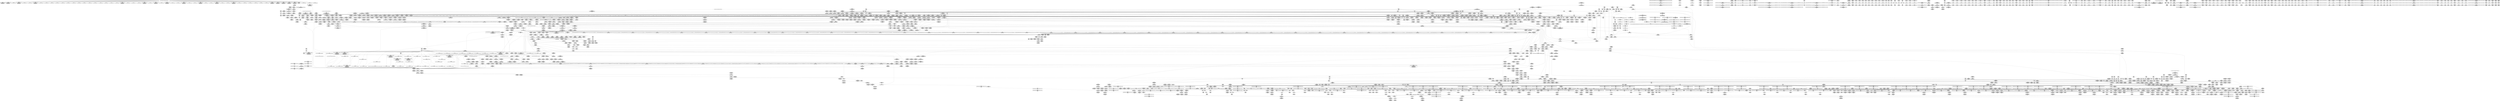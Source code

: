 digraph {
	CE0x5c19070 [shape=record,shape=Mrecord,label="{CE0x5c19070|tomoyo_print_ipv4:buffer|Function::tomoyo_print_ipv4&Arg::buffer::}"]
	CE0x75d8cc0 [shape=record,shape=Mrecord,label="{CE0x75d8cc0|_call_void_lockdep_rcu_suspicious(i8*_getelementptr_inbounds_(_25_x_i8_,_25_x_i8_*_.str12,_i32_0,_i32_0),_i32_1205,_i8*_getelementptr_inbounds_(_45_x_i8_,_45_x_i8_*_.str13,_i32_0,_i32_0))_#9,_!dbg_!38917|security/tomoyo/common.h,1205|*SummSink*}"]
	CE0x41fb300 [shape=record,shape=Mrecord,label="{CE0x41fb300|tomoyo_get_mode:if.end|*SummSource*}"]
	CE0x76e3230 [shape=record,shape=Mrecord,label="{CE0x76e3230|tomoyo_inet_entry:tmp11|security/tomoyo/network.c,473|*SummSource*}"]
	CE0x406b8e0 [shape=record,shape=Mrecord,label="{CE0x406b8e0|tomoyo_inet_entry:tmp3|*LoadInst*|security/tomoyo/network.c,471|*SummSink*}"]
	CE0x4fad6f0 [shape=record,shape=Mrecord,label="{CE0x4fad6f0|tomoyo_inet_entry:tmp24|security/tomoyo/network.c,484|*SummSource*}"]
	CE0x6106f50 [shape=record,shape=Mrecord,label="{CE0x6106f50|tomoyo_audit_inet_log:tmp20|security/tomoyo/network.c,394|*SummSink*}"]
	CE0x4fce3d0 [shape=record,shape=Mrecord,label="{CE0x4fce3d0|i64*_getelementptr_inbounds_(_11_x_i64_,_11_x_i64_*___llvm_gcov_ctr5229,_i64_0,_i64_9)|*Constant*|*SummSource*}"]
	CE0x75b2c20 [shape=record,shape=Mrecord,label="{CE0x75b2c20|tomoyo_domain:tmp16|security/tomoyo/common.h,1205|*SummSink*}"]
	CE0x4e65020 [shape=record,shape=Mrecord,label="{CE0x4e65020|tomoyo_inet_entry:operation10|security/tomoyo/network.c,477|*SummSink*}"]
	CE0x5fc33f0 [shape=record,shape=Mrecord,label="{CE0x5fc33f0|i8*_getelementptr_inbounds_(_5_x_i8_,_5_x_i8_*_.str11,_i32_0,_i32_0)|*Constant*}"]
	CE0x4e325d0 [shape=record,shape=Mrecord,label="{CE0x4e325d0|i32_3|*Constant*}"]
	CE0x5f7c280 [shape=record,shape=Mrecord,label="{CE0x5f7c280|tomoyo_audit_inet_log:param14|security/tomoyo/network.c,393|*SummSink*}"]
	CE0x6006680 [shape=record,shape=Mrecord,label="{CE0x6006680|i64*_getelementptr_inbounds_(_2_x_i64_,_2_x_i64_*___llvm_gcov_ctr5130,_i64_0,_i64_0)|*Constant*|*SummSink*}"]
	CE0x4d24ee0 [shape=record,shape=Mrecord,label="{CE0x4d24ee0|tomoyo_check_inet_address:return|*SummSink*}"]
	CE0x4373250 [shape=record,shape=Mrecord,label="{CE0x4373250|GLOBAL:tomoyo_get_mode|*Constant*|*SummSink*}"]
	CE0x4e232d0 [shape=record,shape=Mrecord,label="{CE0x4e232d0|tomoyo_audit_net_log:call|security/tomoyo/network.c,366|*SummSource*}"]
	CE0x50ddb70 [shape=record,shape=Mrecord,label="{CE0x50ddb70|tomoyo_check_inet_address:conv17|security/tomoyo/network.c,528|*SummSource*}"]
	CE0x4e25960 [shape=record,shape=Mrecord,label="{CE0x4e25960|i64*_getelementptr_inbounds_(_2_x_i64_,_2_x_i64_*___llvm_gcov_ctr3939,_i64_0,_i64_0)|*Constant*|*SummSource*}"]
	CE0x4d67c80 [shape=record,shape=Mrecord,label="{CE0x4d67c80|tomoyo_init_request_info:tobool|security/tomoyo/util.c,1004|*SummSink*}"]
	CE0x60b41b0 [shape=record,shape=Mrecord,label="{CE0x60b41b0|_call_void___srcu_read_unlock(%struct.srcu_struct*_%sp,_i32_%idx)_#9,_!dbg_!38906|include/linux/srcu.h,237|*SummSource*}"]
	CE0x5d13c50 [shape=record,shape=Mrecord,label="{CE0x5d13c50|tomoyo_check_inet_address:addr|Function::tomoyo_check_inet_address&Arg::addr::|*SummSource*}"]
	CE0x788c500 [shape=record,shape=Mrecord,label="{CE0x788c500|24:_i32*,_32:_i16,_34:_i8,_35:_i8,_36:_i8,_72:_i8,_:_SCMRE_42,43_}"]
	CE0x60dd9d0 [shape=record,shape=Mrecord,label="{CE0x60dd9d0|tomoyo_check_inet_address:sin_port|security/tomoyo/network.c,522|*SummSource*}"]
	CE0x5b35930 [shape=record,shape=Mrecord,label="{CE0x5b35930|_ret_void,_!dbg_!38912|security/tomoyo/network.c,112|*SummSink*}"]
	CE0x6005400 [shape=record,shape=Mrecord,label="{CE0x6005400|tomoyo_domain:if.end}"]
	CE0x761c1a0 [shape=record,shape=Mrecord,label="{CE0x761c1a0|128:_i8*,_1208:_%struct.file*,_:_CMRE_26,27_}"]
	CE0x768fd30 [shape=record,shape=Mrecord,label="{CE0x768fd30|tomoyo_domain:tmp1|*SummSource*}"]
	CE0x7883460 [shape=record,shape=Mrecord,label="{CE0x7883460|i64*_getelementptr_inbounds_(_4_x_i64_,_4_x_i64_*___llvm_gcov_ctr4137,_i64_0,_i64_1)|*Constant*|*SummSource*}"]
	CE0x768f3d0 [shape=record,shape=Mrecord,label="{CE0x768f3d0|tomoyo_domain:call|security/tomoyo/common.h,1205|*SummSink*}"]
	CE0x6beb7a0 [shape=record,shape=Mrecord,label="{CE0x6beb7a0|%struct.task_struct*_(%struct.task_struct**)*_asm_movq_%gs:$_1:P_,$0_,_r,im,_dirflag_,_fpsr_,_flags_|*SummSink*}"]
	CE0x5cba710 [shape=record,shape=Mrecord,label="{CE0x5cba710|tomoyo_inet_entry:tmp15|security/tomoyo/network.c,475}"]
	CE0x75a6c10 [shape=record,shape=Mrecord,label="{CE0x75a6c10|tomoyo_print_ipv4:tmp3|*SummSource*}"]
	CE0x4daa390 [shape=record,shape=Mrecord,label="{CE0x4daa390|i64_0|*Constant*}"]
	CE0x5f8ed50 [shape=record,shape=Mrecord,label="{CE0x5f8ed50|tomoyo_audit_net_log:arrayidx2|security/tomoyo/network.c,368|*SummSink*}"]
	CE0x5f18960 [shape=record,shape=Mrecord,label="{CE0x5f18960|tomoyo_audit_net_log:address|Function::tomoyo_audit_net_log&Arg::address::|*SummSource*}"]
	CE0x4e10580 [shape=record,shape=Mrecord,label="{CE0x4e10580|tomoyo_inet_entry:tmp5|security/tomoyo/network.c,471|*SummSink*}"]
	CE0x4235b40 [shape=record,shape=Mrecord,label="{CE0x4235b40|tomoyo_inet_entry:do.cond|*SummSink*}"]
	CE0x5becad0 [shape=record,shape=Mrecord,label="{CE0x5becad0|tomoyo_audit_inet_log:tmp11|security/tomoyo/network.c,385|*SummSink*}"]
	CE0x7837230 [shape=record,shape=Mrecord,label="{CE0x7837230|tomoyo_inet_entry:do.cond|*SummSource*}"]
	CE0x42333b0 [shape=record,shape=Mrecord,label="{CE0x42333b0|tomoyo_get_mode:tmp5|security/tomoyo/util.c,978|*SummSink*}"]
	CE0x4ef2140 [shape=record,shape=Mrecord,label="{CE0x4ef2140|tomoyo_inet_entry:inet20|security/tomoyo/network.c,480}"]
	CE0x4d24e70 [shape=record,shape=Mrecord,label="{CE0x4d24e70|tomoyo_check_inet_address:return|*SummSource*}"]
	CE0x4f63400 [shape=record,shape=Mrecord,label="{CE0x4f63400|tomoyo_inet_entry:conv23|security/tomoyo/network.c,480|*SummSink*}"]
	CE0x5fa4530 [shape=record,shape=Mrecord,label="{CE0x5fa4530|GLOBAL:__llvm_gcov_indirect_counter_increment10|*Constant*|*SummSource*}"]
	CE0x60e4870 [shape=record,shape=Mrecord,label="{CE0x60e4870|_call_void___llvm_gcov_indirect_counter_increment10(i32*___llvm_gcov_global_state_pred50,_i64**_getelementptr_inbounds_(_3_x_i64*_,_3_x_i64*_*___llvm_gcda_edge_table49,_i64_0,_i64_0)),_!dbg_!38951|security/tomoyo/network.c,525|*SummSink*}"]
	CE0x4117c70 [shape=record,shape=Mrecord,label="{CE0x4117c70|tomoyo_init_request_info:tmp6|security/tomoyo/util.c,1004|*SummSource*}"]
	CE0x407be00 [shape=record,shape=Mrecord,label="{CE0x407be00|tomoyo_domain:tmp15|security/tomoyo/common.h,1205|*SummSink*}"]
	CE0x4fc0f60 [shape=record,shape=Mrecord,label="{CE0x4fc0f60|tomoyo_inet_entry:tmp25|security/tomoyo/network.c,484|*SummSource*}"]
	CE0x5dea380 [shape=record,shape=Mrecord,label="{CE0x5dea380|tomoyo_check_inet_address:tmp29|*LoadInst*|security/tomoyo/network.c,527|*SummSink*}"]
	CE0x4280420 [shape=record,shape=Mrecord,label="{CE0x4280420|GLOBAL:tomoyo_inet2mac|Global_var:tomoyo_inet2mac}"]
	CE0x61d5200 [shape=record,shape=Mrecord,label="{CE0x61d5200|i64_14|*Constant*|*SummSource*}"]
	CE0x5d19ea0 [shape=record,shape=Mrecord,label="{CE0x5d19ea0|tomoyo_audit_inet_log:address1|security/tomoyo/network.c,382|*SummSource*}"]
	"CONST[source:1(input),value:2(dynamic)][purpose:{object}][SrcIdx:4]"
	CE0x4e321b0 [shape=record,shape=Mrecord,label="{CE0x4e321b0|i8_5|*Constant*|*SummSource*}"]
	CE0x5bfae10 [shape=record,shape=Mrecord,label="{CE0x5bfae10|i64_ptrtoint_(i8*_blockaddress(_rcu_lock_release21,_%__here)_to_i64)|*Constant*|*SummSource*}"]
	CE0x5e1bac0 [shape=record,shape=Mrecord,label="{CE0x5e1bac0|tomoyo_audit_inet_log:inet_network9|security/tomoyo/network.c,391}"]
	CE0x4382be0 [shape=record,shape=Mrecord,label="{CE0x4382be0|i32_9|*Constant*}"]
	CE0x7766090 [shape=record,shape=Mrecord,label="{CE0x7766090|tomoyo_check_inet_address:addr_len|Function::tomoyo_check_inet_address&Arg::addr_len::|*SummSink*}"]
	CE0x4e20650 [shape=record,shape=Mrecord,label="{CE0x4e20650|_ret_%struct.task_struct*_%tmp4,_!dbg_!38905|./arch/x86/include/asm/current.h,14}"]
	CE0x603fe10 [shape=record,shape=Mrecord,label="{CE0x603fe10|tomoyo_check_inet_address:tmp4|security/tomoyo/network.c,509|*SummSource*}"]
	CE0x406af60 [shape=record,shape=Mrecord,label="{CE0x406af60|tomoyo_inet_entry:conv|security/tomoyo/network.c,473|*SummSource*}"]
	CE0x5e1b300 [shape=record,shape=Mrecord,label="{CE0x5e1b300|tomoyo_audit_inet_log:sub|security/tomoyo/network.c,390|*SummSink*}"]
	CE0x4074880 [shape=record,shape=Mrecord,label="{CE0x4074880|i64_4|*Constant*|*SummSource*}"]
	CE0x76217b0 [shape=record,shape=Mrecord,label="{CE0x76217b0|_ret_i16_%conv3,_!dbg_!38911|include/uapi/linux/swab.h,53}"]
	CE0x5f22560 [shape=record,shape=Mrecord,label="{CE0x5f22560|tomoyo_domain:land.lhs.true|*SummSource*}"]
	CE0x5021400 [shape=record,shape=Mrecord,label="{CE0x5021400|_call_void_tomoyo_read_unlock19(i32_%call)_#9,_!dbg_!38960|security/tomoyo/network.c,486}"]
	CE0x5b43b70 [shape=record,shape=Mrecord,label="{CE0x5b43b70|%struct.lockdep_map*_null|*Constant*|*SummSource*}"]
	CE0x4221500 [shape=record,shape=Mrecord,label="{CE0x4221500|tomoyo_get_mode:tmp4|security/tomoyo/util.c,978|*SummSink*}"]
	CE0x5cfe2d0 [shape=record,shape=Mrecord,label="{CE0x5cfe2d0|0:_i8,_array:_GCRE_tomoyo_index2category_constant_39_x_i8_c_00_00_00_00_00_00_00_00_00_00_00_00_00_00_00_00_00_00_00_00_00_00_00_01_01_01_01_01_01_01_01_01_01_01_01_01_01_01_02_,_align_16:_elem_12::|security/tomoyo/util.c,983}"]
	CE0x604eaf0 [shape=record,shape=Mrecord,label="{CE0x604eaf0|tomoyo_get_mode:conv10|security/tomoyo/util.c,985}"]
	CE0x4f9d3c0 [shape=record,shape=Mrecord,label="{CE0x4f9d3c0|srcu_read_unlock20:entry|*SummSink*}"]
	CE0x5e251f0 [shape=record,shape=Mrecord,label="{CE0x5e251f0|tomoyo_check_inet_address:tmp5|security/tomoyo/network.c,509|*SummSource*}"]
	CE0x78e5960 [shape=record,shape=Mrecord,label="{CE0x78e5960|tomoyo_inet_entry:r|security/tomoyo/network.c, 469|*SummSink*}"]
	CE0x43f6f80 [shape=record,shape=Mrecord,label="{CE0x43f6f80|tomoyo_inet_entry:tmp31|security/tomoyo/network.c,488}"]
	CE0x6004a70 [shape=record,shape=Mrecord,label="{CE0x6004a70|tomoyo_domain:tmp9|security/tomoyo/common.h,1205}"]
	CE0x78f7fe0 [shape=record,shape=Mrecord,label="{CE0x78f7fe0|i32_3|*Constant*|*SummSink*}"]
	CE0x5fc3300 [shape=record,shape=Mrecord,label="{CE0x5fc3300|tomoyo_audit_net_log:entry|*SummSink*}"]
	CE0x764f530 [shape=record,shape=Mrecord,label="{CE0x764f530|i64*_getelementptr_inbounds_(_19_x_i64_,_19_x_i64_*___llvm_gcov_ctr4846,_i64_0,_i64_17)|*Constant*|*SummSink*}"]
	CE0x50ae7a0 [shape=record,shape=Mrecord,label="{CE0x50ae7a0|i64*_getelementptr_inbounds_(_19_x_i64_,_19_x_i64_*___llvm_gcov_ctr4846,_i64_0,_i64_15)|*Constant*|*SummSource*}"]
	CE0x60578d0 [shape=record,shape=Mrecord,label="{CE0x60578d0|i64*_getelementptr_inbounds_(_19_x_i64_,_19_x_i64_*___llvm_gcov_ctr4846,_i64_0,_i64_7)|*Constant*|*SummSink*}"]
	CE0x60ac1d0 [shape=record,shape=Mrecord,label="{CE0x60ac1d0|tomoyo_get_mode:tmp19|security/tomoyo/util.c,985|*SummSource*}"]
	CE0x5bd4760 [shape=record,shape=Mrecord,label="{CE0x5bd4760|COLLAPSED:_GCMRE___llvm_gcov_ctr4632_internal_global_2_x_i64_zeroinitializer:_elem_0:default:}"]
	CE0x439c850 [shape=record,shape=Mrecord,label="{CE0x439c850|tomoyo_get_mode:tmp14|security/tomoyo/util.c,983|*SummSource*}"]
	CE0x4219b40 [shape=record,shape=Mrecord,label="{CE0x4219b40|24:_i32*,_32:_i16,_34:_i8,_35:_i8,_36:_i8,_72:_i8,_:_SCMRE_30,31_}"]
	CE0x61af340 [shape=record,shape=Mrecord,label="{CE0x61af340|rcu_lock_release21:tmp}"]
	CE0x5d22c20 [shape=record,shape=Mrecord,label="{CE0x5d22c20|tomoyo_audit_inet_log:buf|security/tomoyo/network.c, 380}"]
	CE0x4d53130 [shape=record,shape=Mrecord,label="{CE0x4d53130|tomoyo_read_lock16:call|security/tomoyo/common.h,1097}"]
	CE0x608d180 [shape=record,shape=Mrecord,label="{CE0x608d180|i64_8|*Constant*}"]
	CE0x5c0fda0 [shape=record,shape=Mrecord,label="{CE0x5c0fda0|_call_void_mcount()_#3|*SummSink*}"]
	CE0x407d530 [shape=record,shape=Mrecord,label="{CE0x407d530|rcu_lock_release21:bb|*SummSource*}"]
	CE0x41fafd0 [shape=record,shape=Mrecord,label="{CE0x41fafd0|tomoyo_get_mode:if.then}"]
	CE0x4d67b10 [shape=record,shape=Mrecord,label="{CE0x4d67b10|tomoyo_init_request_info:tmp4|security/tomoyo/util.c,1004|*SummSource*}"]
	CE0x40ab650 [shape=record,shape=Mrecord,label="{CE0x40ab650|tomoyo_audit_inet_log:tmp10|security/tomoyo/network.c,385|*SummSource*}"]
	CE0x42ca500 [shape=record,shape=Mrecord,label="{CE0x42ca500|tomoyo_audit_inet_log:tmp|*SummSource*}"]
	CE0x76a6b40 [shape=record,shape=Mrecord,label="{CE0x76a6b40|i64*_getelementptr_inbounds_(_12_x_i64_,_12_x_i64_*___llvm_gcov_ctr31133,_i64_0,_i64_10)|*Constant*|*SummSource*}"]
	CE0x5b98aa0 [shape=record,shape=Mrecord,label="{CE0x5b98aa0|rcu_lock_acquire18:tmp7|*SummSource*}"]
	CE0x4f7a4e0 [shape=record,shape=Mrecord,label="{CE0x4f7a4e0|tomoyo_audit_inet_log:entry|*SummSource*}"]
	CE0x76a6de0 [shape=record,shape=Mrecord,label="{CE0x76a6de0|tomoyo_get_mode:tmp26|security/tomoyo/util.c,987}"]
	CE0x78b6510 [shape=record,shape=Mrecord,label="{CE0x78b6510|24:_i32*,_32:_i16,_34:_i8,_35:_i8,_36:_i8,_72:_i8,_:_SCMRE_62,63_}"]
	CE0x4f5a8b0 [shape=record,shape=Mrecord,label="{CE0x4f5a8b0|tomoyo_inet_entry:tmp22|security/tomoyo/network.c,482|*SummSource*}"]
	CE0x5ddb1a0 [shape=record,shape=Mrecord,label="{CE0x5ddb1a0|tomoyo_audit_inet_log:tmp16|security/tomoyo/network.c,389|*SummSource*}"]
	CE0x4235550 [shape=record,shape=Mrecord,label="{CE0x4235550|tomoyo_inet_entry:tmp|*SummSink*}"]
	CE0x5fbf9c0 [shape=record,shape=Mrecord,label="{CE0x5fbf9c0|__llvm_gcov_indirect_counter_increment10:tmp}"]
	CE0x42805c0 [shape=record,shape=Mrecord,label="{CE0x42805c0|GLOBAL:tomoyo_inet2mac|Global_var:tomoyo_inet2mac|*SummSource*}"]
	CE0x5cedf30 [shape=record,shape=Mrecord,label="{CE0x5cedf30|tomoyo_print_ipv6:call|security/tomoyo/network.c,111}"]
	CE0x5045910 [shape=record,shape=Mrecord,label="{CE0x5045910|i64*_getelementptr_inbounds_(_4_x_i64_,_4_x_i64_*___llvm_gcov_ctr4137,_i64_0,_i64_0)|*Constant*|*SummSink*}"]
	CE0x4f9d080 [shape=record,shape=Mrecord,label="{CE0x4f9d080|tomoyo_audit_inet_log:tmp9|security/tomoyo/network.c,385}"]
	CE0x5bc5600 [shape=record,shape=Mrecord,label="{CE0x5bc5600|tomoyo_init_request_info:tmp1}"]
	CE0x5dc0fb0 [shape=record,shape=Mrecord,label="{CE0x5dc0fb0|i64*_getelementptr_inbounds_(_19_x_i64_,_19_x_i64_*___llvm_gcov_ctr4846,_i64_0,_i64_11)|*Constant*|*SummSource*}"]
	CE0x5d1a210 [shape=record,shape=Mrecord,label="{CE0x5d1a210|tomoyo_init_request_info:bb}"]
	CE0x5dfa380 [shape=record,shape=Mrecord,label="{CE0x5dfa380|tomoyo_audit_inet_log:arraydecay6|security/tomoyo/network.c,390|*SummSource*}"]
	CE0x60c4480 [shape=record,shape=Mrecord,label="{CE0x60c4480|tomoyo_domain:tmp18|security/tomoyo/common.h,1205|*SummSource*}"]
	CE0x5ca6710 [shape=record,shape=Mrecord,label="{CE0x5ca6710|tomoyo_audit_net_log:tmp4|security/tomoyo/network.c,367|*SummSink*}"]
	CE0x61aa350 [shape=record,shape=Mrecord,label="{CE0x61aa350|rcu_lock_release21:tmp6|*SummSource*}"]
	CE0x41faea0 [shape=record,shape=Mrecord,label="{CE0x41faea0|tomoyo_domain:tmp23|security/tomoyo/common.h,1205|*SummSource*}"]
	CE0x618b760 [shape=record,shape=Mrecord,label="{CE0x618b760|_call_void_mcount()_#3|*SummSource*}"]
	CE0x4089850 [shape=record,shape=Mrecord,label="{CE0x4089850|tomoyo_inet_entry:tmp1|*SummSink*}"]
	CE0x4d53670 [shape=record,shape=Mrecord,label="{CE0x4d53670|tomoyo_check_inet_address:if.end9|*SummSource*}"]
	CE0x407d490 [shape=record,shape=Mrecord,label="{CE0x407d490|rcu_lock_release21:bb}"]
	CE0x5cf7bb0 [shape=record,shape=Mrecord,label="{CE0x5cf7bb0|tomoyo_print_ipv4:tmp4|security/tomoyo/network.c,93}"]
	CE0x5ce6f00 [shape=record,shape=Mrecord,label="{CE0x5ce6f00|tomoyo_inet_entry:cmp|security/tomoyo/network.c,474|*SummSource*}"]
	CE0x6026250 [shape=record,shape=Mrecord,label="{CE0x6026250|srcu_read_unlock20:dep_map|include/linux/srcu.h,236|*SummSource*}"]
	CE0x75a6cb0 [shape=record,shape=Mrecord,label="{CE0x75a6cb0|tomoyo_print_ipv4:tmp3|*SummSink*}"]
	CE0x4da6910 [shape=record,shape=Mrecord,label="{CE0x4da6910|_call_void_tomoyo_print_ipv6(i8*_%arraydecay,_i32_128,_%struct.in6_addr*_%tmp11,_%struct.in6_addr*_%tmp12)_#9,_!dbg_!38918|security/tomoyo/network.c,385}"]
	CE0x5f59780 [shape=record,shape=Mrecord,label="{CE0x5f59780|0:_i8,_array:_GCRE_tomoyo_index2category_constant_39_x_i8_c_00_00_00_00_00_00_00_00_00_00_00_00_00_00_00_00_00_00_00_00_00_00_00_01_01_01_01_01_01_01_01_01_01_01_01_01_01_01_02_,_align_16:_elem_25::|security/tomoyo/util.c,983}"]
	CE0x41b0b60 [shape=record,shape=Mrecord,label="{CE0x41b0b60|i64*_getelementptr_inbounds_(_2_x_i64_,_2_x_i64_*___llvm_gcov_ctr4533,_i64_0,_i64_1)|*Constant*|*SummSink*}"]
	CE0x5dc1270 [shape=record,shape=Mrecord,label="{CE0x5dc1270|tomoyo_check_inet_address:tmp22|security/tomoyo/network.c,519|*SummSource*}"]
	CE0x75b6410 [shape=record,shape=Mrecord,label="{CE0x75b6410|rcu_lock_acquire18:tmp5|include/linux/rcupdate.h,418|*SummSource*}"]
	CE0x75a84b0 [shape=record,shape=Mrecord,label="{CE0x75a84b0|tomoyo_get_mode:config|security/tomoyo/util.c,981}"]
	CE0x5b99310 [shape=record,shape=Mrecord,label="{CE0x5b99310|get_current:bb|*SummSink*}"]
	CE0x4d2a480 [shape=record,shape=Mrecord,label="{CE0x4d2a480|tomoyo_inet_entry:bb|*SummSource*}"]
	CE0x4401c40 [shape=record,shape=Mrecord,label="{CE0x4401c40|_call_void___llvm_gcov_indirect_counter_increment10(i32*___llvm_gcov_global_state_pred50,_i64**_getelementptr_inbounds_(_3_x_i64*_,_3_x_i64*_*___llvm_gcda_edge_table49,_i64_0,_i64_1)),_!dbg_!38911|security/tomoyo/network.c,509}"]
	CE0x5e9aa90 [shape=record,shape=Mrecord,label="{CE0x5e9aa90|i64*_getelementptr_inbounds_(_4_x_i64_,_4_x_i64_*___llvm_gcov_ctr4731,_i64_0,_i64_2)|*Constant*|*SummSource*}"]
	CE0x75a8f40 [shape=record,shape=Mrecord,label="{CE0x75a8f40|tomoyo_domain:bb|*SummSink*}"]
	CE0x4ee4ec0 [shape=record,shape=Mrecord,label="{CE0x4ee4ec0|tomoyo_inet_entry:address19|security/tomoyo/network.c,479|*SummSink*}"]
	CE0x5d8fad0 [shape=record,shape=Mrecord,label="{CE0x5d8fad0|GLOBAL:tomoyo_socket_keyword|Global_var:tomoyo_socket_keyword|*SummSink*}"]
	CE0x5c41e80 [shape=record,shape=Mrecord,label="{CE0x5c41e80|tomoyo_check_inet_address:cmp6|security/tomoyo/network.c,517}"]
	CE0x7892f10 [shape=record,shape=Mrecord,label="{CE0x7892f10|i64_5|*Constant*|*SummSource*}"]
	CE0x50c36b0 [shape=record,shape=Mrecord,label="{CE0x50c36b0|__fswab16:entry|*SummSource*}"]
	CE0x5cdb220 [shape=record,shape=Mrecord,label="{CE0x5cdb220|tomoyo_print_ipv4:entry|*SummSink*}"]
	CE0x5ce6770 [shape=record,shape=Mrecord,label="{CE0x5ce6770|tomoyo_check_inet_address:sin6_port|security/tomoyo/network.c,514}"]
	CE0x618b1b0 [shape=record,shape=Mrecord,label="{CE0x618b1b0|tomoyo_domain:tmp8|security/tomoyo/common.h,1205|*SummSink*}"]
	CE0x5dea8a0 [shape=record,shape=Mrecord,label="{CE0x5dea8a0|__fswab16:bb}"]
	CE0x4d12f30 [shape=record,shape=Mrecord,label="{CE0x4d12f30|__fswab16:and|include/uapi/linux/swab.h,53|*SummSource*}"]
	CE0x4d12d10 [shape=record,shape=Mrecord,label="{CE0x4d12d10|__fswab16:and|include/uapi/linux/swab.h,53|*SummSink*}"]
	CE0x4373790 [shape=record,shape=Mrecord,label="{CE0x4373790|tomoyo_get_mode:index|Function::tomoyo_get_mode&Arg::index::}"]
	CE0x4d68000 [shape=record,shape=Mrecord,label="{CE0x4d68000|tomoyo_inet_entry:tmp2|security/tomoyo/network.c,469|*SummSource*}"]
	CE0x4065970 [shape=record,shape=Mrecord,label="{CE0x4065970|__fswab16:tmp2|*SummSource*}"]
	CE0x4ea8b90 [shape=record,shape=Mrecord,label="{CE0x4ea8b90|tomoyo_get_mode:idxprom3|security/tomoyo/util.c,983}"]
	CE0x4ee9220 [shape=record,shape=Mrecord,label="{CE0x4ee9220|i32_255|*Constant*}"]
	CE0x5f8bc40 [shape=record,shape=Mrecord,label="{CE0x5f8bc40|128:_i8*,_1208:_%struct.file*,_:_CMRE_6,7_}"]
	CE0x43736a0 [shape=record,shape=Mrecord,label="{CE0x43736a0|tomoyo_get_mode:ns|Function::tomoyo_get_mode&Arg::ns::|*SummSink*}"]
	CE0x5c96970 [shape=record,shape=Mrecord,label="{CE0x5c96970|24:_i32*,_32:_i16,_34:_i8,_35:_i8,_36:_i8,_72:_i8,_:_SCMRE_25,26_}"]
	CE0x4ebeb10 [shape=record,shape=Mrecord,label="{CE0x4ebeb10|srcu_read_unlock20:tmp2}"]
	CE0x76f1ae0 [shape=record,shape=Mrecord,label="{CE0x76f1ae0|tomoyo_init_request_info:entry}"]
	CE0x4eae9f0 [shape=record,shape=Mrecord,label="{CE0x4eae9f0|tomoyo_get_mode:cmp|security/tomoyo/util.c,982|*SummSource*}"]
	CE0x5d3a200 [shape=record,shape=Mrecord,label="{CE0x5d3a200|tomoyo_read_unlock19:tmp1|*SummSink*}"]
	CE0x4e53a90 [shape=record,shape=Mrecord,label="{CE0x4e53a90|tomoyo_inet_entry:tmp17|*LoadInst*|security/tomoyo/network.c,477}"]
	CE0x60ac480 [shape=record,shape=Mrecord,label="{CE0x60ac480|tomoyo_get_mode:tmp20|security/tomoyo/util.c,985}"]
	CE0x75d9240 [shape=record,shape=Mrecord,label="{CE0x75d9240|get_current:tmp2|*SummSource*}"]
	CE0x5f59a30 [shape=record,shape=Mrecord,label="{CE0x5f59a30|0:_i8,_array:_GCRE_tomoyo_index2category_constant_39_x_i8_c_00_00_00_00_00_00_00_00_00_00_00_00_00_00_00_00_00_00_00_00_00_00_00_01_01_01_01_01_01_01_01_01_01_01_01_01_01_01_02_,_align_16:_elem_26::|security/tomoyo/util.c,983}"]
	CE0x5bea180 [shape=record,shape=Mrecord,label="{CE0x5bea180|tomoyo_audit_inet_log:bb}"]
	CE0x4ed3a30 [shape=record,shape=Mrecord,label="{CE0x4ed3a30|tomoyo_inet_entry:inet_network18|security/tomoyo/network.c,479}"]
	CE0x40be6e0 [shape=record,shape=Mrecord,label="{CE0x40be6e0|0:_i8*,_array:_GCRE_tomoyo_proto_keyword_constant_6_x_i8*_i8*_getelementptr_inbounds_(_2_x_i8_,_2_x_i8_*_.str22,_i32_0,_i32_0),_i8*_getelementptr_inbounds_(_7_x_i8_,_7_x_i8_*_.str123,_i32_0,_i32_0),_i8*_getelementptr_inbounds_(_6_x_i8_,_6_x_i8_*_.str224,_i32_0,_i32_0),_i8*_getelementptr_inbounds_(_4_x_i8_,_4_x_i8_*_.str325,_i32_0,_i32_0),_i8*_getelementptr_inbounds_(_2_x_i8_,_2_x_i8_*_.str22,_i32_0,_i32_0),_i8*_getelementptr_inbounds_(_10_x_i8_,_10_x_i8_*_.str426,_i32_0,_i32_0)_,_align_16:_elem_4::|security/tomoyo/network.c,367}"]
	CE0x51821c0 [shape=record,shape=Mrecord,label="{CE0x51821c0|tomoyo_domain:tmp17|security/tomoyo/common.h,1205}"]
	CE0x5099c20 [shape=record,shape=Mrecord,label="{CE0x5099c20|tomoyo_read_unlock19:idx|Function::tomoyo_read_unlock19&Arg::idx::}"]
	CE0x76ea870 [shape=record,shape=Mrecord,label="{CE0x76ea870|24:_i32*,_32:_i16,_34:_i8,_35:_i8,_36:_i8,_72:_i8,_:_SCMRE_26,27_}"]
	CE0x4f68e90 [shape=record,shape=Mrecord,label="{CE0x4f68e90|i64*_getelementptr_inbounds_(_11_x_i64_,_11_x_i64_*___llvm_gcov_ctr5229,_i64_0,_i64_6)|*Constant*}"]
	CE0x50912f0 [shape=record,shape=Mrecord,label="{CE0x50912f0|tomoyo_audit_net_log:tmp3|*SummSink*}"]
	CE0x4146e90 [shape=record,shape=Mrecord,label="{CE0x4146e90|24:_i32*,_32:_i16,_34:_i8,_35:_i8,_36:_i8,_72:_i8,_:_SCMRE_73,74_|*MultipleSource*|security/tomoyo/network.c,469|security/tomoyo/network.c, 469|Function::tomoyo_init_request_info&Arg::r::|security/tomoyo/network.c,475}"]
	CE0x761c560 [shape=record,shape=Mrecord,label="{CE0x761c560|128:_i8*,_1208:_%struct.file*,_:_CMRE_29,30_}"]
	CE0x6050840 [shape=record,shape=Mrecord,label="{CE0x6050840|i64_9|*Constant*|*SummSource*}"]
	CE0x75b62b0 [shape=record,shape=Mrecord,label="{CE0x75b62b0|rcu_lock_acquire18:tmp5|include/linux/rcupdate.h,418}"]
	CE0x5f18670 [shape=record,shape=Mrecord,label="{CE0x5f18670|tomoyo_audit_net_log:family|Function::tomoyo_audit_net_log&Arg::family::}"]
	CE0x604eb90 [shape=record,shape=Mrecord,label="{CE0x604eb90|tomoyo_get_mode:conv10|security/tomoyo/util.c,985|*SummSource*}"]
	CE0x76609b0 [shape=record,shape=Mrecord,label="{CE0x76609b0|tomoyo_check_inet_address:tmp40|security/tomoyo/network.c,532}"]
	CE0x76cb630 [shape=record,shape=Mrecord,label="{CE0x76cb630|GLOBAL:tomoyo_ss|Global_var:tomoyo_ss|*SummSink*}"]
	CE0x618bc40 [shape=record,shape=Mrecord,label="{CE0x618bc40|i64*_getelementptr_inbounds_(_11_x_i64_,_11_x_i64_*___llvm_gcov_ctr54147,_i64_0,_i64_6)|*Constant*|*SummSink*}"]
	CE0x6162cf0 [shape=record,shape=Mrecord,label="{CE0x6162cf0|tomoyo_domain:tmp15|security/tomoyo/common.h,1205|*SummSource*}"]
	CE0x760c1c0 [shape=record,shape=Mrecord,label="{CE0x760c1c0|tomoyo_check_inet_address:tmp36|security/tomoyo/network.c,529|*SummSink*}"]
	CE0x423c6a0 [shape=record,shape=Mrecord,label="{CE0x423c6a0|i64_0|*Constant*}"]
	CE0x6005170 [shape=record,shape=Mrecord,label="{CE0x6005170|VOIDTB_TE:_CE_2272,6368_|*MultipleSource*|security/tomoyo/util.c,1010|Function::tomoyo_get_mode&Arg::ns::}"]
	CE0x423a9c0 [shape=record,shape=Mrecord,label="{CE0x423a9c0|0:_i8,_array:_GCRE_tomoyo_index2category_constant_39_x_i8_c_00_00_00_00_00_00_00_00_00_00_00_00_00_00_00_00_00_00_00_00_00_00_00_01_01_01_01_01_01_01_01_01_01_01_01_01_01_01_02_,_align_16:_elem_17::|security/tomoyo/util.c,983}"]
	CE0x50450f0 [shape=record,shape=Mrecord,label="{CE0x50450f0|%struct.lockdep_map*_null|*Constant*|*SummSink*}"]
	CE0x4e64bc0 [shape=record,shape=Mrecord,label="{CE0x4e64bc0|tomoyo_inet_entry:operation10|security/tomoyo/network.c,477|*SummSource*}"]
	CE0x4e65370 [shape=record,shape=Mrecord,label="{CE0x4e65370|tomoyo_inet_entry:tobool11|security/tomoyo/network.c,478}"]
	CE0x42cf220 [shape=record,shape=Mrecord,label="{CE0x42cf220|i64*_getelementptr_inbounds_(_2_x_i64_,_2_x_i64_*___llvm_gcov_ctr4632,_i64_0,_i64_0)|*Constant*|*SummSource*}"]
	CE0x4235470 [shape=record,shape=Mrecord,label="{CE0x4235470|i64*_getelementptr_inbounds_(_11_x_i64_,_11_x_i64_*___llvm_gcov_ctr5229,_i64_0,_i64_0)|*Constant*|*SummSink*}"]
	CE0x4ed2530 [shape=record,shape=Mrecord,label="{CE0x4ed2530|0:_i8,_array:_GCRE_tomoyo_index2category_constant_39_x_i8_c_00_00_00_00_00_00_00_00_00_00_00_00_00_00_00_00_00_00_00_00_00_00_00_01_01_01_01_01_01_01_01_01_01_01_01_01_01_01_02_,_align_16:_elem_6::|security/tomoyo/util.c,983}"]
	CE0x5e256f0 [shape=record,shape=Mrecord,label="{CE0x5e256f0|__llvm_gcov_indirect_counter_increment10:exit|*SummSink*}"]
	CE0x4146cf0 [shape=record,shape=Mrecord,label="{CE0x4146cf0|24:_i32*,_32:_i16,_34:_i8,_35:_i8,_36:_i8,_72:_i8,_:_SCMRE_72,73_|*MultipleSource*|security/tomoyo/network.c,469|security/tomoyo/network.c, 469|Function::tomoyo_init_request_info&Arg::r::|security/tomoyo/network.c,475}"]
	CE0x4e56d90 [shape=record,shape=Mrecord,label="{CE0x4e56d90|tomoyo_inet_entry:tmp16|*LoadInst*|security/tomoyo/network.c,476|*SummSource*}"]
	CE0x40b44c0 [shape=record,shape=Mrecord,label="{CE0x40b44c0|_call_void_rcu_lock_acquire18(%struct.lockdep_map*_%dep_map)_#9,_!dbg_!38906|include/linux/srcu.h,222}"]
	CE0x760c4a0 [shape=record,shape=Mrecord,label="{CE0x760c4a0|tomoyo_check_inet_address:tmp37|security/tomoyo/network.c,529|*SummSource*}"]
	CE0x5cba430 [shape=record,shape=Mrecord,label="{CE0x5cba430|i64*_getelementptr_inbounds_(_11_x_i64_,_11_x_i64_*___llvm_gcov_ctr5229,_i64_0,_i64_5)|*Constant*|*SummSink*}"]
	CE0x602ce20 [shape=record,shape=Mrecord,label="{CE0x602ce20|tomoyo_check_inet_address:tmp12|security/tomoyo/network.c,512|*SummSink*}"]
	CE0x5e76830 [shape=record,shape=Mrecord,label="{CE0x5e76830|tomoyo_print_ipv6:buffer_len|Function::tomoyo_print_ipv6&Arg::buffer_len::}"]
	CE0x4e31c50 [shape=record,shape=Mrecord,label="{CE0x4e31c50|24:_i32*,_32:_i16,_34:_i8,_35:_i8,_36:_i8,_72:_i8,_:_SCMRE_77,78_|*MultipleSource*|security/tomoyo/network.c,469|security/tomoyo/network.c, 469|Function::tomoyo_init_request_info&Arg::r::|security/tomoyo/network.c,475}"]
	CE0x5d48dd0 [shape=record,shape=Mrecord,label="{CE0x5d48dd0|tomoyo_init_request_info:profile2|security/tomoyo/util.c,1007|*SummSink*}"]
	CE0x5db6b90 [shape=record,shape=Mrecord,label="{CE0x5db6b90|tomoyo_domain:land.lhs.true2}"]
	CE0x61d5090 [shape=record,shape=Mrecord,label="{CE0x61d5090|tomoyo_check_inet_address:tmp31|security/tomoyo/network.c,527}"]
	CE0x7671f70 [shape=record,shape=Mrecord,label="{CE0x7671f70|i32_-1|*Constant*}"]
	CE0x5efe480 [shape=record,shape=Mrecord,label="{CE0x5efe480|VOIDTB_TE_array:_GCR_.str10_private_unnamed_addr_constant_4_x_i8_c_%u_00_,_align_1:_elem_0:default:}"]
	CE0x75a8a30 [shape=record,shape=Mrecord,label="{CE0x75a8a30|tomoyo_domain:tmp3}"]
	CE0x76dc9c0 [shape=record,shape=Mrecord,label="{CE0x76dc9c0|tomoyo_init_request_info:if.then|*SummSource*}"]
	CE0x50ece40 [shape=record,shape=Mrecord,label="{CE0x50ece40|i64*_getelementptr_inbounds_(_12_x_i64_,_12_x_i64_*___llvm_gcov_ctr31133,_i64_0,_i64_9)|*Constant*|*SummSink*}"]
	CE0x3faaf80 [shape=record,shape=Mrecord,label="{CE0x3faaf80|tomoyo_get_mode:tmp9|security/tomoyo/util.c,981|*SummSink*}"]
	CE0x5d41740 [shape=record,shape=Mrecord,label="{CE0x5d41740|tomoyo_print_ipv4:tmp5|security/tomoyo/network.c,93|*SummSource*}"]
	CE0x5ee3610 [shape=record,shape=Mrecord,label="{CE0x5ee3610|i32_1|*Constant*}"]
	CE0x78f8780 [shape=record,shape=Mrecord,label="{CE0x78f8780|tomoyo_check_inet_address:sw.epilog|*SummSink*}"]
	CE0x4e33ce0 [shape=record,shape=Mrecord,label="{CE0x4e33ce0|tomoyo_inet_entry:param|security/tomoyo/network.c,476|*SummSource*}"]
	CE0x4e64960 [shape=record,shape=Mrecord,label="{CE0x4e64960|tomoyo_inet_entry:inet_network9|security/tomoyo/network.c,477|*SummSink*}"]
	CE0x5ca5f60 [shape=record,shape=Mrecord,label="{CE0x5ca5f60|i64*_getelementptr_inbounds_(_4_x_i64_,_4_x_i64_*___llvm_gcov_ctr4731,_i64_0,_i64_2)|*Constant*}"]
	CE0x4e978d0 [shape=record,shape=Mrecord,label="{CE0x4e978d0|tomoyo_inet_entry:param12|security/tomoyo/network.c,478|*SummSource*}"]
	CE0x5f15fc0 [shape=record,shape=Mrecord,label="{CE0x5f15fc0|tomoyo_check_inet_address:tmp6|security/tomoyo/network.c,509}"]
	CE0x75e9690 [shape=record,shape=Mrecord,label="{CE0x75e9690|tomoyo_get_mode:tmp22|security/tomoyo/util.c,986|*SummSink*}"]
	CE0x76ca440 [shape=record,shape=Mrecord,label="{CE0x76ca440|tomoyo_get_mode:and|security/tomoyo/util.c,987}"]
	CE0x5c58ad0 [shape=record,shape=Mrecord,label="{CE0x5c58ad0|tomoyo_audit_inet_log:tmp12|security/tomoyo/network.c,386|*SummSink*}"]
	CE0x5fd0400 [shape=record,shape=Mrecord,label="{CE0x5fd0400|tomoyo_check_inet_address:address2|security/tomoyo/network.c,512|*SummSource*}"]
	CE0x5bd46f0 [shape=record,shape=Mrecord,label="{CE0x5bd46f0|srcu_read_unlock20:tmp}"]
	CE0x76605f0 [shape=record,shape=Mrecord,label="{CE0x76605f0|tomoyo_check_inet_address:retval.0}"]
	CE0x42707b0 [shape=record,shape=Mrecord,label="{CE0x42707b0|tomoyo_get_mode:if.end9|*SummSink*}"]
	CE0x5b3cba0 [shape=record,shape=Mrecord,label="{CE0x5b3cba0|i64*_getelementptr_inbounds_(_4_x_i64_,_4_x_i64_*___llvm_gcov_ctr4137,_i64_0,_i64_0)|*Constant*|*SummSource*}"]
	CE0x4382d40 [shape=record,shape=Mrecord,label="{CE0x4382d40|tomoyo_init_request_info:mode|security/tomoyo/util.c,1010}"]
	CE0x5dfa760 [shape=record,shape=Mrecord,label="{CE0x5dfa760|tomoyo_audit_inet_log:idx.ext|security/tomoyo/network.c,390}"]
	CE0x4d24c80 [shape=record,shape=Mrecord,label="{CE0x4d24c80|__fswab16:shr|include/uapi/linux/swab.h,53|*SummSource*}"]
	CE0x5d195e0 [shape=record,shape=Mrecord,label="{CE0x5d195e0|srcu_read_lock17:call|include/linux/srcu.h,220|*SummSource*}"]
	CE0x61bf470 [shape=record,shape=Mrecord,label="{CE0x61bf470|tomoyo_print_ipv6:tmp3}"]
	CE0x4235120 [shape=record,shape=Mrecord,label="{CE0x4235120|tomoyo_init_request_info:tmp7|security/tomoyo/util.c,1005}"]
	CE0x5e25af0 [shape=record,shape=Mrecord,label="{CE0x5e25af0|tomoyo_check_inet_address:tmp10|security/tomoyo/network.c,511}"]
	CE0x4ff6470 [shape=record,shape=Mrecord,label="{CE0x4ff6470|tomoyo_check_inet_address:sw.bb|*SummSource*}"]
	CE0x5f49020 [shape=record,shape=Mrecord,label="{CE0x5f49020|__llvm_gcov_indirect_counter_increment10:tmp3|*SummSource*}"]
	CE0x780cb50 [shape=record,shape=Mrecord,label="{CE0x780cb50|i32_2|*Constant*|*SummSink*}"]
	CE0x5dea1e0 [shape=record,shape=Mrecord,label="{CE0x5dea1e0|tomoyo_check_inet_address:tmp29|*LoadInst*|security/tomoyo/network.c,527}"]
	CE0x4e9ec80 [shape=record,shape=Mrecord,label="{CE0x4e9ec80|tomoyo_inet_entry:port|security/tomoyo/network.c,480|*SummSink*}"]
	CE0x7812700 [shape=record,shape=Mrecord,label="{CE0x7812700|i32_10|*Constant*}"]
	CE0x7774230 [shape=record,shape=Mrecord,label="{CE0x7774230|tomoyo_check_inet_address:addr|Function::tomoyo_check_inet_address&Arg::addr::|*SummSink*}"]
	CE0x4de68f0 [shape=record,shape=Mrecord,label="{CE0x4de68f0|tomoyo_check_inet_address:tmp|*SummSink*}"]
	CE0x43f7140 [shape=record,shape=Mrecord,label="{CE0x43f7140|tomoyo_read_lock16:bb}"]
	CE0x5e25960 [shape=record,shape=Mrecord,label="{CE0x5e25960|__llvm_gcov_indirect_counter_increment10:pred}"]
	CE0x4e23790 [shape=record,shape=Mrecord,label="{CE0x4e23790|i8*_getelementptr_inbounds_(_21_x_i8_,_21_x_i8_*_.str9,_i32_0,_i32_0)|*Constant*}"]
	CE0x41fac90 [shape=record,shape=Mrecord,label="{CE0x41fac90|0:_i8,_array:_GCRE_tomoyo_index2category_constant_39_x_i8_c_00_00_00_00_00_00_00_00_00_00_00_00_00_00_00_00_00_00_00_00_00_00_00_01_01_01_01_01_01_01_01_01_01_01_01_01_01_01_02_,_align_16:_elem_3::|security/tomoyo/util.c,983}"]
	CE0x40f33e0 [shape=record,shape=Mrecord,label="{CE0x40f33e0|0:_i8,_array:_GCRE_tomoyo_index2category_constant_39_x_i8_c_00_00_00_00_00_00_00_00_00_00_00_00_00_00_00_00_00_00_00_00_00_00_00_01_01_01_01_01_01_01_01_01_01_01_01_01_01_01_02_,_align_16:_elem_0::|security/tomoyo/util.c,983}"]
	"CONST[source:1(input),value:2(dynamic)][purpose:{object}][SrcIdx:3]"
	CE0x439ca20 [shape=record,shape=Mrecord,label="{CE0x439ca20|i64*_getelementptr_inbounds_(_12_x_i64_,_12_x_i64_*___llvm_gcov_ctr31133,_i64_0,_i64_6)|*Constant*|*SummSource*}"]
	CE0x42c37c0 [shape=record,shape=Mrecord,label="{CE0x42c37c0|tomoyo_read_unlock19:tmp3|*SummSink*}"]
	CE0x4ee34e0 [shape=record,shape=Mrecord,label="{CE0x4ee34e0|tomoyo_get_mode:if.end14}"]
	CE0x760a9b0 [shape=record,shape=Mrecord,label="{CE0x760a9b0|tomoyo_check_inet_address:port19|security/tomoyo/network.c,528|*SummSink*}"]
	CE0x407b7f0 [shape=record,shape=Mrecord,label="{CE0x407b7f0|tomoyo_get_mode:call|security/tomoyo/util.c,980}"]
	CE0x76e1500 [shape=record,shape=Mrecord,label="{CE0x76e1500|tomoyo_get_mode:tmp28|security/tomoyo/util.c,988|*SummSink*}"]
	CE0x76968f0 [shape=record,shape=Mrecord,label="{CE0x76968f0|__llvm_gcov_indirect_counter_increment10:bb|*SummSource*}"]
	CE0x50c3810 [shape=record,shape=Mrecord,label="{CE0x50c3810|tomoyo_check_inet_address:port|Function::tomoyo_check_inet_address&Arg::port::}"]
	CE0x5ca6600 [shape=record,shape=Mrecord,label="{CE0x5ca6600|0:_i8*,_array:_GCRE_tomoyo_proto_keyword_constant_6_x_i8*_i8*_getelementptr_inbounds_(_2_x_i8_,_2_x_i8_*_.str22,_i32_0,_i32_0),_i8*_getelementptr_inbounds_(_7_x_i8_,_7_x_i8_*_.str123,_i32_0,_i32_0),_i8*_getelementptr_inbounds_(_6_x_i8_,_6_x_i8_*_.str224,_i32_0,_i32_0),_i8*_getelementptr_inbounds_(_4_x_i8_,_4_x_i8_*_.str325,_i32_0,_i32_0),_i8*_getelementptr_inbounds_(_2_x_i8_,_2_x_i8_*_.str22,_i32_0,_i32_0),_i8*_getelementptr_inbounds_(_10_x_i8_,_10_x_i8_*_.str426,_i32_0,_i32_0)_,_align_16:_elem_2::|security/tomoyo/network.c,367}"]
	CE0x5df5580 [shape=record,shape=Mrecord,label="{CE0x5df5580|GLOBAL:tomoyo_domain|*Constant*|*SummSource*}"]
	CE0x4e34000 [shape=record,shape=Mrecord,label="{CE0x4e34000|tomoyo_inet_entry:is_ipv6|security/tomoyo/network.c,478|*SummSource*}"]
	CE0x407cdd0 [shape=record,shape=Mrecord,label="{CE0x407cdd0|rcu_lock_release21:tmp5|include/linux/rcupdate.h,423|*SummSource*}"]
	CE0x5fa45a0 [shape=record,shape=Mrecord,label="{CE0x5fa45a0|__llvm_gcov_indirect_counter_increment10:entry}"]
	CE0x5e765d0 [shape=record,shape=Mrecord,label="{CE0x5e765d0|i32_128|*Constant*|*SummSource*}"]
	CE0x42a5920 [shape=record,shape=Mrecord,label="{CE0x42a5920|rcu_lock_acquire18:map|Function::rcu_lock_acquire18&Arg::map::}"]
	CE0x5c56420 [shape=record,shape=Mrecord,label="{CE0x5c56420|tomoyo_audit_net_log:idxprom1|security/tomoyo/network.c,368|*SummSink*}"]
	CE0x507ab90 [shape=record,shape=Mrecord,label="{CE0x507ab90|tomoyo_check_inet_address:u6_addr8|security/tomoyo/network.c,513|*SummSink*}"]
	CE0x5ea4630 [shape=record,shape=Mrecord,label="{CE0x5ea4630|tomoyo_check_inet_address:tmp16|security/tomoyo/network.c,517|*SummSource*}"]
	CE0x5da7900 [shape=record,shape=Mrecord,label="{CE0x5da7900|i64*_getelementptr_inbounds_(_6_x_i64_,_6_x_i64_*___llvm_gcov_ctr5427,_i64_0,_i64_5)|*Constant*|*SummSource*}"]
	CE0x5d1a280 [shape=record,shape=Mrecord,label="{CE0x5d1a280|tomoyo_init_request_info:bb|*SummSource*}"]
	CE0x423cd30 [shape=record,shape=Mrecord,label="{CE0x423cd30|24:_i32*,_32:_i16,_34:_i8,_35:_i8,_36:_i8,_72:_i8,_:_SCMRE_46,47_}"]
	CE0x5cf7940 [shape=record,shape=Mrecord,label="{CE0x5cf7940|tomoyo_get_mode:tmp11|security/tomoyo/util.c,982|*SummSink*}"]
	CE0x5bed320 [shape=record,shape=Mrecord,label="{CE0x5bed320|tomoyo_audit_inet_log:tmp7|security/tomoyo/network.c,384|*SummSink*}"]
	CE0x439c700 [shape=record,shape=Mrecord,label="{CE0x439c700|i64*_getelementptr_inbounds_(_12_x_i64_,_12_x_i64_*___llvm_gcov_ctr31133,_i64_0,_i64_6)|*Constant*}"]
	CE0x4373930 [shape=record,shape=Mrecord,label="{CE0x4373930|tomoyo_get_mode:profile|Function::tomoyo_get_mode&Arg::profile::}"]
	CE0x4d9d210 [shape=record,shape=Mrecord,label="{CE0x4d9d210|i32_255|*Constant*}"]
	CE0x5c53440 [shape=record,shape=Mrecord,label="{CE0x5c53440|tomoyo_domain:tmp21|security/tomoyo/common.h,1205}"]
	CE0x5d0db90 [shape=record,shape=Mrecord,label="{CE0x5d0db90|rcu_lock_acquire18:__here|*SummSink*}"]
	CE0x4e9d6f0 [shape=record,shape=Mrecord,label="{CE0x4e9d6f0|GLOBAL:get_current|*Constant*}"]
	CE0x5f492e0 [shape=record,shape=Mrecord,label="{CE0x5f492e0|__llvm_gcov_indirect_counter_increment10:tmp5|*SummSource*}"]
	CE0x4f7a2a0 [shape=record,shape=Mrecord,label="{CE0x4f7a2a0|GLOBAL:tomoyo_audit_inet_log|*Constant*|*SummSource*}"]
	CE0x76a09e0 [shape=record,shape=Mrecord,label="{CE0x76a09e0|tomoyo_get_mode:mode.1}"]
	CE0x5c964a0 [shape=record,shape=Mrecord,label="{CE0x5c964a0|tomoyo_audit_inet_log:arraydecay|security/tomoyo/network.c,385|*SummSink*}"]
	CE0x4e22fe0 [shape=record,shape=Mrecord,label="{CE0x4e22fe0|VOIDTB_TE_array:_GCE_.str9_private_unnamed_addr_constant_21_x_i8_c_network_%s_%s_%s_%s_0A_00_,_align_1:_elem_0:default:}"]
	CE0x421cbf0 [shape=record,shape=Mrecord,label="{CE0x421cbf0|tomoyo_inet_entry:do.end}"]
	CE0x6111930 [shape=record,shape=Mrecord,label="{CE0x6111930|tomoyo_check_inet_address:tmp14|security/tomoyo/network.c,514}"]
	CE0x5e768a0 [shape=record,shape=Mrecord,label="{CE0x5e768a0|tomoyo_print_ipv6:buffer_len|Function::tomoyo_print_ipv6&Arg::buffer_len::|*SummSource*}"]
	CE0x7720740 [shape=record,shape=Mrecord,label="{CE0x7720740|tomoyo_print_ipv6:bb|*SummSink*}"]
	CE0x758e360 [shape=record,shape=Mrecord,label="{CE0x758e360|i64*_getelementptr_inbounds_(_2_x_i64_,_2_x_i64_*___llvm_gcov_ctr53148,_i64_0,_i64_1)|*Constant*}"]
	CE0x6006f30 [shape=record,shape=Mrecord,label="{CE0x6006f30|i8_0|*Constant*|*SummSource*}"]
	CE0x605e6a0 [shape=record,shape=Mrecord,label="{CE0x605e6a0|i64*_getelementptr_inbounds_(_19_x_i64_,_19_x_i64_*___llvm_gcov_ctr4846,_i64_0,_i64_11)|*Constant*}"]
	CE0x5df4f10 [shape=record,shape=Mrecord,label="{CE0x5df4f10|tomoyo_init_request_info:index|Function::tomoyo_init_request_info&Arg::index::|*SummSource*}"]
	CE0x7621170 [shape=record,shape=Mrecord,label="{CE0x7621170|tomoyo_check_inet_address:port|Function::tomoyo_check_inet_address&Arg::port::|*SummSource*}"]
	CE0x604e4a0 [shape=record,shape=Mrecord,label="{CE0x604e4a0|tomoyo_get_mode:idxprom6|security/tomoyo/util.c,983|*SummSink*}"]
	CE0x421bff0 [shape=record,shape=Mrecord,label="{CE0x421bff0|tomoyo_print_ipv6:tmp1}"]
	CE0x41f3050 [shape=record,shape=Mrecord,label="{CE0x41f3050|tomoyo_get_mode:tmp13|security/tomoyo/util.c,982|*SummSource*}"]
	CE0x507b380 [shape=record,shape=Mrecord,label="{CE0x507b380|tomoyo_check_inet_address:address|Function::tomoyo_check_inet_address&Arg::address::|*SummSink*}"]
	CE0x7816250 [shape=record,shape=Mrecord,label="{CE0x7816250|GLOBAL:tomoyo_domain|*Constant*}"]
	CE0x507ad20 [shape=record,shape=Mrecord,label="{CE0x507ad20|tomoyo_check_inet_address:arraydecay|security/tomoyo/network.c,513}"]
	CE0x5dc7e50 [shape=record,shape=Mrecord,label="{CE0x5dc7e50|tomoyo_domain:do.end}"]
	CE0x6004f10 [shape=record,shape=Mrecord,label="{CE0x6004f10|tomoyo_audit_net_log:tmp3}"]
	CE0x780b880 [shape=record,shape=Mrecord,label="{CE0x780b880|0:_i8,_1:_i8,_8:_i16,_16:_i32*,_24:_i8,_:_CMR_1,2_|*MultipleSource*|Function::tomoyo_check_inet_address&Arg::address::|security/tomoyo/network.c,505}"]
	CE0x78e3170 [shape=record,shape=Mrecord,label="{CE0x78e3170|128:_i8*,_1208:_%struct.file*,_:_CMRE_52,56_|*MultipleSource*|security/tomoyo/common.h,1205|security/tomoyo/common.h,1205}"]
	CE0x5cf74e0 [shape=record,shape=Mrecord,label="{CE0x5cf74e0|i64*_getelementptr_inbounds_(_2_x_i64_,_2_x_i64_*___llvm_gcov_ctr53148,_i64_0,_i64_0)|*Constant*|*SummSource*}"]
	CE0x423a400 [shape=record,shape=Mrecord,label="{CE0x423a400|tomoyo_print_ipv6:lnot|security/tomoyo/network.c,111|*SummSource*}"]
	CE0x4f7ab90 [shape=record,shape=Mrecord,label="{CE0x4f7ab90|_ret_i32_%call17,_!dbg_!38941|security/tomoyo/network.c,394|*SummSource*}"]
	CE0x5eb6e10 [shape=record,shape=Mrecord,label="{CE0x5eb6e10|tomoyo_audit_inet_log:port|security/tomoyo/network.c,391|*SummSource*}"]
	CE0x5d33a40 [shape=record,shape=Mrecord,label="{CE0x5d33a40|tomoyo_inet_entry:arrayidx|security/tomoyo/network.c,471|*SummSink*}"]
	CE0x40744d0 [shape=record,shape=Mrecord,label="{CE0x40744d0|GLOBAL:__llvm_gcov_ctr4846|Global_var:__llvm_gcov_ctr4846|*SummSink*}"]
	CE0x4e31f00 [shape=record,shape=Mrecord,label="{CE0x4e31f00|i8_5|*Constant*}"]
	CE0x4e0ea40 [shape=record,shape=Mrecord,label="{CE0x4e0ea40|_call_void_mcount()_#3}"]
	CE0x5d33670 [shape=record,shape=Mrecord,label="{CE0x5d33670|tomoyo_check_inet_address:addr_len|Function::tomoyo_check_inet_address&Arg::addr_len::|*SummSource*}"]
	CE0x40b41d0 [shape=record,shape=Mrecord,label="{CE0x40b41d0|i32_9|*Constant*}"]
	CE0x40c6840 [shape=record,shape=Mrecord,label="{CE0x40c6840|128:_i8*,_1208:_%struct.file*,_:_CMRE_88,89_|*MultipleSource*|security/tomoyo/common.h,1205|security/tomoyo/common.h,1205}"]
	CE0x5d3ab70 [shape=record,shape=Mrecord,label="{CE0x5d3ab70|COLLAPSED:_GCMRE___llvm_gcov_ctr4533_internal_global_2_x_i64_zeroinitializer:_elem_0:default:}"]
	CE0x788bd90 [shape=record,shape=Mrecord,label="{CE0x788bd90|tomoyo_inet_entry:r|security/tomoyo/network.c, 469|*SummSource*}"]
	CE0x7683bd0 [shape=record,shape=Mrecord,label="{CE0x7683bd0|__fswab16:tmp1|*SummSource*}"]
	CE0x61c21b0 [shape=record,shape=Mrecord,label="{CE0x61c21b0|tomoyo_check_inet_address:conv13|security/tomoyo/network.c,527|*SummSource*}"]
	CE0x5fc2b00 [shape=record,shape=Mrecord,label="{CE0x5fc2b00|tomoyo_audit_inet_log:call17|security/tomoyo/network.c,392|*SummSource*}"]
	CE0x76952a0 [shape=record,shape=Mrecord,label="{CE0x76952a0|i8_1|*Constant*}"]
	CE0x760c0e0 [shape=record,shape=Mrecord,label="{CE0x760c0e0|i64*_getelementptr_inbounds_(_19_x_i64_,_19_x_i64_*___llvm_gcov_ctr4846,_i64_0,_i64_16)|*Constant*|*SummSource*}"]
	CE0x5fd0870 [shape=record,shape=Mrecord,label="{CE0x5fd0870|tomoyo_check_inet_address:tmp13|security/tomoyo/network.c,514|*SummSink*}"]
	CE0x4e53b00 [shape=record,shape=Mrecord,label="{CE0x4e53b00|tomoyo_inet_entry:tmp17|*LoadInst*|security/tomoyo/network.c,477|*SummSource*}"]
	CE0x50c2d80 [shape=record,shape=Mrecord,label="{CE0x50c2d80|tomoyo_check_inet_address:tmp35|security/tomoyo/network.c,528}"]
	CE0x76e0f30 [shape=record,shape=Mrecord,label="{CE0x76e0f30|tomoyo_get_mode:tmp28|security/tomoyo/util.c,988}"]
	CE0x5fc2e20 [shape=record,shape=Mrecord,label="{CE0x5fc2e20|GLOBAL:tomoyo_audit_net_log|*Constant*}"]
	CE0x4f63be0 [shape=record,shape=Mrecord,label="{CE0x4f63be0|tomoyo_inet_entry:inet_network25|security/tomoyo/network.c,480|*SummSink*}"]
	CE0x5be9920 [shape=record,shape=Mrecord,label="{CE0x5be9920|tomoyo_audit_inet_log:tmp1|*SummSink*}"]
	CE0x5fbfbc0 [shape=record,shape=Mrecord,label="{CE0x5fbfbc0|__llvm_gcov_indirect_counter_increment10:tmp1}"]
	CE0x7761a20 [shape=record,shape=Mrecord,label="{CE0x7761a20|GLOBAL:__llvm_gcov_ctr5229|Global_var:__llvm_gcov_ctr5229|*SummSource*}"]
	"CONST[source:0(mediator),value:2(dynamic)][purpose:{object}][SnkIdx:2]"
	CE0x4223150 [shape=record,shape=Mrecord,label="{CE0x4223150|tomoyo_init_request_info:call4|security/tomoyo/util.c,1010|*SummSource*}"]
	CE0x60508b0 [shape=record,shape=Mrecord,label="{CE0x60508b0|i64_9|*Constant*|*SummSink*}"]
	CE0x42a3a70 [shape=record,shape=Mrecord,label="{CE0x42a3a70|tomoyo_audit_inet_log:tmp4|security/tomoyo/network.c,384}"]
	CE0x43305c0 [shape=record,shape=Mrecord,label="{CE0x43305c0|tomoyo_print_ipv6:entry|*SummSink*}"]
	CE0x42700e0 [shape=record,shape=Mrecord,label="{CE0x42700e0|tomoyo_get_mode:arrayidx|security/tomoyo/util.c,981|*SummSource*}"]
	CE0x5e4dc70 [shape=record,shape=Mrecord,label="{CE0x5e4dc70|tomoyo_audit_inet_log:inet_network9|security/tomoyo/network.c,391|*SummSink*}"]
	CE0x5c58890 [shape=record,shape=Mrecord,label="{CE0x5c58890|tomoyo_audit_inet_log:tmp12|security/tomoyo/network.c,386}"]
	CE0x3fab680 [shape=record,shape=Mrecord,label="{CE0x3fab680|tomoyo_domain:if.end|*SummSource*}"]
	CE0x42a3fe0 [shape=record,shape=Mrecord,label="{CE0x42a3fe0|tomoyo_audit_inet_log:if.else}"]
	CE0x4376460 [shape=record,shape=Mrecord,label="{CE0x4376460|tomoyo_domain:tmp4|security/tomoyo/common.h,1205|*SummSink*}"]
	CE0x4ee4800 [shape=record,shape=Mrecord,label="{CE0x4ee4800|tomoyo_inet_entry:inet_network18|security/tomoyo/network.c,479|*SummSink*}"]
	CE0x5f8b9c0 [shape=record,shape=Mrecord,label="{CE0x5f8b9c0|128:_i8*,_1208:_%struct.file*,_:_CMRE_4,5_}"]
	CE0x61d5680 [shape=record,shape=Mrecord,label="{CE0x61d5680|i64_14|*Constant*|*SummSink*}"]
	CE0x5b3df10 [shape=record,shape=Mrecord,label="{CE0x5b3df10|i64*_getelementptr_inbounds_(_4_x_i64_,_4_x_i64_*___llvm_gcov_ctr4137,_i64_0,_i64_3)|*Constant*|*SummSource*}"]
	CE0x4de6660 [shape=record,shape=Mrecord,label="{CE0x4de6660|tomoyo_read_lock16:tmp2|*SummSource*}"]
	CE0x76c98c0 [shape=record,shape=Mrecord,label="{CE0x76c98c0|tomoyo_get_mode:tmp26|security/tomoyo/util.c,987|*SummSink*}"]
	CE0x4115b50 [shape=record,shape=Mrecord,label="{CE0x4115b50|tomoyo_init_request_info:mode|security/tomoyo/util.c,1010|*SummSource*}"]
	CE0x41f3bd0 [shape=record,shape=Mrecord,label="{CE0x41f3bd0|tomoyo_get_mode:return}"]
	CE0x4daa280 [shape=record,shape=Mrecord,label="{CE0x4daa280|GLOBAL:__llvm_gcov_ctr5229|Global_var:__llvm_gcov_ctr5229|*SummSink*}"]
	CE0x4074810 [shape=record,shape=Mrecord,label="{CE0x4074810|i64_4|*Constant*|*SummSink*}"]
	CE0x6016c90 [shape=record,shape=Mrecord,label="{CE0x6016c90|0:_i8,_array:_GCRE_tomoyo_index2category_constant_39_x_i8_c_00_00_00_00_00_00_00_00_00_00_00_00_00_00_00_00_00_00_00_00_00_00_00_01_01_01_01_01_01_01_01_01_01_01_01_01_01_01_02_,_align_16:_elem_37::|security/tomoyo/util.c,983}"]
	CE0x7660660 [shape=record,shape=Mrecord,label="{CE0x7660660|tomoyo_check_inet_address:retval.0|*SummSource*}"]
	CE0x5da8340 [shape=record,shape=Mrecord,label="{CE0x5da8340|tomoyo_audit_inet_log:tmp16|security/tomoyo/network.c,389}"]
	CE0x5f8c000 [shape=record,shape=Mrecord,label="{CE0x5f8c000|128:_i8*,_1208:_%struct.file*,_:_CMRE_16,20_|*MultipleSource*|security/tomoyo/common.h,1205|security/tomoyo/common.h,1205}"]
	CE0x5cba4a0 [shape=record,shape=Mrecord,label="{CE0x5cba4a0|tomoyo_inet_entry:tmp14|security/tomoyo/network.c,475|*SummSource*}"]
	CE0x780b680 [shape=record,shape=Mrecord,label="{CE0x780b680|i32_3|*Constant*|*SummSource*}"]
	CE0x60e4310 [shape=record,shape=Mrecord,label="{CE0x60e4310|tomoyo_check_inet_address:port12|security/tomoyo/network.c,522|*SummSink*}"]
	CE0x5cf73c0 [shape=record,shape=Mrecord,label="{CE0x5cf73c0|get_current:tmp3|*SummSource*}"]
	CE0x60abe20 [shape=record,shape=Mrecord,label="{CE0x60abe20|tomoyo_get_mode:tmp19|security/tomoyo/util.c,985}"]
	CE0x5b99940 [shape=record,shape=Mrecord,label="{CE0x5b99940|rcu_lock_acquire18:tmp1}"]
	CE0x5f48760 [shape=record,shape=Mrecord,label="{CE0x5f48760|i64**_getelementptr_inbounds_(_3_x_i64*_,_3_x_i64*_*___llvm_gcda_edge_table49,_i64_0,_i64_0)|*Constant*}"]
	CE0x42a8520 [shape=record,shape=Mrecord,label="{CE0x42a8520|tomoyo_audit_inet_log:arraydecay4|security/tomoyo/network.c,388|*SummSink*}"]
	CE0x7836c00 [shape=record,shape=Mrecord,label="{CE0x7836c00|i64_80|*Constant*}"]
	CE0x78506d0 [shape=record,shape=Mrecord,label="{CE0x78506d0|rcu_lock_acquire18:tmp|*SummSink*}"]
	CE0x4d52e50 [shape=record,shape=Mrecord,label="{CE0x4d52e50|GLOBAL:srcu_read_lock17|*Constant*}"]
	CE0x41477b0 [shape=record,shape=Mrecord,label="{CE0x41477b0|24:_i32*,_32:_i16,_34:_i8,_35:_i8,_36:_i8,_72:_i8,_:_SCMRE_76,77_|*MultipleSource*|security/tomoyo/network.c,469|security/tomoyo/network.c, 469|Function::tomoyo_init_request_info&Arg::r::|security/tomoyo/network.c,475}"]
	CE0x5dea510 [shape=record,shape=Mrecord,label="{CE0x5dea510|tomoyo_check_inet_address:conv13|security/tomoyo/network.c,527}"]
	CE0x5c0fd30 [shape=record,shape=Mrecord,label="{CE0x5c0fd30|_call_void_mcount()_#3|*SummSource*}"]
	CE0x5d20d80 [shape=record,shape=Mrecord,label="{CE0x5d20d80|tomoyo_audit_net_log:idxprom|security/tomoyo/network.c,367|*SummSource*}"]
	CE0x4d9cdd0 [shape=record,shape=Mrecord,label="{CE0x4d9cdd0|tomoyo_inet_entry:tmp12|security/tomoyo/network.c,473|*SummSink*}"]
	CE0x78ac760 [shape=record,shape=Mrecord,label="{CE0x78ac760|tomoyo_print_ipv6:conv|security/tomoyo/network.c,110|*SummSource*}"]
	CE0x6010960 [shape=record,shape=Mrecord,label="{CE0x6010960|0:_i8,_array:_GCRE_tomoyo_index2category_constant_39_x_i8_c_00_00_00_00_00_00_00_00_00_00_00_00_00_00_00_00_00_00_00_00_00_00_00_01_01_01_01_01_01_01_01_01_01_01_01_01_01_01_02_,_align_16:_elem_33::|security/tomoyo/util.c,983}"]
	CE0x42dfcc0 [shape=record,shape=Mrecord,label="{CE0x42dfcc0|tomoyo_print_ipv6:call1|security/tomoyo/network.c,110}"]
	CE0x6bd8fe0 [shape=record,shape=Mrecord,label="{CE0x6bd8fe0|i32_(%struct.tomoyo_request_info.524*,_%struct.tomoyo_domain_info*,_i8)*_bitcast_(i32_(%struct.tomoyo_request_info*,_%struct.tomoyo_domain_info*,_i8)*_tomoyo_init_request_info_to_i32_(%struct.tomoyo_request_info.524*,_%struct.tomoyo_domain_info*,_i8)*)|*Constant*|*SummSink*}"]
	CE0x5dfa4d0 [shape=record,shape=Mrecord,label="{CE0x5dfa4d0|tomoyo_audit_inet_log:arraydecay6|security/tomoyo/network.c,390|*SummSink*}"]
	CE0x5bc57b0 [shape=record,shape=Mrecord,label="{CE0x5bc57b0|tomoyo_inet_entry:tmp31|security/tomoyo/network.c,488|*SummSink*}"]
	CE0x4eaf240 [shape=record,shape=Mrecord,label="{CE0x4eaf240|0:_i8,_array:_GCRE_tomoyo_index2category_constant_39_x_i8_c_00_00_00_00_00_00_00_00_00_00_00_00_00_00_00_00_00_00_00_00_00_00_00_01_01_01_01_01_01_01_01_01_01_01_01_01_01_01_02_,_align_16:_elem_10::|security/tomoyo/util.c,983}"]
	CE0x7895750 [shape=record,shape=Mrecord,label="{CE0x7895750|tomoyo_audit_net_log:arrayidx|security/tomoyo/network.c,367}"]
	CE0x760a690 [shape=record,shape=Mrecord,label="{CE0x760a690|tomoyo_check_inet_address:port19|security/tomoyo/network.c,528}"]
	CE0x5ca1300 [shape=record,shape=Mrecord,label="{CE0x5ca1300|i64_1|*Constant*}"]
	CE0x5cb9e60 [shape=record,shape=Mrecord,label="{CE0x5cb9e60|tomoyo_inet_entry:tmp7|security/tomoyo/network.c,473|*SummSink*}"]
	CE0x41581a0 [shape=record,shape=Mrecord,label="{CE0x41581a0|128:_i8*,_1208:_%struct.file*,_:_CMRE_39,40_}"]
	CE0x61c1fc0 [shape=record,shape=Mrecord,label="{CE0x61c1fc0|tomoyo_check_inet_address:protocol|security/tomoyo/network.c,527}"]
	CE0x76c25b0 [shape=record,shape=Mrecord,label="{CE0x76c25b0|tomoyo_inet_entry:tmp4|*LoadInst*|security/tomoyo/network.c,471|*SummSink*}"]
	CE0x5b3e010 [shape=record,shape=Mrecord,label="{CE0x5b3e010|rcu_lock_acquire18:tmp6}"]
	CE0x5b98b40 [shape=record,shape=Mrecord,label="{CE0x5b98b40|rcu_lock_acquire18:tmp7|*SummSink*}"]
	CE0x5f91450 [shape=record,shape=Mrecord,label="{CE0x5f91450|tomoyo_audit_inet_log:inet_network13|security/tomoyo/network.c,392|*SummSink*}"]
	CE0x6010150 [shape=record,shape=Mrecord,label="{CE0x6010150|0:_i8,_array:_GCRE_tomoyo_index2category_constant_39_x_i8_c_00_00_00_00_00_00_00_00_00_00_00_00_00_00_00_00_00_00_00_00_00_00_00_01_01_01_01_01_01_01_01_01_01_01_01_01_01_01_02_,_align_16:_elem_30::|security/tomoyo/util.c,983}"]
	CE0x4d13550 [shape=record,shape=Mrecord,label="{CE0x4d13550|__fswab16:shl|include/uapi/linux/swab.h,53|*SummSource*}"]
	CE0x60cd3b0 [shape=record,shape=Mrecord,label="{CE0x60cd3b0|tomoyo_check_inet_address:sin_addr|security/tomoyo/network.c,521|*SummSink*}"]
	CE0x4e9f290 [shape=record,shape=Mrecord,label="{CE0x4e9f290|i32_4|*Constant*|*SummSink*}"]
	CE0x7556b90 [shape=record,shape=Mrecord,label="{CE0x7556b90|i64*_getelementptr_inbounds_(_2_x_i64_,_2_x_i64_*___llvm_gcov_ctr4434,_i64_0,_i64_0)|*Constant*|*SummSource*}"]
	CE0x764f4c0 [shape=record,shape=Mrecord,label="{CE0x764f4c0|i64*_getelementptr_inbounds_(_19_x_i64_,_19_x_i64_*___llvm_gcov_ctr4846,_i64_0,_i64_17)|*Constant*|*SummSource*}"]
	CE0x5bd44c0 [shape=record,shape=Mrecord,label="{CE0x5bd44c0|rcu_lock_acquire18:tmp4|include/linux/rcupdate.h,418|*SummSink*}"]
	CE0x4fa87b0 [shape=record,shape=Mrecord,label="{CE0x4fa87b0|tomoyo_check_inet_address:if.then8|*SummSink*}"]
	CE0x76c2c00 [shape=record,shape=Mrecord,label="{CE0x76c2c00|tomoyo_inet_entry:bb}"]
	CE0x5e1b510 [shape=record,shape=Mrecord,label="{CE0x5e1b510|tomoyo_audit_inet_log:sub|security/tomoyo/network.c,390|*SummSource*}"]
	CE0x3fab090 [shape=record,shape=Mrecord,label="{CE0x3fab090|tomoyo_get_mode:conv|security/tomoyo/util.c,982}"]
	CE0x4ea8440 [shape=record,shape=Mrecord,label="{CE0x4ea8440|tomoyo_get_mode:tobool|security/tomoyo/util.c,978|*SummSink*}"]
	CE0x5f59f90 [shape=record,shape=Mrecord,label="{CE0x5f59f90|0:_i8,_array:_GCRE_tomoyo_index2category_constant_39_x_i8_c_00_00_00_00_00_00_00_00_00_00_00_00_00_00_00_00_00_00_00_00_00_00_00_01_01_01_01_01_01_01_01_01_01_01_01_01_01_01_02_,_align_16:_elem_28::|security/tomoyo/util.c,983}"]
	CE0x5bddb80 [shape=record,shape=Mrecord,label="{CE0x5bddb80|tomoyo_check_inet_address:is_ipv6|security/tomoyo/network.c,511|*SummSource*}"]
	CE0x605db50 [shape=record,shape=Mrecord,label="{CE0x605db50|tomoyo_audit_inet_log:inet_network|security/tomoyo/network.c,382}"]
	CE0x75a8e20 [shape=record,shape=Mrecord,label="{CE0x75a8e20|i64*_getelementptr_inbounds_(_2_x_i64_,_2_x_i64_*___llvm_gcov_ctr2154,_i64_0,_i64_0)|*Constant*|*SummSink*}"]
	CE0x5b98db0 [shape=record,shape=Mrecord,label="{CE0x5b98db0|i8*_undef|*Constant*|*SummSource*}"]
	CE0x5fff550 [shape=record,shape=Mrecord,label="{CE0x5fff550|__llvm_gcov_indirect_counter_increment10:counter|*SummSource*}"]
	CE0x75d8a40 [shape=record,shape=Mrecord,label="{CE0x75d8a40|i8*_getelementptr_inbounds_(_25_x_i8_,_25_x_i8_*_.str12,_i32_0,_i32_0)|*Constant*}"]
	CE0x4d91a00 [shape=record,shape=Mrecord,label="{CE0x4d91a00|i32_1|*Constant*}"]
	CE0x42a7cc0 [shape=record,shape=Mrecord,label="{CE0x42a7cc0|_call_void_mcount()_#3|*SummSink*}"]
	CE0x42a51a0 [shape=record,shape=Mrecord,label="{CE0x42a51a0|__fswab16:tmp1}"]
	CE0x5ece690 [shape=record,shape=Mrecord,label="{CE0x5ece690|tomoyo_audit_net_log:family|Function::tomoyo_audit_net_log&Arg::family::|*SummSink*}"]
	CE0x4da7540 [shape=record,shape=Mrecord,label="{CE0x4da7540|tomoyo_check_inet_address:tmp|*SummSource*}"]
	CE0x439c2c0 [shape=record,shape=Mrecord,label="{CE0x439c2c0|tomoyo_domain:call|security/tomoyo/common.h,1205}"]
	CE0x4fad260 [shape=record,shape=Mrecord,label="{CE0x4fad260|tomoyo_inet_entry:tmp23|security/tomoyo/network.c,484|*SummSink*}"]
	CE0x5c64f30 [shape=record,shape=Mrecord,label="{CE0x5c64f30|tomoyo_audit_inet_log:tmp13|security/tomoyo/network.c,388}"]
	CE0x4d46ae0 [shape=record,shape=Mrecord,label="{CE0x4d46ae0|tomoyo_get_mode:bb|*SummSource*}"]
	CE0x5f59ce0 [shape=record,shape=Mrecord,label="{CE0x5f59ce0|0:_i8,_array:_GCRE_tomoyo_index2category_constant_39_x_i8_c_00_00_00_00_00_00_00_00_00_00_00_00_00_00_00_00_00_00_00_00_00_00_00_01_01_01_01_01_01_01_01_01_01_01_01_01_01_01_02_,_align_16:_elem_27::|security/tomoyo/util.c,983}"]
	CE0x507d440 [shape=record,shape=Mrecord,label="{CE0x507d440|tomoyo_audit_inet_log:if.else|*SummSink*}"]
	CE0x4f8eb00 [shape=record,shape=Mrecord,label="{CE0x4f8eb00|tomoyo_inet_entry:cmp28|security/tomoyo/network.c,484|*SummSource*}"]
	CE0x5f7c680 [shape=record,shape=Mrecord,label="{CE0x5f7c680|tomoyo_audit_inet_log:inet_network15|security/tomoyo/network.c,393|*SummSource*}"]
	CE0x5e25850 [shape=record,shape=Mrecord,label="{CE0x5e25850|__llvm_gcov_indirect_counter_increment10:bb4|*SummSink*}"]
	CE0x4223310 [shape=record,shape=Mrecord,label="{CE0x4223310|tomoyo_init_request_info:call4|security/tomoyo/util.c,1010|*SummSink*}"]
	CE0x75a6420 [shape=record,shape=Mrecord,label="{CE0x75a6420|tomoyo_print_ipv6:tmp|*SummSource*}"]
	CE0x4d91d40 [shape=record,shape=Mrecord,label="{CE0x4d91d40|rcu_lock_acquire18:tmp|*SummSource*}"]
	CE0x424bba0 [shape=record,shape=Mrecord,label="{CE0x424bba0|24:_i32*,_32:_i16,_34:_i8,_35:_i8,_36:_i8,_72:_i8,_:_SCMRE_47,48_}"]
	CE0x4401f20 [shape=record,shape=Mrecord,label="{CE0x4401f20|tomoyo_check_inet_address:if.then|*SummSource*}"]
	CE0x75616c0 [shape=record,shape=Mrecord,label="{CE0x75616c0|tomoyo_init_request_info:tmp1|*SummSink*}"]
	CE0x760ae80 [shape=record,shape=Mrecord,label="{CE0x760ae80|i64*_getelementptr_inbounds_(_19_x_i64_,_19_x_i64_*___llvm_gcov_ctr4846,_i64_0,_i64_16)|*Constant*}"]
	CE0x5b3d970 [shape=record,shape=Mrecord,label="{CE0x5b3d970|i64_ptrtoint_(i8*_blockaddress(_rcu_lock_acquire18,_%__here)_to_i64)|*Constant*|*SummSink*}"]
	CE0x603dea0 [shape=record,shape=Mrecord,label="{CE0x603dea0|tomoyo_get_mode:idxprom6|security/tomoyo/util.c,983}"]
	CE0x43f6a40 [shape=record,shape=Mrecord,label="{CE0x43f6a40|tomoyo_read_unlock19:idx|Function::tomoyo_read_unlock19&Arg::idx::|*SummSink*}"]
	CE0x40f2fc0 [shape=record,shape=Mrecord,label="{CE0x40f2fc0|tomoyo_print_ipv6:tmp5|security/tomoyo/network.c,111|*SummSource*}"]
	CE0x4198740 [shape=record,shape=Mrecord,label="{CE0x4198740|i64*_getelementptr_inbounds_(_19_x_i64_,_19_x_i64_*___llvm_gcov_ctr4846,_i64_0,_i64_10)|*Constant*|*SummSource*}"]
	CE0x5e1bd90 [shape=record,shape=Mrecord,label="{CE0x5e1bd90|tomoyo_audit_inet_log:inet_network9|security/tomoyo/network.c,391|*SummSource*}"]
	CE0x43734f0 [shape=record,shape=Mrecord,label="{CE0x43734f0|tomoyo_get_mode:ns|Function::tomoyo_get_mode&Arg::ns::|*SummSource*}"]
	CE0x4373a40 [shape=record,shape=Mrecord,label="{CE0x4373a40|tomoyo_get_mode:profile|Function::tomoyo_get_mode&Arg::profile::|*SummSource*}"]
	CE0x4ee9e50 [shape=record,shape=Mrecord,label="{CE0x4ee9e50|0:_i8,_array:_GCRE_tomoyo_index2category_constant_39_x_i8_c_00_00_00_00_00_00_00_00_00_00_00_00_00_00_00_00_00_00_00_00_00_00_00_01_01_01_01_01_01_01_01_01_01_01_01_01_01_01_02_,_align_16:_elem_9::|security/tomoyo/util.c,983}"]
	CE0x75e9890 [shape=record,shape=Mrecord,label="{CE0x75e9890|tomoyo_get_mode:tmp23|security/tomoyo/util.c,986|*SummSource*}"]
	CE0x76e3a50 [shape=record,shape=Mrecord,label="{CE0x76e3a50|24:_i32*,_32:_i16,_34:_i8,_35:_i8,_36:_i8,_72:_i8,_:_SCMRE_34,35_}"]
	CE0x4d9cbe0 [shape=record,shape=Mrecord,label="{CE0x4d9cbe0|GLOBAL:__llvm_gcov_ctr32134|Global_var:__llvm_gcov_ctr32134|*SummSource*}"]
	CE0x5c53120 [shape=record,shape=Mrecord,label="{CE0x5c53120|tomoyo_domain:cred|security/tomoyo/common.h,1205|*SummSink*}"]
	CE0x4e33b80 [shape=record,shape=Mrecord,label="{CE0x4e33b80|tomoyo_inet_entry:param|security/tomoyo/network.c,476|*SummSink*}"]
	CE0x4dc4850 [shape=record,shape=Mrecord,label="{CE0x4dc4850|tomoyo_audit_inet_log:tobool|security/tomoyo/network.c,384}"]
	CE0x5c42160 [shape=record,shape=Mrecord,label="{CE0x5c42160|i64_8|*Constant*}"]
	CE0x40e2a10 [shape=record,shape=Mrecord,label="{CE0x40e2a10|VOIDTB_TE:_CE_6376,6384_|*MultipleSource*|security/tomoyo/util.c,1010|Function::tomoyo_get_mode&Arg::ns::}"]
	CE0x5b98e50 [shape=record,shape=Mrecord,label="{CE0x5b98e50|i8*_undef|*Constant*|*SummSink*}"]
	CE0x4fcdf70 [shape=record,shape=Mrecord,label="{CE0x4fcdf70|i64*_getelementptr_inbounds_(_11_x_i64_,_11_x_i64_*___llvm_gcov_ctr5229,_i64_0,_i64_9)|*Constant*}"]
	CE0x42a56e0 [shape=record,shape=Mrecord,label="{CE0x42a56e0|rcu_lock_acquire18:entry|*SummSink*}"]
	CE0x406b070 [shape=record,shape=Mrecord,label="{CE0x406b070|tomoyo_inet_entry:conv|security/tomoyo/network.c,473|*SummSink*}"]
	CE0x5f181f0 [shape=record,shape=Mrecord,label="{CE0x5f181f0|tomoyo_audit_inet_log:tmp18|security/tomoyo/network.c,392|*SummSource*}"]
	CE0x4d9a850 [shape=record,shape=Mrecord,label="{CE0x4d9a850|tomoyo_inet_entry:idxprom1|security/tomoyo/network.c,471}"]
	CE0x77212e0 [shape=record,shape=Mrecord,label="{CE0x77212e0|tomoyo_print_ipv6:tmp|*SummSink*}"]
	CE0x507b310 [shape=record,shape=Mrecord,label="{CE0x507b310|tomoyo_check_inet_address:address|Function::tomoyo_check_inet_address&Arg::address::|*SummSource*}"]
	CE0x43e1a20 [shape=record,shape=Mrecord,label="{CE0x43e1a20|srcu_read_unlock20:idx|Function::srcu_read_unlock20&Arg::idx::}"]
	CE0x4d9aff0 [shape=record,shape=Mrecord,label="{CE0x4d9aff0|0:_i8,_array:_GCR_tomoyo_inet2mac_internal_constant_6_x_4_x_i8_4_x_i8_zeroinitializer,_4_x_i8_c_17_18_19_00_,_4_x_i8_c_1A_00_00_1B_,_4_x_i8_c_1C_00_00_1D_,_4_x_i8_zeroinitializer,_4_x_i8_zeroinitializer_,_align_16:_elem_4::|security/tomoyo/network.c,471}"]
	CE0x5be9710 [shape=record,shape=Mrecord,label="{CE0x5be9710|COLLAPSED:_GCMRE___llvm_gcov_ctr4038_internal_global_2_x_i64_zeroinitializer:_elem_0:default:}"]
	CE0x5c10040 [shape=record,shape=Mrecord,label="{CE0x5c10040|tomoyo_audit_inet_log:inet_network3|security/tomoyo/network.c,384|*SummSink*}"]
	CE0x4e57010 [shape=record,shape=Mrecord,label="{CE0x4e57010|tomoyo_inet_entry:tmp18|security/tomoyo/network.c,478|*SummSink*}"]
	CE0x42442a0 [shape=record,shape=Mrecord,label="{CE0x42442a0|0:_i32,_8:_%struct.srcu_struct_array*,_16:_i32,_20:_i32,_24:_i32,_32:_i8*,_40:_%struct.lock_class_key*,_48:_2_x_%struct.lock_class*_,_64:_i8*,_72:_i32,_80:_i64,_88:_i8,_96:_%struct.callback_head*,_104:_%struct.callback_head**,_112:_%struct.callback_head*,_120:_%struct.callback_head**,_128:_%struct.callback_head*,_136:_%struct.callback_head**,_144:_%struct.callback_head*,_152:_%struct.callback_head**,_160:_i64,_168:_%struct.list_head*,_176:_%struct.list_head*,_184:_void_(%struct.work_struct*)*,_192:_%struct.lock_class_key*,_200:_2_x_%struct.lock_class*_,_216:_i8*,_224:_i32,_232:_i64,_240:_%struct.list_head*,_248:_%struct.list_head*,_256:_i64,_264:_%struct.tvec_base*,_272:_void_(i64)*,_280:_i64,_288:_i32,_292:_i32,_296:_i8*,_304:_16_x_i8_,_320:_%struct.lock_class_key*,_328:_2_x_%struct.lock_class*_,_344:_i8*,_352:_i32,_360:_i64,_368:_%struct.workqueue_struct*,_376:_i32,_384:_%struct.lock_class_key*,_392:_2_x_%struct.lock_class*_,_408:_i8*,_416:_i32,_424:_i64,_:_GCE_tomoyo_ss_global_%struct.srcu_struct_i32_-300,_%struct.srcu_struct_array*_tomoyo_ss_srcu_array,_%struct.spinlock_%union.anon.14_%struct.raw_spinlock_%struct.arch_spinlock_zeroinitializer,_i32_-559067475,_i32_-1,_i8*_inttoptr_(i64_-1_to_i8*),_%struct.lockdep_map_%struct.lock_class_key*_null,_2_x_%struct.lock_class*_zeroinitializer,_i8*_getelementptr_inbounds_(_21_x_i8_,_21_x_i8_*_.str171,_i32_0,_i32_0),_i32_0,_i64_0_,_i8_0,_%struct.rcu_batch_%struct.callback_head*_null,_%struct.callback_head**_bitcast_(i8*_getelementptr_(i8,_i8*_bitcast_(%struct.srcu_struct*_tomoyo_ss_to_i8*),_i64_96)_to_%struct.callback_head**)_,_%struct.rcu_batch_%struct.callback_head*_null,_%struct.callback_head**_bitcast_(i8*_getelementptr_(i8,_i8*_bitcast_(%struct.srcu_struct*_tomoyo_ss_to_i8*),_i64_112)_to_%struct.callback_head**)_,_%struct.rcu_batch_%struct.callback_head*_null,_%struct.callback_head**_bitcast_(i8*_getelementptr_(i8,_i8*_bitcast_(%struct.srcu_struct*_tomoyo_ss_to_i8*),_i64_128)_to_%struct.callback_head**)_,_%struct.rcu_batch_%struct.callback_head*_null,_%struct.callback_head**_bitcast_(i8*_getelementptr_(i8,_i8*_bitcast_(%struct.srcu_struct*_tomoyo_ss_to_i8*),_i64_144)_to_%struct.callback_head**)_,_%struct.delayed_work_%struct.work_struct_%struct.atomic64_t_i64_137438953424_,_%struct.list_head_%struct.list_head*_bitcast_(i8*_getelementptr_(i8,_i8*_bitcast_(%struct.srcu_struct*_tomoyo_ss_to_i8*),_i64_168)_to_%struct.list_head*),_%struct.list_head*_bitcast_(i8*_getelementptr_(i8,_i8*_bitcast_(%struct.srcu_struct*_tomoyo_ss_to_i8*),_i64_168)_to_%struct.list_head*)_,_void_(%struct.work_struct*)*_process_srcu,_%struct.lockdep_map_%struct.lock_class_key*_bitcast_(i8*_getelementptr_(i8,_i8*_bitcast_(%struct.srcu_struct*_tomoyo_ss_to_i8*),_i64_160)_to_%struct.lock_class_key*),_2_x_%struct.lock_class*_zeroinitializer,_i8*_getelementptr_inbounds_(_22_x_i8_,_22_x_i8_*_.str1172,_i32_0,_i32_0),_i32_0,_i64_0_,_%struct.timer_list_%struct.list_head_%struct.list_head*_null,_%struct.list_head*_inttoptr_(i64_1953723489_to_%struct.list_head*)_,_i64_0,_%struct.tvec_base*_bitcast_(i8*_getelementptr_(i8,_i8*_bitcast_(%struct.tvec_base*_boot_tvec_bases_to_i8*),_i64_2)_to_%struct.tvec_base*),_void_(i64)*_delayed_work_timer_fn,_i64_ptrtoint_(i8*_getelementptr_(i8,_i8*_bitcast_(%struct.srcu_struct*_tomoyo_ss_to_i8*),_i64_160)_to_i64),_i32_-1,_i32_0,_i8*_null,_16_x_i8_zeroinitializer,_%struct.lockdep_map_%struct.lock_class_key*_bitcast_(_29_x_i8_*_.str2173_to_%struct.lock_class_key*),_2_x_%struct.lock_class*_zeroinitializer,_i8*_getelementptr_inbounds_(_29_x_i8_,_29_x_i8_*_.str2173,_i32_0,_i32_0),_i32_0,_i64_0_,_%struct.workqueue_struct*_null,_i32_0_,_%struct.lockdep_map_%struct.lock_class_key*_null,_2_x_%struct.lock_class*_zeroinitializer,_i8*_getelementptr_inbounds_(_10_x_i8_,_10_x_i8_*_.str3174,_i32_0,_i32_0),_i32_0,_i64_0_,_align_8:_elem_0:default:}"]
	CE0x5ece590 [shape=record,shape=Mrecord,label="{CE0x5ece590|tomoyo_audit_net_log:family|Function::tomoyo_audit_net_log&Arg::family::|*SummSource*}"]
	CE0x608cc70 [shape=record,shape=Mrecord,label="{CE0x608cc70|tomoyo_get_mode:conv10|security/tomoyo/util.c,985|*SummSink*}"]
	CE0x4eeb260 [shape=record,shape=Mrecord,label="{CE0x4eeb260|tomoyo_check_inet_address:tmp6|security/tomoyo/network.c,509|*SummSink*}"]
	CE0x43f7080 [shape=record,shape=Mrecord,label="{CE0x43f7080|tomoyo_inet_entry:tmp31|security/tomoyo/network.c,488|*SummSource*}"]
	CE0x4382c50 [shape=record,shape=Mrecord,label="{CE0x4382c50|i32_9|*Constant*|*SummSink*}"]
	CE0x788bfe0 [shape=record,shape=Mrecord,label="{CE0x788bfe0|tomoyo_audit_inet_log:tmp10|security/tomoyo/network.c,385|*SummSink*}"]
	CE0x785fcf0 [shape=record,shape=Mrecord,label="{CE0x785fcf0|tomoyo_init_request_info:tmp8|security/tomoyo/util.c,1005|*SummSink*}"]
	CE0x61c2440 [shape=record,shape=Mrecord,label="{CE0x61c2440|tomoyo_check_inet_address:cmp14|security/tomoyo/network.c,527}"]
	CE0x78f7de0 [shape=record,shape=Mrecord,label="{CE0x78f7de0|tomoyo_check_inet_address:bb|*SummSource*}"]
	CE0x43c0d90 [shape=record,shape=Mrecord,label="{CE0x43c0d90|tomoyo_read_lock16:tmp3}"]
	CE0x61bfb40 [shape=record,shape=Mrecord,label="{CE0x61bfb40|i32_1205|*Constant*|*SummSink*}"]
	CE0x761c2e0 [shape=record,shape=Mrecord,label="{CE0x761c2e0|128:_i8*,_1208:_%struct.file*,_:_CMRE_27,28_}"]
	CE0x4ed3f80 [shape=record,shape=Mrecord,label="{CE0x4ed3f80|tomoyo_inet_entry:tmp19|security/tomoyo/network.c,479|*SummSink*}"]
	CE0x40749d0 [shape=record,shape=Mrecord,label="{CE0x40749d0|tomoyo_check_inet_address:tmp3|security/tomoyo/network.c,509|*SummSource*}"]
	CE0x507ce40 [shape=record,shape=Mrecord,label="{CE0x507ce40|tomoyo_audit_inet_log:tmp3|security/tomoyo/network.c,382|*SummSource*}"]
	CE0x75a89c0 [shape=record,shape=Mrecord,label="{CE0x75a89c0|tomoyo_domain:tmp2|*SummSink*}"]
	CE0x4d9ccc0 [shape=record,shape=Mrecord,label="{CE0x4d9ccc0|tomoyo_inet_entry:tmp12|security/tomoyo/network.c,473|*SummSource*}"]
	CE0x5e76b30 [shape=record,shape=Mrecord,label="{CE0x5e76b30|i64*_getelementptr_inbounds_(_6_x_i64_,_6_x_i64_*___llvm_gcov_ctr5427,_i64_0,_i64_4)|*Constant*}"]
	CE0x78f4570 [shape=record,shape=Mrecord,label="{CE0x78f4570|i32_9|*Constant*|*SummSource*}"]
	CE0x4fc1470 [shape=record,shape=Mrecord,label="{CE0x4fc1470|tomoyo_inet_entry:tmp26|security/tomoyo/network.c,484|*SummSink*}"]
	CE0x5f48f80 [shape=record,shape=Mrecord,label="{CE0x5f48f80|__llvm_gcov_indirect_counter_increment10:tmp3}"]
	CE0x4065e30 [shape=record,shape=Mrecord,label="{CE0x4065e30|tomoyo_read_unlock19:tmp|*SummSink*}"]
	CE0x61aa3c0 [shape=record,shape=Mrecord,label="{CE0x61aa3c0|rcu_lock_release21:tmp6|*SummSink*}"]
	CE0x76a6c70 [shape=record,shape=Mrecord,label="{CE0x76a6c70|tomoyo_get_mode:tmp25|security/tomoyo/util.c,987|*SummSink*}"]
	CE0x78b61d0 [shape=record,shape=Mrecord,label="{CE0x78b61d0|24:_i32*,_32:_i16,_34:_i8,_35:_i8,_36:_i8,_72:_i8,_:_SCMRE_60,61_}"]
	CE0x4de5dc0 [shape=record,shape=Mrecord,label="{CE0x4de5dc0|i64*_getelementptr_inbounds_(_2_x_i64_,_2_x_i64_*___llvm_gcov_ctr3939,_i64_0,_i64_1)|*Constant*|*SummSource*}"]
	CE0x50ec5c0 [shape=record,shape=Mrecord,label="{CE0x50ec5c0|tomoyo_get_mode:tmp21|security/tomoyo/util.c,985|*SummSink*}"]
	CE0x4235200 [shape=record,shape=Mrecord,label="{CE0x4235200|tomoyo_init_request_info:tmp7|security/tomoyo/util.c,1005|*SummSink*}"]
	CE0x4de65f0 [shape=record,shape=Mrecord,label="{CE0x4de65f0|tomoyo_read_lock16:tmp2}"]
	CE0x764f5a0 [shape=record,shape=Mrecord,label="{CE0x764f5a0|tomoyo_check_inet_address:tmp38|security/tomoyo/network.c,531|*SummSink*}"]
	CE0x6111fc0 [shape=record,shape=Mrecord,label="{CE0x6111fc0|tomoyo_check_inet_address:port3|security/tomoyo/network.c,514|*SummSink*}"]
	CE0x5bddd40 [shape=record,shape=Mrecord,label="{CE0x5bddd40|tomoyo_check_inet_address:is_ipv6|security/tomoyo/network.c,511|*SummSink*}"]
	CE0x50ec350 [shape=record,shape=Mrecord,label="{CE0x50ec350|tomoyo_get_mode:tmp21|security/tomoyo/util.c,985}"]
	CE0x5d97940 [shape=record,shape=Mrecord,label="{CE0x5d97940|rcu_lock_release21:map|Function::rcu_lock_release21&Arg::map::|*SummSource*}"]
	CE0x42195d0 [shape=record,shape=Mrecord,label="{CE0x42195d0|tomoyo_audit_inet_log:param|security/tomoyo/network.c,382|*SummSink*}"]
	CE0x41fb580 [shape=record,shape=Mrecord,label="{CE0x41fb580|tomoyo_get_mode:if.then2}"]
	CE0x4089b40 [shape=record,shape=Mrecord,label="{CE0x4089b40|tomoyo_audit_inet_log:buf|security/tomoyo/network.c, 380|*SummSink*}"]
	CE0x76a6c00 [shape=record,shape=Mrecord,label="{CE0x76a6c00|i64*_getelementptr_inbounds_(_12_x_i64_,_12_x_i64_*___llvm_gcov_ctr31133,_i64_0,_i64_10)|*Constant*|*SummSink*}"]
	CE0x4daaaa0 [shape=record,shape=Mrecord,label="{CE0x4daaaa0|i64*_getelementptr_inbounds_(_19_x_i64_,_19_x_i64_*___llvm_gcov_ctr4846,_i64_0,_i64_0)|*Constant*|*SummSink*}"]
	CE0x5fe1220 [shape=record,shape=Mrecord,label="{CE0x5fe1220|tomoyo_audit_net_log:r|Function::tomoyo_audit_net_log&Arg::r::|*SummSource*}"]
	CE0x5d0de20 [shape=record,shape=Mrecord,label="{CE0x5d0de20|rcu_lock_acquire18:bb|*SummSource*}"]
	CE0x7660cd0 [shape=record,shape=Mrecord,label="{CE0x7660cd0|i64*_getelementptr_inbounds_(_19_x_i64_,_19_x_i64_*___llvm_gcov_ctr4846,_i64_0,_i64_18)|*Constant*}"]
	CE0x75a6810 [shape=record,shape=Mrecord,label="{CE0x75a6810|_call_void_mcount()_#3}"]
	CE0x603f5c0 [shape=record,shape=Mrecord,label="{CE0x603f5c0|i64*_getelementptr_inbounds_(_2_x_i64_,_2_x_i64_*___llvm_gcov_ctr5130,_i64_0,_i64_1)|*Constant*|*SummSource*}"]
	CE0x4daa0b0 [shape=record,shape=Mrecord,label="{CE0x4daa0b0|i64*_getelementptr_inbounds_(_2_x_i64_,_2_x_i64_*___llvm_gcov_ctr3939,_i64_0,_i64_1)|*Constant*}"]
	CE0x61124f0 [shape=record,shape=Mrecord,label="{CE0x61124f0|tomoyo_check_inet_address:if.end|*SummSink*}"]
	CE0x507a940 [shape=record,shape=Mrecord,label="{CE0x507a940|tomoyo_check_inet_address:u6_addr8|security/tomoyo/network.c,513|*SummSource*}"]
	CE0x421f960 [shape=record,shape=Mrecord,label="{CE0x421f960|tomoyo_init_request_info:ns|security/tomoyo/util.c,1010|*SummSink*}"]
	CE0x5e0dff0 [shape=record,shape=Mrecord,label="{CE0x5e0dff0|tomoyo_audit_inet_log:add.ptr|security/tomoyo/network.c,390|*SummSource*}"]
	CE0x5bfb130 [shape=record,shape=Mrecord,label="{CE0x5bfb130|rcu_lock_release21:indirectgoto|*SummSource*}"]
	CE0x4da6f00 [shape=record,shape=Mrecord,label="{CE0x4da6f00|tomoyo_init_request_info:domain.addr.0}"]
	CE0x507cc20 [shape=record,shape=Mrecord,label="{CE0x507cc20|tomoyo_audit_inet_log:tmp3|security/tomoyo/network.c,382}"]
	CE0x6be4160 [shape=record,shape=Mrecord,label="{CE0x6be4160|COLLAPSED:_GCMRE___llvm_gcov_ctr54147_internal_global_11_x_i64_zeroinitializer:_elem_0:default:}"]
	CE0x603dcc0 [shape=record,shape=Mrecord,label="{CE0x603dcc0|tomoyo_get_mode:tmp16|security/tomoyo/util.c,983|*SummSink*}"]
	CE0x5091e40 [shape=record,shape=Mrecord,label="{CE0x5091e40|tomoyo_get_mode:tmp}"]
	CE0x7895d00 [shape=record,shape=Mrecord,label="{CE0x7895d00|i64*_getelementptr_inbounds_(_2_x_i64_,_2_x_i64_*___llvm_gcov_ctr4632,_i64_0,_i64_1)|*Constant*}"]
	CE0x424bd00 [shape=record,shape=Mrecord,label="{CE0x424bd00|24:_i32*,_32:_i16,_34:_i8,_35:_i8,_36:_i8,_72:_i8,_:_SCMRE_48,49_}"]
	CE0x40f2a80 [shape=record,shape=Mrecord,label="{CE0x40f2a80|tomoyo_domain:tmp22|security/tomoyo/common.h,1205|*SummSource*}"]
	CE0x76db1d0 [shape=record,shape=Mrecord,label="{CE0x76db1d0|tomoyo_get_mode:tmp27|security/tomoyo/util.c,988|*SummSink*}"]
	CE0x76ca4b0 [shape=record,shape=Mrecord,label="{CE0x76ca4b0|tomoyo_get_mode:retval.0}"]
	CE0x61bf6a0 [shape=record,shape=Mrecord,label="{CE0x61bf6a0|tomoyo_print_ipv6:tmp3|*SummSink*}"]
	CE0x5f0cec0 [shape=record,shape=Mrecord,label="{CE0x5f0cec0|rcu_lock_acquire18:tmp2|*SummSource*}"]
	CE0x5ee3890 [shape=record,shape=Mrecord,label="{CE0x5ee3890|i32_1|*Constant*|*SummSource*}"]
	CE0x4198570 [shape=record,shape=Mrecord,label="{CE0x4198570|tomoyo_check_inet_address:tmp19|security/tomoyo/network.c,518|*SummSource*}"]
	CE0x76daf30 [shape=record,shape=Mrecord,label="{CE0x76daf30|tomoyo_get_mode:tmp27|security/tomoyo/util.c,988|*SummSource*}"]
	CE0x4ebf3f0 [shape=record,shape=Mrecord,label="{CE0x4ebf3f0|srcu_read_unlock20:bb|*SummSink*}"]
	CE0x5e9e050 [shape=record,shape=Mrecord,label="{CE0x5e9e050|0:_i8,_array:_GCRE_tomoyo_index2category_constant_39_x_i8_c_00_00_00_00_00_00_00_00_00_00_00_00_00_00_00_00_00_00_00_00_00_00_00_01_01_01_01_01_01_01_01_01_01_01_01_01_01_01_02_,_align_16:_elem_21::|security/tomoyo/util.c,983}"]
	CE0x780c230 [shape=record,shape=Mrecord,label="{CE0x780c230|tomoyo_check_inet_address:if.then|*SummSink*}"]
	CE0x4ee4910 [shape=record,shape=Mrecord,label="{CE0x4ee4910|tomoyo_inet_entry:address19|security/tomoyo/network.c,479}"]
	CE0x5c58770 [shape=record,shape=Mrecord,label="{CE0x5c58770|_ret_void,_!dbg_!38907|include/linux/srcu.h,238|*SummSink*}"]
	CE0x4f7a310 [shape=record,shape=Mrecord,label="{CE0x4f7a310|GLOBAL:tomoyo_audit_inet_log|*Constant*|*SummSink*}"]
	CE0x427ffd0 [shape=record,shape=Mrecord,label="{CE0x427ffd0|tomoyo_read_lock16:tmp}"]
	CE0x42808a0 [shape=record,shape=Mrecord,label="{CE0x42808a0|i64_1|*Constant*}"]
	CE0x78f8200 [shape=record,shape=Mrecord,label="{CE0x78f8200|tomoyo_check_inet_address:sin6_addr|security/tomoyo/network.c,513|*SummSink*}"]
	CE0x5cec1d0 [shape=record,shape=Mrecord,label="{CE0x5cec1d0|i64*_getelementptr_inbounds_(_11_x_i64_,_11_x_i64_*___llvm_gcov_ctr54147,_i64_0,_i64_10)|*Constant*|*SummSource*}"]
	CE0x6bec780 [shape=record,shape=Mrecord,label="{CE0x6bec780|i64*_getelementptr_inbounds_(_4_x_i64_,_4_x_i64_*___llvm_gcov_ctr4731,_i64_0,_i64_3)|*Constant*|*SummSource*}"]
	CE0x4e8c0f0 [shape=record,shape=Mrecord,label="{CE0x4e8c0f0|tomoyo_inet_entry:frombool|security/tomoyo/network.c,478}"]
	CE0x5e4b7b0 [shape=record,shape=Mrecord,label="{CE0x5e4b7b0|tomoyo_check_inet_address:conv|security/tomoyo/network.c,507|*SummSink*}"]
	CE0x5ee3b00 [shape=record,shape=Mrecord,label="{CE0x5ee3b00|COLLAPSED:_GCMRE___llvm_gcov_ctr5130_internal_global_2_x_i64_zeroinitializer:_elem_0:default:}"]
	CE0x4ed38b0 [shape=record,shape=Mrecord,label="{CE0x4ed38b0|tomoyo_inet_entry:address16|security/tomoyo/network.c,479|*SummSource*}"]
	CE0x784f850 [shape=record,shape=Mrecord,label="{CE0x784f850|i64*_getelementptr_inbounds_(_4_x_i64_,_4_x_i64_*___llvm_gcov_ctr4731,_i64_0,_i64_1)|*Constant*|*SummSource*}"]
	CE0x7740320 [shape=record,shape=Mrecord,label="{CE0x7740320|i32_0|*Constant*}"]
	CE0x612a960 [shape=record,shape=Mrecord,label="{CE0x612a960|GLOBAL:tomoyo_proto_keyword|Global_var:tomoyo_proto_keyword}"]
	CE0x7713a40 [shape=record,shape=Mrecord,label="{CE0x7713a40|__llvm_gcov_indirect_counter_increment10:entry|*SummSource*}"]
	CE0x5dc79a0 [shape=record,shape=Mrecord,label="{CE0x5dc79a0|VOIDTB_TE:_CE_2096,2272_|*MultipleSource*|security/tomoyo/util.c,1010|Function::tomoyo_get_mode&Arg::ns::}"]
	CE0x5d38810 [shape=record,shape=Mrecord,label="{CE0x5d38810|_call_void_mcount()_#3|*SummSource*}"]
	CE0x7883330 [shape=record,shape=Mrecord,label="{CE0x7883330|rcu_lock_acquire18:tmp1|*SummSink*}"]
	CE0x4dc8780 [shape=record,shape=Mrecord,label="{CE0x4dc8780|srcu_read_lock17:tmp2|*SummSink*}"]
	CE0x4dc7f00 [shape=record,shape=Mrecord,label="{CE0x4dc7f00|tomoyo_print_ipv6:tmp2|*SummSink*}"]
	CE0x5d23220 [shape=record,shape=Mrecord,label="{CE0x5d23220|tomoyo_init_request_info:domain1|security/tomoyo/util.c,1006|*SummSource*}"]
	CE0x762e440 [shape=record,shape=Mrecord,label="{CE0x762e440|tomoyo_inet_entry:address|Function::tomoyo_inet_entry&Arg::address::}"]
	CE0x60506d0 [shape=record,shape=Mrecord,label="{CE0x60506d0|tomoyo_check_inet_address:tmp16|security/tomoyo/network.c,517}"]
	CE0x602d1a0 [shape=record,shape=Mrecord,label="{CE0x602d1a0|0:_i8,_1:_i8,_8:_i16,_16:_i32*,_24:_i8,_:_CMR_32,40_|*MultipleSource*|Function::tomoyo_check_inet_address&Arg::address::|security/tomoyo/network.c,505}"]
	CE0x603fda0 [shape=record,shape=Mrecord,label="{CE0x603fda0|tomoyo_check_inet_address:tmp4|security/tomoyo/network.c,509|*SummSink*}"]
	CE0x75e9790 [shape=record,shape=Mrecord,label="{CE0x75e9790|tomoyo_get_mode:tmp23|security/tomoyo/util.c,986}"]
	CE0x7816100 [shape=record,shape=Mrecord,label="{CE0x7816100|tomoyo_init_request_info:call|security/tomoyo/util.c,1005|*SummSink*}"]
	CE0x41eafc0 [shape=record,shape=Mrecord,label="{CE0x41eafc0|tomoyo_init_request_info:tmp5|security/tomoyo/util.c,1004|*SummSource*}"]
	CE0x50c3450 [shape=record,shape=Mrecord,label="{CE0x50c3450|GLOBAL:__fswab16|*Constant*|*SummSink*}"]
	CE0x40f3210 [shape=record,shape=Mrecord,label="{CE0x40f3210|GLOBAL:tomoyo_index2category|Global_var:tomoyo_index2category|*SummSource*}"]
	CE0x5f9fbc0 [shape=record,shape=Mrecord,label="{CE0x5f9fbc0|tomoyo_audit_inet_log:arraydecay16|security/tomoyo/network.c,393|*SummSink*}"]
	CE0x5c43730 [shape=record,shape=Mrecord,label="{CE0x5c43730|tomoyo_print_ipv6:max_ip|Function::tomoyo_print_ipv6&Arg::max_ip::|*SummSource*}"]
	CE0x4d29a50 [shape=record,shape=Mrecord,label="{CE0x4d29a50|__fswab16:or|include/uapi/linux/swab.h,53}"]
	CE0x4373430 [shape=record,shape=Mrecord,label="{CE0x4373430|tomoyo_get_mode:ns|Function::tomoyo_get_mode&Arg::ns::}"]
	CE0x60abbc0 [shape=record,shape=Mrecord,label="{CE0x60abbc0|i64_7|*Constant*}"]
	CE0x6007060 [shape=record,shape=Mrecord,label="{CE0x6007060|i8_0|*Constant*|*SummSink*}"]
	CE0x7683e00 [shape=record,shape=Mrecord,label="{CE0x7683e00|i64*_getelementptr_inbounds_(_2_x_i64_,_2_x_i64_*___llvm_gcov_ctr5130,_i64_0,_i64_1)|*Constant*}"]
	CE0x5c58d00 [shape=record,shape=Mrecord,label="{CE0x5c58d00|srcu_read_lock17:bb}"]
	CE0x60b3e90 [shape=record,shape=Mrecord,label="{CE0x60b3e90|_ret_void,_!dbg_!38908|include/linux/rcupdate.h,424|*SummSource*}"]
	CE0x5db10f0 [shape=record,shape=Mrecord,label="{CE0x5db10f0|_ret_void,_!dbg_!38911|security/tomoyo/network.c,94|*SummSource*}"]
	CE0x4e33510 [shape=record,shape=Mrecord,label="{CE0x4e33510|tomoyo_inet_entry:tmp18|security/tomoyo/network.c,478}"]
	CE0x4e97cc0 [shape=record,shape=Mrecord,label="{CE0x4e97cc0|tomoyo_inet_entry:inet_network13|security/tomoyo/network.c,478|*SummSource*}"]
	CE0x608ce30 [shape=record,shape=Mrecord,label="{CE0x608ce30|tomoyo_get_mode:cmp11|security/tomoyo/util.c,985}"]
	CE0x60de090 [shape=record,shape=Mrecord,label="{CE0x60de090|tomoyo_check_inet_address:tmp26|security/tomoyo/network.c,522}"]
	CE0x4e33a20 [shape=record,shape=Mrecord,label="{CE0x4e33a20|tomoyo_inet_entry:param|security/tomoyo/network.c,476}"]
	CE0x42cf1b0 [shape=record,shape=Mrecord,label="{CE0x42cf1b0|i64*_getelementptr_inbounds_(_2_x_i64_,_2_x_i64_*___llvm_gcov_ctr4632,_i64_0,_i64_0)|*Constant*}"]
	CE0x40c6260 [shape=record,shape=Mrecord,label="{CE0x40c6260|128:_i8*,_1208:_%struct.file*,_:_CMRE_64,72_|*MultipleSource*|security/tomoyo/common.h,1205|security/tomoyo/common.h,1205}"]
	CE0x5f7c610 [shape=record,shape=Mrecord,label="{CE0x5f7c610|tomoyo_audit_inet_log:inet_network15|security/tomoyo/network.c,393}"]
	CE0x40952a0 [shape=record,shape=Mrecord,label="{CE0x40952a0|tomoyo_get_mode:tmp8|security/tomoyo/util.c,979|*SummSource*}"]
	CE0x5ce6b20 [shape=record,shape=Mrecord,label="{CE0x5ce6b20|tomoyo_check_inet_address:sin6_port|security/tomoyo/network.c,514|*SummSink*}"]
	CE0x50c35b0 [shape=record,shape=Mrecord,label="{CE0x50c35b0|__fswab16:entry}"]
	CE0x5c871e0 [shape=record,shape=Mrecord,label="{CE0x5c871e0|GLOBAL:tomoyo_read_lock16|*Constant*|*SummSink*}"]
	CE0x4f68f50 [shape=record,shape=Mrecord,label="{CE0x4f68f50|tomoyo_inet_entry:tmp21|security/tomoyo/network.c,482}"]
	CE0x76da700 [shape=record,shape=Mrecord,label="{CE0x76da700|tomoyo_get_mode:and|security/tomoyo/util.c,987|*SummSink*}"]
	CE0x5045630 [shape=record,shape=Mrecord,label="{CE0x5045630|get_current:tmp3|*SummSink*}"]
	CE0x4157b60 [shape=record,shape=Mrecord,label="{CE0x4157b60|128:_i8*,_1208:_%struct.file*,_:_CMRE_34,35_}"]
	CE0x6162eb0 [shape=record,shape=Mrecord,label="{CE0x6162eb0|tomoyo_domain:tmp15|security/tomoyo/common.h,1205}"]
	CE0x4244030 [shape=record,shape=Mrecord,label="{CE0x4244030|GLOBAL:__srcu_read_lock|*Constant*|*SummSink*}"]
	CE0x4213b80 [shape=record,shape=Mrecord,label="{CE0x4213b80|i32_2|*Constant*}"]
	CE0x761bcf0 [shape=record,shape=Mrecord,label="{CE0x761bcf0|128:_i8*,_1208:_%struct.file*,_:_CMRE_22,23_}"]
	CE0x76a0300 [shape=record,shape=Mrecord,label="{CE0x76a0300|tomoyo_get_mode:tmp24|security/tomoyo/util.c,986}"]
	"CONST[source:1(input),value:2(dynamic)][purpose:{operation}][SrcIdx:6]"
	CE0x7758a00 [shape=record,shape=Mrecord,label="{CE0x7758a00|tomoyo_audit_inet_log:if.end}"]
	CE0x5d0e2a0 [shape=record,shape=Mrecord,label="{CE0x5d0e2a0|rcu_lock_acquire18:indirectgoto|*SummSource*}"]
	CE0x4219ce0 [shape=record,shape=Mrecord,label="{CE0x4219ce0|24:_i32*,_32:_i16,_34:_i8,_35:_i8,_36:_i8,_72:_i8,_:_SCMRE_31,32_}"]
	CE0x4de6140 [shape=record,shape=Mrecord,label="{CE0x4de6140|tomoyo_inet_entry:protocol|security/tomoyo/network.c,471|*SummSink*}"]
	CE0x5f9fc80 [shape=record,shape=Mrecord,label="{CE0x5f9fc80|tomoyo_audit_inet_log:call17|security/tomoyo/network.c,392}"]
	CE0x61629d0 [shape=record,shape=Mrecord,label="{CE0x61629d0|tomoyo_get_mode:tmp7|security/tomoyo/util.c,979|*SummSource*}"]
	CE0x4233690 [shape=record,shape=Mrecord,label="{CE0x4233690|tomoyo_print_ipv6:tobool|security/tomoyo/network.c,111}"]
	CE0x4f63e40 [shape=record,shape=Mrecord,label="{CE0x4f63e40|tomoyo_inet_entry:port26|security/tomoyo/network.c,480}"]
	CE0x5e9e5b0 [shape=record,shape=Mrecord,label="{CE0x5e9e5b0|0:_i8,_array:_GCRE_tomoyo_index2category_constant_39_x_i8_c_00_00_00_00_00_00_00_00_00_00_00_00_00_00_00_00_00_00_00_00_00_00_00_01_01_01_01_01_01_01_01_01_01_01_01_01_01_01_02_,_align_16:_elem_23::|security/tomoyo/util.c,983}"]
	CE0x7778940 [shape=record,shape=Mrecord,label="{CE0x7778940|tomoyo_init_request_info:tobool|security/tomoyo/util.c,1004|*SummSource*}"]
	CE0x608cb70 [shape=record,shape=Mrecord,label="{CE0x608cb70|tomoyo_get_mode:add|security/tomoyo/util.c,984|*SummSink*}"]
	CE0x4198410 [shape=record,shape=Mrecord,label="{CE0x4198410|i64*_getelementptr_inbounds_(_19_x_i64_,_19_x_i64_*___llvm_gcov_ctr4846,_i64_0,_i64_10)|*Constant*}"]
	CE0x5f9fab0 [shape=record,shape=Mrecord,label="{CE0x5f9fab0|tomoyo_audit_inet_log:arraydecay16|security/tomoyo/network.c,393|*SummSource*}"]
	CE0x41faaf0 [shape=record,shape=Mrecord,label="{CE0x41faaf0|0:_i8,_array:_GCRE_tomoyo_index2category_constant_39_x_i8_c_00_00_00_00_00_00_00_00_00_00_00_00_00_00_00_00_00_00_00_00_00_00_00_01_01_01_01_01_01_01_01_01_01_01_01_01_01_01_02_,_align_16:_elem_1::|security/tomoyo/util.c,983}"]
	CE0x4fad3d0 [shape=record,shape=Mrecord,label="{CE0x4fad3d0|tomoyo_inet_entry:tmp23|security/tomoyo/network.c,484|*SummSource*}"]
	CE0x5ee3370 [shape=record,shape=Mrecord,label="{CE0x5ee3370|tomoyo_check_inet_address:tmp12|security/tomoyo/network.c,512|*SummSource*}"]
	CE0x603f550 [shape=record,shape=Mrecord,label="{CE0x603f550|tomoyo_check_inet_address:addr_len|Function::tomoyo_check_inet_address&Arg::addr_len::}"]
	CE0x5df5830 [shape=record,shape=Mrecord,label="{CE0x5df5830|tomoyo_check_inet_address:if.then8|*SummSource*}"]
	CE0x5f488d0 [shape=record,shape=Mrecord,label="{CE0x5f488d0|i64*_getelementptr_inbounds_(_19_x_i64_,_19_x_i64_*___llvm_gcov_ctr4846,_i64_0,_i64_12)|*Constant*}"]
	CE0x4065c50 [shape=record,shape=Mrecord,label="{CE0x4065c50|__fswab16:tmp3}"]
	CE0x5ff3ea0 [shape=record,shape=Mrecord,label="{CE0x5ff3ea0|__llvm_gcov_indirect_counter_increment10:counter}"]
	CE0x76cbd30 [shape=record,shape=Mrecord,label="{CE0x76cbd30|srcu_read_lock17:sp|Function::srcu_read_lock17&Arg::sp::|*SummSink*}"]
	CE0x604e800 [shape=record,shape=Mrecord,label="{CE0x604e800|tomoyo_get_mode:mode.0|*SummSink*}"]
	CE0x5c19200 [shape=record,shape=Mrecord,label="{CE0x5c19200|tomoyo_print_ipv4:buffer|Function::tomoyo_print_ipv4&Arg::buffer::|*SummSink*}"]
	CE0x7761480 [shape=record,shape=Mrecord,label="{CE0x7761480|tomoyo_init_request_info:if.end|*SummSource*}"]
	CE0x78507c0 [shape=record,shape=Mrecord,label="{CE0x78507c0|rcu_lock_acquire18:bb|*SummSink*}"]
	CE0x42a3bb0 [shape=record,shape=Mrecord,label="{CE0x42a3bb0|tomoyo_domain:tmp10|security/tomoyo/common.h,1205}"]
	CE0x421f2d0 [shape=record,shape=Mrecord,label="{CE0x421f2d0|tomoyo_init_request_info:conv|security/tomoyo/util.c,1010}"]
	CE0x41f3b40 [shape=record,shape=Mrecord,label="{CE0x41f3b40|tomoyo_get_mode:tmp15|security/tomoyo/util.c,983|*SummSource*}"]
	CE0x60de2c0 [shape=record,shape=Mrecord,label="{CE0x60de2c0|tomoyo_check_inet_address:tmp26|security/tomoyo/network.c,522|*SummSink*}"]
	CE0x4ea8330 [shape=record,shape=Mrecord,label="{CE0x4ea8330|tomoyo_get_mode:tobool|security/tomoyo/util.c,978}"]
	CE0x4ec4bf0 [shape=record,shape=Mrecord,label="{CE0x4ec4bf0|__llvm_gcov_indirect_counter_increment10:predecessor|Function::__llvm_gcov_indirect_counter_increment10&Arg::predecessor::|*SummSink*}"]
	CE0x41b7ca0 [shape=record,shape=Mrecord,label="{CE0x41b7ca0|tomoyo_inet_entry:param_type|security/tomoyo/network.c,475|*SummSource*}"]
	CE0x4e8b840 [shape=record,shape=Mrecord,label="{CE0x4e8b840|tomoyo_inet_entry:inet|security/tomoyo/network.c,478}"]
	CE0x40b4530 [shape=record,shape=Mrecord,label="{CE0x40b4530|srcu_read_lock17:dep_map|include/linux/srcu.h,222|*SummSink*}"]
	CE0x5cec970 [shape=record,shape=Mrecord,label="{CE0x5cec970|tomoyo_domain:do.end|*SummSink*}"]
	CE0x612af30 [shape=record,shape=Mrecord,label="{CE0x612af30|tomoyo_get_mode:idxprom|security/tomoyo/util.c,981|*SummSink*}"]
	CE0x4066160 [shape=record,shape=Mrecord,label="{CE0x4066160|tomoyo_check_inet_address:sw.default|*SummSource*}"]
	CE0x5c58900 [shape=record,shape=Mrecord,label="{CE0x5c58900|tomoyo_audit_inet_log:tmp12|security/tomoyo/network.c,386|*SummSource*}"]
	CE0x5d3a9b0 [shape=record,shape=Mrecord,label="{CE0x5d3a9b0|tomoyo_read_unlock19:tmp}"]
	CE0x5ee3b70 [shape=record,shape=Mrecord,label="{CE0x5ee3b70|__fswab16:tmp|*SummSource*}"]
	CE0x75618f0 [shape=record,shape=Mrecord,label="{CE0x75618f0|_call_void_mcount()_#3}"]
	CE0x4d9c920 [shape=record,shape=Mrecord,label="{CE0x4d9c920|tomoyo_init_request_info:tmp3|security/tomoyo/util.c,1004|*SummSink*}"]
	CE0x7695560 [shape=record,shape=Mrecord,label="{CE0x7695560|_call_void_lockdep_rcu_suspicious(i8*_getelementptr_inbounds_(_25_x_i8_,_25_x_i8_*_.str12,_i32_0,_i32_0),_i32_1205,_i8*_getelementptr_inbounds_(_45_x_i8_,_45_x_i8_*_.str13,_i32_0,_i32_0))_#9,_!dbg_!38917|security/tomoyo/common.h,1205}"]
	CE0x5cba510 [shape=record,shape=Mrecord,label="{CE0x5cba510|tomoyo_inet_entry:tmp14|security/tomoyo/network.c,475|*SummSink*}"]
	CE0x4275260 [shape=record,shape=Mrecord,label="{CE0x4275260|tomoyo_print_ipv4:cond|security/tomoyo/network.c,93}"]
	CE0x76b8a70 [shape=record,shape=Mrecord,label="{CE0x76b8a70|tomoyo_check_inet_address:bb}"]
	CE0x40be480 [shape=record,shape=Mrecord,label="{CE0x40be480|0:_i8*,_array:_GCRE_tomoyo_proto_keyword_constant_6_x_i8*_i8*_getelementptr_inbounds_(_2_x_i8_,_2_x_i8_*_.str22,_i32_0,_i32_0),_i8*_getelementptr_inbounds_(_7_x_i8_,_7_x_i8_*_.str123,_i32_0,_i32_0),_i8*_getelementptr_inbounds_(_6_x_i8_,_6_x_i8_*_.str224,_i32_0,_i32_0),_i8*_getelementptr_inbounds_(_4_x_i8_,_4_x_i8_*_.str325,_i32_0,_i32_0),_i8*_getelementptr_inbounds_(_2_x_i8_,_2_x_i8_*_.str22,_i32_0,_i32_0),_i8*_getelementptr_inbounds_(_10_x_i8_,_10_x_i8_*_.str426,_i32_0,_i32_0)_,_align_16:_elem_3::|security/tomoyo/network.c,367}"]
	CE0x50ae3b0 [shape=record,shape=Mrecord,label="{CE0x50ae3b0|i64*_getelementptr_inbounds_(_19_x_i64_,_19_x_i64_*___llvm_gcov_ctr4846,_i64_0,_i64_15)|*Constant*}"]
	CE0x504d0b0 [shape=record,shape=Mrecord,label="{CE0x504d0b0|GLOBAL:tomoyo_read_unlock19|*Constant*}"]
	CE0x6026970 [shape=record,shape=Mrecord,label="{CE0x6026970|GLOBAL:rcu_lock_release21|*Constant*}"]
	CE0x5be96a0 [shape=record,shape=Mrecord,label="{CE0x5be96a0|srcu_read_lock17:tmp}"]
	CE0x4065690 [shape=record,shape=Mrecord,label="{CE0x4065690|__llvm_gcov_indirect_counter_increment10:tmp6|*SummSink*}"]
	CE0x41fb1b0 [shape=record,shape=Mrecord,label="{CE0x41fb1b0|tomoyo_get_mode:if.then|*SummSink*}"]
	CE0x7634b90 [shape=record,shape=Mrecord,label="{CE0x7634b90|__llvm_gcov_indirect_counter_increment10:counters|Function::__llvm_gcov_indirect_counter_increment10&Arg::counters::}"]
	CE0x5cee260 [shape=record,shape=Mrecord,label="{CE0x5cee260|tomoyo_domain:tmp14|security/tomoyo/common.h,1205|*SummSource*}"]
	CE0x4198820 [shape=record,shape=Mrecord,label="{CE0x4198820|tomoyo_check_inet_address:tmp19|security/tomoyo/network.c,518|*SummSink*}"]
	CE0x5da7770 [shape=record,shape=Mrecord,label="{CE0x5da7770|_ret_void,_!dbg_!38911|security/tomoyo/network.c,94|*SummSink*}"]
	CE0x5c52dd0 [shape=record,shape=Mrecord,label="{CE0x5c52dd0|i32_78|*Constant*|*SummSource*}"]
	CE0x4f40460 [shape=record,shape=Mrecord,label="{CE0x4f40460|i64*_getelementptr_inbounds_(_2_x_i64_,_2_x_i64_*___llvm_gcov_ctr2253,_i64_0,_i64_0)|*Constant*|*SummSink*}"]
	CE0x5e76d40 [shape=record,shape=Mrecord,label="{CE0x5e76d40|tomoyo_print_ipv6:min_ip|Function::tomoyo_print_ipv6&Arg::min_ip::|*SummSink*}"]
	CE0x78e6300 [shape=record,shape=Mrecord,label="{CE0x78e6300|24:_i32*,_32:_i16,_34:_i8,_35:_i8,_36:_i8,_72:_i8,_:_SCMRE_0,8_|*MultipleSource*|security/tomoyo/network.c,469|security/tomoyo/network.c, 469|Function::tomoyo_init_request_info&Arg::r::|security/tomoyo/network.c,475}"]
	CE0x507c910 [shape=record,shape=Mrecord,label="{CE0x507c910|srcu_read_unlock20:entry|*SummSource*}"]
	CE0x5d389e0 [shape=record,shape=Mrecord,label="{CE0x5d389e0|i32_0|*Constant*}"]
	CE0x41f36e0 [shape=record,shape=Mrecord,label="{CE0x41f36e0|i64*_getelementptr_inbounds_(_12_x_i64_,_12_x_i64_*___llvm_gcov_ctr31133,_i64_0,_i64_6)|*Constant*|*SummSink*}"]
	CE0x7883b00 [shape=record,shape=Mrecord,label="{CE0x7883b00|rcu_lock_acquire18:indirectgoto}"]
	CE0x78ac2b0 [shape=record,shape=Mrecord,label="{CE0x78ac2b0|tomoyo_inet_entry:call3|security/tomoyo/network.c,473}"]
	CE0x6162ba0 [shape=record,shape=Mrecord,label="{CE0x6162ba0|i1_true|*Constant*|*SummSink*}"]
	CE0x60d3490 [shape=record,shape=Mrecord,label="{CE0x60d3490|tomoyo_check_inet_address:tmp25|security/tomoyo/network.c,522|*SummSource*}"]
	CE0x42191e0 [shape=record,shape=Mrecord,label="{CE0x42191e0|tomoyo_inet_entry:tmp13|security/tomoyo/network.c,473|*SummSink*}"]
	CE0x4243e30 [shape=record,shape=Mrecord,label="{CE0x4243e30|tomoyo_audit_inet_log:param|security/tomoyo/network.c,382}"]
	CE0x5b3e310 [shape=record,shape=Mrecord,label="{CE0x5b3e310|rcu_lock_acquire18:tmp6|*SummSink*}"]
	CE0x43f6e20 [shape=record,shape=Mrecord,label="{CE0x43f6e20|_ret_void,_!dbg_!38904|security/tomoyo/common.h,1110|*SummSink*}"]
	CE0x4107160 [shape=record,shape=Mrecord,label="{CE0x4107160|i64**_getelementptr_inbounds_(_3_x_i64*_,_3_x_i64*_*___llvm_gcda_edge_table49,_i64_0,_i64_0)|*Constant*|*SummSink*}"]
	CE0x5099950 [shape=record,shape=Mrecord,label="{CE0x5099950|tomoyo_read_unlock19:entry|*SummSink*}"]
	CE0x75b2550 [shape=record,shape=Mrecord,label="{CE0x75b2550|tomoyo_domain:tmp7|security/tomoyo/common.h,1205|*SummSource*}"]
	CE0x42332a0 [shape=record,shape=Mrecord,label="{CE0x42332a0|tomoyo_get_mode:tmp5|security/tomoyo/util.c,978|*SummSource*}"]
	CE0x42a5cf0 [shape=record,shape=Mrecord,label="{CE0x42a5cf0|_ret_void,_!dbg_!38908|include/linux/rcupdate.h,419}"]
	CE0x4e648f0 [shape=record,shape=Mrecord,label="{CE0x4e648f0|tomoyo_inet_entry:inet_network9|security/tomoyo/network.c,477|*SummSource*}"]
	CE0x5fe15c0 [shape=record,shape=Mrecord,label="{CE0x5fe15c0|i8*_getelementptr_inbounds_(_5_x_i8_,_5_x_i8_*_.str11,_i32_0,_i32_0)|*Constant*|*SummSink*}"]
	CE0x6107720 [shape=record,shape=Mrecord,label="{CE0x6107720|i64*_getelementptr_inbounds_(_2_x_i64_,_2_x_i64_*___llvm_gcov_ctr4533,_i64_0,_i64_0)|*Constant*|*SummSink*}"]
	CE0x5b99630 [shape=record,shape=Mrecord,label="{CE0x5b99630|i64*_getelementptr_inbounds_(_2_x_i64_,_2_x_i64_*___llvm_gcov_ctr53148,_i64_0,_i64_1)|*Constant*|*SummSource*}"]
	CE0x608ca20 [shape=record,shape=Mrecord,label="{CE0x608ca20|i32_39|*Constant*|*SummSink*}"]
	CE0x7758d80 [shape=record,shape=Mrecord,label="{CE0x7758d80|i64*_getelementptr_inbounds_(_11_x_i64_,_11_x_i64_*___llvm_gcov_ctr5229,_i64_0,_i64_5)|*Constant*}"]
	CE0x768f9f0 [shape=record,shape=Mrecord,label="{CE0x768f9f0|i32_6|*Constant*|*SummSource*}"]
	CE0x4243f70 [shape=record,shape=Mrecord,label="{CE0x4243f70|tomoyo_audit_inet_log:param|security/tomoyo/network.c,382|*SummSource*}"]
	CE0x6be4070 [shape=record,shape=Mrecord,label="{CE0x6be4070|i64*_getelementptr_inbounds_(_11_x_i64_,_11_x_i64_*___llvm_gcov_ctr54147,_i64_0,_i64_0)|*Constant*}"]
	CE0x4de60d0 [shape=record,shape=Mrecord,label="{CE0x4de60d0|tomoyo_inet_entry:protocol|security/tomoyo/network.c,471|*SummSource*}"]
	CE0x4ed1cb0 [shape=record,shape=Mrecord,label="{CE0x4ed1cb0|tomoyo_get_mode:tmp12|security/tomoyo/util.c,982|*SummSource*}"]
	CE0x42a5670 [shape=record,shape=Mrecord,label="{CE0x42a5670|rcu_lock_acquire18:entry|*SummSource*}"]
	CE0x7694d90 [shape=record,shape=Mrecord,label="{CE0x7694d90|tomoyo_domain:tmp11|security/tomoyo/common.h,1205}"]
	CE0x6162690 [shape=record,shape=Mrecord,label="{CE0x6162690|_call_void_mcount()_#3|*SummSink*}"]
	CE0x514fd50 [shape=record,shape=Mrecord,label="{CE0x514fd50|24:_i32*,_32:_i16,_34:_i8,_35:_i8,_36:_i8,_72:_i8,_:_SCMRE_53,54_}"]
	CE0x5db6a50 [shape=record,shape=Mrecord,label="{CE0x5db6a50|tomoyo_domain:tmp13|security/tomoyo/common.h,1205}"]
	CE0x4d9d130 [shape=record,shape=Mrecord,label="{CE0x4d9d130|_call_void_mcount()_#3}"]
	CE0x5cdb300 [shape=record,shape=Mrecord,label="{CE0x5cdb300|tomoyo_print_ipv4:buffer_len|Function::tomoyo_print_ipv4&Arg::buffer_len::|*SummSource*}"]
	CE0x5c87170 [shape=record,shape=Mrecord,label="{CE0x5c87170|GLOBAL:tomoyo_read_lock16|*Constant*|*SummSource*}"]
	CE0x5efe580 [shape=record,shape=Mrecord,label="{CE0x5efe580|tomoyo_audit_inet_log:param12|security/tomoyo/network.c,392}"]
	CE0x4ee33f0 [shape=record,shape=Mrecord,label="{CE0x4ee33f0|tomoyo_get_mode:if.then13|*SummSink*}"]
	CE0x5ff3bb0 [shape=record,shape=Mrecord,label="{CE0x5ff3bb0|__llvm_gcov_indirect_counter_increment10:tmp2|*SummSink*}"]
	CE0x5b994a0 [shape=record,shape=Mrecord,label="{CE0x5b994a0|get_current:tmp1|*SummSource*}"]
	CE0x76dc6f0 [shape=record,shape=Mrecord,label="{CE0x76dc6f0|_ret_i32_%call,_!dbg_!38907|include/linux/srcu.h,223|*SummSource*}"]
	CE0x43e21a0 [shape=record,shape=Mrecord,label="{CE0x43e21a0|0:_i8,_:_GCMR_tomoyo_domain.__warned_internal_global_i8_0,_section_.data.unlikely_,_align_1:_elem_0:default:}"]
	CE0x4d915f0 [shape=record,shape=Mrecord,label="{CE0x4d915f0|GLOBAL:current_task|Global_var:current_task|*SummSource*}"]
	CE0x78de450 [shape=record,shape=Mrecord,label="{CE0x78de450|rcu_lock_release21:tmp|*SummSink*}"]
	CE0x762dd90 [shape=record,shape=Mrecord,label="{CE0x762dd90|GLOBAL:tomoyo_inet_entry|*Constant*|*SummSink*}"]
	CE0x408a250 [shape=record,shape=Mrecord,label="{CE0x408a250|24:_i32*,_32:_i16,_34:_i8,_35:_i8,_36:_i8,_72:_i8,_:_SCMRE_37,38_}"]
	CE0x4e23260 [shape=record,shape=Mrecord,label="{CE0x4e23260|tomoyo_audit_net_log:call|security/tomoyo/network.c,366}"]
	CE0x4e8c2d0 [shape=record,shape=Mrecord,label="{CE0x4e8c2d0|tomoyo_inet_entry:tobool11|security/tomoyo/network.c,478|*SummSink*}"]
	CE0x5f51c50 [shape=record,shape=Mrecord,label="{CE0x5f51c50|tomoyo_init_request_info:profile2|security/tomoyo/util.c,1007|*SummSource*}"]
	CE0x5eceb40 [shape=record,shape=Mrecord,label="{CE0x5eceb40|tomoyo_audit_inet_log:protocol|security/tomoyo/network.c,392|*SummSource*}"]
	CE0x4dd5f90 [shape=record,shape=Mrecord,label="{CE0x4dd5f90|128:_i8*,_1208:_%struct.file*,_:_CMRE_2,3_}"]
	CE0x75a8720 [shape=record,shape=Mrecord,label="{CE0x75a8720|tomoyo_domain:tmp2|*SummSource*}"]
	CE0x5f48db0 [shape=record,shape=Mrecord,label="{CE0x5f48db0|tomoyo_check_inet_address:tmp27|security/tomoyo/network.c,525|*SummSink*}"]
	CE0x5099490 [shape=record,shape=Mrecord,label="{CE0x5099490|GLOBAL:tomoyo_read_unlock19|*Constant*|*SummSource*}"]
	CE0x42dfe90 [shape=record,shape=Mrecord,label="{CE0x42dfe90|tomoyo_print_ipv6:call1|security/tomoyo/network.c,110|*SummSink*}"]
	CE0x5e0dd90 [shape=record,shape=Mrecord,label="{CE0x5e0dd90|tomoyo_audit_inet_log:idx.ext|security/tomoyo/network.c,390|*SummSink*}"]
	CE0x5fbf410 [shape=record,shape=Mrecord,label="{CE0x5fbf410|tomoyo_check_inet_address:tmp35|security/tomoyo/network.c,528|*SummSink*}"]
	CE0x4ef9b30 [shape=record,shape=Mrecord,label="{CE0x4ef9b30|tomoyo_inet_entry:conv22|security/tomoyo/network.c,480}"]
	CE0x4ff5f90 [shape=record,shape=Mrecord,label="{CE0x4ff5f90|tomoyo_check_inet_address:tmp1}"]
	CE0x408a0b0 [shape=record,shape=Mrecord,label="{CE0x408a0b0|24:_i32*,_32:_i16,_34:_i8,_35:_i8,_36:_i8,_72:_i8,_:_SCMRE_36,37_}"]
	CE0x76e3410 [shape=record,shape=Mrecord,label="{CE0x76e3410|tomoyo_read_unlock19:tmp2}"]
	CE0x76dc400 [shape=record,shape=Mrecord,label="{CE0x76dc400|tomoyo_inet_entry:tobool|security/tomoyo/network.c,473}"]
	CE0x437d710 [shape=record,shape=Mrecord,label="{CE0x437d710|i32_24|*Constant*}"]
	CE0x3fab250 [shape=record,shape=Mrecord,label="{CE0x3fab250|tomoyo_print_ipv4:cmp|security/tomoyo/network.c,93|*SummSource*}"]
	CE0x507ae70 [shape=record,shape=Mrecord,label="{CE0x507ae70|tomoyo_check_inet_address:arraydecay|security/tomoyo/network.c,513|*SummSource*}"]
	CE0x507d070 [shape=record,shape=Mrecord,label="{CE0x507d070|srcu_read_unlock20:sp|Function::srcu_read_unlock20&Arg::sp::}"]
	CE0x60cd250 [shape=record,shape=Mrecord,label="{CE0x60cd250|tomoyo_check_inet_address:sin_addr|security/tomoyo/network.c,521|*SummSource*}"]
	CE0x5b998d0 [shape=record,shape=Mrecord,label="{CE0x5b998d0|i64_1|*Constant*}"]
	CE0x5fd0c20 [shape=record,shape=Mrecord,label="{CE0x5fd0c20|__llvm_gcov_indirect_counter_increment10:tmp1|*SummSink*}"]
	CE0x76daae0 [shape=record,shape=Mrecord,label="{CE0x76daae0|tomoyo_get_mode:retval.0|*SummSink*}"]
	CE0x5ece8b0 [shape=record,shape=Mrecord,label="{CE0x5ece8b0|tomoyo_audit_net_log:protocol|Function::tomoyo_audit_net_log&Arg::protocol::|*SummSink*}"]
	CE0x4d531a0 [shape=record,shape=Mrecord,label="{CE0x4d531a0|tomoyo_read_lock16:call|security/tomoyo/common.h,1097|*SummSource*}"]
	CE0x60abe90 [shape=record,shape=Mrecord,label="{CE0x60abe90|tomoyo_get_mode:tmp18|security/tomoyo/util.c,985|*SummSource*}"]
	CE0x4220f90 [shape=record,shape=Mrecord,label="{CE0x4220f90|tomoyo_print_ipv6:call|security/tomoyo/network.c,111|*SummSink*}"]
	CE0x4e238e0 [shape=record,shape=Mrecord,label="{CE0x4e238e0|i8*_getelementptr_inbounds_(_21_x_i8_,_21_x_i8_*_.str9,_i32_0,_i32_0)|*Constant*|*SummSource*}"]
	CE0x4223750 [shape=record,shape=Mrecord,label="{CE0x4223750|tomoyo_get_mode:entry}"]
	CE0x4e0e690 [shape=record,shape=Mrecord,label="{CE0x4e0e690|tomoyo_inet_entry:idxprom|security/tomoyo/network.c,471|*SummSource*}"]
	CE0x61aa720 [shape=record,shape=Mrecord,label="{CE0x61aa720|rcu_lock_release21:tmp7|*SummSource*}"]
	CE0x77617f0 [shape=record,shape=Mrecord,label="{CE0x77617f0|tomoyo_inet_entry:tmp6|security/tomoyo/network.c,473}"]
	CE0x603de30 [shape=record,shape=Mrecord,label="{CE0x603de30|tomoyo_get_mode:tmp17|security/tomoyo/util.c,983}"]
	CE0x5d8f1b0 [shape=record,shape=Mrecord,label="{CE0x5d8f1b0|tomoyo_audit_net_log:idxprom1|security/tomoyo/network.c,368}"]
	CE0x5c9cea0 [shape=record,shape=Mrecord,label="{CE0x5c9cea0|i64*_getelementptr_inbounds_(_5_x_i64_,_5_x_i64_*___llvm_gcov_ctr32134,_i64_0,_i64_4)|*Constant*|*SummSource*}"]
	CE0x50ec710 [shape=record,shape=Mrecord,label="{CE0x50ec710|tomoyo_get_mode:tmp22|security/tomoyo/util.c,986}"]
	CE0x78f8370 [shape=record,shape=Mrecord,label="{CE0x78f8370|tomoyo_check_inet_address:sin6_addr|security/tomoyo/network.c,513}"]
	CE0x4d29d90 [shape=record,shape=Mrecord,label="{CE0x4d29d90|__fswab16:or|include/uapi/linux/swab.h,53|*SummSink*}"]
	CE0x76c2830 [shape=record,shape=Mrecord,label="{CE0x76c2830|tomoyo_init_request_info:tmp10|security/tomoyo/util.c,1006|*SummSink*}"]
	CE0x7696c20 [shape=record,shape=Mrecord,label="{CE0x7696c20|__fswab16:tmp3|*SummSink*}"]
	CE0x42213a0 [shape=record,shape=Mrecord,label="{CE0x42213a0|tomoyo_get_mode:tmp4|security/tomoyo/util.c,978|*SummSource*}"]
	CE0x40f2db0 [shape=record,shape=Mrecord,label="{CE0x40f2db0|tomoyo_print_ipv6:tmp5|security/tomoyo/network.c,111}"]
	CE0x4ef98e0 [shape=record,shape=Mrecord,label="{CE0x4ef98e0|tomoyo_inet_entry:inet_network25|security/tomoyo/network.c,480}"]
	CE0x437d8c0 [shape=record,shape=Mrecord,label="{CE0x437d8c0|i32_24|*Constant*|*SummSink*}"]
	CE0x430d410 [shape=record,shape=Mrecord,label="{CE0x430d410|tomoyo_init_request_info:conv6|security/tomoyo/util.c,1011|*SummSource*}"]
	CE0x5f189d0 [shape=record,shape=Mrecord,label="{CE0x5f189d0|tomoyo_audit_net_log:address|Function::tomoyo_audit_net_log&Arg::address::|*SummSink*}"]
	CE0x4157a20 [shape=record,shape=Mrecord,label="{CE0x4157a20|128:_i8*,_1208:_%struct.file*,_:_CMRE_33,34_}"]
	CE0x75b5ab0 [shape=record,shape=Mrecord,label="{CE0x75b5ab0|VOIDTB_TE:_CE_0,2048_|*MultipleSource*|security/tomoyo/util.c,1010|Function::tomoyo_get_mode&Arg::ns::}"]
	CE0x602cc00 [shape=record,shape=Mrecord,label="{CE0x602cc00|tomoyo_check_inet_address:tmp12|security/tomoyo/network.c,512}"]
	CE0x407cc70 [shape=record,shape=Mrecord,label="{CE0x407cc70|rcu_lock_release21:tmp5|include/linux/rcupdate.h,423}"]
	CE0x60b4400 [shape=record,shape=Mrecord,label="{CE0x60b4400|rcu_lock_acquire18:__here|*SummSource*}"]
	CE0x4d133b0 [shape=record,shape=Mrecord,label="{CE0x4d133b0|i32_8|*Constant*|*SummSink*}"]
	CE0x7892ea0 [shape=record,shape=Mrecord,label="{CE0x7892ea0|i64_5|*Constant*}"]
	CE0x4ff5cd0 [shape=record,shape=Mrecord,label="{CE0x4ff5cd0|tomoyo_check_inet_address:sw.bb}"]
	CE0x5df4da0 [shape=record,shape=Mrecord,label="{CE0x5df4da0|tomoyo_init_request_info:index|Function::tomoyo_init_request_info&Arg::index::}"]
	CE0x75b2480 [shape=record,shape=Mrecord,label="{CE0x75b2480|tomoyo_domain:tmp7|security/tomoyo/common.h,1205}"]
	CE0x40abf80 [shape=record,shape=Mrecord,label="{CE0x40abf80|tomoyo_audit_inet_log:tmp7|security/tomoyo/network.c,384}"]
	CE0x5efdd00 [shape=record,shape=Mrecord,label="{CE0x5efdd00|tomoyo_audit_inet_log:conv10|security/tomoyo/network.c,391|*SummSink*}"]
	CE0x5eb7430 [shape=record,shape=Mrecord,label="{CE0x5eb7430|tomoyo_audit_inet_log:tmp17|security/tomoyo/network.c,391|*SummSink*}"]
	CE0x5d31c80 [shape=record,shape=Mrecord,label="{CE0x5d31c80|tomoyo_audit_net_log:bb|*SummSink*}"]
	CE0x4e97e40 [shape=record,shape=Mrecord,label="{CE0x4e97e40|i32_4|*Constant*}"]
	CE0x7850660 [shape=record,shape=Mrecord,label="{CE0x7850660|rcu_lock_acquire18:indirectgoto|*SummSink*}"]
	CE0x5d3a190 [shape=record,shape=Mrecord,label="{CE0x5d3a190|tomoyo_read_unlock19:tmp1|*SummSource*}"]
	CE0x4157de0 [shape=record,shape=Mrecord,label="{CE0x4157de0|128:_i8*,_1208:_%struct.file*,_:_CMRE_36,37_}"]
	CE0x61a9b80 [shape=record,shape=Mrecord,label="{CE0x61a9b80|get_current:tmp|*SummSource*}"]
	CE0x5e4b300 [shape=record,shape=Mrecord,label="{CE0x5e4b300|i64**_getelementptr_inbounds_(_3_x_i64*_,_3_x_i64*_*___llvm_gcda_edge_table49,_i64_0,_i64_2)|*Constant*|*SummSink*}"]
	CE0x4f9d230 [shape=record,shape=Mrecord,label="{CE0x4f9d230|_call_void_srcu_read_unlock20(%struct.srcu_struct*_tomoyo_ss,_i32_%idx)_#9,_!dbg_!38903|security/tomoyo/common.h,1109|*SummSink*}"]
	CE0x41faf10 [shape=record,shape=Mrecord,label="{CE0x41faf10|tomoyo_domain:tmp23|security/tomoyo/common.h,1205|*SummSink*}"]
	CE0x76ca290 [shape=record,shape=Mrecord,label="{CE0x76ca290|tomoyo_get_mode:conv15|security/tomoyo/util.c,987|*SummSink*}"]
	CE0x423c9f0 [shape=record,shape=Mrecord,label="{CE0x423c9f0|tomoyo_inet_entry:protocol5|security/tomoyo/network.c,476|*SummSink*}"]
	CE0x5c52f80 [shape=record,shape=Mrecord,label="{CE0x5c52f80|COLLAPSED:_GCRE_current_task_external_global_%struct.task_struct*:_elem_0::|security/tomoyo/common.h,1205}"]
	CE0x4eeb7e0 [shape=record,shape=Mrecord,label="{CE0x4eeb7e0|__llvm_gcov_indirect_counter_increment10:bb4}"]
	CE0x618b5b0 [shape=record,shape=Mrecord,label="{CE0x618b5b0|_call_void_mcount()_#3}"]
	CE0x5bfb9c0 [shape=record,shape=Mrecord,label="{CE0x5bfb9c0|get_current:tmp|*SummSink*}"]
	CE0x5fe1a80 [shape=record,shape=Mrecord,label="{CE0x5fe1a80|tomoyo_audit_net_log:operation|Function::tomoyo_audit_net_log&Arg::operation::|*SummSource*}"]
	CE0x4d4b740 [shape=record,shape=Mrecord,label="{CE0x4d4b740|tomoyo_check_inet_address:sa_family|security/tomoyo/network.c,507|*SummSink*}"]
	CE0x4fa7bc0 [shape=record,shape=Mrecord,label="{CE0x4fa7bc0|tomoyo_check_inet_address:tmp22|security/tomoyo/network.c,519|*SummSink*}"]
	CE0x4face00 [shape=record,shape=Mrecord,label="{CE0x4face00|tomoyo_inet_entry:cmp28|security/tomoyo/network.c,484|*SummSink*}"]
	CE0x4d684b0 [shape=record,shape=Mrecord,label="{CE0x4d684b0|GLOBAL:srcu_read_lock17|*Constant*|*SummSource*}"]
	CE0x43c0940 [shape=record,shape=Mrecord,label="{CE0x43c0940|GLOBAL:__llvm_gcov_ctr54147|Global_var:__llvm_gcov_ctr54147|*SummSource*}"]
	CE0x608c550 [shape=record,shape=Mrecord,label="{CE0x608c550|tomoyo_get_mode:config7|security/tomoyo/util.c,983}"]
	CE0x78e2b30 [shape=record,shape=Mrecord,label="{CE0x78e2b30|128:_i8*,_1208:_%struct.file*,_:_CMRE_47,48_}"]
	CE0x5cebf70 [shape=record,shape=Mrecord,label="{CE0x5cebf70|tomoyo_domain:tmp19|security/tomoyo/common.h,1205|*SummSource*}"]
	CE0x4244190 [shape=record,shape=Mrecord,label="{CE0x4244190|GLOBAL:__srcu_read_lock|*Constant*|*SummSource*}"]
	CE0x5c10140 [shape=record,shape=Mrecord,label="{CE0x5c10140|tomoyo_audit_inet_log:is_ipv6|security/tomoyo/network.c,384}"]
	CE0x762f8d0 [shape=record,shape=Mrecord,label="{CE0x762f8d0|tomoyo_check_inet_address:tmp38|security/tomoyo/network.c,531}"]
	CE0x75a63b0 [shape=record,shape=Mrecord,label="{CE0x75a63b0|COLLAPSED:_GCMRE___llvm_gcov_ctr2154_internal_global_2_x_i64_zeroinitializer:_elem_0:default:}"]
	CE0x4d9d4e0 [shape=record,shape=Mrecord,label="{CE0x4d9d4e0|COLLAPSED:_GCMRE___llvm_gcov_ctr4846_internal_global_19_x_i64_zeroinitializer:_elem_0:default:}"]
	CE0x5db6840 [shape=record,shape=Mrecord,label="{CE0x5db6840|tomoyo_domain:tmp12|security/tomoyo/common.h,1205|*SummSource*}"]
	CE0x5f7c1c0 [shape=record,shape=Mrecord,label="{CE0x5f7c1c0|tomoyo_audit_inet_log:param14|security/tomoyo/network.c,393|*SummSource*}"]
	CE0x61c22e0 [shape=record,shape=Mrecord,label="{CE0x61c22e0|tomoyo_check_inet_address:conv13|security/tomoyo/network.c,527|*SummSink*}"]
	CE0x5f7a1b0 [shape=record,shape=Mrecord,label="{CE0x5f7a1b0|tomoyo_check_inet_address:tmp5|security/tomoyo/network.c,509|*SummSink*}"]
	CE0x5d31850 [shape=record,shape=Mrecord,label="{CE0x5d31850|tomoyo_print_ipv4:call|security/tomoyo/network.c,92|*SummSink*}"]
	CE0x76dc840 [shape=record,shape=Mrecord,label="{CE0x76dc840|_ret_i32_%call,_!dbg_!38907|include/linux/srcu.h,223|*SummSink*}"]
	CE0x4ff9200 [shape=record,shape=Mrecord,label="{CE0x4ff9200|tomoyo_inet_entry:tmp29|security/tomoyo/network.c,486|*SummSink*}"]
	CE0x5d33ee0 [shape=record,shape=Mrecord,label="{CE0x5d33ee0|tomoyo_check_inet_address:tmp8|security/tomoyo/network.c,510|*SummSource*}"]
	CE0x60d3420 [shape=record,shape=Mrecord,label="{CE0x60d3420|tomoyo_check_inet_address:tmp25|security/tomoyo/network.c,522}"]
	CE0x617ba30 [shape=record,shape=Mrecord,label="{CE0x617ba30|rcu_lock_release21:tmp2}"]
	CE0x788c2c0 [shape=record,shape=Mrecord,label="{CE0x788c2c0|tomoyo_audit_inet_log:arraydecay|security/tomoyo/network.c,385|*SummSource*}"]
	CE0x61aa0c0 [shape=record,shape=Mrecord,label="{CE0x61aa0c0|rcu_lock_release21:tmp6}"]
	CE0x406b760 [shape=record,shape=Mrecord,label="{CE0x406b760|tomoyo_inet_entry:tmp3|*LoadInst*|security/tomoyo/network.c,471}"]
	CE0x4e253f0 [shape=record,shape=Mrecord,label="{CE0x4e253f0|0:_i8,_array:_GCR_tomoyo_inet2mac_internal_constant_6_x_4_x_i8_4_x_i8_zeroinitializer,_4_x_i8_c_17_18_19_00_,_4_x_i8_c_1A_00_00_1B_,_4_x_i8_c_1C_00_00_1D_,_4_x_i8_zeroinitializer,_4_x_i8_zeroinitializer_,_align_16:_elem_1::|security/tomoyo/network.c,471}"]
	CE0x4fc1360 [shape=record,shape=Mrecord,label="{CE0x4fc1360|tomoyo_inet_entry:tmp26|security/tomoyo/network.c,484|*SummSource*}"]
	CE0x4221200 [shape=record,shape=Mrecord,label="{CE0x4221200|i1_true|*Constant*}"]
	CE0x60106b0 [shape=record,shape=Mrecord,label="{CE0x60106b0|0:_i8,_array:_GCRE_tomoyo_index2category_constant_39_x_i8_c_00_00_00_00_00_00_00_00_00_00_00_00_00_00_00_00_00_00_00_00_00_00_00_01_01_01_01_01_01_01_01_01_01_01_01_01_01_01_02_,_align_16:_elem_32::|security/tomoyo/util.c,983}"]
	CE0x5c20ec0 [shape=record,shape=Mrecord,label="{CE0x5c20ec0|tomoyo_audit_net_log:tmp2}"]
	CE0x5bd47d0 [shape=record,shape=Mrecord,label="{CE0x5bd47d0|srcu_read_unlock20:tmp|*SummSource*}"]
	CE0x5e67880 [shape=record,shape=Mrecord,label="{CE0x5e67880|GLOBAL:current_task|Global_var:current_task|*SummSink*}"]
	CE0x4e203b0 [shape=record,shape=Mrecord,label="{CE0x4e203b0|get_current:entry|*SummSink*}"]
	CE0x60cdb00 [shape=record,shape=Mrecord,label="{CE0x60cdb00|tomoyo_check_inet_address:address11|security/tomoyo/network.c,520}"]
	CE0x40bee10 [shape=record,shape=Mrecord,label="{CE0x40bee10|tomoyo_audit_net_log:tmp4|security/tomoyo/network.c,367|*SummSource*}"]
	CE0x761be30 [shape=record,shape=Mrecord,label="{CE0x761be30|128:_i8*,_1208:_%struct.file*,_:_CMRE_23,24_}"]
	CE0x4e233e0 [shape=record,shape=Mrecord,label="{CE0x4e233e0|tomoyo_audit_net_log:call|security/tomoyo/network.c,366|*SummSink*}"]
	"CONST[source:2(external),value:2(dynamic)][purpose:{subject}][SrcIdx:7]"
	CE0x43f7570 [shape=record,shape=Mrecord,label="{CE0x43f7570|i64*_getelementptr_inbounds_(_2_x_i64_,_2_x_i64_*___llvm_gcov_ctr3939,_i64_0,_i64_0)|*Constant*}"]
	CE0x4d13670 [shape=record,shape=Mrecord,label="{CE0x4d13670|tomoyo_check_inet_address:sw.bb|*SummSink*}"]
	CE0x608c810 [shape=record,shape=Mrecord,label="{CE0x608c810|tomoyo_get_mode:conv5|security/tomoyo/util.c,983|*SummSink*}"]
	CE0x7836710 [shape=record,shape=Mrecord,label="{CE0x7836710|_ret_i32_%conv6,_!dbg_!38926|security/tomoyo/util.c,1011}"]
	CE0x4e20ad0 [shape=record,shape=Mrecord,label="{CE0x4e20ad0|i32_78|*Constant*}"]
	CE0x618bd20 [shape=record,shape=Mrecord,label="{CE0x618bd20|tomoyo_domain:tmp14|security/tomoyo/common.h,1205}"]
	CE0x4e1ff10 [shape=record,shape=Mrecord,label="{CE0x4e1ff10|GLOBAL:get_current|*Constant*|*SummSource*}"]
	CE0x76e2ef0 [shape=record,shape=Mrecord,label="{CE0x76e2ef0|tomoyo_inet_entry:tmp10|security/tomoyo/network.c,473|*SummSource*}"]
	CE0x75b5ee0 [shape=record,shape=Mrecord,label="{CE0x75b5ee0|i64*_getelementptr_inbounds_(_2_x_i64_,_2_x_i64_*___llvm_gcov_ctr2253,_i64_0,_i64_1)|*Constant*}"]
	CE0x5cfd8c0 [shape=record,shape=Mrecord,label="{CE0x5cfd8c0|tomoyo_get_mode:tmp14|security/tomoyo/util.c,983}"]
	CE0x7585230 [shape=record,shape=Mrecord,label="{CE0x7585230|tomoyo_check_inet_address:in6_u|security/tomoyo/network.c,513|*SummSink*}"]
	CE0x40a3810 [shape=record,shape=Mrecord,label="{CE0x40a3810|128:_i8*,_1208:_%struct.file*,_:_CMRE_128,136_|*MultipleSource*|security/tomoyo/common.h,1205|security/tomoyo/common.h,1205}"]
	CE0x60b3e20 [shape=record,shape=Mrecord,label="{CE0x60b3e20|_ret_void,_!dbg_!38908|include/linux/rcupdate.h,424}"]
	CE0x5045980 [shape=record,shape=Mrecord,label="{CE0x5045980|rcu_lock_acquire18:tmp}"]
	CE0x5ecee00 [shape=record,shape=Mrecord,label="{CE0x5ecee00|tomoyo_audit_inet_log:tmp18|security/tomoyo/network.c,392}"]
	CE0x4dd6240 [shape=record,shape=Mrecord,label="{CE0x4dd6240|128:_i8*,_1208:_%struct.file*,_:_CMRE_3,4_}"]
	CE0x5f8bd80 [shape=record,shape=Mrecord,label="{CE0x5f8bd80|128:_i8*,_1208:_%struct.file*,_:_CMRE_7,8_}"]
	CE0x7895520 [shape=record,shape=Mrecord,label="{CE0x7895520|i32_2|*Constant*}"]
	CE0x5f7aa90 [shape=record,shape=Mrecord,label="{CE0x5f7aa90|tomoyo_check_inet_address:tmp10|security/tomoyo/network.c,511|*SummSink*}"]
	CE0x7683d60 [shape=record,shape=Mrecord,label="{CE0x7683d60|__fswab16:tmp1|*SummSink*}"]
	CE0x78e61f0 [shape=record,shape=Mrecord,label="{CE0x78e61f0|i32_5|*Constant*|*SummSink*}"]
	CE0x5f9dcb0 [shape=record,shape=Mrecord,label="{CE0x5f9dcb0|tomoyo_check_inet_address:tmp18|security/tomoyo/network.c,517|*SummSink*}"]
	CE0x4e202d0 [shape=record,shape=Mrecord,label="{CE0x4e202d0|get_current:entry|*SummSource*}"]
	CE0x4158560 [shape=record,shape=Mrecord,label="{CE0x4158560|128:_i8*,_1208:_%struct.file*,_:_CMRE_42,43_}"]
	CE0x77612b0 [shape=record,shape=Mrecord,label="{CE0x77612b0|tomoyo_init_request_info:if.end|*SummSink*}"]
	CE0x5fe18e0 [shape=record,shape=Mrecord,label="{CE0x5fe18e0|tomoyo_audit_net_log:operation|Function::tomoyo_audit_net_log&Arg::operation::}"]
	CE0x7826de0 [shape=record,shape=Mrecord,label="{CE0x7826de0|tomoyo_check_inet_address:sw.epilog}"]
	CE0x5bddea0 [shape=record,shape=Mrecord,label="{CE0x5bddea0|i8_1|*Constant*}"]
	CE0x4376590 [shape=record,shape=Mrecord,label="{CE0x4376590|tomoyo_print_ipv4:cmp|security/tomoyo/network.c,93|*SummSink*}"]
	CE0x5fd0d30 [shape=record,shape=Mrecord,label="{CE0x5fd0d30|__llvm_gcov_indirect_counter_increment10:tmp2}"]
	CE0x4d82630 [shape=record,shape=Mrecord,label="{CE0x4d82630|__fswab16:and|include/uapi/linux/swab.h,53}"]
	CE0x5f0d2b0 [shape=record,shape=Mrecord,label="{CE0x5f0d2b0|rcu_lock_release21:tmp4|include/linux/rcupdate.h,423|*SummSink*}"]
	CE0x4ef9680 [shape=record,shape=Mrecord,label="{CE0x4ef9680|__fswab16:val|Function::__fswab16&Arg::val::}"]
	CE0x5b99250 [shape=record,shape=Mrecord,label="{CE0x5b99250|get_current:bb|*SummSource*}"]
	CE0x41a4a00 [shape=record,shape=Mrecord,label="{CE0x41a4a00|tomoyo_domain:if.then|*SummSource*}"]
	CE0x4e97d30 [shape=record,shape=Mrecord,label="{CE0x4e97d30|tomoyo_inet_entry:inet_network13|security/tomoyo/network.c,478|*SummSink*}"]
	CE0x5ece3d0 [shape=record,shape=Mrecord,label="{CE0x5ece3d0|tomoyo_audit_inet_log:conv10|security/tomoyo/network.c,391}"]
	CE0x4ef2000 [shape=record,shape=Mrecord,label="{CE0x4ef2000|GLOBAL:__fswab16|*Constant*}"]
	CE0x6162380 [shape=record,shape=Mrecord,label="{CE0x6162380|tomoyo_domain:tmp3|*SummSink*}"]
	CE0x5db6430 [shape=record,shape=Mrecord,label="{CE0x5db6430|tomoyo_get_mode:tmp6|security/tomoyo/util.c,978|*SummSink*}"]
	CE0x4ff9060 [shape=record,shape=Mrecord,label="{CE0x4ff9060|i64*_getelementptr_inbounds_(_11_x_i64_,_11_x_i64_*___llvm_gcov_ctr5229,_i64_0,_i64_10)|*Constant*|*SummSource*}"]
	CE0x4117370 [shape=record,shape=Mrecord,label="{CE0x4117370|tomoyo_inet_entry:inet_network|security/tomoyo/network.c,476|*SummSource*}"]
	CE0x5f22410 [shape=record,shape=Mrecord,label="{CE0x5f22410|i64_1|*Constant*}"]
	CE0x5091210 [shape=record,shape=Mrecord,label="{CE0x5091210|tomoyo_audit_net_log:tmp3|*SummSource*}"]
	CE0x42a7db0 [shape=record,shape=Mrecord,label="{CE0x42a7db0|GLOBAL:srcu_read_unlock20|*Constant*}"]
	CE0x4ed1ad0 [shape=record,shape=Mrecord,label="{CE0x4ed1ad0|tomoyo_get_mode:tmp12|security/tomoyo/util.c,982}"]
	CE0x5e1b470 [shape=record,shape=Mrecord,label="{CE0x5e1b470|tomoyo_audit_inet_log:sub|security/tomoyo/network.c,390}"]
	CE0x3fab850 [shape=record,shape=Mrecord,label="{CE0x3fab850|tomoyo_init_request_info:tmp|*SummSource*}"]
	CE0x5f8c4d0 [shape=record,shape=Mrecord,label="{CE0x5f8c4d0|128:_i8*,_1208:_%struct.file*,_:_CMRE_21,22_}"]
	CE0x4373e40 [shape=record,shape=Mrecord,label="{CE0x4373e40|tomoyo_get_mode:profile|Function::tomoyo_get_mode&Arg::profile::|*SummSink*}"]
	CE0x762f570 [shape=record,shape=Mrecord,label="{CE0x762f570|_ret_i32_%error.0,_!dbg_!38961|security/tomoyo/network.c,488|*SummSource*}"]
	CE0x5d38630 [shape=record,shape=Mrecord,label="{CE0x5d38630|_call_void_mcount()_#3}"]
	CE0x4d46c70 [shape=record,shape=Mrecord,label="{CE0x4d46c70|tomoyo_get_mode:return|*SummSink*}"]
	CE0x43f6980 [shape=record,shape=Mrecord,label="{CE0x43f6980|tomoyo_read_unlock19:idx|Function::tomoyo_read_unlock19&Arg::idx::|*SummSource*}"]
	CE0x5ea4820 [shape=record,shape=Mrecord,label="{CE0x5ea4820|tomoyo_check_inet_address:tmp16|security/tomoyo/network.c,517|*SummSink*}"]
	CE0x7671db0 [shape=record,shape=Mrecord,label="{CE0x7671db0|_ret_i32_%retval.0,_!dbg_!38967|security/tomoyo/network.c,532|*SummSource*}"]
	CE0x4ea8cf0 [shape=record,shape=Mrecord,label="{CE0x4ea8cf0|tomoyo_get_mode:idxprom3|security/tomoyo/util.c,983|*SummSource*}"]
	CE0x78e3030 [shape=record,shape=Mrecord,label="{CE0x78e3030|128:_i8*,_1208:_%struct.file*,_:_CMRE_51,52_}"]
	CE0x5c52d60 [shape=record,shape=Mrecord,label="{CE0x5c52d60|i32_78|*Constant*|*SummSink*}"]
	CE0x6016480 [shape=record,shape=Mrecord,label="{CE0x6016480|0:_i8,_array:_GCRE_tomoyo_index2category_constant_39_x_i8_c_00_00_00_00_00_00_00_00_00_00_00_00_00_00_00_00_00_00_00_00_00_00_00_01_01_01_01_01_01_01_01_01_01_01_01_01_01_01_02_,_align_16:_elem_34::|security/tomoyo/util.c,983}"]
	CE0x4330630 [shape=record,shape=Mrecord,label="{CE0x4330630|i32_128|*Constant*}"]
	CE0x4f20f30 [shape=record,shape=Mrecord,label="{CE0x4f20f30|tomoyo_get_mode:tmp10|security/tomoyo/util.c,982|*SummSink*}"]
	CE0x4f8e0e0 [shape=record,shape=Mrecord,label="{CE0x4f8e0e0|i64_8|*Constant*}"]
	CE0x6065bb0 [shape=record,shape=Mrecord,label="{CE0x6065bb0|tomoyo_check_inet_address:tmp7|security/tomoyo/network.c,510|*SummSink*}"]
	CE0x6111d70 [shape=record,shape=Mrecord,label="{CE0x6111d70|tomoyo_check_inet_address:port3|security/tomoyo/network.c,514|*SummSource*}"]
	CE0x4fa8240 [shape=record,shape=Mrecord,label="{CE0x4fa8240|tomoyo_check_inet_address:is_ipv610|security/tomoyo/network.c,519}"]
	CE0x4280320 [shape=record,shape=Mrecord,label="{CE0x4280320|tomoyo_inet_entry:idxprom1|security/tomoyo/network.c,471|*SummSink*}"]
	CE0x5bed580 [shape=record,shape=Mrecord,label="{CE0x5bed580|tomoyo_audit_inet_log:tmp8|security/tomoyo/network.c,384|*SummSink*}"]
	CE0x4e10510 [shape=record,shape=Mrecord,label="{CE0x4e10510|tomoyo_inet_entry:arrayidx2|security/tomoyo/network.c,471|*SummSink*}"]
	CE0x5c53870 [shape=record,shape=Mrecord,label="{CE0x5c53870|tomoyo_domain:tmp21|security/tomoyo/common.h,1205|*SummSink*}"]
	CE0x5b442f0 [shape=record,shape=Mrecord,label="{CE0x5b442f0|i64*_getelementptr_inbounds_(_4_x_i64_,_4_x_i64_*___llvm_gcov_ctr4137,_i64_0,_i64_1)|*Constant*}"]
	CE0x4de6280 [shape=record,shape=Mrecord,label="{CE0x4de6280|tomoyo_inet_entry:tmp4|*LoadInst*|security/tomoyo/network.c,471}"]
	CE0x5ca0de0 [shape=record,shape=Mrecord,label="{CE0x5ca0de0|_ret_void}"]
	CE0x785f930 [shape=record,shape=Mrecord,label="{CE0x785f930|tomoyo_inet_entry:tmp9|security/tomoyo/network.c,473|*SummSource*}"]
	CE0x61425f0 [shape=record,shape=Mrecord,label="{CE0x61425f0|tomoyo_print_ipv4:tmp2}"]
	CE0x5db6900 [shape=record,shape=Mrecord,label="{CE0x5db6900|tomoyo_domain:tmp12|security/tomoyo/common.h,1205|*SummSink*}"]
	CE0x6050950 [shape=record,shape=Mrecord,label="{CE0x6050950|tomoyo_check_inet_address:tmp15|security/tomoyo/network.c,517}"]
	CE0x76f1c30 [shape=record,shape=Mrecord,label="{CE0x76f1c30|tomoyo_init_request_info:entry|*SummSource*}"]
	CE0x4eaf4f0 [shape=record,shape=Mrecord,label="{CE0x4eaf4f0|0:_i8,_array:_GCRE_tomoyo_index2category_constant_39_x_i8_c_00_00_00_00_00_00_00_00_00_00_00_00_00_00_00_00_00_00_00_00_00_00_00_01_01_01_01_01_01_01_01_01_01_01_01_01_01_01_02_,_align_16:_elem_11::|security/tomoyo/util.c,983}"]
	CE0x5fff3d0 [shape=record,shape=Mrecord,label="{CE0x5fff3d0|__llvm_gcov_indirect_counter_increment10:counters|Function::__llvm_gcov_indirect_counter_increment10&Arg::counters::|*SummSink*}"]
	CE0x41b1080 [shape=record,shape=Mrecord,label="{CE0x41b1080|tomoyo_init_request_info:r|Function::tomoyo_init_request_info&Arg::r::|*SummSource*}"]
	CE0x78abea0 [shape=record,shape=Mrecord,label="{CE0x78abea0|%struct.tomoyo_domain_info*_null|*Constant*}"]
	CE0x5d19b70 [shape=record,shape=Mrecord,label="{CE0x5d19b70|tomoyo_init_request_info:tmp2|security/tomoyo/util.c,1003|*SummSink*}"]
	CE0x5fff6b0 [shape=record,shape=Mrecord,label="{CE0x5fff6b0|__llvm_gcov_indirect_counter_increment10:counter|*SummSink*}"]
	CE0x5da7b50 [shape=record,shape=Mrecord,label="{CE0x5da7b50|i64*_getelementptr_inbounds_(_6_x_i64_,_6_x_i64_*___llvm_gcov_ctr5427,_i64_0,_i64_5)|*Constant*|*SummSink*}"]
	CE0x4f3ff40 [shape=record,shape=Mrecord,label="{CE0x4f3ff40|tomoyo_get_mode:tmp2|security/tomoyo/util.c,978}"]
	CE0x75d9640 [shape=record,shape=Mrecord,label="{CE0x75d9640|i64*_getelementptr_inbounds_(_11_x_i64_,_11_x_i64_*___llvm_gcov_ctr54147,_i64_0,_i64_1)|*Constant*}"]
	CE0x7761860 [shape=record,shape=Mrecord,label="{CE0x7761860|tomoyo_inet_entry:tmp6|security/tomoyo/network.c,473|*SummSource*}"]
	CE0x5f7bd60 [shape=record,shape=Mrecord,label="{CE0x5f7bd60|tomoyo_audit_net_log:protocol|Function::tomoyo_audit_net_log&Arg::protocol::}"]
	CE0x4de66d0 [shape=record,shape=Mrecord,label="{CE0x4de66d0|tomoyo_read_lock16:tmp2|*SummSink*}"]
	CE0x4ecaf40 [shape=record,shape=Mrecord,label="{CE0x4ecaf40|tomoyo_inet_entry:inet15|security/tomoyo/network.c,479}"]
	CE0x5c58610 [shape=record,shape=Mrecord,label="{CE0x5c58610|_ret_void,_!dbg_!38907|include/linux/srcu.h,238|*SummSource*}"]
	CE0x421f8a0 [shape=record,shape=Mrecord,label="{CE0x421f8a0|tomoyo_init_request_info:ns|security/tomoyo/util.c,1010}"]
	CE0x5fe1550 [shape=record,shape=Mrecord,label="{CE0x5fe1550|i8*_getelementptr_inbounds_(_5_x_i8_,_5_x_i8_*_.str11,_i32_0,_i32_0)|*Constant*|*SummSource*}"]
	CE0x4e9cc40 [shape=record,shape=Mrecord,label="{CE0x4e9cc40|tomoyo_domain:tmp20|security/tomoyo/common.h,1205|*SummSource*}"]
	CE0x6beb6e0 [shape=record,shape=Mrecord,label="{CE0x6beb6e0|%struct.task_struct*_(%struct.task_struct**)*_asm_movq_%gs:$_1:P_,$0_,_r,im,_dirflag_,_fpsr_,_flags_|*SummSource*}"]
	CE0x407bff0 [shape=record,shape=Mrecord,label="{CE0x407bff0|tomoyo_domain:tmp16|security/tomoyo/common.h,1205|*SummSource*}"]
	CE0x42800b0 [shape=record,shape=Mrecord,label="{CE0x42800b0|tomoyo_read_lock16:tmp|*SummSource*}"]
	CE0x762e290 [shape=record,shape=Mrecord,label="{CE0x762e290|_ret_i32_%error.0,_!dbg_!38961|security/tomoyo/network.c,488}"]
	CE0x5fff1c0 [shape=record,shape=Mrecord,label="{CE0x5fff1c0|i64**_getelementptr_inbounds_(_3_x_i64*_,_3_x_i64*_*___llvm_gcda_edge_table49,_i64_0,_i64_1)|*Constant*}"]
	CE0x5d38ed0 [shape=record,shape=Mrecord,label="{CE0x5d38ed0|COLLAPSED:_GCMRE___llvm_gcov_ctr4434_internal_global_2_x_i64_zeroinitializer:_elem_0:default:}"]
	CE0x421cc90 [shape=record,shape=Mrecord,label="{CE0x421cc90|tomoyo_inet_entry:do.end|*SummSource*}"]
	CE0x5b3d5c0 [shape=record,shape=Mrecord,label="{CE0x5b3d5c0|_call_void_mcount()_#3}"]
	CE0x4330960 [shape=record,shape=Mrecord,label="{CE0x4330960|tomoyo_print_ipv6:buffer|Function::tomoyo_print_ipv6&Arg::buffer::|*SummSource*}"]
	CE0x407cf20 [shape=record,shape=Mrecord,label="{CE0x407cf20|rcu_lock_release21:tmp5|include/linux/rcupdate.h,423|*SummSink*}"]
	CE0x4ebebf0 [shape=record,shape=Mrecord,label="{CE0x4ebebf0|srcu_read_unlock20:tmp2|*SummSink*}"]
	CE0x42c3cf0 [shape=record,shape=Mrecord,label="{CE0x42c3cf0|GLOBAL:tomoyo_print_ipv6|*Constant*|*SummSink*}"]
	CE0x780c790 [shape=record,shape=Mrecord,label="{CE0x780c790|GLOBAL:__llvm_gcov_indirect_counter_increment10|*Constant*|*SummSink*}"]
	CE0x78b6e20 [shape=record,shape=Mrecord,label="{CE0x78b6e20|%struct.tomoyo_domain_info*_null|*Constant*|*SummSource*}"]
	CE0x76e3710 [shape=record,shape=Mrecord,label="{CE0x76e3710|24:_i32*,_32:_i16,_34:_i8,_35:_i8,_36:_i8,_72:_i8,_:_SCMRE_32,33_}"]
	CE0x5f9d970 [shape=record,shape=Mrecord,label="{CE0x5f9d970|tomoyo_check_inet_address:tmp18|security/tomoyo/network.c,517}"]
	CE0x5be00e0 [shape=record,shape=Mrecord,label="{CE0x5be00e0|tomoyo_audit_inet_log:if.then|*SummSink*}"]
	CE0x5f228f0 [shape=record,shape=Mrecord,label="{CE0x5f228f0|tomoyo_domain:tobool1|security/tomoyo/common.h,1205}"]
	CE0x762f330 [shape=record,shape=Mrecord,label="{CE0x762f330|tomoyo_inet_entry:address|Function::tomoyo_inet_entry&Arg::address::|*SummSink*}"]
	CE0x5b3d7a0 [shape=record,shape=Mrecord,label="{CE0x5b3d7a0|_call_void_mcount()_#3|*SummSource*}"]
	CE0x4d68700 [shape=record,shape=Mrecord,label="{CE0x4d68700|tomoyo_check_inet_address:skip}"]
	CE0x4f5ad30 [shape=record,shape=Mrecord,label="{CE0x4f5ad30|i64*_getelementptr_inbounds_(_11_x_i64_,_11_x_i64_*___llvm_gcov_ctr5229,_i64_0,_i64_6)|*Constant*|*SummSource*}"]
	CE0x42a5a20 [shape=record,shape=Mrecord,label="{CE0x42a5a20|rcu_lock_acquire18:map|Function::rcu_lock_acquire18&Arg::map::|*SummSource*}"]
	CE0x4235400 [shape=record,shape=Mrecord,label="{CE0x4235400|i64*_getelementptr_inbounds_(_11_x_i64_,_11_x_i64_*___llvm_gcov_ctr5229,_i64_0,_i64_0)|*Constant*|*SummSource*}"]
	CE0x422cfe0 [shape=record,shape=Mrecord,label="{CE0x422cfe0|tomoyo_audit_inet_log:tmp1}"]
	CE0x78369c0 [shape=record,shape=Mrecord,label="{CE0x78369c0|i32_8|*Constant*}"]
	CE0x7684030 [shape=record,shape=Mrecord,label="{CE0x7684030|__llvm_gcov_indirect_counter_increment10:bb}"]
	CE0x4243990 [shape=record,shape=Mrecord,label="{CE0x4243990|tomoyo_domain:tobool1|security/tomoyo/common.h,1205|*SummSource*}"]
	CE0x78f8510 [shape=record,shape=Mrecord,label="{CE0x78f8510|tomoyo_check_inet_address:if.end|*SummSource*}"]
	CE0x504ed30 [shape=record,shape=Mrecord,label="{CE0x504ed30|_call_void_mcount()_#3|*SummSink*}"]
	CE0x61070d0 [shape=record,shape=Mrecord,label="{CE0x61070d0|tomoyo_read_unlock19:bb}"]
	CE0x406aef0 [shape=record,shape=Mrecord,label="{CE0x406aef0|tomoyo_inet_entry:conv|security/tomoyo/network.c,473}"]
	CE0x5c536a0 [shape=record,shape=Mrecord,label="{CE0x5c536a0|i32_22|*Constant*}"]
	CE0x75d92b0 [shape=record,shape=Mrecord,label="{CE0x75d92b0|get_current:tmp2|*SummSink*}"]
	CE0x5d411c0 [shape=record,shape=Mrecord,label="{CE0x5d411c0|tomoyo_init_request_info:tmp9|security/tomoyo/util.c,1006|*SummSink*}"]
	CE0x780cd50 [shape=record,shape=Mrecord,label="{CE0x780cd50|tomoyo_check_inet_address:if.then}"]
	CE0x5f9f1e0 [shape=record,shape=Mrecord,label="{CE0x5f9f1e0|tomoyo_audit_inet_log:operation|security/tomoyo/network.c,393|*SummSink*}"]
	CE0x4401df0 [shape=record,shape=Mrecord,label="{CE0x4401df0|tomoyo_check_inet_address:sw.epilog|*SummSource*}"]
	CE0x4ed4110 [shape=record,shape=Mrecord,label="{CE0x4ed4110|tomoyo_inet_entry:param17|security/tomoyo/network.c,479}"]
	CE0x5c87770 [shape=record,shape=Mrecord,label="{CE0x5c87770|tomoyo_init_request_info:tmp}"]
	CE0x608c5c0 [shape=record,shape=Mrecord,label="{CE0x608c5c0|tomoyo_get_mode:config7|security/tomoyo/util.c,983|*SummSource*}"]
	CE0x617baa0 [shape=record,shape=Mrecord,label="{CE0x617baa0|rcu_lock_release21:tmp2|*SummSource*}"]
	CE0x7892c40 [shape=record,shape=Mrecord,label="{CE0x7892c40|tomoyo_check_inet_address:cmp|security/tomoyo/network.c,509|*SummSource*}"]
	CE0x5021970 [shape=record,shape=Mrecord,label="{CE0x5021970|tomoyo_inet_entry:tmp30|security/tomoyo/network.c,486|*SummSink*}"]
	CE0x5db6100 [shape=record,shape=Mrecord,label="{CE0x5db6100|tomoyo_print_ipv6:tmp4|security/tomoyo/network.c,111|*SummSource*}"]
	CE0x4d823c0 [shape=record,shape=Mrecord,label="{CE0x4d823c0|tomoyo_inet_entry:tmp12|security/tomoyo/network.c,473}"]
	CE0x4275d00 [shape=record,shape=Mrecord,label="{CE0x4275d00|tomoyo_get_mode:arrayidx4|security/tomoyo/util.c,983|*SummSink*}"]
	CE0x4e204a0 [shape=record,shape=Mrecord,label="{CE0x4e204a0|_ret_%struct.task_struct*_%tmp4,_!dbg_!38905|./arch/x86/include/asm/current.h,14|*SummSource*}"]
	CE0x5f8f1e0 [shape=record,shape=Mrecord,label="{CE0x5f8f1e0|0:_i8*,_array:_GCRE_tomoyo_socket_keyword_external_constant_4_x_i8*_:_elem_3::|security/tomoyo/network.c,368}"]
	CE0x78de530 [shape=record,shape=Mrecord,label="{CE0x78de530|rcu_lock_release21:tmp1}"]
	CE0x5c59020 [shape=record,shape=Mrecord,label="{CE0x5c59020|tomoyo_audit_inet_log:if.then}"]
	CE0x5fd0ac0 [shape=record,shape=Mrecord,label="{CE0x5fd0ac0|__llvm_gcov_indirect_counter_increment10:tmp1|*SummSource*}"]
	CE0x61e6b40 [shape=record,shape=Mrecord,label="{CE0x61e6b40|tomoyo_check_inet_address:tmp31|security/tomoyo/network.c,527|*SummSink*}"]
	CE0x4ff9120 [shape=record,shape=Mrecord,label="{CE0x4ff9120|i64*_getelementptr_inbounds_(_11_x_i64_,_11_x_i64_*___llvm_gcov_ctr5229,_i64_0,_i64_10)|*Constant*|*SummSink*}"]
	CE0x61bf970 [shape=record,shape=Mrecord,label="{CE0x61bf970|i32_1205|*Constant*}"]
	CE0x5bdf4b0 [shape=record,shape=Mrecord,label="{CE0x5bdf4b0|i64*_getelementptr_inbounds_(_2_x_i64_,_2_x_i64_*___llvm_gcov_ctr4038,_i64_0,_i64_0)|*Constant*}"]
	CE0x5df5790 [shape=record,shape=Mrecord,label="{CE0x5df5790|tomoyo_domain:entry}"]
	CE0x4ef9f40 [shape=record,shape=Mrecord,label="{CE0x4ef9f40|tomoyo_inet_entry:conv23|security/tomoyo/network.c,480|*SummSource*}"]
	CE0x4373350 [shape=record,shape=Mrecord,label="{CE0x4373350|tomoyo_get_mode:entry|*SummSource*}"]
	CE0x5d21800 [shape=record,shape=Mrecord,label="{CE0x5d21800|i64*_getelementptr_inbounds_(_12_x_i64_,_12_x_i64_*___llvm_gcov_ctr31133,_i64_0,_i64_0)|*Constant*|*SummSource*}"]
	CE0x6138010 [shape=record,shape=Mrecord,label="{CE0x6138010|tomoyo_domain:tmp6|security/tomoyo/common.h,1205|*SummSource*}"]
	CE0x4f20d60 [shape=record,shape=Mrecord,label="{CE0x4f20d60|tomoyo_get_mode:tmp10|security/tomoyo/util.c,982}"]
	CE0x77745e0 [shape=record,shape=Mrecord,label="{CE0x77745e0|tomoyo_check_inet_address:inet|security/tomoyo/network.c,505|*SummSink*}"]
	CE0x50919a0 [shape=record,shape=Mrecord,label="{CE0x50919a0|tomoyo_print_ipv4:tmp}"]
	CE0x423ac70 [shape=record,shape=Mrecord,label="{CE0x423ac70|0:_i8,_array:_GCRE_tomoyo_index2category_constant_39_x_i8_c_00_00_00_00_00_00_00_00_00_00_00_00_00_00_00_00_00_00_00_00_00_00_00_01_01_01_01_01_01_01_01_01_01_01_01_01_01_01_02_,_align_16:_elem_18::|security/tomoyo/util.c,983}"]
	CE0x5f0cf30 [shape=record,shape=Mrecord,label="{CE0x5f0cf30|rcu_lock_acquire18:tmp2|*SummSink*}"]
	CE0x78f8440 [shape=record,shape=Mrecord,label="{CE0x78f8440|tomoyo_check_inet_address:sin6_addr|security/tomoyo/network.c,513|*SummSource*}"]
	CE0x78defc0 [shape=record,shape=Mrecord,label="{CE0x78defc0|tomoyo_audit_net_log:tmp|*SummSource*}"]
	CE0x4ea8200 [shape=record,shape=Mrecord,label="{CE0x4ea8200|tomoyo_get_mode:tmp2|security/tomoyo/util.c,978|*SummSink*}"]
	CE0x4f7a6f0 [shape=record,shape=Mrecord,label="{CE0x4f7a6f0|_ret_i32_%call17,_!dbg_!38941|security/tomoyo/network.c,394}"]
	CE0x5e25a10 [shape=record,shape=Mrecord,label="{CE0x5e25a10|tomoyo_check_inet_address:tmp9|security/tomoyo/network.c,511|*SummSink*}"]
	CE0x78e6180 [shape=record,shape=Mrecord,label="{CE0x78e6180|i32_5|*Constant*|*SummSource*}"]
	CE0x60cde20 [shape=record,shape=Mrecord,label="{CE0x60cde20|i32_0|*Constant*|*SummSink*}"]
	CE0x5e1b930 [shape=record,shape=Mrecord,label="{CE0x5e1b930|tomoyo_audit_inet_log:param8|security/tomoyo/network.c,391|*SummSink*}"]
	CE0x768f980 [shape=record,shape=Mrecord,label="{CE0x768f980|i32_6|*Constant*}"]
	CE0x5f22a90 [shape=record,shape=Mrecord,label="{CE0x5f22a90|_call_void_mcount()_#3|*SummSink*}"]
	CE0x4fce440 [shape=record,shape=Mrecord,label="{CE0x4fce440|i64*_getelementptr_inbounds_(_11_x_i64_,_11_x_i64_*___llvm_gcov_ctr5229,_i64_0,_i64_9)|*Constant*|*SummSink*}"]
	CE0x422cb70 [shape=record,shape=Mrecord,label="{CE0x422cb70|i64*_getelementptr_inbounds_(_6_x_i64_,_6_x_i64_*___llvm_gcov_ctr5427,_i64_0,_i64_3)|*Constant*|*SummSink*}"]
	CE0x4d4b6d0 [shape=record,shape=Mrecord,label="{CE0x4d4b6d0|COLLAPSED:_CRE:_elem_0::|security/tomoyo/network.c,507}"]
	CE0x76cc0f0 [shape=record,shape=Mrecord,label="{CE0x76cc0f0|tomoyo_inet_entry:if.end|*SummSink*}"]
	CE0x77785e0 [shape=record,shape=Mrecord,label="{CE0x77785e0|tomoyo_read_lock16:entry|*SummSink*}"]
	CE0x4ef94c0 [shape=record,shape=Mrecord,label="{CE0x4ef94c0|__fswab16:entry}"]
	CE0x4d82220 [shape=record,shape=Mrecord,label="{CE0x4d82220|tomoyo_inet_entry:tmp11|security/tomoyo/network.c,473|*SummSink*}"]
	CE0x4de5f40 [shape=record,shape=Mrecord,label="{CE0x4de5f40|i64*_getelementptr_inbounds_(_2_x_i64_,_2_x_i64_*___llvm_gcov_ctr3939,_i64_0,_i64_1)|*Constant*|*SummSink*}"]
	CE0x41b15b0 [shape=record,shape=Mrecord,label="{CE0x41b15b0|tomoyo_inet_entry:if.then}"]
	CE0x76dc510 [shape=record,shape=Mrecord,label="{CE0x76dc510|tomoyo_inet_entry:tobool|security/tomoyo/network.c,473|*SummSource*}"]
	CE0x7696f30 [shape=record,shape=Mrecord,label="{CE0x7696f30|__fswab16:conv|include/uapi/linux/swab.h,53}"]
	CE0x76a0740 [shape=record,shape=Mrecord,label="{CE0x76a0740|tomoyo_get_mode:tmp24|security/tomoyo/util.c,986|*SummSource*}"]
	CE0x4e57180 [shape=record,shape=Mrecord,label="{CE0x4e57180|tomoyo_inet_entry:is_ipv6|security/tomoyo/network.c,478|*SummSink*}"]
	CE0x76c9f70 [shape=record,shape=Mrecord,label="{CE0x76c9f70|i32_3|*Constant*}"]
	CE0x5db06d0 [shape=record,shape=Mrecord,label="{CE0x5db06d0|i64*_getelementptr_inbounds_(_6_x_i64_,_6_x_i64_*___llvm_gcov_ctr5427,_i64_0,_i64_5)|*Constant*}"]
	CE0x4f40380 [shape=record,shape=Mrecord,label="{CE0x4f40380|i64*_getelementptr_inbounds_(_2_x_i64_,_2_x_i64_*___llvm_gcov_ctr2253,_i64_0,_i64_0)|*Constant*|*SummSource*}"]
	CE0x61d4f30 [shape=record,shape=Mrecord,label="{CE0x61d4f30|i64_13|*Constant*|*SummSink*}"]
	CE0x5d38e60 [shape=record,shape=Mrecord,label="{CE0x5d38e60|tomoyo_audit_net_log:tmp}"]
	CE0x7893360 [shape=record,shape=Mrecord,label="{CE0x7893360|tomoyo_check_inet_address:if.end20}"]
	CE0x4e337f0 [shape=record,shape=Mrecord,label="{CE0x4e337f0|tomoyo_inet_entry:protocol5|security/tomoyo/network.c,476}"]
	CE0x4233bc0 [shape=record,shape=Mrecord,label="{CE0x4233bc0|0:_i8,_array:_GCRE_tomoyo_index2category_constant_39_x_i8_c_00_00_00_00_00_00_00_00_00_00_00_00_00_00_00_00_00_00_00_00_00_00_00_01_01_01_01_01_01_01_01_01_01_01_01_01_01_01_02_,_align_16:_elem_4::|security/tomoyo/util.c,983}"]
	CE0x50c30a0 [shape=record,shape=Mrecord,label="{CE0x50c30a0|GLOBAL:__fswab16|*Constant*}"]
	CE0x42a5d60 [shape=record,shape=Mrecord,label="{CE0x42a5d60|_ret_void,_!dbg_!38908|include/linux/rcupdate.h,419|*SummSource*}"]
	CE0x40e2ae0 [shape=record,shape=Mrecord,label="{CE0x40e2ae0|VOIDTB_TE:_CE_6384,6388_|*MultipleSource*|security/tomoyo/util.c,1010|Function::tomoyo_get_mode&Arg::ns::}"]
	CE0x76dabf0 [shape=record,shape=Mrecord,label="{CE0x76dabf0|tomoyo_get_mode:tmp27|security/tomoyo/util.c,988}"]
	CE0x603da10 [shape=record,shape=Mrecord,label="{CE0x603da10|tomoyo_get_mode:tmp16|security/tomoyo/util.c,983|*SummSource*}"]
	CE0x7904f90 [shape=record,shape=Mrecord,label="{CE0x7904f90|tomoyo_check_inet_address:tmp2|*LoadInst*|security/tomoyo/network.c,507|*SummSource*}"]
	CE0x7761cd0 [shape=record,shape=Mrecord,label="{CE0x7761cd0|i64*_getelementptr_inbounds_(_5_x_i64_,_5_x_i64_*___llvm_gcov_ctr32134,_i64_0,_i64_4)|*Constant*|*SummSink*}"]
	CE0x42ca640 [shape=record,shape=Mrecord,label="{CE0x42ca640|tomoyo_audit_inet_log:tmp}"]
	CE0x5cfdc80 [shape=record,shape=Mrecord,label="{CE0x5cfdc80|tomoyo_print_ipv4:tmp|*SummSink*}"]
	CE0x5d974a0 [shape=record,shape=Mrecord,label="{CE0x5d974a0|rcu_lock_release21:entry|*SummSource*}"]
	CE0x5d976c0 [shape=record,shape=Mrecord,label="{CE0x5d976c0|_call_void___srcu_read_unlock(%struct.srcu_struct*_%sp,_i32_%idx)_#9,_!dbg_!38906|include/linux/srcu.h,237}"]
	CE0x780b330 [shape=record,shape=Mrecord,label="{CE0x780b330|tomoyo_check_inet_address:tmp11|security/tomoyo/network.c,513}"]
	CE0x4e23530 [shape=record,shape=Mrecord,label="{CE0x4e23530|i32_(%struct.tomoyo_request_info.524*,_i8*,_...)*_bitcast_(i32_(%struct.tomoyo_request_info*,_i8*,_...)*_tomoyo_supervisor_to_i32_(%struct.tomoyo_request_info.524*,_i8*,_...)*)|*Constant*|*SummSource*}"]
	CE0x5f183b0 [shape=record,shape=Mrecord,label="{CE0x5f183b0|tomoyo_audit_inet_log:tmp18|security/tomoyo/network.c,392|*SummSink*}"]
	CE0x4fce4b0 [shape=record,shape=Mrecord,label="{CE0x4fce4b0|tomoyo_inet_entry:tmp27|security/tomoyo/network.c,485|*SummSource*}"]
	CE0x754f290 [shape=record,shape=Mrecord,label="{CE0x754f290|tomoyo_get_mode:return|*SummSource*}"]
	CE0x5be9780 [shape=record,shape=Mrecord,label="{CE0x5be9780|srcu_read_lock17:tmp|*SummSource*}"]
	CE0x4dc86a0 [shape=record,shape=Mrecord,label="{CE0x4dc86a0|srcu_read_lock17:tmp2}"]
	CE0x5c9d100 [shape=record,shape=Mrecord,label="{CE0x5c9d100|_ret_i32_%conv6,_!dbg_!38926|security/tomoyo/util.c,1011|*SummSource*}"]
	CE0x5e9e300 [shape=record,shape=Mrecord,label="{CE0x5e9e300|0:_i8,_array:_GCRE_tomoyo_index2category_constant_39_x_i8_c_00_00_00_00_00_00_00_00_00_00_00_00_00_00_00_00_00_00_00_00_00_00_00_01_01_01_01_01_01_01_01_01_01_01_01_01_01_01_02_,_align_16:_elem_22::|security/tomoyo/util.c,983}"]
	CE0x42a8130 [shape=record,shape=Mrecord,label="{CE0x42a8130|tomoyo_audit_inet_log:tmp14|security/tomoyo/network.c,388|*SummSink*}"]
	CE0x41b12a0 [shape=record,shape=Mrecord,label="{CE0x41b12a0|i64*_getelementptr_inbounds_(_2_x_i64_,_2_x_i64_*___llvm_gcov_ctr2154,_i64_0,_i64_1)|*Constant*|*SummSource*}"]
	CE0x5f9f980 [shape=record,shape=Mrecord,label="{CE0x5f9f980|tomoyo_audit_inet_log:arraydecay16|security/tomoyo/network.c,393}"]
	CE0x60d2ec0 [shape=record,shape=Mrecord,label="{CE0x60d2ec0|tomoyo_check_inet_address:address11|security/tomoyo/network.c,520|*SummSink*}"]
	CE0x4d9d060 [shape=record,shape=Mrecord,label="{CE0x4d9d060|tomoyo_inet_entry:tmp13|security/tomoyo/network.c,473|*SummSource*}"]
	CE0x76f13d0 [shape=record,shape=Mrecord,label="{CE0x76f13d0|i64_2|*Constant*|*SummSink*}"]
	CE0x42c3720 [shape=record,shape=Mrecord,label="{CE0x42c3720|tomoyo_read_unlock19:tmp3|*SummSource*}"]
	CE0x420d150 [shape=record,shape=Mrecord,label="{CE0x420d150|tomoyo_get_mode:tmp15|security/tomoyo/util.c,983|*SummSink*}"]
	CE0x40f30d0 [shape=record,shape=Mrecord,label="{CE0x40f30d0|tomoyo_print_ipv6:tmp5|security/tomoyo/network.c,111|*SummSink*}"]
	CE0x6137d50 [shape=record,shape=Mrecord,label="{CE0x6137d50|tomoyo_domain:tmp6|security/tomoyo/common.h,1205}"]
	CE0x764f700 [shape=record,shape=Mrecord,label="{CE0x764f700|tomoyo_check_inet_address:tmp39|security/tomoyo/network.c,531}"]
	CE0x4dc4fe0 [shape=record,shape=Mrecord,label="{CE0x4dc4fe0|tomoyo_audit_inet_log:tmp7|security/tomoyo/network.c,384|*SummSource*}"]
	CE0x5f18b40 [shape=record,shape=Mrecord,label="{CE0x5f18b40|_ret_i32_%call,_!dbg_!38910|security/tomoyo/network.c,366}"]
	CE0x769fff0 [shape=record,shape=Mrecord,label="{CE0x769fff0|i32_5|*Constant*}"]
	CE0x4da7440 [shape=record,shape=Mrecord,label="{CE0x4da7440|tomoyo_inet_entry:arrayidx2|security/tomoyo/network.c,471}"]
	CE0x5c58f00 [shape=record,shape=Mrecord,label="{CE0x5c58f00|srcu_read_lock17:bb|*SummSink*}"]
	CE0x5f8bb00 [shape=record,shape=Mrecord,label="{CE0x5f8bb00|128:_i8*,_1208:_%struct.file*,_:_CMRE_5,6_}"]
	CE0x514fbb0 [shape=record,shape=Mrecord,label="{CE0x514fbb0|24:_i32*,_32:_i16,_34:_i8,_35:_i8,_36:_i8,_72:_i8,_:_SCMRE_52,53_}"]
	CE0x5ca1710 [shape=record,shape=Mrecord,label="{CE0x5ca1710|tomoyo_check_inet_address:if.then8}"]
	CE0x43733c0 [shape=record,shape=Mrecord,label="{CE0x43733c0|tomoyo_get_mode:entry|*SummSink*}"]
	CE0x407db80 [shape=record,shape=Mrecord,label="{CE0x407db80|rcu_lock_release21:__here}"]
	CE0x4e536d0 [shape=record,shape=Mrecord,label="{CE0x4e536d0|tomoyo_inet_entry:operation7|security/tomoyo/network.c,477|*SummSink*}"]
	CE0x5b44430 [shape=record,shape=Mrecord,label="{CE0x5b44430|GLOBAL:__llvm_gcov_global_state_pred50|Global_var:__llvm_gcov_global_state_pred50|*SummSink*}"]
	CE0x42dfd30 [shape=record,shape=Mrecord,label="{CE0x42dfd30|tomoyo_print_ipv6:call1|security/tomoyo/network.c,110|*SummSource*}"]
	CE0x5b3e080 [shape=record,shape=Mrecord,label="{CE0x5b3e080|i64*_getelementptr_inbounds_(_4_x_i64_,_4_x_i64_*___llvm_gcov_ctr4137,_i64_0,_i64_3)|*Constant*|*SummSink*}"]
	CE0x7774c70 [shape=record,shape=Mrecord,label="{CE0x7774c70|tomoyo_check_inet_address:if.then16|*SummSource*}"]
	CE0x4fc11c0 [shape=record,shape=Mrecord,label="{CE0x4fc11c0|tomoyo_inet_entry:tmp26|security/tomoyo/network.c,484}"]
	CE0x60abf00 [shape=record,shape=Mrecord,label="{CE0x60abf00|tomoyo_get_mode:tmp18|security/tomoyo/util.c,985|*SummSink*}"]
	CE0x5e4b370 [shape=record,shape=Mrecord,label="{CE0x5e4b370|tomoyo_check_inet_address:conv5|security/tomoyo/network.c,517|*SummSink*}"]
	CE0x5b43870 [shape=record,shape=Mrecord,label="{CE0x5b43870|i64*_getelementptr_inbounds_(_4_x_i64_,_4_x_i64_*___llvm_gcov_ctr4137,_i64_0,_i64_3)|*Constant*}"]
	CE0x7816620 [shape=record,shape=Mrecord,label="{CE0x7816620|tomoyo_inet_entry:tmp8|security/tomoyo/network.c,473|*SummSource*}"]
	CE0x5cec900 [shape=record,shape=Mrecord,label="{CE0x5cec900|tomoyo_domain:do.end|*SummSource*}"]
	CE0x600fea0 [shape=record,shape=Mrecord,label="{CE0x600fea0|0:_i8,_array:_GCRE_tomoyo_index2category_constant_39_x_i8_c_00_00_00_00_00_00_00_00_00_00_00_00_00_00_00_00_00_00_00_00_00_00_00_01_01_01_01_01_01_01_01_01_01_01_01_01_01_01_02_,_align_16:_elem_29::|security/tomoyo/util.c,983}"]
	CE0x4275790 [shape=record,shape=Mrecord,label="{CE0x4275790|tomoyo_print_ipv4:call|security/tomoyo/network.c,92|*SummSource*}"]
	CE0x4d24de0 [shape=record,shape=Mrecord,label="{CE0x4d24de0|__fswab16:shr|include/uapi/linux/swab.h,53|*SummSink*}"]
	CE0x6116c70 [shape=record,shape=Mrecord,label="{CE0x6116c70|tomoyo_domain:land.lhs.true}"]
	CE0x60d35f0 [shape=record,shape=Mrecord,label="{CE0x60d35f0|tomoyo_check_inet_address:tmp25|security/tomoyo/network.c,522|*SummSink*}"]
	CE0x4fc0bd0 [shape=record,shape=Mrecord,label="{CE0x4fc0bd0|tomoyo_inet_entry:tmp24|security/tomoyo/network.c,484|*SummSink*}"]
	CE0x4235320 [shape=record,shape=Mrecord,label="{CE0x4235320|tomoyo_inet_entry:tmp|*SummSource*}"]
	CE0x4f74050 [shape=record,shape=Mrecord,label="{CE0x4f74050|tomoyo_inet_entry:call27|security/tomoyo/network.c,483}"]
	CE0x77136a0 [shape=record,shape=Mrecord,label="{CE0x77136a0|tomoyo_check_inet_address:tmp2|*LoadInst*|security/tomoyo/network.c,507|*SummSink*}"]
	CE0x5d22f10 [shape=record,shape=Mrecord,label="{CE0x5d22f10|i32_0|*Constant*}"]
	CE0x5c0ff10 [shape=record,shape=Mrecord,label="{CE0x5c0ff10|tomoyo_audit_inet_log:inet_network3|security/tomoyo/network.c,384|*SummSource*}"]
	CE0x5d20e20 [shape=record,shape=Mrecord,label="{CE0x5d20e20|tomoyo_audit_net_log:idxprom|security/tomoyo/network.c,367|*SummSink*}"]
	CE0x4d24b20 [shape=record,shape=Mrecord,label="{CE0x4d24b20|__fswab16:and2|include/uapi/linux/swab.h,53|*SummSource*}"]
	CE0x4065900 [shape=record,shape=Mrecord,label="{CE0x4065900|__fswab16:tmp2}"]
	CE0x41173e0 [shape=record,shape=Mrecord,label="{CE0x41173e0|tomoyo_inet_entry:inet_network|security/tomoyo/network.c,476|*SummSink*}"]
	CE0x76c2390 [shape=record,shape=Mrecord,label="{CE0x76c2390|tomoyo_inet_entry:protocol|security/tomoyo/network.c,471}"]
	CE0x78e2640 [shape=record,shape=Mrecord,label="{CE0x78e2640|128:_i8*,_1208:_%struct.file*,_:_CMRE_43,44_}"]
	CE0x5e67340 [shape=record,shape=Mrecord,label="{CE0x5e67340|i64*_getelementptr_inbounds_(_2_x_i64_,_2_x_i64_*___llvm_gcov_ctr53148,_i64_0,_i64_0)|*Constant*|*SummSink*}"]
	CE0x78e2770 [shape=record,shape=Mrecord,label="{CE0x78e2770|128:_i8*,_1208:_%struct.file*,_:_CMRE_44,45_}"]
	CE0x7841730 [shape=record,shape=Mrecord,label="{CE0x7841730|tomoyo_check_inet_address:sa_family|security/tomoyo/network.c,507}"]
	CE0x76c9fe0 [shape=record,shape=Mrecord,label="{CE0x76c9fe0|tomoyo_get_mode:conv15|security/tomoyo/util.c,987}"]
	CE0x4f63550 [shape=record,shape=Mrecord,label="{CE0x4f63550|tomoyo_inet_entry:param24|security/tomoyo/network.c,480}"]
	CE0x5181e00 [shape=record,shape=Mrecord,label="{CE0x5181e00|i8*_getelementptr_inbounds_(_45_x_i8_,_45_x_i8_*_.str13,_i32_0,_i32_0)|*Constant*|*SummSink*}"]
	CE0x5c58e90 [shape=record,shape=Mrecord,label="{CE0x5c58e90|srcu_read_lock17:bb|*SummSource*}"]
	CE0x603e320 [shape=record,shape=Mrecord,label="{CE0x603e320|tomoyo_get_mode:arrayidx8|security/tomoyo/util.c,983}"]
	CE0x784ffd0 [shape=record,shape=Mrecord,label="{CE0x784ffd0|rcu_lock_release21:tmp7|*SummSink*}"]
	CE0x5e1b7b0 [shape=record,shape=Mrecord,label="{CE0x5e1b7b0|tomoyo_audit_inet_log:param8|security/tomoyo/network.c,391}"]
	CE0x5d22d10 [shape=record,shape=Mrecord,label="{CE0x5d22d10|tomoyo_audit_inet_log:buf|security/tomoyo/network.c, 380|*SummSource*}"]
	CE0x5cc8880 [shape=record,shape=Mrecord,label="{CE0x5cc8880|tomoyo_get_mode:tmp8|security/tomoyo/util.c,979|*SummSink*}"]
	CE0x4d9d1a0 [shape=record,shape=Mrecord,label="{CE0x4d9d1a0|__fswab16:conv|include/uapi/linux/swab.h,53}"]
	CE0x6138900 [shape=record,shape=Mrecord,label="{CE0x6138900|i1_true|*Constant*|*SummSource*}"]
	CE0x5e4ddc0 [shape=record,shape=Mrecord,label="{CE0x5e4ddc0|tomoyo_audit_inet_log:port|security/tomoyo/network.c,391}"]
	CE0x5f25910 [shape=record,shape=Mrecord,label="{CE0x5f25910|tomoyo_inet_entry:tmp2|security/tomoyo/network.c,469|*SummSink*}"]
	CE0x4e97f90 [shape=record,shape=Mrecord,label="{CE0x4e97f90|i32_4|*Constant*|*SummSource*}"]
	CE0x4115eb0 [shape=record,shape=Mrecord,label="{CE0x4115eb0|tomoyo_init_request_info:profile3|security/tomoyo/util.c,1008}"]
	"CONST[source:0(mediator),value:2(dynamic)][purpose:{object}][SnkIdx:1]"
	CE0x4d12b40 [shape=record,shape=Mrecord,label="{CE0x4d12b40|i32_255|*Constant*|*SummSource*}"]
	CE0x5dfa240 [shape=record,shape=Mrecord,label="{CE0x5dfa240|tomoyo_audit_inet_log:arraydecay6|security/tomoyo/network.c,390}"]
	CE0x4ed27e0 [shape=record,shape=Mrecord,label="{CE0x4ed27e0|0:_i8,_array:_GCRE_tomoyo_index2category_constant_39_x_i8_c_00_00_00_00_00_00_00_00_00_00_00_00_00_00_00_00_00_00_00_00_00_00_00_01_01_01_01_01_01_01_01_01_01_01_01_01_01_01_02_,_align_16:_elem_7::|security/tomoyo/util.c,983}"]
	CE0x4dc50f0 [shape=record,shape=Mrecord,label="{CE0x4dc50f0|tomoyo_audit_inet_log:tmp8|security/tomoyo/network.c,384}"]
	CE0x5c41d10 [shape=record,shape=Mrecord,label="{CE0x5c41d10|tomoyo_check_inet_address:cmp6|security/tomoyo/network.c,517|*SummSink*}"]
	CE0x41f3750 [shape=record,shape=Mrecord,label="{CE0x41f3750|tomoyo_get_mode:tmp14|security/tomoyo/util.c,983|*SummSink*}"]
	CE0x5c59090 [shape=record,shape=Mrecord,label="{CE0x5c59090|tomoyo_audit_inet_log:if.then|*SummSource*}"]
	CE0x7694c40 [shape=record,shape=Mrecord,label="{CE0x7694c40|tomoyo_domain:tmp10|security/tomoyo/common.h,1205|*SummSink*}"]
	CE0x42a7fe0 [shape=record,shape=Mrecord,label="{CE0x42a7fe0|tomoyo_audit_inet_log:tmp14|security/tomoyo/network.c,388|*SummSource*}"]
	CE0x76e1bb0 [shape=record,shape=Mrecord,label="{CE0x76e1bb0|tomoyo_print_ipv6:bb}"]
	CE0x75d94a0 [shape=record,shape=Mrecord,label="{CE0x75d94a0|tomoyo_domain:tmp1|*SummSink*}"]
	CE0x5ee3f10 [shape=record,shape=Mrecord,label="{CE0x5ee3f10|_call_void_mcount()_#3|*SummSink*}"]
	CE0x421f0c0 [shape=record,shape=Mrecord,label="{CE0x421f0c0|tomoyo_init_request_info:type|security/tomoyo/util.c,1009}"]
	CE0x78e6450 [shape=record,shape=Mrecord,label="{CE0x78e6450|tomoyo_inet_entry:param_type|security/tomoyo/network.c,475}"]
	CE0x6116ed0 [shape=record,shape=Mrecord,label="{CE0x6116ed0|GLOBAL:lockdep_rcu_suspicious|*Constant*}"]
	CE0x4d91cd0 [shape=record,shape=Mrecord,label="{CE0x4d91cd0|COLLAPSED:_GCMRE___llvm_gcov_ctr4137_internal_global_4_x_i64_zeroinitializer:_elem_0:default:}"]
	CE0x61bf9e0 [shape=record,shape=Mrecord,label="{CE0x61bf9e0|i32_1205|*Constant*|*SummSource*}"]
	CE0x41eb080 [shape=record,shape=Mrecord,label="{CE0x41eb080|tomoyo_init_request_info:tmp5|security/tomoyo/util.c,1004|*SummSink*}"]
	CE0x4e9d5a0 [shape=record,shape=Mrecord,label="{CE0x4e9d5a0|tomoyo_domain:call3|security/tomoyo/common.h,1205|*SummSink*}"]
	CE0x6004910 [shape=record,shape=Mrecord,label="{CE0x6004910|i64_4|*Constant*}"]
	CE0x4222c80 [shape=record,shape=Mrecord,label="{CE0x4222c80|tomoyo_init_request_info:tmp12|security/tomoyo/util.c,1010}"]
	CE0x40b4900 [shape=record,shape=Mrecord,label="{CE0x40b4900|rcu_lock_acquire18:entry}"]
	CE0x5c64e70 [shape=record,shape=Mrecord,label="{CE0x5c64e70|i64*_getelementptr_inbounds_(_6_x_i64_,_6_x_i64_*___llvm_gcov_ctr5427,_i64_0,_i64_4)|*Constant*|*SummSink*}"]
	CE0x60c4e00 [shape=record,shape=Mrecord,label="{CE0x60c4e00|__llvm_gcov_indirect_counter_increment10:predecessor|Function::__llvm_gcov_indirect_counter_increment10&Arg::predecessor::}"]
	CE0x5df5640 [shape=record,shape=Mrecord,label="{CE0x5df5640|GLOBAL:tomoyo_domain|*Constant*|*SummSink*}"]
	CE0x4fa82b0 [shape=record,shape=Mrecord,label="{CE0x4fa82b0|tomoyo_check_inet_address:is_ipv610|security/tomoyo/network.c,519|*SummSource*}"]
	CE0x60c4410 [shape=record,shape=Mrecord,label="{CE0x60c4410|tomoyo_domain:tmp18|security/tomoyo/common.h,1205}"]
	CE0x5bfacc0 [shape=record,shape=Mrecord,label="{CE0x5bfacc0|i64_ptrtoint_(i8*_blockaddress(_rcu_lock_release21,_%__here)_to_i64)|*Constant*}"]
	CE0x4f7a420 [shape=record,shape=Mrecord,label="{CE0x4f7a420|tomoyo_audit_inet_log:entry}"]
	CE0x40c6430 [shape=record,shape=Mrecord,label="{CE0x40c6430|128:_i8*,_1208:_%struct.file*,_:_CMRE_72,80_|*MultipleSource*|security/tomoyo/common.h,1205|security/tomoyo/common.h,1205}"]
	CE0x4375ea0 [shape=record,shape=Mrecord,label="{CE0x4375ea0|GLOBAL:__llvm_gcov_ctr31133|Global_var:__llvm_gcov_ctr31133|*SummSink*}"]
	CE0x41a4870 [shape=record,shape=Mrecord,label="{CE0x41a4870|tomoyo_domain:land.lhs.true2|*SummSink*}"]
	CE0x75b6240 [shape=record,shape=Mrecord,label="{CE0x75b6240|_call_void_lock_acquire(%struct.lockdep_map*_%map,_i32_0,_i32_0,_i32_2,_i32_0,_%struct.lockdep_map*_null,_i64_ptrtoint_(i8*_blockaddress(_rcu_lock_acquire18,_%__here)_to_i64))_#9,_!dbg_!38907|include/linux/rcupdate.h,418}"]
	CE0x40b4890 [shape=record,shape=Mrecord,label="{CE0x40b4890|_call_void_rcu_lock_acquire18(%struct.lockdep_map*_%dep_map)_#9,_!dbg_!38906|include/linux/srcu.h,222|*SummSink*}"]
	CE0x76db0a0 [shape=record,shape=Mrecord,label="{CE0x76db0a0|i64*_getelementptr_inbounds_(_12_x_i64_,_12_x_i64_*___llvm_gcov_ctr31133,_i64_0,_i64_11)|*Constant*|*SummSource*}"]
	CE0x42199a0 [shape=record,shape=Mrecord,label="{CE0x42199a0|24:_i32*,_32:_i16,_34:_i8,_35:_i8,_36:_i8,_72:_i8,_:_SCMRE_29,30_}"]
	CE0x754f1e0 [shape=record,shape=Mrecord,label="{CE0x754f1e0|tomoyo_get_mode:tmp1}"]
	CE0x4e9cdc0 [shape=record,shape=Mrecord,label="{CE0x4e9cdc0|tomoyo_domain:tmp20|security/tomoyo/common.h,1205|*SummSink*}"]
	CE0x4ea8e40 [shape=record,shape=Mrecord,label="{CE0x4ea8e40|tomoyo_get_mode:idxprom3|security/tomoyo/util.c,983|*SummSink*}"]
	CE0x507d310 [shape=record,shape=Mrecord,label="{CE0x507d310|srcu_read_unlock20:sp|Function::srcu_read_unlock20&Arg::sp::|*SummSink*}"]
	CE0x4fcea30 [shape=record,shape=Mrecord,label="{CE0x4fcea30|tomoyo_inet_entry:tmp28|security/tomoyo/network.c,485|*SummSource*}"]
	CE0x78b6af0 [shape=record,shape=Mrecord,label="{CE0x78b6af0|GLOBAL:tomoyo_ss|Global_var:tomoyo_ss}"]
	CE0x5d41530 [shape=record,shape=Mrecord,label="{CE0x5d41530|tomoyo_print_ipv4:tmp4|security/tomoyo/network.c,93|*SummSink*}"]
	CE0x603e1d0 [shape=record,shape=Mrecord,label="{CE0x603e1d0|tomoyo_get_mode:config7|security/tomoyo/util.c,983|*SummSink*}"]
	CE0x50ec200 [shape=record,shape=Mrecord,label="{CE0x50ec200|tomoyo_get_mode:tmp20|security/tomoyo/util.c,985|*SummSink*}"]
	CE0x762d9c0 [shape=record,shape=Mrecord,label="{CE0x762d9c0|tomoyo_check_inet_address:call21|security/tomoyo/network.c,529|*SummSink*}"]
	CE0x5c10320 [shape=record,shape=Mrecord,label="{CE0x5c10320|srcu_read_lock17:tmp1}"]
	CE0x41f33c0 [shape=record,shape=Mrecord,label="{CE0x41f33c0|_call_void_mcount()_#3|*SummSource*}"]
	CE0x6111a60 [shape=record,shape=Mrecord,label="{CE0x6111a60|tomoyo_check_inet_address:tmp14|security/tomoyo/network.c,514|*SummSink*}"]
	CE0x4280040 [shape=record,shape=Mrecord,label="{CE0x4280040|COLLAPSED:_GCMRE___llvm_gcov_ctr3939_internal_global_2_x_i64_zeroinitializer:_elem_0:default:}"]
	CE0x50ecab0 [shape=record,shape=Mrecord,label="{CE0x50ecab0|i64*_getelementptr_inbounds_(_12_x_i64_,_12_x_i64_*___llvm_gcov_ctr31133,_i64_0,_i64_9)|*Constant*}"]
	CE0x5d41920 [shape=record,shape=Mrecord,label="{CE0x5d41920|tomoyo_init_request_info:domain1|security/tomoyo/util.c,1006|*SummSink*}"]
	CE0x423a130 [shape=record,shape=Mrecord,label="{CE0x423a130|i32_45|*Constant*}"]
	CE0x6026340 [shape=record,shape=Mrecord,label="{CE0x6026340|srcu_read_unlock20:dep_map|include/linux/srcu.h,236}"]
	CE0x4fd8980 [shape=record,shape=Mrecord,label="{CE0x4fd8980|tomoyo_check_inet_address:tmp23|security/tomoyo/network.c,521|*SummSink*}"]
	CE0x4e201d0 [shape=record,shape=Mrecord,label="{CE0x4e201d0|get_current:entry}"]
	CE0x4235bb0 [shape=record,shape=Mrecord,label="{CE0x4235bb0|tomoyo_inet_entry:do.body|*SummSource*}"]
	CE0x7660d90 [shape=record,shape=Mrecord,label="{CE0x7660d90|tomoyo_check_inet_address:tmp40|security/tomoyo/network.c,532|*SummSource*}"]
	CE0x43762f0 [shape=record,shape=Mrecord,label="{CE0x43762f0|i64_0|*Constant*}"]
	CE0x5db04d0 [shape=record,shape=Mrecord,label="{CE0x5db04d0|tomoyo_print_ipv4:buffer_len|Function::tomoyo_print_ipv4&Arg::buffer_len::|*SummSink*}"]
	CE0x40b45a0 [shape=record,shape=Mrecord,label="{CE0x40b45a0|srcu_read_lock17:dep_map|include/linux/srcu.h,222|*SummSource*}"]
	CE0x78b5cf0 [shape=record,shape=Mrecord,label="{CE0x78b5cf0|24:_i32*,_32:_i16,_34:_i8,_35:_i8,_36:_i8,_72:_i8,_:_SCMRE_57,58_}"]
	CE0x5bed060 [shape=record,shape=Mrecord,label="{CE0x5bed060|srcu_read_lock17:tmp|*SummSink*}"]
	CE0x76214d0 [shape=record,shape=Mrecord,label="{CE0x76214d0|__fswab16:val|Function::__fswab16&Arg::val::}"]
	CE0x5d418b0 [shape=record,shape=Mrecord,label="{CE0x5d418b0|i32_4|*Constant*}"]
	CE0x5ff33c0 [shape=record,shape=Mrecord,label="{CE0x5ff33c0|tomoyo_check_inet_address:tmp28|security/tomoyo/network.c,525}"]
	CE0x507b080 [shape=record,shape=Mrecord,label="{CE0x507b080|tomoyo_audit_inet_log:tobool|security/tomoyo/network.c,384|*SummSource*}"]
	CE0x5f8f340 [shape=record,shape=Mrecord,label="{CE0x5f8f340|i32_(%struct.tomoyo_request_info.524*,_i8*,_...)*_bitcast_(i32_(%struct.tomoyo_request_info*,_i8*,_...)*_tomoyo_supervisor_to_i32_(%struct.tomoyo_request_info.524*,_i8*,_...)*)|*Constant*}"]
	CE0x5c10390 [shape=record,shape=Mrecord,label="{CE0x5c10390|srcu_read_lock17:tmp1|*SummSource*}"]
	CE0x5cdb290 [shape=record,shape=Mrecord,label="{CE0x5cdb290|tomoyo_print_ipv4:entry}"]
	CE0x41b09d0 [shape=record,shape=Mrecord,label="{CE0x41b09d0|i64*_getelementptr_inbounds_(_2_x_i64_,_2_x_i64_*___llvm_gcov_ctr4533,_i64_0,_i64_1)|*Constant*|*SummSource*}"]
	CE0x7696d90 [shape=record,shape=Mrecord,label="{CE0x7696d90|_call_void_mcount()_#3|*SummSource*}"]
	CE0x43f6c80 [shape=record,shape=Mrecord,label="{CE0x43f6c80|_ret_void,_!dbg_!38904|security/tomoyo/common.h,1110}"]
	CE0x4da75b0 [shape=record,shape=Mrecord,label="{CE0x4da75b0|i64*_getelementptr_inbounds_(_19_x_i64_,_19_x_i64_*___llvm_gcov_ctr4846,_i64_0,_i64_0)|*Constant*|*SummSource*}"]
	CE0x5fc2f20 [shape=record,shape=Mrecord,label="{CE0x5fc2f20|GLOBAL:tomoyo_audit_net_log|*Constant*|*SummSource*}"]
	CE0x5d6fe50 [shape=record,shape=Mrecord,label="{CE0x5d6fe50|tomoyo_audit_net_log:tmp1}"]
	CE0x504fac0 [shape=record,shape=Mrecord,label="{CE0x504fac0|rcu_lock_release21:tmp3|*SummSource*}"]
	CE0x4ebeee0 [shape=record,shape=Mrecord,label="{CE0x4ebeee0|srcu_read_unlock20:tmp3}"]
	CE0x605dbc0 [shape=record,shape=Mrecord,label="{CE0x605dbc0|tomoyo_audit_inet_log:inet_network|security/tomoyo/network.c,382|*SummSource*}"]
	CE0x5ca0be0 [shape=record,shape=Mrecord,label="{CE0x5ca0be0|i64**_getelementptr_inbounds_(_3_x_i64*_,_3_x_i64*_*___llvm_gcda_edge_table49,_i64_0,_i64_1)|*Constant*|*SummSource*}"]
	CE0x5d3a450 [shape=record,shape=Mrecord,label="{CE0x5d3a450|i64*_getelementptr_inbounds_(_2_x_i64_,_2_x_i64_*___llvm_gcov_ctr4533,_i64_0,_i64_1)|*Constant*}"]
	CE0x78b6a80 [shape=record,shape=Mrecord,label="{CE0x78b6a80|srcu_read_lock17:entry|*SummSink*}"]
	CE0x5c67140 [shape=record,shape=Mrecord,label="{CE0x5c67140|i64*_getelementptr_inbounds_(_6_x_i64_,_6_x_i64_*___llvm_gcov_ctr5427,_i64_0,_i64_0)|*Constant*}"]
	CE0x4074570 [shape=record,shape=Mrecord,label="{CE0x4074570|i64_5|*Constant*|*SummSink*}"]
	CE0x5f48d40 [shape=record,shape=Mrecord,label="{CE0x5f48d40|i64*_getelementptr_inbounds_(_19_x_i64_,_19_x_i64_*___llvm_gcov_ctr4846,_i64_0,_i64_12)|*Constant*|*SummSink*}"]
	CE0x7652e20 [shape=record,shape=Mrecord,label="{CE0x7652e20|40:_%struct.tomoyo_policy_namespace*,_48:_i8,_:_GCRE_tomoyo_kernel_domain_external_global_%struct.tomoyo_domain_info_40,48_|*MultipleSource*|security/tomoyo/util.c,1005|Function::tomoyo_init_request_info&Arg::domain::|security/tomoyo/util.c,1007}"]
	CE0x7858670 [shape=record,shape=Mrecord,label="{CE0x7858670|i64_1|*Constant*}"]
	CE0x4deda40 [shape=record,shape=Mrecord,label="{CE0x4deda40|tomoyo_get_mode:tmp3|security/tomoyo/util.c,978|*SummSource*}"]
	CE0x78f4030 [shape=record,shape=Mrecord,label="{CE0x78f4030|tomoyo_init_request_info:tmp11|security/tomoyo/util.c,1007|*SummSource*}"]
	CE0x4f7a9e0 [shape=record,shape=Mrecord,label="{CE0x4f7a9e0|tomoyo_audit_inet_log:r|Function::tomoyo_audit_inet_log&Arg::r::|*SummSink*}"]
	CE0x5db0fa0 [shape=record,shape=Mrecord,label="{CE0x5db0fa0|_ret_void,_!dbg_!38911|security/tomoyo/network.c,94}"]
	CE0x4f9d700 [shape=record,shape=Mrecord,label="{CE0x4f9d700|GLOBAL:__llvm_gcov_ctr5427|Global_var:__llvm_gcov_ctr5427}"]
	CE0x754f0e0 [shape=record,shape=Mrecord,label="{CE0x754f0e0|tomoyo_get_mode:tmp|*SummSink*}"]
	CE0x5f9d6c0 [shape=record,shape=Mrecord,label="{CE0x5f9d6c0|i32_-1|*Constant*|*SummSink*}"]
	CE0x4146bb0 [shape=record,shape=Mrecord,label="{CE0x4146bb0|24:_i32*,_32:_i16,_34:_i8,_35:_i8,_36:_i8,_72:_i8,_:_SCMRE_64,72_|*MultipleSource*|security/tomoyo/network.c,469|security/tomoyo/network.c, 469|Function::tomoyo_init_request_info&Arg::r::|security/tomoyo/network.c,475}"]
	CE0x760afe0 [shape=record,shape=Mrecord,label="{CE0x760afe0|tomoyo_check_inet_address:tmp36|security/tomoyo/network.c,529|*SummSource*}"]
	CE0x40a4350 [shape=record,shape=Mrecord,label="{CE0x40a4350|tomoyo_domain:tmp22|security/tomoyo/common.h,1205}"]
	CE0x406b7d0 [shape=record,shape=Mrecord,label="{CE0x406b7d0|tomoyo_inet_entry:tmp3|*LoadInst*|security/tomoyo/network.c,471|*SummSource*}"]
	CE0x5cc9060 [shape=record,shape=Mrecord,label="{CE0x5cc9060|srcu_read_lock17:tmp3}"]
	CE0x41b1470 [shape=record,shape=Mrecord,label="{CE0x41b1470|i64*_getelementptr_inbounds_(_2_x_i64_,_2_x_i64_*___llvm_gcov_ctr2154,_i64_0,_i64_1)|*Constant*|*SummSink*}"]
	CE0x5fbf8d0 [shape=record,shape=Mrecord,label="{CE0x5fbf8d0|0:_i64*,_array:_GCR___llvm_gcda_edge_table49_internal_unnamed_addr_constant_3_x_i64*_i64*_getelementptr_inbounds_(_19_x_i64_,_19_x_i64_*___llvm_gcov_ctr4846,_i64_0,_i64_1),_i64*_getelementptr_inbounds_(_19_x_i64_,_19_x_i64_*___llvm_gcov_ctr4846,_i64_0,_i64_2),_i64*_getelementptr_inbounds_(_19_x_i64_,_19_x_i64_*___llvm_gcov_ctr4846,_i64_0,_i64_3)_:_elem_0::}"]
	CE0x43f73f0 [shape=record,shape=Mrecord,label="{CE0x43f73f0|tomoyo_read_lock16:bb|*SummSink*}"]
	CE0x5e4b820 [shape=record,shape=Mrecord,label="{CE0x5e4b820|tomoyo_check_inet_address:conv|security/tomoyo/network.c,507}"]
	CE0x4e579f0 [shape=record,shape=Mrecord,label="{CE0x4e579f0|tomoyo_inet_entry:operation7|security/tomoyo/network.c,477}"]
	CE0x76950c0 [shape=record,shape=Mrecord,label="{CE0x76950c0|i64*_getelementptr_inbounds_(_2_x_i64_,_2_x_i64_*___llvm_gcov_ctr4434,_i64_0,_i64_1)|*Constant*|*SummSource*}"]
	CE0x5c20bc0 [shape=record,shape=Mrecord,label="{CE0x5c20bc0|i64*_getelementptr_inbounds_(_2_x_i64_,_2_x_i64_*___llvm_gcov_ctr4434,_i64_0,_i64_1)|*Constant*|*SummSink*}"]
	CE0x4f9d0f0 [shape=record,shape=Mrecord,label="{CE0x4f9d0f0|tomoyo_audit_inet_log:tmp9|security/tomoyo/network.c,385|*SummSource*}"]
	CE0x617b850 [shape=record,shape=Mrecord,label="{CE0x617b850|i64*_getelementptr_inbounds_(_4_x_i64_,_4_x_i64_*___llvm_gcov_ctr4731,_i64_0,_i64_1)|*Constant*|*SummSink*}"]
	CE0x4d2a040 [shape=record,shape=Mrecord,label="{CE0x4d2a040|__fswab16:conv3|include/uapi/linux/swab.h,53|*SummSink*}"]
	CE0x75a6690 [shape=record,shape=Mrecord,label="{CE0x75a6690|tomoyo_domain:tmp3|*SummSource*}"]
	CE0x5f8c140 [shape=record,shape=Mrecord,label="{CE0x5f8c140|128:_i8*,_1208:_%struct.file*,_:_CMRE_20,21_}"]
	CE0x43761a0 [shape=record,shape=Mrecord,label="{CE0x43761a0|tomoyo_domain:tmp4|security/tomoyo/common.h,1205}"]
	CE0x5d41150 [shape=record,shape=Mrecord,label="{CE0x5d41150|tomoyo_init_request_info:tmp9|security/tomoyo/util.c,1006|*SummSource*}"]
	CE0x5dc7db0 [shape=record,shape=Mrecord,label="{CE0x5dc7db0|tomoyo_domain:do.body|*SummSink*}"]
	CE0x42e07a0 [shape=record,shape=Mrecord,label="{CE0x42e07a0|tomoyo_get_mode:if.end9}"]
	CE0x42e03f0 [shape=record,shape=Mrecord,label="{CE0x42e03f0|VOIDTB_TE_array:_GCR_.str5_private_unnamed_addr_constant_13_x_i8_c_%pI6c%c%pI6c_00_,_align_1:_elem_0:default:}"]
	CE0x76cb590 [shape=record,shape=Mrecord,label="{CE0x76cb590|GLOBAL:tomoyo_ss|Global_var:tomoyo_ss|*SummSource*}"]
	CE0x5efe190 [shape=record,shape=Mrecord,label="{CE0x5efe190|tomoyo_audit_inet_log:call11|security/tomoyo/network.c,390|*SummSink*}"]
	CE0x4158420 [shape=record,shape=Mrecord,label="{CE0x4158420|128:_i8*,_1208:_%struct.file*,_:_CMRE_41,42_}"]
	CE0x5ca0e50 [shape=record,shape=Mrecord,label="{CE0x5ca0e50|_ret_void|*SummSource*}"]
	CE0x75b5a10 [shape=record,shape=Mrecord,label="{CE0x75b5a10|COLLAPSED:_CRE:_elem_0:default:}"]
	CE0x6106b90 [shape=record,shape=Mrecord,label="{CE0x6106b90|GLOBAL:__llvm_gcov_ctr31133|Global_var:__llvm_gcov_ctr31133}"]
	CE0x5fd0330 [shape=record,shape=Mrecord,label="{CE0x5fd0330|tomoyo_check_inet_address:address2|security/tomoyo/network.c,512}"]
	CE0x4d136e0 [shape=record,shape=Mrecord,label="{CE0x4d136e0|tomoyo_check_inet_address:return}"]
	CE0x4ebf0e0 [shape=record,shape=Mrecord,label="{CE0x4ebf0e0|srcu_read_unlock20:tmp3|*SummSink*}"]
	CE0x504fef0 [shape=record,shape=Mrecord,label="{CE0x504fef0|rcu_lock_acquire18:__here}"]
	CE0x61af3b0 [shape=record,shape=Mrecord,label="{CE0x61af3b0|COLLAPSED:_GCMRE___llvm_gcov_ctr4731_internal_global_4_x_i64_zeroinitializer:_elem_0:default:}"]
	CE0x76f1750 [shape=record,shape=Mrecord,label="{CE0x76f1750|tomoyo_init_request_info:if.then|*SummSink*}"]
	CE0x5b999b0 [shape=record,shape=Mrecord,label="{CE0x5b999b0|rcu_lock_acquire18:tmp1|*SummSource*}"]
	CE0x760c9b0 [shape=record,shape=Mrecord,label="{CE0x760c9b0|tomoyo_check_inet_address:tmp37|security/tomoyo/network.c,529|*SummSink*}"]
	CE0x41fb460 [shape=record,shape=Mrecord,label="{CE0x41fb460|tomoyo_get_mode:if.then2|*SummSource*}"]
	CE0x515bf50 [shape=record,shape=Mrecord,label="{CE0x515bf50|tomoyo_domain:tmp|*SummSink*}"]
	CE0x41fab60 [shape=record,shape=Mrecord,label="{CE0x41fab60|0:_i8,_array:_GCRE_tomoyo_index2category_constant_39_x_i8_c_00_00_00_00_00_00_00_00_00_00_00_00_00_00_00_00_00_00_00_00_00_00_00_01_01_01_01_01_01_01_01_01_01_01_01_01_01_01_02_,_align_16:_elem_2::|security/tomoyo/util.c,983}"]
	CE0x5e0e120 [shape=record,shape=Mrecord,label="{CE0x5e0e120|tomoyo_audit_inet_log:add.ptr|security/tomoyo/network.c,390|*SummSink*}"]
	CE0x60169e0 [shape=record,shape=Mrecord,label="{CE0x60169e0|0:_i8,_array:_GCRE_tomoyo_index2category_constant_39_x_i8_c_00_00_00_00_00_00_00_00_00_00_00_00_00_00_00_00_00_00_00_00_00_00_00_01_01_01_01_01_01_01_01_01_01_01_01_01_01_01_02_,_align_16:_elem_36::|security/tomoyo/util.c,983}"]
	CE0x4d24590 [shape=record,shape=Mrecord,label="{CE0x4d24590|__fswab16:conv1|include/uapi/linux/swab.h,53|*SummSink*}"]
	CE0x430d8e0 [shape=record,shape=Mrecord,label="{CE0x430d8e0|i64*_getelementptr_inbounds_(_2_x_i64_,_2_x_i64_*___llvm_gcov_ctr5130,_i64_0,_i64_0)|*Constant*}"]
	CE0x4d52ae0 [shape=record,shape=Mrecord,label="{CE0x4d52ae0|tomoyo_inet_entry:arrayidx|security/tomoyo/network.c,471}"]
	CE0x4089ad0 [shape=record,shape=Mrecord,label="{CE0x4089ad0|tomoyo_inet_entry:tmp}"]
	CE0x5cdaf40 [shape=record,shape=Mrecord,label="{CE0x5cdaf40|_call_void_tomoyo_print_ipv4(i8*_%arraydecay4,_i32_128,_i32*_%tmp3,_i32*_%tmp3)_#9,_!dbg_!38920|security/tomoyo/network.c,388|*SummSource*}"]
	CE0x60263b0 [shape=record,shape=Mrecord,label="{CE0x60263b0|_call_void_rcu_lock_release21(%struct.lockdep_map*_%dep_map)_#9,_!dbg_!38905|include/linux/srcu.h,236|*SummSource*}"]
	CE0x5045360 [shape=record,shape=Mrecord,label="{CE0x5045360|i64_ptrtoint_(i8*_blockaddress(_rcu_lock_acquire18,_%__here)_to_i64)|*Constant*|*SummSource*}"]
	CE0x7758660 [shape=record,shape=Mrecord,label="{CE0x7758660|i64_4|*Constant*}"]
	CE0x5d319f0 [shape=record,shape=Mrecord,label="{CE0x5d319f0|VOIDTB_TE_array:_GCR_.str6_private_unnamed_addr_constant_11_x_i8_c_%pI4%c%pI4_00_,_align_1:_elem_0:default:}"]
	CE0x42a3cb0 [shape=record,shape=Mrecord,label="{CE0x42a3cb0|tomoyo_domain:tmp9|security/tomoyo/common.h,1205|*SummSource*}"]
	CE0x61383a0 [shape=record,shape=Mrecord,label="{CE0x61383a0|tomoyo_get_mode:tmp1|*SummSink*}"]
	CE0x5f49390 [shape=record,shape=Mrecord,label="{CE0x5f49390|_call_void_mcount()_#3|*SummSource*}"]
	CE0x4d82960 [shape=record,shape=Mrecord,label="{CE0x4d82960|__fswab16:conv1|include/uapi/linux/swab.h,53}"]
	CE0x603fb30 [shape=record,shape=Mrecord,label="{CE0x603fb30|GLOBAL:__llvm_gcov_ctr4846|Global_var:__llvm_gcov_ctr4846}"]
	CE0x42a8410 [shape=record,shape=Mrecord,label="{CE0x42a8410|tomoyo_audit_inet_log:arraydecay4|security/tomoyo/network.c,388|*SummSource*}"]
	CE0x50ecc00 [shape=record,shape=Mrecord,label="{CE0x50ecc00|tomoyo_get_mode:tmp22|security/tomoyo/util.c,986|*SummSource*}"]
	CE0x4f3fdb0 [shape=record,shape=Mrecord,label="{CE0x4f3fdb0|0:_i8,_:_GCRE_tomoyo_policy_loaded_global_i8_0,_align_1:_elem_0:default:}"]
	CE0x78b6030 [shape=record,shape=Mrecord,label="{CE0x78b6030|24:_i32*,_32:_i16,_34:_i8,_35:_i8,_36:_i8,_72:_i8,_:_SCMRE_59,60_}"]
	CE0x4fce5b0 [shape=record,shape=Mrecord,label="{CE0x4fce5b0|tomoyo_inet_entry:tmp27|security/tomoyo/network.c,485|*SummSink*}"]
	CE0x78b73d0 [shape=record,shape=Mrecord,label="{CE0x78b73d0|tomoyo_inet_entry:do.body}"]
	CE0x5f9d820 [shape=record,shape=Mrecord,label="{CE0x5f9d820|__llvm_gcov_indirect_counter_increment10:tmp|*SummSink*}"]
	CE0x61e6eb0 [shape=record,shape=Mrecord,label="{CE0x61e6eb0|tomoyo_check_inet_address:tmp32|security/tomoyo/network.c,527|*SummSource*}"]
	CE0x4e9eb80 [shape=record,shape=Mrecord,label="{CE0x4e9eb80|tomoyo_inet_entry:port|security/tomoyo/network.c,480}"]
	CE0x4da6e10 [shape=record,shape=Mrecord,label="{CE0x4da6e10|_ret_%struct.tomoyo_domain_info*_%tmp23,_!dbg_!38929|security/tomoyo/common.h,1205|*SummSink*}"]
	CE0x5ea4480 [shape=record,shape=Mrecord,label="{CE0x5ea4480|tomoyo_init_request_info:tmp3|security/tomoyo/util.c,1004|*SummSource*}"]
	CE0x76ca140 [shape=record,shape=Mrecord,label="{CE0x76ca140|tomoyo_get_mode:conv15|security/tomoyo/util.c,987|*SummSource*}"]
	CE0x4ed4290 [shape=record,shape=Mrecord,label="{CE0x4ed4290|tomoyo_inet_entry:param17|security/tomoyo/network.c,479|*SummSink*}"]
	CE0x4e75680 [shape=record,shape=Mrecord,label="{CE0x4e75680|_call_void___llvm_gcov_indirect_counter_increment10(i32*___llvm_gcov_global_state_pred50,_i64**_getelementptr_inbounds_(_3_x_i64*_,_3_x_i64*_*___llvm_gcda_edge_table49,_i64_0,_i64_2)),_!dbg_!38933|security/tomoyo/network.c,517}"]
	CE0x617c4e0 [shape=record,shape=Mrecord,label="{CE0x617c4e0|i64*_getelementptr_inbounds_(_4_x_i64_,_4_x_i64_*___llvm_gcov_ctr4731,_i64_0,_i64_0)|*Constant*}"]
	CE0x4d2a680 [shape=record,shape=Mrecord,label="{CE0x4d2a680|tomoyo_check_inet_address:if.end9}"]
	CE0x4095810 [shape=record,shape=Mrecord,label="{CE0x4095810|GLOBAL:tomoyo_domain.__warned|Global_var:tomoyo_domain.__warned|*SummSource*}"]
	CE0x61118c0 [shape=record,shape=Mrecord,label="{CE0x61118c0|tomoyo_check_inet_address:tmp14|security/tomoyo/network.c,514|*SummSource*}"]
	CE0x5ce6e40 [shape=record,shape=Mrecord,label="{CE0x5ce6e40|tomoyo_inet_entry:cmp|security/tomoyo/network.c,474}"]
	CE0x5ca6460 [shape=record,shape=Mrecord,label="{CE0x5ca6460|0:_i8*,_array:_GCRE_tomoyo_proto_keyword_constant_6_x_i8*_i8*_getelementptr_inbounds_(_2_x_i8_,_2_x_i8_*_.str22,_i32_0,_i32_0),_i8*_getelementptr_inbounds_(_7_x_i8_,_7_x_i8_*_.str123,_i32_0,_i32_0),_i8*_getelementptr_inbounds_(_6_x_i8_,_6_x_i8_*_.str224,_i32_0,_i32_0),_i8*_getelementptr_inbounds_(_4_x_i8_,_4_x_i8_*_.str325,_i32_0,_i32_0),_i8*_getelementptr_inbounds_(_2_x_i8_,_2_x_i8_*_.str22,_i32_0,_i32_0),_i8*_getelementptr_inbounds_(_10_x_i8_,_10_x_i8_*_.str426,_i32_0,_i32_0)_,_align_16:_elem_0::|security/tomoyo/network.c,367}"]
	CE0x50adf50 [shape=record,shape=Mrecord,label="{CE0x50adf50|tomoyo_check_inet_address:tmp34|security/tomoyo/network.c,528}"]
	CE0x50c2c20 [shape=record,shape=Mrecord,label="{CE0x50c2c20|tomoyo_check_inet_address:tmp34|security/tomoyo/network.c,528|*SummSink*}"]
	CE0x4d134e0 [shape=record,shape=Mrecord,label="{CE0x4d134e0|__fswab16:shl|include/uapi/linux/swab.h,53}"]
	CE0x421fb50 [shape=record,shape=Mrecord,label="{CE0x421fb50|tomoyo_init_request_info:ns|security/tomoyo/util.c,1010|*SummSource*}"]
	CE0x4f63fd0 [shape=record,shape=Mrecord,label="{CE0x4f63fd0|i64*_getelementptr_inbounds_(_11_x_i64_,_11_x_i64_*___llvm_gcov_ctr5229,_i64_0,_i64_6)|*Constant*|*SummSink*}"]
	CE0x788c6a0 [shape=record,shape=Mrecord,label="{CE0x788c6a0|24:_i32*,_32:_i16,_34:_i8,_35:_i8,_36:_i8,_72:_i8,_:_SCMRE_43,44_}"]
	CE0x4d82cb0 [shape=record,shape=Mrecord,label="{CE0x4d82cb0|tomoyo_inet_entry:idxprom1|security/tomoyo/network.c,471|*SummSource*}"]
	CE0x4ed4180 [shape=record,shape=Mrecord,label="{CE0x4ed4180|tomoyo_inet_entry:param17|security/tomoyo/network.c,479|*SummSource*}"]
	CE0x4e0e7f0 [shape=record,shape=Mrecord,label="{CE0x4e0e7f0|tomoyo_inet_entry:idxprom|security/tomoyo/network.c,471|*SummSink*}"]
	CE0x6bec2f0 [shape=record,shape=Mrecord,label="{CE0x6bec2f0|i64_ptrtoint_(i8*_blockaddress(_rcu_lock_release21,_%__here)_to_i64)|*Constant*|*SummSink*}"]
	CE0x4face70 [shape=record,shape=Mrecord,label="{CE0x4face70|i64_7|*Constant*}"]
	CE0x785fba0 [shape=record,shape=Mrecord,label="{CE0x785fba0|tomoyo_init_request_info:tmp8|security/tomoyo/util.c,1005|*SummSource*}"]
	CE0x7815fd0 [shape=record,shape=Mrecord,label="{CE0x7815fd0|tomoyo_init_request_info:call|security/tomoyo/util.c,1005}"]
	CE0x78e5a00 [shape=record,shape=Mrecord,label="{CE0x78e5a00|_call_void_mcount()_#3|*SummSource*}"]
	CE0x6162fd0 [shape=record,shape=Mrecord,label="{CE0x6162fd0|i64*_getelementptr_inbounds_(_11_x_i64_,_11_x_i64_*___llvm_gcov_ctr54147,_i64_0,_i64_8)|*Constant*}"]
	CE0x7621640 [shape=record,shape=Mrecord,label="{CE0x7621640|__fswab16:val|Function::__fswab16&Arg::val::|*SummSource*}"]
	CE0x423c520 [shape=record,shape=Mrecord,label="{CE0x423c520|tomoyo_init_request_info:r|Function::tomoyo_init_request_info&Arg::r::}"]
	CE0x60502a0 [shape=record,shape=Mrecord,label="{CE0x60502a0|i64*_null|*Constant*|*SummSink*}"]
	CE0x7812880 [shape=record,shape=Mrecord,label="{CE0x7812880|tomoyo_check_inet_address:tmp1|*SummSink*}"]
	CE0x5dfa7d0 [shape=record,shape=Mrecord,label="{CE0x5dfa7d0|tomoyo_audit_inet_log:idx.ext|security/tomoyo/network.c,390|*SummSource*}"]
	CE0x5156fe0 [shape=record,shape=Mrecord,label="{CE0x5156fe0|tomoyo_inet_entry:do.end|*SummSink*}"]
	CE0x41175f0 [shape=record,shape=Mrecord,label="{CE0x41175f0|tomoyo_inet_entry:protocol6|security/tomoyo/network.c,476}"]
	CE0x5e4b290 [shape=record,shape=Mrecord,label="{CE0x5e4b290|i64**_getelementptr_inbounds_(_3_x_i64*_,_3_x_i64*_*___llvm_gcda_edge_table49,_i64_0,_i64_2)|*Constant*|*SummSource*}"]
	CE0x7719840 [shape=record,shape=Mrecord,label="{CE0x7719840|tomoyo_check_inet_address:if.end20|*SummSink*}"]
	CE0x4375ff0 [shape=record,shape=Mrecord,label="{CE0x4375ff0|tomoyo_get_mode:tmp4|security/tomoyo/util.c,978}"]
	CE0x6142190 [shape=record,shape=Mrecord,label="{CE0x6142190|GLOBAL:__llvm_gcov_ctr54147|Global_var:__llvm_gcov_ctr54147|*SummSink*}"]
	CE0x42a5270 [shape=record,shape=Mrecord,label="{CE0x42a5270|i64*_getelementptr_inbounds_(_2_x_i64_,_2_x_i64_*___llvm_gcov_ctr5130,_i64_0,_i64_1)|*Constant*}"]
	CE0x41eb2d0 [shape=record,shape=Mrecord,label="{CE0x41eb2d0|tomoyo_init_request_info:domain|Function::tomoyo_init_request_info&Arg::domain::}"]
	CE0x5e76c60 [shape=record,shape=Mrecord,label="{CE0x5e76c60|tomoyo_print_ipv6:min_ip|Function::tomoyo_print_ipv6&Arg::min_ip::}"]
	CE0x4f637f0 [shape=record,shape=Mrecord,label="{CE0x4f637f0|tomoyo_inet_entry:param24|security/tomoyo/network.c,480|*SummSink*}"]
	CE0x618bcb0 [shape=record,shape=Mrecord,label="{CE0x618bcb0|tomoyo_domain:tmp13|security/tomoyo/common.h,1205|*SummSink*}"]
	CE0x50220b0 [shape=record,shape=Mrecord,label="{CE0x50220b0|_call_void_tomoyo_read_unlock19(i32_%call)_#9,_!dbg_!38960|security/tomoyo/network.c,486|*SummSource*}"]
	CE0x60e4470 [shape=record,shape=Mrecord,label="{CE0x60e4470|_call_void___llvm_gcov_indirect_counter_increment10(i32*___llvm_gcov_global_state_pred50,_i64**_getelementptr_inbounds_(_3_x_i64*_,_3_x_i64*_*___llvm_gcda_edge_table49,_i64_0,_i64_0)),_!dbg_!38951|security/tomoyo/network.c,525}"]
	CE0x7895870 [shape=record,shape=Mrecord,label="{CE0x7895870|tomoyo_audit_net_log:arrayidx|security/tomoyo/network.c,367|*SummSink*}"]
	CE0x4e97a20 [shape=record,shape=Mrecord,label="{CE0x4e97a20|tomoyo_inet_entry:param12|security/tomoyo/network.c,478|*SummSink*}"]
	CE0x785f790 [shape=record,shape=Mrecord,label="{CE0x785f790|tomoyo_inet_entry:tmp9|security/tomoyo/network.c,473}"]
	CE0x5deaab0 [shape=record,shape=Mrecord,label="{CE0x5deaab0|i32_0|*Constant*}"]
	CE0x60e40c0 [shape=record,shape=Mrecord,label="{CE0x60e40c0|tomoyo_check_inet_address:port12|security/tomoyo/network.c,522|*SummSource*}"]
	CE0x4ed3b80 [shape=record,shape=Mrecord,label="{CE0x4ed3b80|tomoyo_inet_entry:tmp19|security/tomoyo/network.c,479}"]
	CE0x60e46b0 [shape=record,shape=Mrecord,label="{CE0x60e46b0|_call_void___llvm_gcov_indirect_counter_increment10(i32*___llvm_gcov_global_state_pred50,_i64**_getelementptr_inbounds_(_3_x_i64*_,_3_x_i64*_*___llvm_gcda_edge_table49,_i64_0,_i64_0)),_!dbg_!38951|security/tomoyo/network.c,525|*SummSource*}"]
	CE0x42c35f0 [shape=record,shape=Mrecord,label="{CE0x42c35f0|tomoyo_read_unlock19:tmp3}"]
	CE0x43c0830 [shape=record,shape=Mrecord,label="{CE0x43c0830|GLOBAL:__llvm_gcov_ctr54147|Global_var:__llvm_gcov_ctr54147}"]
	CE0x6026750 [shape=record,shape=Mrecord,label="{CE0x6026750|_call_void_rcu_lock_release21(%struct.lockdep_map*_%dep_map)_#9,_!dbg_!38905|include/linux/srcu.h,236|*SummSink*}"]
	CE0x5f7a690 [shape=record,shape=Mrecord,label="{CE0x5f7a690|__llvm_gcov_indirect_counter_increment10:pred|*SummSink*}"]
	CE0x76c2730 [shape=record,shape=Mrecord,label="{CE0x76c2730|tomoyo_init_request_info:tmp10|security/tomoyo/util.c,1006|*SummSource*}"]
	CE0x78de4c0 [shape=record,shape=Mrecord,label="{CE0x78de4c0|i64_1|*Constant*}"]
	CE0x42219b0 [shape=record,shape=Mrecord,label="{CE0x42219b0|tomoyo_print_ipv4:conv|security/tomoyo/network.c,92}"]
	CE0x761c7e0 [shape=record,shape=Mrecord,label="{CE0x761c7e0|128:_i8*,_1208:_%struct.file*,_:_CMRE_31,32_}"]
	CE0x76cbc70 [shape=record,shape=Mrecord,label="{CE0x76cbc70|srcu_read_lock17:sp|Function::srcu_read_lock17&Arg::sp::|*SummSource*}"]
	CE0x437d850 [shape=record,shape=Mrecord,label="{CE0x437d850|i32_24|*Constant*|*SummSource*}"]
	CE0x78e5b60 [shape=record,shape=Mrecord,label="{CE0x78e5b60|_call_void_mcount()_#3|*SummSink*}"]
	CE0x788c3a0 [shape=record,shape=Mrecord,label="{CE0x788c3a0|24:_i32*,_32:_i16,_34:_i8,_35:_i8,_36:_i8,_72:_i8,_:_SCMRE_41,42_}"]
	CE0x41471c0 [shape=record,shape=Mrecord,label="{CE0x41471c0|24:_i32*,_32:_i16,_34:_i8,_35:_i8,_36:_i8,_72:_i8,_:_SCMRE_74,75_|*MultipleSource*|security/tomoyo/network.c,469|security/tomoyo/network.c, 469|Function::tomoyo_init_request_info&Arg::r::|security/tomoyo/network.c,475}"]
	CE0x61e64f0 [shape=record,shape=Mrecord,label="{CE0x61e64f0|tomoyo_check_inet_address:tmp30|security/tomoyo/network.c,527}"]
	CE0x6005300 [shape=record,shape=Mrecord,label="{CE0x6005300|VOIDTB_TE:_CE_6368,6376_|*MultipleSource*|security/tomoyo/util.c,1010|Function::tomoyo_get_mode&Arg::ns::}"]
	CE0x5fd0e00 [shape=record,shape=Mrecord,label="{CE0x5fd0e00|__llvm_gcov_indirect_counter_increment10:tmp2|*SummSource*}"]
	CE0x5ea4db0 [shape=record,shape=Mrecord,label="{CE0x5ea4db0|tomoyo_check_inet_address:tmp17|security/tomoyo/network.c,517|*SummSink*}"]
	CE0x5e4b450 [shape=record,shape=Mrecord,label="{CE0x5e4b450|i64_16|*Constant*|*SummSource*}"]
	CE0x42a5b10 [shape=record,shape=Mrecord,label="{CE0x42a5b10|rcu_lock_acquire18:map|Function::rcu_lock_acquire18&Arg::map::|*SummSink*}"]
	CE0x5c87a00 [shape=record,shape=Mrecord,label="{CE0x5c87a00|24:_i32*,_32:_i16,_34:_i8,_35:_i8,_36:_i8,_72:_i8,_:_SCMRE_38,39_}"]
	CE0x4117d30 [shape=record,shape=Mrecord,label="{CE0x4117d30|tomoyo_init_request_info:tmp6|security/tomoyo/util.c,1004|*SummSink*}"]
	CE0x61bf600 [shape=record,shape=Mrecord,label="{CE0x61bf600|tomoyo_print_ipv6:tmp3|*SummSource*}"]
	CE0x42e0570 [shape=record,shape=Mrecord,label="{CE0x42e0570|tomoyo_print_ipv4:bb|*SummSource*}"]
	CE0x785f570 [shape=record,shape=Mrecord,label="{CE0x785f570|COLLAPSED:_SGCMRE_.str22_private_unnamed_addr_constant_2_x_i8_c_00_,_align_1_+_6_EC:_elem_0::|security/tomoyo/network.c,385}"]
	CE0x4fd8490 [shape=record,shape=Mrecord,label="{CE0x4fd8490|tomoyo_check_inet_address:tmp23|security/tomoyo/network.c,521}"]
	CE0x5c43ab0 [shape=record,shape=Mrecord,label="{CE0x5c43ab0|_ret_void,_!dbg_!38912|security/tomoyo/network.c,112|*SummSource*}"]
	CE0x4dd5770 [shape=record,shape=Mrecord,label="{CE0x4dd5770|i32_22|*Constant*|*SummSource*}"]
	CE0x75a8440 [shape=record,shape=Mrecord,label="{CE0x75a8440|tomoyo_get_mode:tmp9|security/tomoyo/util.c,981}"]
	CE0x61172d0 [shape=record,shape=Mrecord,label="{CE0x61172d0|i8*_getelementptr_inbounds_(_25_x_i8_,_25_x_i8_*_.str12,_i32_0,_i32_0)|*Constant*|*SummSink*}"]
	CE0x604eef0 [shape=record,shape=Mrecord,label="{CE0x604eef0|tomoyo_get_mode:arrayidx8|security/tomoyo/util.c,983|*SummSource*}"]
	CE0x760c150 [shape=record,shape=Mrecord,label="{CE0x760c150|i64*_getelementptr_inbounds_(_19_x_i64_,_19_x_i64_*___llvm_gcov_ctr4846,_i64_0,_i64_16)|*Constant*|*SummSink*}"]
	CE0x42ca0e0 [shape=record,shape=Mrecord,label="{CE0x42ca0e0|tomoyo_init_request_info:mode5|security/tomoyo/util.c,1011|*SummSource*}"]
	CE0x4e98090 [shape=record,shape=Mrecord,label="{CE0x4e98090|tomoyo_inet_entry:frombool|security/tomoyo/network.c,478|*SummSource*}"]
	CE0x61120c0 [shape=record,shape=Mrecord,label="{CE0x61120c0|srcu_read_lock17:call|include/linux/srcu.h,220}"]
	CE0x4e9d190 [shape=record,shape=Mrecord,label="{CE0x4e9d190|tomoyo_domain:call3|security/tomoyo/common.h,1205}"]
	CE0x5e4b550 [shape=record,shape=Mrecord,label="{CE0x5e4b550|i64_16|*Constant*|*SummSink*}"]
	CE0x4ecb090 [shape=record,shape=Mrecord,label="{CE0x4ecb090|tomoyo_inet_entry:inet15|security/tomoyo/network.c,479|*SummSource*}"]
	CE0x4ded9d0 [shape=record,shape=Mrecord,label="{CE0x4ded9d0|tomoyo_get_mode:tmp3|security/tomoyo/util.c,978}"]
	CE0x5fe1c60 [shape=record,shape=Mrecord,label="{CE0x5fe1c60|tomoyo_audit_net_log:address|Function::tomoyo_audit_net_log&Arg::address::}"]
	CE0x40ab970 [shape=record,shape=Mrecord,label="{CE0x40ab970|_call_void_srcu_read_unlock20(%struct.srcu_struct*_tomoyo_ss,_i32_%idx)_#9,_!dbg_!38903|security/tomoyo/common.h,1109|*SummSource*}"]
	CE0x424c1e0 [shape=record,shape=Mrecord,label="{CE0x424c1e0|24:_i32*,_32:_i16,_34:_i8,_35:_i8,_36:_i8,_72:_i8,_:_SCMRE_51,52_}"]
	CE0x421c870 [shape=record,shape=Mrecord,label="{CE0x421c870|tomoyo_domain:entry|*SummSource*}"]
	CE0x785f420 [shape=record,shape=Mrecord,label="{CE0x785f420|tomoyo_audit_inet_log:tmp11|security/tomoyo/network.c,385}"]
	CE0x4f69890 [shape=record,shape=Mrecord,label="{CE0x4f69890|_call_void_bitcast_(void_(%struct.tomoyo_request_info*,_i1_(%struct.tomoyo_request_info*,_%struct.tomoyo_acl_info*)*)*_tomoyo_check_acl_to_void_(%struct.tomoyo_request_info.524*,_i1_(%struct.tomoyo_request_info.524*,_%struct.tomoyo_acl_info*)*)*)(%struct.tomoyo_request_info.524*_%r,_i1_(%struct.tomoyo_request_info.524*,_%struct.tomoyo_acl_info*)*_tomoyo_check_inet_acl)_#9,_!dbg_!38953|security/tomoyo/network.c,482|*SummSink*}"]
	CE0x4373dd0 [shape=record,shape=Mrecord,label="{CE0x4373dd0|_ret_i32_%retval.0,_!dbg_!38935|security/tomoyo/util.c,988}"]
	CE0x4f74470 [shape=record,shape=Mrecord,label="{CE0x4f74470|tomoyo_inet_entry:call27|security/tomoyo/network.c,483|*SummSource*}"]
	CE0x41eb390 [shape=record,shape=Mrecord,label="{CE0x41eb390|tomoyo_init_request_info:domain|Function::tomoyo_init_request_info&Arg::domain::|*SummSource*}"]
	CE0x75e1c20 [shape=record,shape=Mrecord,label="{CE0x75e1c20|GLOBAL:rcu_lock_acquire18|*Constant*|*SummSink*}"]
	CE0x426fd20 [shape=record,shape=Mrecord,label="{CE0x426fd20|i32_45|*Constant*|*SummSink*}"]
	CE0x6111bc0 [shape=record,shape=Mrecord,label="{CE0x6111bc0|tomoyo_check_inet_address:port3|security/tomoyo/network.c,514}"]
	CE0x4fceb80 [shape=record,shape=Mrecord,label="{CE0x4fceb80|tomoyo_inet_entry:tmp28|security/tomoyo/network.c,485|*SummSink*}"]
	CE0x50ec460 [shape=record,shape=Mrecord,label="{CE0x50ec460|tomoyo_get_mode:tmp21|security/tomoyo/util.c,985|*SummSource*}"]
	CE0x4089a60 [shape=record,shape=Mrecord,label="{CE0x4089a60|i32_1|*Constant*}"]
	CE0x780c370 [shape=record,shape=Mrecord,label="{CE0x780c370|tomoyo_check_inet_address:entry|*SummSource*}"]
	CE0x4e25790 [shape=record,shape=Mrecord,label="{CE0x4e25790|0:_i8,_array:_GCR_tomoyo_inet2mac_internal_constant_6_x_4_x_i8_4_x_i8_zeroinitializer,_4_x_i8_c_17_18_19_00_,_4_x_i8_c_1A_00_00_1B_,_4_x_i8_c_1C_00_00_1D_,_4_x_i8_zeroinitializer,_4_x_i8_zeroinitializer_,_align_16:_elem_2::|security/tomoyo/network.c,471}"]
	CE0x40abe30 [shape=record,shape=Mrecord,label="{CE0x40abe30|tomoyo_audit_inet_log:tmp6|security/tomoyo/network.c,384|*SummSource*}"]
	CE0x5fc3190 [shape=record,shape=Mrecord,label="{CE0x5fc3190|tomoyo_audit_net_log:entry}"]
	CE0x42756b0 [shape=record,shape=Mrecord,label="{CE0x42756b0|tomoyo_print_ipv4:cond|security/tomoyo/network.c,93|*SummSink*}"]
	CE0x4d131f0 [shape=record,shape=Mrecord,label="{CE0x4d131f0|i32_8|*Constant*|*SummSource*}"]
	CE0x424b880 [shape=record,shape=Mrecord,label="{CE0x424b880|__fswab16:and2|include/uapi/linux/swab.h,53}"]
	CE0x776a0b0 [shape=record,shape=Mrecord,label="{CE0x776a0b0|0:_i8,_1:_i8,_8:_i16,_16:_i32*,_24:_i8,_:_CMR_16,24_|*MultipleSource*|Function::tomoyo_check_inet_address&Arg::address::|security/tomoyo/network.c,505}"]
	CE0x4d29f20 [shape=record,shape=Mrecord,label="{CE0x4d29f20|__fswab16:conv3|include/uapi/linux/swab.h,53|*SummSource*}"]
	CE0x5efdbf0 [shape=record,shape=Mrecord,label="{CE0x5efdbf0|tomoyo_audit_inet_log:conv10|security/tomoyo/network.c,391|*SummSource*}"]
	CE0x7671d40 [shape=record,shape=Mrecord,label="{CE0x7671d40|_ret_i32_%retval.0,_!dbg_!38967|security/tomoyo/network.c,532}"]
	CE0x5bfb0a0 [shape=record,shape=Mrecord,label="{CE0x5bfb0a0|rcu_lock_release21:bb|*SummSink*}"]
	CE0x5bdd360 [shape=record,shape=Mrecord,label="{CE0x5bdd360|tomoyo_check_inet_address:tmp5|security/tomoyo/network.c,509}"]
	CE0x42a3640 [shape=record,shape=Mrecord,label="{CE0x42a3640|i64_1|*Constant*}"]
	"CONST[source:0(mediator),value:0(static)][purpose:{operation}][SnkIdx:5]"
	CE0x5fe1310 [shape=record,shape=Mrecord,label="{CE0x5fe1310|tomoyo_audit_net_log:r|Function::tomoyo_audit_net_log&Arg::r::|*SummSink*}"]
	CE0x4d91300 [shape=record,shape=Mrecord,label="{CE0x4d91300|i64*_getelementptr_inbounds_(_4_x_i64_,_4_x_i64_*___llvm_gcov_ctr4137,_i64_0,_i64_2)|*Constant*|*SummSink*}"]
	CE0x77784b0 [shape=record,shape=Mrecord,label="{CE0x77784b0|tomoyo_read_lock16:entry|*SummSource*}"]
	CE0x40f2c60 [shape=record,shape=Mrecord,label="{CE0x40f2c60|tomoyo_domain:tmp22|security/tomoyo/common.h,1205|*SummSink*}"]
	CE0x76972b0 [shape=record,shape=Mrecord,label="{CE0x76972b0|__fswab16:conv|include/uapi/linux/swab.h,53|*SummSource*}"]
	CE0x42e0680 [shape=record,shape=Mrecord,label="{CE0x42e0680|tomoyo_print_ipv4:bb|*SummSink*}"]
	CE0x424bac0 [shape=record,shape=Mrecord,label="{CE0x424bac0|__fswab16:conv3|include/uapi/linux/swab.h,53}"]
	CE0x6142a50 [shape=record,shape=Mrecord,label="{CE0x6142a50|tomoyo_domain:bb|*SummSource*}"]
	CE0x7696b50 [shape=record,shape=Mrecord,label="{CE0x7696b50|__fswab16:tmp3|*SummSource*}"]
	CE0x4eeb100 [shape=record,shape=Mrecord,label="{CE0x4eeb100|tomoyo_check_inet_address:tmp6|security/tomoyo/network.c,509|*SummSource*}"]
	CE0x764f350 [shape=record,shape=Mrecord,label="{CE0x764f350|i64*_getelementptr_inbounds_(_19_x_i64_,_19_x_i64_*___llvm_gcov_ctr4846,_i64_0,_i64_17)|*Constant*}"]
	CE0x41b7d70 [shape=record,shape=Mrecord,label="{CE0x41b7d70|tomoyo_inet_entry:param_type|security/tomoyo/network.c,475|*SummSink*}"]
	CE0x40c6de0 [shape=record,shape=Mrecord,label="{CE0x40c6de0|128:_i8*,_1208:_%struct.file*,_:_CMRE_112,120_|*MultipleSource*|security/tomoyo/common.h,1205|security/tomoyo/common.h,1205}"]
	CE0x7621240 [shape=record,shape=Mrecord,label="{CE0x7621240|tomoyo_check_inet_address:port|Function::tomoyo_check_inet_address&Arg::port::|*SummSink*}"]
	CE0x4401cf0 [shape=record,shape=Mrecord,label="{CE0x4401cf0|GLOBAL:__llvm_gcov_global_state_pred50|Global_var:__llvm_gcov_global_state_pred50}"]
	CE0x7721350 [shape=record,shape=Mrecord,label="{CE0x7721350|i64_1|*Constant*}"]
	CE0x762f240 [shape=record,shape=Mrecord,label="{CE0x762f240|tomoyo_inet_entry:address|Function::tomoyo_inet_entry&Arg::address::|*SummSource*}"]
	CE0x4dedd90 [shape=record,shape=Mrecord,label="{CE0x4dedd90|i64*_getelementptr_inbounds_(_2_x_i64_,_2_x_i64_*___llvm_gcov_ctr2253,_i64_0,_i64_0)|*Constant*}"]
	CE0x5c64a10 [shape=record,shape=Mrecord,label="{CE0x5c64a10|_call_void_mcount()_#3|*SummSource*}"]
	CE0x4fce030 [shape=record,shape=Mrecord,label="{CE0x4fce030|tomoyo_inet_entry:tmp27|security/tomoyo/network.c,485}"]
	CE0x41f3590 [shape=record,shape=Mrecord,label="{CE0x41f3590|tomoyo_print_ipv4:cmp|security/tomoyo/network.c,93}"]
	CE0x504fe20 [shape=record,shape=Mrecord,label="{CE0x504fe20|i64*_getelementptr_inbounds_(_4_x_i64_,_4_x_i64_*___llvm_gcov_ctr4137,_i64_0,_i64_2)|*Constant*|*SummSource*}"]
	CE0x5c53080 [shape=record,shape=Mrecord,label="{CE0x5c53080|tomoyo_domain:cred|security/tomoyo/common.h,1205|*SummSource*}"]
	CE0x5c87700 [shape=record,shape=Mrecord,label="{CE0x5c87700|i64*_getelementptr_inbounds_(_5_x_i64_,_5_x_i64_*___llvm_gcov_ctr32134,_i64_0,_i64_0)|*Constant*|*SummSink*}"]
	CE0x4e25e40 [shape=record,shape=Mrecord,label="{CE0x4e25e40|i64_3|*Constant*|*SummSource*}"]
	CE0x5c64b70 [shape=record,shape=Mrecord,label="{CE0x5c64b70|GLOBAL:tomoyo_policy_loaded|Global_var:tomoyo_policy_loaded}"]
	CE0x40659e0 [shape=record,shape=Mrecord,label="{CE0x40659e0|__fswab16:tmp2|*SummSink*}"]
	CE0x40ab7a0 [shape=record,shape=Mrecord,label="{CE0x40ab7a0|GLOBAL:srcu_read_unlock20|*Constant*|*SummSource*}"]
	CE0x5fbf750 [shape=record,shape=Mrecord,label="{CE0x5fbf750|tomoyo_check_inet_address:call|security/tomoyo/network.c,528|*SummSource*}"]
	CE0x42355c0 [shape=record,shape=Mrecord,label="{CE0x42355c0|tomoyo_inet_entry:tmp1}"]
	CE0x78e29f0 [shape=record,shape=Mrecord,label="{CE0x78e29f0|128:_i8*,_1208:_%struct.file*,_:_CMRE_46,47_}"]
	CE0x5efe060 [shape=record,shape=Mrecord,label="{CE0x5efe060|tomoyo_audit_inet_log:call11|security/tomoyo/network.c,390|*SummSource*}"]
	CE0x439cdf0 [shape=record,shape=Mrecord,label="{CE0x439cdf0|i64*_getelementptr_inbounds_(_11_x_i64_,_11_x_i64_*___llvm_gcov_ctr54147,_i64_0,_i64_6)|*Constant*}"]
	CE0x407b9c0 [shape=record,shape=Mrecord,label="{CE0x407b9c0|tomoyo_get_mode:call|security/tomoyo/util.c,980|*SummSink*}"]
	CE0x6057860 [shape=record,shape=Mrecord,label="{CE0x6057860|i64*_getelementptr_inbounds_(_19_x_i64_,_19_x_i64_*___llvm_gcov_ctr4846,_i64_0,_i64_7)|*Constant*|*SummSource*}"]
	CE0x5c565f0 [shape=record,shape=Mrecord,label="{CE0x5c565f0|GLOBAL:tomoyo_socket_keyword|Global_var:tomoyo_socket_keyword|*SummSource*}"]
	CE0x5ea4330 [shape=record,shape=Mrecord,label="{CE0x5ea4330|tomoyo_init_request_info:tmp3|security/tomoyo/util.c,1004}"]
	CE0x76eaa40 [shape=record,shape=Mrecord,label="{CE0x76eaa40|24:_i32*,_32:_i16,_34:_i8,_35:_i8,_36:_i8,_72:_i8,_:_SCMRE_28,29_}"]
	CE0x4dd5bf0 [shape=record,shape=Mrecord,label="{CE0x4dd5bf0|tomoyo_domain:security|security/tomoyo/common.h,1205|*SummSource*}"]
	CE0x78505f0 [shape=record,shape=Mrecord,label="{CE0x78505f0|rcu_lock_release21:indirectgoto}"]
	CE0x5e66e30 [shape=record,shape=Mrecord,label="{CE0x5e66e30|i64*_getelementptr_inbounds_(_4_x_i64_,_4_x_i64_*___llvm_gcov_ctr4731,_i64_0,_i64_0)|*Constant*|*SummSink*}"]
	CE0x51c52f0 [shape=record,shape=Mrecord,label="{CE0x51c52f0|tomoyo_check_inet_address:tmp27|security/tomoyo/network.c,525}"]
	CE0x4f9cdb0 [shape=record,shape=Mrecord,label="{CE0x4f9cdb0|tomoyo_audit_inet_log:tmp3|security/tomoyo/network.c,382|*SummSink*}"]
	CE0x50913e0 [shape=record,shape=Mrecord,label="{CE0x50913e0|_call_void_mcount()_#3}"]
	CE0x4e54240 [shape=record,shape=Mrecord,label="{CE0x4e54240|tomoyo_inet_entry:param8|security/tomoyo/network.c,477|*SummSink*}"]
	CE0x4f69a40 [shape=record,shape=Mrecord,label="{CE0x4f69a40|tomoyo_inet_entry:call27|security/tomoyo/network.c,483|*SummSink*}"]
	CE0x42a52e0 [shape=record,shape=Mrecord,label="{CE0x42a52e0|__fswab16:tmp2}"]
	CE0x4eae830 [shape=record,shape=Mrecord,label="{CE0x4eae830|tomoyo_get_mode:cmp|security/tomoyo/util.c,982}"]
	CE0x6016730 [shape=record,shape=Mrecord,label="{CE0x6016730|0:_i8,_array:_GCRE_tomoyo_index2category_constant_39_x_i8_c_00_00_00_00_00_00_00_00_00_00_00_00_00_00_00_00_00_00_00_00_00_00_00_01_01_01_01_01_01_01_01_01_01_01_01_01_01_01_02_,_align_16:_elem_35::|security/tomoyo/util.c,983}"]
	CE0x4d914b0 [shape=record,shape=Mrecord,label="{CE0x4d914b0|get_current:tmp4|./arch/x86/include/asm/current.h,14|*SummSink*}"]
	CE0x5da7ea0 [shape=record,shape=Mrecord,label="{CE0x5da7ea0|tomoyo_audit_inet_log:tmp15|security/tomoyo/network.c,389|*SummSink*}"]
	CE0x762e0b0 [shape=record,shape=Mrecord,label="{CE0x762e0b0|tomoyo_inet_entry:entry}"]
	CE0x7774100 [shape=record,shape=Mrecord,label="{CE0x7774100|0:_i8,_1:_i8,_8:_i16,_16:_i32*,_24:_i8,_:_CMR_40,44_|*MultipleSource*|Function::tomoyo_check_inet_address&Arg::address::|security/tomoyo/network.c,505}"]
	CE0x7660f40 [shape=record,shape=Mrecord,label="{CE0x7660f40|i64*_getelementptr_inbounds_(_19_x_i64_,_19_x_i64_*___llvm_gcov_ctr4846,_i64_0,_i64_18)|*Constant*|*SummSink*}"]
	CE0x42a8670 [shape=record,shape=Mrecord,label="{CE0x42a8670|GLOBAL:tomoyo_print_ipv4|*Constant*}"]
	CE0x43c0a90 [shape=record,shape=Mrecord,label="{CE0x43c0a90|tomoyo_domain:tmp5|security/tomoyo/common.h,1205}"]
	CE0x60b4050 [shape=record,shape=Mrecord,label="{CE0x60b4050|_ret_void,_!dbg_!38908|include/linux/rcupdate.h,424|*SummSink*}"]
	CE0x4d68440 [shape=record,shape=Mrecord,label="{CE0x4d68440|GLOBAL:srcu_read_lock17|*Constant*|*SummSink*}"]
	CE0x4eaecd0 [shape=record,shape=Mrecord,label="{CE0x4eaecd0|srcu_read_unlock20:tmp|*SummSink*}"]
	CE0x4ebf220 [shape=record,shape=Mrecord,label="{CE0x4ebf220|srcu_read_unlock20:bb}"]
	CE0x40a39f0 [shape=record,shape=Mrecord,label="{CE0x40a39f0|128:_i8*,_1208:_%struct.file*,_:_CMRE_136,144_|*MultipleSource*|security/tomoyo/common.h,1205|security/tomoyo/common.h,1205}"]
	CE0x4e0ed10 [shape=record,shape=Mrecord,label="{CE0x4e0ed10|_call_void_mcount()_#3|*SummSink*}"]
	CE0x612b280 [shape=record,shape=Mrecord,label="{CE0x612b280|tomoyo_domain:tmp11|security/tomoyo/common.h,1205|*SummSource*}"]
	CE0x41eb480 [shape=record,shape=Mrecord,label="{CE0x41eb480|tomoyo_init_request_info:domain|Function::tomoyo_init_request_info&Arg::domain::|*SummSink*}"]
	CE0x4facee0 [shape=record,shape=Mrecord,label="{CE0x4facee0|i64_7|*Constant*|*SummSource*}"]
	CE0x5da7e30 [shape=record,shape=Mrecord,label="{CE0x5da7e30|tomoyo_audit_inet_log:tmp15|security/tomoyo/network.c,389|*SummSource*}"]
	CE0x762df50 [shape=record,shape=Mrecord,label="{CE0x762df50|GLOBAL:tomoyo_inet_entry|*Constant*|*SummSource*}"]
	CE0x4233e70 [shape=record,shape=Mrecord,label="{CE0x4233e70|0:_i8,_array:_GCRE_tomoyo_index2category_constant_39_x_i8_c_00_00_00_00_00_00_00_00_00_00_00_00_00_00_00_00_00_00_00_00_00_00_00_01_01_01_01_01_01_01_01_01_01_01_01_01_01_01_02_,_align_16:_elem_5::|security/tomoyo/util.c,983}"]
	CE0x4ed3e30 [shape=record,shape=Mrecord,label="{CE0x4ed3e30|tomoyo_inet_entry:tmp19|security/tomoyo/network.c,479|*SummSource*}"]
	CE0x608c880 [shape=record,shape=Mrecord,label="{CE0x608c880|i32_39|*Constant*}"]
	CE0x78ac6c0 [shape=record,shape=Mrecord,label="{CE0x78ac6c0|tomoyo_print_ipv6:conv|security/tomoyo/network.c,110}"]
	CE0x5d97a30 [shape=record,shape=Mrecord,label="{CE0x5d97a30|rcu_lock_release21:map|Function::rcu_lock_release21&Arg::map::|*SummSink*}"]
	CE0x5d3ad50 [shape=record,shape=Mrecord,label="{CE0x5d3ad50|i64*_getelementptr_inbounds_(_2_x_i64_,_2_x_i64_*___llvm_gcov_ctr4533,_i64_0,_i64_0)|*Constant*|*SummSource*}"]
	CE0x77613d0 [shape=record,shape=Mrecord,label="{CE0x77613d0|tomoyo_init_request_info:if.end}"]
	CE0x4f73990 [shape=record,shape=Mrecord,label="{CE0x4f73990|GLOBAL:tomoyo_audit_inet_log|*Constant*}"]
	CE0x4e97590 [shape=record,shape=Mrecord,label="{CE0x4e97590|tomoyo_inet_entry:param12|security/tomoyo/network.c,478}"]
	CE0x5fff360 [shape=record,shape=Mrecord,label="{CE0x5fff360|__llvm_gcov_indirect_counter_increment10:counters|Function::__llvm_gcov_indirect_counter_increment10&Arg::counters::|*SummSource*}"]
	CE0x5c43920 [shape=record,shape=Mrecord,label="{CE0x5c43920|tomoyo_print_ipv6:max_ip|Function::tomoyo_print_ipv6&Arg::max_ip::|*SummSink*}"]
	CE0x4158060 [shape=record,shape=Mrecord,label="{CE0x4158060|128:_i8*,_1208:_%struct.file*,_:_CMRE_38,39_}"]
	CE0x5d48c70 [shape=record,shape=Mrecord,label="{CE0x5d48c70|tomoyo_init_request_info:profile2|security/tomoyo/util.c,1007}"]
	CE0x5eb7130 [shape=record,shape=Mrecord,label="{CE0x5eb7130|tomoyo_audit_inet_log:tmp17|security/tomoyo/network.c,391}"]
	CE0x4074960 [shape=record,shape=Mrecord,label="{CE0x4074960|i64_0|*Constant*}"]
	CE0x7694ee0 [shape=record,shape=Mrecord,label="{CE0x7694ee0|i64*_getelementptr_inbounds_(_2_x_i64_,_2_x_i64_*___llvm_gcov_ctr4434,_i64_0,_i64_1)|*Constant*}"]
	CE0x4fa85e0 [shape=record,shape=Mrecord,label="{CE0x4fa85e0|i64*_getelementptr_inbounds_(_2_x_i64_,_2_x_i64_*___llvm_gcov_ctr5130,_i64_0,_i64_0)|*Constant*|*SummSource*}"]
	CE0x4f7a920 [shape=record,shape=Mrecord,label="{CE0x4f7a920|tomoyo_audit_inet_log:r|Function::tomoyo_audit_inet_log&Arg::r::|*SummSource*}"]
	CE0x423c840 [shape=record,shape=Mrecord,label="{CE0x423c840|tomoyo_init_request_info:tmp4|security/tomoyo/util.c,1004}"]
	CE0x4d82820 [shape=record,shape=Mrecord,label="{CE0x4d82820|__fswab16:shl|include/uapi/linux/swab.h,53}"]
	CE0x5d97590 [shape=record,shape=Mrecord,label="{CE0x5d97590|rcu_lock_release21:entry|*SummSink*}"]
	CE0x5150310 [shape=record,shape=Mrecord,label="{CE0x5150310|tomoyo_inet_entry:bb|*SummSink*}"]
	CE0x602ca40 [shape=record,shape=Mrecord,label="{CE0x602ca40|tomoyo_check_inet_address:arraydecay|security/tomoyo/network.c,513|*SummSink*}"]
	CE0x5f8ee50 [shape=record,shape=Mrecord,label="{CE0x5f8ee50|0:_i8*,_array:_GCRE_tomoyo_socket_keyword_external_constant_4_x_i8*_:_elem_0::|security/tomoyo/network.c,368}"]
	CE0x4e22ea0 [shape=record,shape=Mrecord,label="{CE0x4e22ea0|tomoyo_audit_net_log:tmp5|security/tomoyo/network.c,368|*SummSink*}"]
	CE0x4f21040 [shape=record,shape=Mrecord,label="{CE0x4f21040|tomoyo_get_mode:tmp11|security/tomoyo/util.c,982}"]
	CE0x762d790 [shape=record,shape=Mrecord,label="{CE0x762d790|tomoyo_check_inet_address:call21|security/tomoyo/network.c,529}"]
	CE0x4e9ea70 [shape=record,shape=Mrecord,label="{CE0x4e9ea70|tomoyo_inet_entry:port|security/tomoyo/network.c,480|*SummSource*}"]
	CE0x5e0e780 [shape=record,shape=Mrecord,label="{CE0x5e0e780|i64_128|*Constant*}"]
	CE0x4d46be0 [shape=record,shape=Mrecord,label="{CE0x4d46be0|tomoyo_get_mode:bb|*SummSink*}"]
	CE0x4375d90 [shape=record,shape=Mrecord,label="{CE0x4375d90|GLOBAL:__llvm_gcov_ctr31133|Global_var:__llvm_gcov_ctr31133|*SummSource*}"]
	CE0x40d1510 [shape=record,shape=Mrecord,label="{CE0x40d1510|tomoyo_init_request_info:tmp11|security/tomoyo/util.c,1007}"]
	CE0x43e1b50 [shape=record,shape=Mrecord,label="{CE0x43e1b50|srcu_read_unlock20:idx|Function::srcu_read_unlock20&Arg::idx::|*SummSource*}"]
	CE0x780b410 [shape=record,shape=Mrecord,label="{CE0x780b410|tomoyo_check_inet_address:tmp11|security/tomoyo/network.c,513|*SummSink*}"]
	CE0x5bd4900 [shape=record,shape=Mrecord,label="{CE0x5bd4900|srcu_read_unlock20:bb|*SummSource*}"]
	CE0x5db08f0 [shape=record,shape=Mrecord,label="{CE0x5db08f0|tomoyo_print_ipv4:min_ip|Function::tomoyo_print_ipv4&Arg::min_ip::}"]
	CE0x4d52d40 [shape=record,shape=Mrecord,label="{CE0x4d52d40|tomoyo_inet_entry:idxprom|security/tomoyo/network.c,471}"]
	CE0x608c4a0 [shape=record,shape=Mrecord,label="{CE0x608c4a0|tomoyo_get_mode:idxprom6|security/tomoyo/util.c,983|*SummSource*}"]
	CE0x6065470 [shape=record,shape=Mrecord,label="{CE0x6065470|__fswab16:tmp|*SummSink*}"]
	CE0x5cf7fb0 [shape=record,shape=Mrecord,label="{CE0x5cf7fb0|COLLAPSED:_GCMRE___llvm_gcov_ctr31133_internal_global_12_x_i64_zeroinitializer:_elem_0:default:}"]
	CE0x4daa4e0 [shape=record,shape=Mrecord,label="{CE0x4daa4e0|i32_(%struct.tomoyo_request_info.524*,_%struct.tomoyo_domain_info*,_i8)*_bitcast_(i32_(%struct.tomoyo_request_info*,_%struct.tomoyo_domain_info*,_i8)*_tomoyo_init_request_info_to_i32_(%struct.tomoyo_request_info.524*,_%struct.tomoyo_domain_info*,_i8)*)|*Constant*}"]
	CE0x76a0c50 [shape=record,shape=Mrecord,label="{CE0x76a0c50|tomoyo_get_mode:mode.1|*SummSource*}"]
	CE0x5e0e5b0 [shape=record,shape=Mrecord,label="{CE0x5e0e5b0|tomoyo_audit_inet_log:conv7|security/tomoyo/network.c,390|*SummSink*}"]
	CE0x7758e90 [shape=record,shape=Mrecord,label="{CE0x7758e90|tomoyo_inet_entry:tmp14|security/tomoyo/network.c,475}"]
	CE0x4117e20 [shape=record,shape=Mrecord,label="{CE0x4117e20|tomoyo_inet_entry:do.body|*SummSink*}"]
	CE0x42701f0 [shape=record,shape=Mrecord,label="{CE0x42701f0|tomoyo_get_mode:arrayidx|security/tomoyo/util.c,981|*SummSink*}"]
	CE0x4f20dd0 [shape=record,shape=Mrecord,label="{CE0x4f20dd0|tomoyo_get_mode:tmp10|security/tomoyo/util.c,982|*SummSource*}"]
	CE0x5d13be0 [shape=record,shape=Mrecord,label="{CE0x5d13be0|tomoyo_check_inet_address:addr|Function::tomoyo_check_inet_address&Arg::addr::}"]
	CE0x40e2890 [shape=record,shape=Mrecord,label="{CE0x40e2890|tomoyo_domain:tmp}"]
	CE0x4d29e00 [shape=record,shape=Mrecord,label="{CE0x4d29e00|__fswab16:conv3|include/uapi/linux/swab.h,53}"]
	CE0x78500b0 [shape=record,shape=Mrecord,label="{CE0x78500b0|i8*_undef|*Constant*}"]
	CE0x50ecdd0 [shape=record,shape=Mrecord,label="{CE0x50ecdd0|i64*_getelementptr_inbounds_(_12_x_i64_,_12_x_i64_*___llvm_gcov_ctr31133,_i64_0,_i64_9)|*Constant*|*SummSource*}"]
	CE0x76e38b0 [shape=record,shape=Mrecord,label="{CE0x76e38b0|24:_i32*,_32:_i16,_34:_i8,_35:_i8,_36:_i8,_72:_i8,_:_SCMRE_33,34_}"]
	CE0x50adc90 [shape=record,shape=Mrecord,label="{CE0x50adc90|tomoyo_check_inet_address:tmp33|security/tomoyo/network.c,527|*SummSource*}"]
	CE0x5c9cf10 [shape=record,shape=Mrecord,label="{CE0x5c9cf10|i64*_getelementptr_inbounds_(_5_x_i64_,_5_x_i64_*___llvm_gcov_ctr32134,_i64_0,_i64_4)|*Constant*}"]
	CE0x6057470 [shape=record,shape=Mrecord,label="{CE0x6057470|i64*_getelementptr_inbounds_(_19_x_i64_,_19_x_i64_*___llvm_gcov_ctr4846,_i64_0,_i64_7)|*Constant*}"]
	CE0x7772210 [shape=record,shape=Mrecord,label="{CE0x7772210|24:_i32*,_32:_i16,_34:_i8,_35:_i8,_36:_i8,_72:_i8,_:_SCMRE_39,40_}"]
	CE0x42c34f0 [shape=record,shape=Mrecord,label="{CE0x42c34f0|tomoyo_init_request_info:conv6|security/tomoyo/util.c,1011}"]
	CE0x4f21170 [shape=record,shape=Mrecord,label="{CE0x4f21170|srcu_read_unlock20:tmp1|*SummSink*}"]
	CE0x61426d0 [shape=record,shape=Mrecord,label="{CE0x61426d0|tomoyo_print_ipv4:tmp2|*SummSink*}"]
	CE0x40b4380 [shape=record,shape=Mrecord,label="{CE0x40b4380|srcu_read_lock17:dep_map|include/linux/srcu.h,222}"]
	CE0x4065530 [shape=record,shape=Mrecord,label="{CE0x4065530|__llvm_gcov_indirect_counter_increment10:tmp6}"]
	CE0x422d050 [shape=record,shape=Mrecord,label="{CE0x422d050|tomoyo_audit_inet_log:tmp1|*SummSource*}"]
	CE0x7895f50 [shape=record,shape=Mrecord,label="{CE0x7895f50|i64*_getelementptr_inbounds_(_2_x_i64_,_2_x_i64_*___llvm_gcov_ctr4434,_i64_0,_i64_0)|*Constant*|*SummSink*}"]
	"CONST[source:0(mediator),value:2(dynamic)][purpose:{object}][SnkIdx:3]"
	CE0x77587e0 [shape=record,shape=Mrecord,label="{CE0x77587e0|tomoyo_inet_entry:tmp10|security/tomoyo/network.c,473}"]
	CE0x4f5b150 [shape=record,shape=Mrecord,label="{CE0x4f5b150|tomoyo_inet_entry:port26|security/tomoyo/network.c,480|*SummSource*}"]
	CE0x4fce620 [shape=record,shape=Mrecord,label="{CE0x4fce620|tomoyo_inet_entry:error.0}"]
	CE0x76db160 [shape=record,shape=Mrecord,label="{CE0x76db160|i64*_getelementptr_inbounds_(_12_x_i64_,_12_x_i64_*___llvm_gcov_ctr31133,_i64_0,_i64_11)|*Constant*|*SummSink*}"]
	CE0x78931e0 [shape=record,shape=Mrecord,label="{CE0x78931e0|0:_i8,_1:_i8,_8:_i16,_16:_i32*,_24:_i8,_:_CMR_24,25_|*MultipleSource*|Function::tomoyo_check_inet_address&Arg::address::|security/tomoyo/network.c,505}"]
	CE0x5f7c950 [shape=record,shape=Mrecord,label="{CE0x5f7c950|tomoyo_audit_inet_log:operation|security/tomoyo/network.c,393}"]
	CE0x5f22db0 [shape=record,shape=Mrecord,label="{CE0x5f22db0|%struct.lockdep_map*_null|*Constant*}"]
	CE0x5181cd0 [shape=record,shape=Mrecord,label="{CE0x5181cd0|i8*_getelementptr_inbounds_(_45_x_i8_,_45_x_i8_*_.str13,_i32_0,_i32_0)|*Constant*}"]
	CE0x5166260 [shape=record,shape=Mrecord,label="{CE0x5166260|tomoyo_audit_inet_log:tmp20|security/tomoyo/network.c,394|*SummSource*}"]
	CE0x4221b30 [shape=record,shape=Mrecord,label="{CE0x4221b30|tomoyo_print_ipv4:conv|security/tomoyo/network.c,92|*SummSink*}"]
	CE0x41177d0 [shape=record,shape=Mrecord,label="{CE0x41177d0|tomoyo_inet_entry:is_ipv614|security/tomoyo/network.c,478|*SummSink*}"]
	CE0x760ab10 [shape=record,shape=Mrecord,label="{CE0x760ab10|tomoyo_check_inet_address:tmp36|security/tomoyo/network.c,529}"]
	CE0x5f169e0 [shape=record,shape=Mrecord,label="{CE0x5f169e0|i8_1|*Constant*|*SummSource*}"]
	CE0x4de6960 [shape=record,shape=Mrecord,label="{CE0x4de6960|GLOBAL:__llvm_gcov_global_state_pred50|Global_var:__llvm_gcov_global_state_pred50|*SummSource*}"]
	CE0x5c18c50 [shape=record,shape=Mrecord,label="{CE0x5c18c50|tomoyo_print_ipv4:entry|*SummSource*}"]
	CE0x5f91320 [shape=record,shape=Mrecord,label="{CE0x5f91320|tomoyo_audit_inet_log:inet_network13|security/tomoyo/network.c,392|*SummSource*}"]
	CE0x5c0fb00 [shape=record,shape=Mrecord,label="{CE0x5c0fb00|_call_void_mcount()_#3}"]
	CE0x61170b0 [shape=record,shape=Mrecord,label="{CE0x61170b0|GLOBAL:lockdep_rcu_suspicious|*Constant*|*SummSink*}"]
	CE0x7696cf0 [shape=record,shape=Mrecord,label="{CE0x7696cf0|_call_void_mcount()_#3}"]
	CE0x421c240 [shape=record,shape=Mrecord,label="{CE0x421c240|i64*_getelementptr_inbounds_(_2_x_i64_,_2_x_i64_*___llvm_gcov_ctr2154,_i64_0,_i64_1)|*Constant*}"]
	CE0x784f620 [shape=record,shape=Mrecord,label="{CE0x784f620|i64*_getelementptr_inbounds_(_4_x_i64_,_4_x_i64_*___llvm_gcov_ctr4731,_i64_0,_i64_1)|*Constant*}"]
	"CONST[source:1(input),value:2(dynamic)][purpose:{object}][SrcIdx:2]"
	CE0x42ca020 [shape=record,shape=Mrecord,label="{CE0x42ca020|tomoyo_init_request_info:mode5|security/tomoyo/util.c,1011}"]
	CE0x41b1650 [shape=record,shape=Mrecord,label="{CE0x41b1650|tomoyo_inet_entry:if.then|*SummSource*}"]
	CE0x4d91550 [shape=record,shape=Mrecord,label="{CE0x4d91550|GLOBAL:current_task|Global_var:current_task}"]
	CE0x4e64a70 [shape=record,shape=Mrecord,label="{CE0x4e64a70|tomoyo_inet_entry:operation10|security/tomoyo/network.c,477}"]
	CE0x60ddb30 [shape=record,shape=Mrecord,label="{CE0x60ddb30|tomoyo_check_inet_address:sin_port|security/tomoyo/network.c,522|*SummSink*}"]
	CE0x5dc09d0 [shape=record,shape=Mrecord,label="{CE0x5dc09d0|i32_0|*Constant*}"]
	CE0x4ef9c00 [shape=record,shape=Mrecord,label="{CE0x4ef9c00|tomoyo_inet_entry:conv22|security/tomoyo/network.c,480|*SummSink*}"]
	CE0x4ef9ed0 [shape=record,shape=Mrecord,label="{CE0x4ef9ed0|tomoyo_inet_entry:conv23|security/tomoyo/network.c,480}"]
	CE0x617bb10 [shape=record,shape=Mrecord,label="{CE0x617bb10|rcu_lock_release21:tmp2|*SummSink*}"]
	CE0x4382570 [shape=record,shape=Mrecord,label="{CE0x4382570|_ret_i32_%retval.0,_!dbg_!38935|security/tomoyo/util.c,988|*SummSink*}"]
	"CONST[source:0(mediator),value:2(dynamic)][purpose:{subject}][SnkIdx:0]"
	CE0x515bde0 [shape=record,shape=Mrecord,label="{CE0x515bde0|tomoyo_domain:tmp|*SummSource*}"]
	CE0x7713ab0 [shape=record,shape=Mrecord,label="{CE0x7713ab0|__llvm_gcov_indirect_counter_increment10:entry|*SummSink*}"]
	"CONST[source:1(input),value:2(dynamic)][purpose:{object}][SrcIdx:1]"
	CE0x75d91d0 [shape=record,shape=Mrecord,label="{CE0x75d91d0|get_current:tmp2}"]
	CE0x40a4170 [shape=record,shape=Mrecord,label="{CE0x40a4170|128:_i8*,_1208:_%struct.file*,_:_CMRE_168,176_|*MultipleSource*|security/tomoyo/common.h,1205|security/tomoyo/common.h,1205}"]
	CE0x7621ba0 [shape=record,shape=Mrecord,label="{CE0x7621ba0|tomoyo_check_inet_address:conv18|security/tomoyo/network.c,528}"]
	CE0x6142490 [shape=record,shape=Mrecord,label="{CE0x6142490|tomoyo_domain:tmp5|security/tomoyo/common.h,1205|*SummSink*}"]
	CE0x7778870 [shape=record,shape=Mrecord,label="{CE0x7778870|tomoyo_init_request_info:tobool|security/tomoyo/util.c,1004}"]
	CE0x5cf7ec0 [shape=record,shape=Mrecord,label="{CE0x5cf7ec0|i64*_getelementptr_inbounds_(_12_x_i64_,_12_x_i64_*___llvm_gcov_ctr31133,_i64_0,_i64_0)|*Constant*}"]
	CE0x4193a30 [shape=record,shape=Mrecord,label="{CE0x4193a30|tomoyo_check_inet_address:sw.bb4|*SummSink*}"]
	CE0x3fab100 [shape=record,shape=Mrecord,label="{CE0x3fab100|tomoyo_print_ipv4:tmp5|security/tomoyo/network.c,93|*SummSink*}"]
	CE0x78de5a0 [shape=record,shape=Mrecord,label="{CE0x78de5a0|rcu_lock_release21:tmp1|*SummSource*}"]
	CE0x4280b40 [shape=record,shape=Mrecord,label="{CE0x4280b40|tomoyo_check_inet_address:skip|*SummSink*}"]
	CE0x4d9b3e0 [shape=record,shape=Mrecord,label="{CE0x4d9b3e0|i64*_getelementptr_inbounds_(_19_x_i64_,_19_x_i64_*___llvm_gcov_ctr4846,_i64_0,_i64_0)|*Constant*}"]
	CE0x78ac550 [shape=record,shape=Mrecord,label="{CE0x78ac550|tomoyo_inet_entry:call3|security/tomoyo/network.c,473|*SummSource*}"]
	CE0x5ff3540 [shape=record,shape=Mrecord,label="{CE0x5ff3540|tomoyo_check_inet_address:tmp28|security/tomoyo/network.c,525|*SummSource*}"]
	CE0x406b3d0 [shape=record,shape=Mrecord,label="{CE0x406b3d0|tomoyo_audit_inet_log:tmp5|security/tomoyo/network.c,384|*SummSource*}"]
	"CONST[source:0(mediator),value:2(dynamic)][purpose:{operation}][SrcIdx:5]"
	CE0x5cec240 [shape=record,shape=Mrecord,label="{CE0x5cec240|i64*_getelementptr_inbounds_(_11_x_i64_,_11_x_i64_*___llvm_gcov_ctr54147,_i64_0,_i64_10)|*Constant*|*SummSink*}"]
	CE0x4fad680 [shape=record,shape=Mrecord,label="{CE0x4fad680|tomoyo_inet_entry:tmp24|security/tomoyo/network.c,484}"]
	CE0x5cb9d10 [shape=record,shape=Mrecord,label="{CE0x5cb9d10|tomoyo_inet_entry:tmp7|security/tomoyo/network.c,473}"]
	CE0x5d33d00 [shape=record,shape=Mrecord,label="{CE0x5d33d00|i64*_getelementptr_inbounds_(_19_x_i64_,_19_x_i64_*___llvm_gcov_ctr4846,_i64_0,_i64_6)|*Constant*|*SummSink*}"]
	CE0x75853c0 [shape=record,shape=Mrecord,label="{CE0x75853c0|tomoyo_check_inet_address:u6_addr8|security/tomoyo/network.c,513}"]
	CE0x764f880 [shape=record,shape=Mrecord,label="{CE0x764f880|tomoyo_check_inet_address:tmp39|security/tomoyo/network.c,531|*SummSource*}"]
	CE0x437d930 [shape=record,shape=Mrecord,label="{CE0x437d930|tomoyo_check_inet_address:cmp|security/tomoyo/network.c,509}"]
	CE0x407be70 [shape=record,shape=Mrecord,label="{CE0x407be70|tomoyo_domain:tmp16|security/tomoyo/common.h,1205}"]
	CE0x4e336f0 [shape=record,shape=Mrecord,label="{CE0x4e336f0|tomoyo_inet_entry:tmp16|*LoadInst*|security/tomoyo/network.c,476|*SummSink*}"]
	CE0x50c3290 [shape=record,shape=Mrecord,label="{CE0x50c3290|GLOBAL:__fswab16|*Constant*|*SummSource*}"]
	CE0x5166000 [shape=record,shape=Mrecord,label="{CE0x5166000|tomoyo_domain:tobool|security/tomoyo/common.h,1205}"]
	CE0x504cf60 [shape=record,shape=Mrecord,label="{CE0x504cf60|_call_void_tomoyo_read_unlock19(i32_%call)_#9,_!dbg_!38960|security/tomoyo/network.c,486|*SummSink*}"]
	CE0x60abcd0 [shape=record,shape=Mrecord,label="{CE0x60abcd0|tomoyo_get_mode:tmp18|security/tomoyo/util.c,985}"]
	CE0x50996b0 [shape=record,shape=Mrecord,label="{CE0x50996b0|GLOBAL:tomoyo_read_unlock19|*Constant*|*SummSink*}"]
	CE0x4d12e90 [shape=record,shape=Mrecord,label="{CE0x4d12e90|__fswab16:and|include/uapi/linux/swab.h,53}"]
	CE0x4f21630 [shape=record,shape=Mrecord,label="{CE0x4f21630|tomoyo_get_mode:if.end14|*SummSource*}"]
	CE0x4ecabf0 [shape=record,shape=Mrecord,label="{CE0x4ecabf0|tomoyo_inet_entry:tmp20|security/tomoyo/network.c,480|*SummSink*}"]
	CE0x5ee3a90 [shape=record,shape=Mrecord,label="{CE0x5ee3a90|tomoyo_check_inet_address:tmp13|security/tomoyo/network.c,514}"]
	CE0x51660c0 [shape=record,shape=Mrecord,label="{CE0x51660c0|tomoyo_domain:tobool|security/tomoyo/common.h,1205|*SummSink*}"]
	CE0x4f636b0 [shape=record,shape=Mrecord,label="{CE0x4f636b0|tomoyo_inet_entry:param24|security/tomoyo/network.c,480|*SummSource*}"]
	CE0x603d760 [shape=record,shape=Mrecord,label="{CE0x603d760|tomoyo_get_mode:tmp16|security/tomoyo/util.c,983}"]
	CE0x7720890 [shape=record,shape=Mrecord,label="{CE0x7720890|i64*_getelementptr_inbounds_(_2_x_i64_,_2_x_i64_*___llvm_gcov_ctr2154,_i64_0,_i64_0)|*Constant*}"]
	CE0x40ab540 [shape=record,shape=Mrecord,label="{CE0x40ab540|tomoyo_audit_inet_log:tmp10|security/tomoyo/network.c,385}"]
	CE0x75b26b0 [shape=record,shape=Mrecord,label="{CE0x75b26b0|tomoyo_domain:tmp7|security/tomoyo/common.h,1205|*SummSink*}"]
	CE0x76a65d0 [shape=record,shape=Mrecord,label="{CE0x76a65d0|tomoyo_get_mode:mode.1|*SummSink*}"]
	CE0x6117040 [shape=record,shape=Mrecord,label="{CE0x6117040|GLOBAL:lockdep_rcu_suspicious|*Constant*|*SummSource*}"]
	CE0x77789b0 [shape=record,shape=Mrecord,label="{CE0x77789b0|i64_80|*Constant*|*SummSink*}"]
	CE0x4f63940 [shape=record,shape=Mrecord,label="{CE0x4f63940|tomoyo_inet_entry:inet_network25|security/tomoyo/network.c,480|*SummSource*}"]
	CE0x7621c60 [shape=record,shape=Mrecord,label="{CE0x7621c60|tomoyo_check_inet_address:conv17|security/tomoyo/network.c,528}"]
	CE0x78de9d0 [shape=record,shape=Mrecord,label="{CE0x78de9d0|_call_void_mcount()_#3|*SummSource*}"]
	CE0x7884ae0 [shape=record,shape=Mrecord,label="{CE0x7884ae0|tomoyo_check_inet_address:address|Function::tomoyo_check_inet_address&Arg::address::}"]
	CE0x504d8e0 [shape=record,shape=Mrecord,label="{CE0x504d8e0|i64*_getelementptr_inbounds_(_5_x_i64_,_5_x_i64_*___llvm_gcov_ctr32134,_i64_0,_i64_3)|*Constant*|*SummSink*}"]
	CE0x78b6370 [shape=record,shape=Mrecord,label="{CE0x78b6370|24:_i32*,_32:_i16,_34:_i8,_35:_i8,_36:_i8,_72:_i8,_:_SCMRE_61,62_}"]
	CE0x4fc0d20 [shape=record,shape=Mrecord,label="{CE0x4fc0d20|tomoyo_inet_entry:tmp25|security/tomoyo/network.c,484}"]
	CE0x5d0dcb0 [shape=record,shape=Mrecord,label="{CE0x5d0dcb0|rcu_lock_acquire18:bb}"]
	CE0x78dea70 [shape=record,shape=Mrecord,label="{CE0x78dea70|_call_void_mcount()_#3|*SummSink*}"]
	CE0x761c060 [shape=record,shape=Mrecord,label="{CE0x761c060|128:_i8*,_1208:_%struct.file*,_:_CMRE_25,26_}"]
	CE0x41582e0 [shape=record,shape=Mrecord,label="{CE0x41582e0|128:_i8*,_1208:_%struct.file*,_:_CMRE_40,41_}"]
	CE0x4270510 [shape=record,shape=Mrecord,label="{CE0x4270510|tomoyo_print_ipv6:cond|security/tomoyo/network.c,111|*SummSink*}"]
	CE0x4e53c30 [shape=record,shape=Mrecord,label="{CE0x4e53c30|tomoyo_inet_entry:tmp17|*LoadInst*|security/tomoyo/network.c,477|*SummSink*}"]
	CE0x51915f0 [shape=record,shape=Mrecord,label="{CE0x51915f0|tomoyo_check_inet_address:protocol|security/tomoyo/network.c,527|*SummSource*}"]
	CE0x40a3bd0 [shape=record,shape=Mrecord,label="{CE0x40a3bd0|128:_i8*,_1208:_%struct.file*,_:_CMRE_144,152_|*MultipleSource*|security/tomoyo/common.h,1205|security/tomoyo/common.h,1205}"]
	CE0x4270740 [shape=record,shape=Mrecord,label="{CE0x4270740|tomoyo_get_mode:if.end9|*SummSource*}"]
	CE0x4fd8500 [shape=record,shape=Mrecord,label="{CE0x4fd8500|tomoyo_check_inet_address:tmp23|security/tomoyo/network.c,521|*SummSource*}"]
	CE0x4243b50 [shape=record,shape=Mrecord,label="{CE0x4243b50|i64_5|*Constant*}"]
	CE0x5fd0740 [shape=record,shape=Mrecord,label="{CE0x5fd0740|tomoyo_check_inet_address:tmp13|security/tomoyo/network.c,514|*SummSource*}"]
	CE0x6050b50 [shape=record,shape=Mrecord,label="{CE0x6050b50|tomoyo_check_inet_address:tmp15|security/tomoyo/network.c,517|*SummSink*}"]
	CE0x4d243d0 [shape=record,shape=Mrecord,label="{CE0x4d243d0|__fswab16:conv1|include/uapi/linux/swab.h,53|*SummSource*}"]
	CE0x5dea250 [shape=record,shape=Mrecord,label="{CE0x5dea250|tomoyo_check_inet_address:tmp29|*LoadInst*|security/tomoyo/network.c,527|*SummSource*}"]
	CE0x4e25dd0 [shape=record,shape=Mrecord,label="{CE0x4e25dd0|i64_3|*Constant*}"]
	CE0x5db5f00 [shape=record,shape=Mrecord,label="{CE0x5db5f00|tomoyo_print_ipv6:conv|security/tomoyo/network.c,110|*SummSink*}"]
	CE0x43c1090 [shape=record,shape=Mrecord,label="{CE0x43c1090|tomoyo_inet_entry:land.lhs.true|*SummSource*}"]
	CE0x4089f50 [shape=record,shape=Mrecord,label="{CE0x4089f50|24:_i32*,_32:_i16,_34:_i8,_35:_i8,_36:_i8,_72:_i8,_:_SCMRE_35,36_}"]
	CE0x421f770 [shape=record,shape=Mrecord,label="{CE0x421f770|i32_3|*Constant*}"]
	CE0x5efde50 [shape=record,shape=Mrecord,label="{CE0x5efde50|tomoyo_audit_inet_log:call11|security/tomoyo/network.c,390}"]
	CE0x5db0e10 [shape=record,shape=Mrecord,label="{CE0x5db0e10|tomoyo_print_ipv4:max_ip|Function::tomoyo_print_ipv4&Arg::max_ip::|*SummSink*}"]
	CE0x4e75920 [shape=record,shape=Mrecord,label="{CE0x4e75920|_call_void___llvm_gcov_indirect_counter_increment10(i32*___llvm_gcov_global_state_pred50,_i64**_getelementptr_inbounds_(_3_x_i64*_,_3_x_i64*_*___llvm_gcda_edge_table49,_i64_0,_i64_2)),_!dbg_!38933|security/tomoyo/network.c,517|*SummSource*}"]
	CE0x41174a0 [shape=record,shape=Mrecord,label="{CE0x41174a0|i32_2|*Constant*}"]
	CE0x5c969e0 [shape=record,shape=Mrecord,label="{CE0x5c969e0|24:_i32*,_32:_i16,_34:_i8,_35:_i8,_36:_i8,_72:_i8,_:_SCMRE_27,28_}"]
	CE0x5bdda80 [shape=record,shape=Mrecord,label="{CE0x5bdda80|tomoyo_inet_entry:arrayidx2|security/tomoyo/network.c,471|*SummSource*}"]
	CE0x4dd5830 [shape=record,shape=Mrecord,label="{CE0x4dd5830|i32_22|*Constant*|*SummSink*}"]
	CE0x5e4b3e0 [shape=record,shape=Mrecord,label="{CE0x5e4b3e0|i64_16|*Constant*}"]
	CE0x4331100 [shape=record,shape=Mrecord,label="{CE0x4331100|tomoyo_init_request_info:tmp13|*LoadInst*|security/tomoyo/util.c,1011|*SummSource*}"]
	CE0x5f47e00 [shape=record,shape=Mrecord,label="{CE0x5f47e00|tomoyo_check_inet_address:if.end}"]
	CE0x41b11a0 [shape=record,shape=Mrecord,label="{CE0x41b11a0|tomoyo_print_ipv6:tmp1|*SummSink*}"]
	CE0x5fbf6e0 [shape=record,shape=Mrecord,label="{CE0x5fbf6e0|tomoyo_check_inet_address:call|security/tomoyo/network.c,528}"]
	CE0x77786d0 [shape=record,shape=Mrecord,label="{CE0x77786d0|_ret_i32_%call,_!dbg_!38902|security/tomoyo/common.h,1097}"]
	CE0x604f070 [shape=record,shape=Mrecord,label="{CE0x604f070|tomoyo_get_mode:tmp17|security/tomoyo/util.c,983|*SummSource*}"]
	CE0x5db0960 [shape=record,shape=Mrecord,label="{CE0x5db0960|tomoyo_print_ipv4:min_ip|Function::tomoyo_print_ipv4&Arg::min_ip::|*SummSource*}"]
	CE0x61af420 [shape=record,shape=Mrecord,label="{CE0x61af420|rcu_lock_release21:tmp|*SummSource*}"]
	CE0x4223490 [shape=record,shape=Mrecord,label="{CE0x4223490|GLOBAL:tomoyo_get_mode|*Constant*}"]
	CE0x4330c90 [shape=record,shape=Mrecord,label="{CE0x4330c90|i32_128|*Constant*|*SummSink*}"]
	CE0x42a3750 [shape=record,shape=Mrecord,label="{CE0x42a3750|tomoyo_audit_inet_log:is_ipv6|security/tomoyo/network.c,384|*SummSource*}"]
	CE0x4157ca0 [shape=record,shape=Mrecord,label="{CE0x4157ca0|128:_i8*,_1208:_%struct.file*,_:_CMRE_35,36_}"]
	CE0x78de7a0 [shape=record,shape=Mrecord,label="{CE0x78de7a0|_call_void_mcount()_#3}"]
	CE0x7836cc0 [shape=record,shape=Mrecord,label="{CE0x7836cc0|i64_80|*Constant*|*SummSource*}"]
	CE0x51823a0 [shape=record,shape=Mrecord,label="{CE0x51823a0|tomoyo_domain:tmp17|security/tomoyo/common.h,1205|*SummSource*}"]
	CE0x5ea4180 [shape=record,shape=Mrecord,label="{CE0x5ea4180|i64_2|*Constant*}"]
	CE0x4136330 [shape=record,shape=Mrecord,label="{CE0x4136330|tomoyo_get_mode:if.end}"]
	CE0x605de20 [shape=record,shape=Mrecord,label="{CE0x605de20|tomoyo_audit_inet_log:address1|security/tomoyo/network.c,382}"]
	CE0x41f2fa0 [shape=record,shape=Mrecord,label="{CE0x41f2fa0|tomoyo_get_mode:tmp13|security/tomoyo/util.c,982}"]
	CE0x5db6580 [shape=record,shape=Mrecord,label="{CE0x5db6580|tomoyo_get_mode:tmp7|security/tomoyo/util.c,979}"]
	CE0x43e2480 [shape=record,shape=Mrecord,label="{CE0x43e2480|tomoyo_audit_inet_log:bb|*SummSink*}"]
	CE0x60068b0 [shape=record,shape=Mrecord,label="{CE0x60068b0|i64*_getelementptr_inbounds_(_2_x_i64_,_2_x_i64_*___llvm_gcov_ctr5130,_i64_0,_i64_0)|*Constant*}"]
	CE0x4ff9190 [shape=record,shape=Mrecord,label="{CE0x4ff9190|tomoyo_inet_entry:tmp29|security/tomoyo/network.c,486|*SummSource*}"]
	CE0x41a4550 [shape=record,shape=Mrecord,label="{CE0x41a4550|GLOBAL:rcu_lock_acquire18|*Constant*}"]
	CE0x5da7c10 [shape=record,shape=Mrecord,label="{CE0x5da7c10|tomoyo_audit_inet_log:tmp15|security/tomoyo/network.c,389}"]
	CE0x5cec720 [shape=record,shape=Mrecord,label="{CE0x5cec720|tomoyo_audit_net_log:arrayidx|security/tomoyo/network.c,367|*SummSource*}"]
	CE0x4da74b0 [shape=record,shape=Mrecord,label="{CE0x4da74b0|tomoyo_inet_entry:tmp5|security/tomoyo/network.c,471}"]
	CE0x4373bc0 [shape=record,shape=Mrecord,label="{CE0x4373bc0|tomoyo_get_mode:index|Function::tomoyo_get_mode&Arg::index::|*SummSource*}"]
	CE0x5d6fde0 [shape=record,shape=Mrecord,label="{CE0x5d6fde0|tomoyo_audit_net_log:tmp|*SummSink*}"]
	CE0x5ca64d0 [shape=record,shape=Mrecord,label="{CE0x5ca64d0|0:_i8*,_array:_GCRE_tomoyo_proto_keyword_constant_6_x_i8*_i8*_getelementptr_inbounds_(_2_x_i8_,_2_x_i8_*_.str22,_i32_0,_i32_0),_i8*_getelementptr_inbounds_(_7_x_i8_,_7_x_i8_*_.str123,_i32_0,_i32_0),_i8*_getelementptr_inbounds_(_6_x_i8_,_6_x_i8_*_.str224,_i32_0,_i32_0),_i8*_getelementptr_inbounds_(_4_x_i8_,_4_x_i8_*_.str325,_i32_0,_i32_0),_i8*_getelementptr_inbounds_(_2_x_i8_,_2_x_i8_*_.str22,_i32_0,_i32_0),_i8*_getelementptr_inbounds_(_10_x_i8_,_10_x_i8_*_.str426,_i32_0,_i32_0)_,_align_16:_elem_1::|security/tomoyo/network.c,367}"]
	CE0x77446a0 [shape=record,shape=Mrecord,label="{CE0x77446a0|tomoyo_check_inet_address:if.then16}"]
	CE0x5fbfa30 [shape=record,shape=Mrecord,label="{CE0x5fbfa30|__llvm_gcov_indirect_counter_increment10:tmp|*SummSource*}"]
	CE0x5d382b0 [shape=record,shape=Mrecord,label="{CE0x5d382b0|rcu_lock_acquire18:tmp5|include/linux/rcupdate.h,418|*SummSink*}"]
	CE0x5c43090 [shape=record,shape=Mrecord,label="{CE0x5c43090|srcu_read_lock17:tmp1|*SummSink*}"]
	CE0x60cd6b0 [shape=record,shape=Mrecord,label="{CE0x60cd6b0|tomoyo_check_inet_address:tmp24|security/tomoyo/network.c,520}"]
	CE0x5bd4260 [shape=record,shape=Mrecord,label="{CE0x5bd4260|rcu_lock_acquire18:tmp4|include/linux/rcupdate.h,418|*SummSource*}"]
	CE0x61a9660 [shape=record,shape=Mrecord,label="{CE0x61a9660|get_current:tmp4|./arch/x86/include/asm/current.h,14}"]
	CE0x5ea4bf0 [shape=record,shape=Mrecord,label="{CE0x5ea4bf0|tomoyo_check_inet_address:tmp17|security/tomoyo/network.c,517|*SummSource*}"]
	CE0x4f40810 [shape=record,shape=Mrecord,label="{CE0x4f40810|0:_i8,_array:_GCRE_tomoyo_index2category_constant_39_x_i8_c_00_00_00_00_00_00_00_00_00_00_00_00_00_00_00_00_00_00_00_00_00_00_00_01_01_01_01_01_01_01_01_01_01_01_01_01_01_01_02_,_align_16:_elem_14::|security/tomoyo/util.c,983}"]
	CE0x5cee3e0 [shape=record,shape=Mrecord,label="{CE0x5cee3e0|tomoyo_domain:tmp14|security/tomoyo/common.h,1205|*SummSink*}"]
	CE0x4f40ac0 [shape=record,shape=Mrecord,label="{CE0x4f40ac0|0:_i8,_array:_GCRE_tomoyo_index2category_constant_39_x_i8_c_00_00_00_00_00_00_00_00_00_00_00_00_00_00_00_00_00_00_00_00_00_00_00_01_01_01_01_01_01_01_01_01_01_01_01_01_01_01_02_,_align_16:_elem_15::|security/tomoyo/util.c,983}"]
	CE0x4e53610 [shape=record,shape=Mrecord,label="{CE0x4e53610|tomoyo_inet_entry:operation7|security/tomoyo/network.c,477|*SummSource*}"]
	CE0x5fff9b0 [shape=record,shape=Mrecord,label="{CE0x5fff9b0|tomoyo_check_inet_address:tmp8|security/tomoyo/network.c,510|*SummSink*}"]
	CE0x41a4710 [shape=record,shape=Mrecord,label="{CE0x41a4710|_ret_void,_!dbg_!38908|include/linux/rcupdate.h,419|*SummSink*}"]
	CE0x608d030 [shape=record,shape=Mrecord,label="{CE0x608d030|tomoyo_get_mode:cmp11|security/tomoyo/util.c,985|*SummSink*}"]
	CE0x5efe720 [shape=record,shape=Mrecord,label="{CE0x5efe720|tomoyo_audit_inet_log:param12|security/tomoyo/network.c,392|*SummSource*}"]
	CE0x5d3abe0 [shape=record,shape=Mrecord,label="{CE0x5d3abe0|tomoyo_read_unlock19:tmp|*SummSource*}"]
	CE0x75e1aa0 [shape=record,shape=Mrecord,label="{CE0x75e1aa0|GLOBAL:rcu_lock_acquire18|*Constant*|*SummSource*}"]
	CE0x4d24240 [shape=record,shape=Mrecord,label="{CE0x4d24240|__fswab16:conv1|include/uapi/linux/swab.h,53}"]
	CE0x5b3e2a0 [shape=record,shape=Mrecord,label="{CE0x5b3e2a0|rcu_lock_acquire18:tmp6|*SummSource*}"]
	CE0x5b98f80 [shape=record,shape=Mrecord,label="{CE0x5b98f80|i64*_getelementptr_inbounds_(_2_x_i64_,_2_x_i64_*___llvm_gcov_ctr53148,_i64_0,_i64_0)|*Constant*}"]
	CE0x780c720 [shape=record,shape=Mrecord,label="{CE0x780c720|_call_void___llvm_gcov_indirect_counter_increment10(i32*___llvm_gcov_global_state_pred50,_i64**_getelementptr_inbounds_(_3_x_i64*_,_3_x_i64*_*___llvm_gcda_edge_table49,_i64_0,_i64_1)),_!dbg_!38911|security/tomoyo/network.c,509|*SummSource*}"]
	CE0x76a0460 [shape=record,shape=Mrecord,label="{CE0x76a0460|tomoyo_get_mode:default_config|security/tomoyo/util.c,986|*SummSink*}"]
	CE0x761c420 [shape=record,shape=Mrecord,label="{CE0x761c420|128:_i8*,_1208:_%struct.file*,_:_CMRE_28,29_}"]
	CE0x4e9eae0 [shape=record,shape=Mrecord,label="{CE0x4e9eae0|tomoyo_inet_entry:inet20|security/tomoyo/network.c,480|*SummSink*}"]
	CE0x430de10 [shape=record,shape=Mrecord,label="{CE0x430de10|__fswab16:tmp3}"]
	CE0x5dc1170 [shape=record,shape=Mrecord,label="{CE0x5dc1170|tomoyo_check_inet_address:tmp22|security/tomoyo/network.c,519}"]
	CE0x4e53dd0 [shape=record,shape=Mrecord,label="{CE0x4e53dd0|tomoyo_inet_entry:inet_network9|security/tomoyo/network.c,477}"]
	CE0x4198a00 [shape=record,shape=Mrecord,label="{CE0x4198a00|tomoyo_check_inet_address:tmp20|security/tomoyo/network.c,518|*SummSource*}"]
	CE0x4e577b0 [shape=record,shape=Mrecord,label="{CE0x4e577b0|tomoyo_inet_entry:protocol6|security/tomoyo/network.c,476|*SummSink*}"]
	CE0x60b4340 [shape=record,shape=Mrecord,label="{CE0x60b4340|_call_void___srcu_read_unlock(%struct.srcu_struct*_%sp,_i32_%idx)_#9,_!dbg_!38906|include/linux/srcu.h,237|*SummSink*}"]
	CE0x43e2410 [shape=record,shape=Mrecord,label="{CE0x43e2410|tomoyo_audit_inet_log:bb|*SummSource*}"]
	CE0x4d13180 [shape=record,shape=Mrecord,label="{CE0x4d13180|i32_8|*Constant*}"]
	CE0x4eeb920 [shape=record,shape=Mrecord,label="{CE0x4eeb920|tomoyo_check_inet_address:tmp3|security/tomoyo/network.c,509|*SummSink*}"]
	CE0x4fad100 [shape=record,shape=Mrecord,label="{CE0x4fad100|i64_7|*Constant*|*SummSink*}"]
	CE0x758e4a0 [shape=record,shape=Mrecord,label="{CE0x758e4a0|i64*_getelementptr_inbounds_(_2_x_i64_,_2_x_i64_*___llvm_gcov_ctr53148,_i64_0,_i64_1)|*Constant*|*SummSink*}"]
	CE0x78e32b0 [shape=record,shape=Mrecord,label="{CE0x78e32b0|128:_i8*,_1208:_%struct.file*,_:_CMRE_56,64_|*MultipleSource*|security/tomoyo/common.h,1205|security/tomoyo/common.h,1205}"]
	CE0x5d6ff30 [shape=record,shape=Mrecord,label="{CE0x5d6ff30|tomoyo_audit_net_log:tmp1|*SummSink*}"]
	CE0x4e56d20 [shape=record,shape=Mrecord,label="{CE0x4e56d20|tomoyo_inet_entry:tmp16|*LoadInst*|security/tomoyo/network.c,476}"]
	CE0x4dd5f20 [shape=record,shape=Mrecord,label="{CE0x4dd5f20|128:_i8*,_1208:_%struct.file*,_:_CMRE_1,2_}"]
	CE0x6065b40 [shape=record,shape=Mrecord,label="{CE0x6065b40|i64*_getelementptr_inbounds_(_19_x_i64_,_19_x_i64_*___llvm_gcov_ctr4846,_i64_0,_i64_6)|*Constant*|*SummSource*}"]
	CE0x42a57a0 [shape=record,shape=Mrecord,label="{CE0x42a57a0|tomoyo_domain:land.lhs.true2|*SummSource*}"]
	CE0x5d1a060 [shape=record,shape=Mrecord,label="{CE0x5d1a060|tomoyo_audit_inet_log:address1|security/tomoyo/network.c,382|*SummSink*}"]
	CE0x4d918f0 [shape=record,shape=Mrecord,label="{CE0x4d918f0|_call_void_lock_release(%struct.lockdep_map*_%map,_i32_1,_i64_ptrtoint_(i8*_blockaddress(_rcu_lock_release21,_%__here)_to_i64))_#9,_!dbg_!38907|include/linux/rcupdate.h,423|*SummSink*}"]
	CE0x4d24a60 [shape=record,shape=Mrecord,label="{CE0x4d24a60|__fswab16:shr|include/uapi/linux/swab.h,53}"]
	CE0x6054c90 [shape=record,shape=Mrecord,label="{CE0x6054c90|tomoyo_get_mode:add|security/tomoyo/util.c,984|*SummSource*}"]
	CE0x4f7a880 [shape=record,shape=Mrecord,label="{CE0x4f7a880|tomoyo_audit_inet_log:r|Function::tomoyo_audit_inet_log&Arg::r::}"]
	CE0x5dea790 [shape=record,shape=Mrecord,label="{CE0x5dea790|__llvm_gcov_indirect_counter_increment10:tmp5|*SummSink*}"]
	CE0x768ff20 [shape=record,shape=Mrecord,label="{CE0x768ff20|tomoyo_domain:land.lhs.true|*SummSink*}"]
	CE0x788c250 [shape=record,shape=Mrecord,label="{CE0x788c250|tomoyo_audit_inet_log:arraydecay|security/tomoyo/network.c,385}"]
	CE0x61d4b60 [shape=record,shape=Mrecord,label="{CE0x61d4b60|i64_13|*Constant*}"]
	CE0x4e540e0 [shape=record,shape=Mrecord,label="{CE0x4e540e0|tomoyo_inet_entry:param8|security/tomoyo/network.c,477|*SummSource*}"]
	CE0x5181d40 [shape=record,shape=Mrecord,label="{CE0x5181d40|i8*_getelementptr_inbounds_(_45_x_i8_,_45_x_i8_*_.str13,_i32_0,_i32_0)|*Constant*|*SummSource*}"]
	CE0x6107210 [shape=record,shape=Mrecord,label="{CE0x6107210|tomoyo_read_unlock19:bb|*SummSource*}"]
	CE0x406b500 [shape=record,shape=Mrecord,label="{CE0x406b500|tomoyo_audit_inet_log:tmp5|security/tomoyo/network.c,384|*SummSink*}"]
	CE0x60e3f60 [shape=record,shape=Mrecord,label="{CE0x60e3f60|tomoyo_check_inet_address:port12|security/tomoyo/network.c,522}"]
	CE0x760a7c0 [shape=record,shape=Mrecord,label="{CE0x760a7c0|tomoyo_check_inet_address:port19|security/tomoyo/network.c,528|*SummSource*}"]
	CE0x6050a80 [shape=record,shape=Mrecord,label="{CE0x6050a80|tomoyo_check_inet_address:tmp15|security/tomoyo/network.c,517|*SummSource*}"]
	CE0x50c2bb0 [shape=record,shape=Mrecord,label="{CE0x50c2bb0|i64*_getelementptr_inbounds_(_19_x_i64_,_19_x_i64_*___llvm_gcov_ctr4846,_i64_0,_i64_15)|*Constant*|*SummSink*}"]
	CE0x504f930 [shape=record,shape=Mrecord,label="{CE0x504f930|rcu_lock_release21:tmp3}"]
	CE0x4d24870 [shape=record,shape=Mrecord,label="{CE0x4d24870|i32_65280|*Constant*|*SummSink*}"]
	CE0x5166190 [shape=record,shape=Mrecord,label="{CE0x5166190|tomoyo_audit_inet_log:tmp20|security/tomoyo/network.c,394}"]
	CE0x430d730 [shape=record,shape=Mrecord,label="{CE0x430d730|__fswab16:bb}"]
	CE0x421c060 [shape=record,shape=Mrecord,label="{CE0x421c060|tomoyo_print_ipv6:tmp1|*SummSource*}"]
	CE0x5e25bf0 [shape=record,shape=Mrecord,label="{CE0x5e25bf0|tomoyo_check_inet_address:tmp10|security/tomoyo/network.c,511|*SummSource*}"]
	CE0x7585000 [shape=record,shape=Mrecord,label="{CE0x7585000|tomoyo_check_inet_address:in6_u|security/tomoyo/network.c,513}"]
	CE0x42a36b0 [shape=record,shape=Mrecord,label="{CE0x42a36b0|get_current:tmp1}"]
	CE0x4ebf040 [shape=record,shape=Mrecord,label="{CE0x4ebf040|srcu_read_unlock20:tmp3|*SummSource*}"]
	CE0x4095600 [shape=record,shape=Mrecord,label="{CE0x4095600|GLOBAL:tomoyo_domain.__warned|Global_var:tomoyo_domain.__warned}"]
	CE0x5d6fec0 [shape=record,shape=Mrecord,label="{CE0x5d6fec0|tomoyo_audit_net_log:tmp1|*SummSource*}"]
	CE0x40f3280 [shape=record,shape=Mrecord,label="{CE0x40f3280|GLOBAL:tomoyo_index2category|Global_var:tomoyo_index2category|*SummSink*}"]
	CE0x4dc82b0 [shape=record,shape=Mrecord,label="{CE0x4dc82b0|tomoyo_audit_inet_log:param2|security/tomoyo/network.c,384|*SummSource*}"]
	CE0x43e2050 [shape=record,shape=Mrecord,label="{CE0x43e2050|GLOBAL:tomoyo_domain.__warned|Global_var:tomoyo_domain.__warned|*SummSink*}"]
	CE0x7696e60 [shape=record,shape=Mrecord,label="{CE0x7696e60|_call_void_mcount()_#3|*SummSink*}"]
	CE0x761c920 [shape=record,shape=Mrecord,label="{CE0x761c920|128:_i8*,_1208:_%struct.file*,_:_CMRE_32,33_}"]
	CE0x5e9dda0 [shape=record,shape=Mrecord,label="{CE0x5e9dda0|0:_i8,_array:_GCRE_tomoyo_index2category_constant_39_x_i8_c_00_00_00_00_00_00_00_00_00_00_00_00_00_00_00_00_00_00_00_00_00_00_00_01_01_01_01_01_01_01_01_01_01_01_01_01_01_01_02_,_align_16:_elem_20::|security/tomoyo/util.c,983}"]
	CE0x4e33640 [shape=record,shape=Mrecord,label="{CE0x4e33640|tomoyo_inet_entry:protocol5|security/tomoyo/network.c,476|*SummSource*}"]
	CE0x3faad60 [shape=record,shape=Mrecord,label="{CE0x3faad60|tomoyo_get_mode:tmp9|security/tomoyo/util.c,981|*SummSource*}"]
	CE0x4221a50 [shape=record,shape=Mrecord,label="{CE0x4221a50|tomoyo_print_ipv4:conv|security/tomoyo/network.c,92|*SummSource*}"]
	CE0x4dc8240 [shape=record,shape=Mrecord,label="{CE0x4dc8240|tomoyo_audit_inet_log:param2|security/tomoyo/network.c,384}"]
	CE0x6142330 [shape=record,shape=Mrecord,label="{CE0x6142330|tomoyo_domain:tmp5|security/tomoyo/common.h,1205|*SummSource*}"]
	CE0x6004c20 [shape=record,shape=Mrecord,label="{CE0x6004c20|tomoyo_audit_net_log:tmp2|*SummSink*}"]
	CE0x4e75c70 [shape=record,shape=Mrecord,label="{CE0x4e75c70|tomoyo_check_inet_address:conv5|security/tomoyo/network.c,517|*SummSource*}"]
	CE0x5c58450 [shape=record,shape=Mrecord,label="{CE0x5c58450|srcu_read_unlock20:idx|Function::srcu_read_unlock20&Arg::idx::|*SummSink*}"]
	CE0x61aa130 [shape=record,shape=Mrecord,label="{CE0x61aa130|i64*_getelementptr_inbounds_(_4_x_i64_,_4_x_i64_*___llvm_gcov_ctr4731,_i64_0,_i64_3)|*Constant*|*SummSink*}"]
	CE0x6138330 [shape=record,shape=Mrecord,label="{CE0x6138330|tomoyo_get_mode:tmp1|*SummSource*}"]
	CE0x605e1a0 [shape=record,shape=Mrecord,label="{CE0x605e1a0|tomoyo_check_inet_address:tmp20|security/tomoyo/network.c,518|*SummSink*}"]
	CE0x40a3630 [shape=record,shape=Mrecord,label="{CE0x40a3630|128:_i8*,_1208:_%struct.file*,_:_CMRE_120,128_|*MultipleSource*|security/tomoyo/common.h,1205|security/tomoyo/common.h,1205}"]
	CE0x5cc9200 [shape=record,shape=Mrecord,label="{CE0x5cc9200|srcu_read_lock17:tmp3|*SummSink*}"]
	CE0x76a68a0 [shape=record,shape=Mrecord,label="{CE0x76a68a0|i64*_getelementptr_inbounds_(_12_x_i64_,_12_x_i64_*___llvm_gcov_ctr31133,_i64_0,_i64_10)|*Constant*}"]
	CE0x5ca6230 [shape=record,shape=Mrecord,label="{CE0x5ca6230|i64*_getelementptr_inbounds_(_4_x_i64_,_4_x_i64_*___llvm_gcov_ctr4731,_i64_0,_i64_2)|*Constant*|*SummSink*}"]
	CE0x5fe1af0 [shape=record,shape=Mrecord,label="{CE0x5fe1af0|tomoyo_audit_net_log:operation|Function::tomoyo_audit_net_log&Arg::operation::|*SummSink*}"]
	CE0x5e25600 [shape=record,shape=Mrecord,label="{CE0x5e25600|__llvm_gcov_indirect_counter_increment10:exit|*SummSource*}"]
	CE0x4e0ec70 [shape=record,shape=Mrecord,label="{CE0x4e0ec70|_call_void_mcount()_#3|*SummSource*}"]
	CE0x4095b70 [shape=record,shape=Mrecord,label="{CE0x4095b70|i64*_getelementptr_inbounds_(_12_x_i64_,_12_x_i64_*___llvm_gcov_ctr31133,_i64_0,_i64_3)|*Constant*|*SummSink*}"]
	CE0x78163e0 [shape=record,shape=Mrecord,label="{CE0x78163e0|tomoyo_inet_entry:tmp7|security/tomoyo/network.c,473|*SummSource*}"]
	CE0x6006a70 [shape=record,shape=Mrecord,label="{CE0x6006a70|tomoyo_check_inet_address:is_ipv610|security/tomoyo/network.c,519|*SummSink*}"]
	CE0x4eae980 [shape=record,shape=Mrecord,label="{CE0x4eae980|tomoyo_get_mode:cmp|security/tomoyo/util.c,982|*SummSink*}"]
	CE0x5c41f50 [shape=record,shape=Mrecord,label="{CE0x5c41f50|tomoyo_check_inet_address:cmp6|security/tomoyo/network.c,517|*SummSource*}"]
	CE0x4401b70 [shape=record,shape=Mrecord,label="{CE0x4401b70|i32_10|*Constant*|*SummSource*}"]
	CE0x6055940 [shape=record,shape=Mrecord,label="{CE0x6055940|tomoyo_get_mode:mode.0|*SummSource*}"]
	CE0x603f1b0 [shape=record,shape=Mrecord,label="{CE0x603f1b0|_ret_void|*SummSink*}"]
	CE0x61d4a00 [shape=record,shape=Mrecord,label="{CE0x61d4a00|tomoyo_check_inet_address:cmp14|security/tomoyo/network.c,527|*SummSink*}"]
	CE0x75b2940 [shape=record,shape=Mrecord,label="{CE0x75b2940|GLOBAL:tomoyo_profile|*Constant*|*SummSource*}"]
	CE0x5be9510 [shape=record,shape=Mrecord,label="{CE0x5be9510|i64*_getelementptr_inbounds_(_2_x_i64_,_2_x_i64_*___llvm_gcov_ctr4038,_i64_0,_i64_0)|*Constant*|*SummSink*}"]
	CE0x5b95d20 [shape=record,shape=Mrecord,label="{CE0x5b95d20|i64*_getelementptr_inbounds_(_11_x_i64_,_11_x_i64_*___llvm_gcov_ctr54147,_i64_0,_i64_9)|*Constant*|*SummSink*}"]
	CE0x4e9eeb0 [shape=record,shape=Mrecord,label="{CE0x4e9eeb0|tomoyo_inet_entry:is_ipv614|security/tomoyo/network.c,478|*SummSource*}"]
	CE0x5d3a850 [shape=record,shape=Mrecord,label="{CE0x5d3a850|tomoyo_init_request_info:tmp2|security/tomoyo/util.c,1003}"]
	CE0x5f8e9a0 [shape=record,shape=Mrecord,label="{CE0x5f8e9a0|tomoyo_audit_net_log:arrayidx2|security/tomoyo/network.c,368}"]
	CE0x5d488b0 [shape=record,shape=Mrecord,label="{CE0x5d488b0|tomoyo_audit_inet_log:tmp2|security/tomoyo/network.c,380|*SummSource*}"]
	CE0x7812b80 [shape=record,shape=Mrecord,label="{CE0x7812b80|tomoyo_check_inet_address:entry|*SummSink*}"]
	CE0x7858510 [shape=record,shape=Mrecord,label="{CE0x7858510|i64_1|*Constant*|*SummSource*}"]
	CE0x4d9c8b0 [shape=record,shape=Mrecord,label="{CE0x4d9c8b0|GLOBAL:__llvm_gcov_ctr32134|Global_var:__llvm_gcov_ctr32134}"]
	CE0x504d6d0 [shape=record,shape=Mrecord,label="{CE0x504d6d0|i64*_getelementptr_inbounds_(_5_x_i64_,_5_x_i64_*___llvm_gcov_ctr32134,_i64_0,_i64_3)|*Constant*|*SummSource*}"]
	CE0x43f6cf0 [shape=record,shape=Mrecord,label="{CE0x43f6cf0|_ret_void,_!dbg_!38904|security/tomoyo/common.h,1110|*SummSource*}"]
	CE0x5f48bb0 [shape=record,shape=Mrecord,label="{CE0x5f48bb0|i64*_getelementptr_inbounds_(_19_x_i64_,_19_x_i64_*___llvm_gcov_ctr4846,_i64_0,_i64_12)|*Constant*|*SummSource*}"]
	CE0x5d388b0 [shape=record,shape=Mrecord,label="{CE0x5d388b0|_call_void_mcount()_#3|*SummSink*}"]
	CE0x603f9d0 [shape=record,shape=Mrecord,label="{CE0x603f9d0|i64_0|*Constant*|*SummSink*}"]
	CE0x5e0def0 [shape=record,shape=Mrecord,label="{CE0x5e0def0|tomoyo_audit_inet_log:add.ptr|security/tomoyo/network.c,390}"]
	CE0x61076b0 [shape=record,shape=Mrecord,label="{CE0x61076b0|i64*_getelementptr_inbounds_(_2_x_i64_,_2_x_i64_*___llvm_gcov_ctr4533,_i64_0,_i64_0)|*Constant*}"]
	CE0x4243a00 [shape=record,shape=Mrecord,label="{CE0x4243a00|tomoyo_domain:tobool1|security/tomoyo/common.h,1205|*SummSink*}"]
	CE0x7895b40 [shape=record,shape=Mrecord,label="{CE0x7895b40|srcu_read_unlock20:tmp1|*SummSource*}"]
	CE0x50456d0 [shape=record,shape=Mrecord,label="{CE0x50456d0|_call_void_mcount()_#3}"]
	CE0x43c0f90 [shape=record,shape=Mrecord,label="{CE0x43c0f90|tomoyo_read_lock16:tmp3|*SummSink*}"]
	CE0x5f912b0 [shape=record,shape=Mrecord,label="{CE0x5f912b0|tomoyo_audit_inet_log:inet_network13|security/tomoyo/network.c,392}"]
	CE0x5d3adc0 [shape=record,shape=Mrecord,label="{CE0x5d3adc0|tomoyo_init_request_info:bb|*SummSink*}"]
	CE0x42a83a0 [shape=record,shape=Mrecord,label="{CE0x42a83a0|tomoyo_audit_inet_log:arraydecay4|security/tomoyo/network.c,388}"]
	CE0x4e32460 [shape=record,shape=Mrecord,label="{CE0x4e32460|i8_5|*Constant*|*SummSink*}"]
	CE0x60d2d60 [shape=record,shape=Mrecord,label="{CE0x60d2d60|tomoyo_check_inet_address:address11|security/tomoyo/network.c,520|*SummSource*}"]
	CE0x76dcb80 [shape=record,shape=Mrecord,label="{CE0x76dcb80|tomoyo_inet_entry:tmp15|security/tomoyo/network.c,475|*SummSource*}"]
	CE0x60ac330 [shape=record,shape=Mrecord,label="{CE0x60ac330|tomoyo_get_mode:tmp19|security/tomoyo/util.c,985|*SummSink*}"]
	CE0x5d3a710 [shape=record,shape=Mrecord,label="{CE0x5d3a710|_call_void_mcount()_#3|*SummSink*}"]
	CE0x7816040 [shape=record,shape=Mrecord,label="{CE0x7816040|tomoyo_init_request_info:call|security/tomoyo/util.c,1005|*SummSource*}"]
	CE0x76a0170 [shape=record,shape=Mrecord,label="{CE0x76a0170|tomoyo_get_mode:default_config|security/tomoyo/util.c,986|*SummSource*}"]
	CE0x60dd780 [shape=record,shape=Mrecord,label="{CE0x60dd780|tomoyo_check_inet_address:sin_port|security/tomoyo/network.c,522}"]
	CE0x6116bb0 [shape=record,shape=Mrecord,label="{CE0x6116bb0|tomoyo_domain:if.then}"]
	CE0x4382180 [shape=record,shape=Mrecord,label="{CE0x4382180|_ret_i32_%retval.0,_!dbg_!38935|security/tomoyo/util.c,988|*SummSource*}"]
	CE0x7671a70 [shape=record,shape=Mrecord,label="{CE0x7671a70|tomoyo_check_inet_address:tmp41|security/tomoyo/network.c,532|*SummSink*}"]
	CE0x5c9cd60 [shape=record,shape=Mrecord,label="{CE0x5c9cd60|tomoyo_init_request_info:domain.addr.0|*SummSource*}"]
	CE0x5c65160 [shape=record,shape=Mrecord,label="{CE0x5c65160|tomoyo_audit_inet_log:tmp13|security/tomoyo/network.c,388|*SummSink*}"]
	CE0x780bbb0 [shape=record,shape=Mrecord,label="{CE0x780bbb0|0:_i32,_:_GCMR___llvm_gcov_global_state_pred50_internal_unnamed_addr_global_i32_-1:_elem_0:default:}"]
	CE0x4d68610 [shape=record,shape=Mrecord,label="{CE0x4d68610|srcu_read_lock17:entry}"]
	CE0x7812590 [shape=record,shape=Mrecord,label="{CE0x7812590|i64_1|*Constant*|*SummSink*}"]
	CE0x5e76940 [shape=record,shape=Mrecord,label="{CE0x5e76940|tomoyo_print_ipv6:buffer_len|Function::tomoyo_print_ipv6&Arg::buffer_len::|*SummSink*}"]
	CE0x43c0ef0 [shape=record,shape=Mrecord,label="{CE0x43c0ef0|tomoyo_read_lock16:tmp3|*SummSource*}"]
	CE0x78835f0 [shape=record,shape=Mrecord,label="{CE0x78835f0|i64*_getelementptr_inbounds_(_4_x_i64_,_4_x_i64_*___llvm_gcov_ctr4137,_i64_0,_i64_1)|*Constant*|*SummSink*}"]
	CE0x423a1a0 [shape=record,shape=Mrecord,label="{CE0x423a1a0|tomoyo_print_ipv6:lnot|security/tomoyo/network.c,111}"]
	CE0x5c52f10 [shape=record,shape=Mrecord,label="{CE0x5c52f10|tomoyo_domain:cred|security/tomoyo/common.h,1205}"]
	CE0x4f9d430 [shape=record,shape=Mrecord,label="{CE0x4f9d430|srcu_read_unlock20:entry}"]
	CE0x5d3a650 [shape=record,shape=Mrecord,label="{CE0x5d3a650|_call_void_mcount()_#3|*SummSource*}"]
	CE0x612ab50 [shape=record,shape=Mrecord,label="{CE0x612ab50|GLOBAL:tomoyo_proto_keyword|Global_var:tomoyo_proto_keyword|*SummSource*}"]
	CE0x7884780 [shape=record,shape=Mrecord,label="{CE0x7884780|tomoyo_check_inet_address:bb|*SummSink*}"]
	CE0x4e9f3f0 [shape=record,shape=Mrecord,label="{CE0x4e9f3f0|tomoyo_inet_entry:is_ipv614|security/tomoyo/network.c,478}"]
	CE0x762f740 [shape=record,shape=Mrecord,label="{CE0x762f740|tomoyo_check_inet_address:tmp38|security/tomoyo/network.c,531|*SummSource*}"]
	CE0x40beb20 [shape=record,shape=Mrecord,label="{CE0x40beb20|0:_i8*,_array:_GCRE_tomoyo_proto_keyword_constant_6_x_i8*_i8*_getelementptr_inbounds_(_2_x_i8_,_2_x_i8_*_.str22,_i32_0,_i32_0),_i8*_getelementptr_inbounds_(_7_x_i8_,_7_x_i8_*_.str123,_i32_0,_i32_0),_i8*_getelementptr_inbounds_(_6_x_i8_,_6_x_i8_*_.str224,_i32_0,_i32_0),_i8*_getelementptr_inbounds_(_4_x_i8_,_4_x_i8_*_.str325,_i32_0,_i32_0),_i8*_getelementptr_inbounds_(_2_x_i8_,_2_x_i8_*_.str22,_i32_0,_i32_0),_i8*_getelementptr_inbounds_(_10_x_i8_,_10_x_i8_*_.str426,_i32_0,_i32_0)_,_align_16:_elem_5::|security/tomoyo/network.c,367}"]
	CE0x6010400 [shape=record,shape=Mrecord,label="{CE0x6010400|0:_i8,_array:_GCRE_tomoyo_index2category_constant_39_x_i8_c_00_00_00_00_00_00_00_00_00_00_00_00_00_00_00_00_00_00_00_00_00_00_00_01_01_01_01_01_01_01_01_01_01_01_01_01_01_01_02_,_align_16:_elem_31::|security/tomoyo/util.c,983}"]
	CE0x4275720 [shape=record,shape=Mrecord,label="{CE0x4275720|tomoyo_print_ipv4:call|security/tomoyo/network.c,92}"]
	CE0x76e1c20 [shape=record,shape=Mrecord,label="{CE0x76e1c20|tomoyo_print_ipv6:bb|*SummSource*}"]
	CE0x5c436c0 [shape=record,shape=Mrecord,label="{CE0x5c436c0|tomoyo_print_ipv6:max_ip|Function::tomoyo_print_ipv6&Arg::max_ip::}"]
	CE0x4275ae0 [shape=record,shape=Mrecord,label="{CE0x4275ae0|tomoyo_get_mode:arrayidx4|security/tomoyo/util.c,983|*SummSource*}"]
	CE0x5bd41f0 [shape=record,shape=Mrecord,label="{CE0x5bd41f0|rcu_lock_acquire18:tmp4|include/linux/rcupdate.h,418}"]
	CE0x60c43a0 [shape=record,shape=Mrecord,label="{CE0x60c43a0|tomoyo_domain:tmp17|security/tomoyo/common.h,1205|*SummSink*}"]
	CE0x4157f20 [shape=record,shape=Mrecord,label="{CE0x4157f20|128:_i8*,_1208:_%struct.file*,_:_CMRE_37,38_}"]
	CE0x4da9e70 [shape=record,shape=Mrecord,label="{CE0x4da9e70|tomoyo_read_lock16:tmp1}"]
	CE0x4d9af80 [shape=record,shape=Mrecord,label="{CE0x4d9af80|0:_i8,_array:_GCR_tomoyo_inet2mac_internal_constant_6_x_4_x_i8_4_x_i8_zeroinitializer,_4_x_i8_c_17_18_19_00_,_4_x_i8_c_1A_00_00_1B_,_4_x_i8_c_1C_00_00_1D_,_4_x_i8_zeroinitializer,_4_x_i8_zeroinitializer_,_align_16:_elem_3::|security/tomoyo/network.c,471}"]
	CE0x4ef2970 [shape=record,shape=Mrecord,label="{CE0x4ef2970|tomoyo_inet_entry:call21|security/tomoyo/network.c,480}"]
	CE0x5d339d0 [shape=record,shape=Mrecord,label="{CE0x5d339d0|tomoyo_inet_entry:arrayidx|security/tomoyo/network.c,471|*SummSource*}"]
	CE0x5d973a0 [shape=record,shape=Mrecord,label="{CE0x5d973a0|GLOBAL:rcu_lock_release21|*Constant*|*SummSink*}"]
	CE0x5ff3f70 [shape=record,shape=Mrecord,label="{CE0x5ff3f70|i32_2|*Constant*|*SummSource*}"]
	CE0x4dc8320 [shape=record,shape=Mrecord,label="{CE0x4dc8320|tomoyo_audit_inet_log:param2|security/tomoyo/network.c,384|*SummSink*}"]
	CE0x76cb900 [shape=record,shape=Mrecord,label="{CE0x76cb900|tomoyo_inet_entry:operation|security/tomoyo/network.c,471|*SummSink*}"]
	CE0x4dc4da0 [shape=record,shape=Mrecord,label="{CE0x4dc4da0|tomoyo_audit_inet_log:tmp6|security/tomoyo/network.c,384|*SummSink*}"]
	CE0x4d24980 [shape=record,shape=Mrecord,label="{CE0x4d24980|__fswab16:and2|include/uapi/linux/swab.h,53|*SummSink*}"]
	CE0x4ed3920 [shape=record,shape=Mrecord,label="{CE0x4ed3920|tomoyo_inet_entry:address16|security/tomoyo/network.c,479|*SummSink*}"]
	CE0x75d9370 [shape=record,shape=Mrecord,label="{CE0x75d9370|tomoyo_domain:tmp2}"]
	CE0x5f7c9c0 [shape=record,shape=Mrecord,label="{CE0x5f7c9c0|tomoyo_audit_inet_log:operation|security/tomoyo/network.c,393|*SummSource*}"]
	CE0x5cee100 [shape=record,shape=Mrecord,label="{CE0x5cee100|tomoyo_print_ipv6:call|security/tomoyo/network.c,111|*SummSource*}"]
	CE0x407b860 [shape=record,shape=Mrecord,label="{CE0x407b860|tomoyo_get_mode:call|security/tomoyo/util.c,980|*SummSource*}"]
	CE0x5cfdcf0 [shape=record,shape=Mrecord,label="{CE0x5cfdcf0|tomoyo_print_ipv4:tmp1}"]
	CE0x4e20020 [shape=record,shape=Mrecord,label="{CE0x4e20020|GLOBAL:get_current|*Constant*|*SummSink*}"]
	CE0x5c86fe0 [shape=record,shape=Mrecord,label="{CE0x5c86fe0|tomoyo_inet_entry:call|security/tomoyo/network.c,468|*SummSource*}"]
	CE0x76da9d0 [shape=record,shape=Mrecord,label="{CE0x76da9d0|tomoyo_get_mode:retval.0|*SummSource*}"]
	CE0x5fffb00 [shape=record,shape=Mrecord,label="{CE0x5fffb00|tomoyo_check_inet_address:tmp9|security/tomoyo/network.c,511}"]
	CE0x4e8c3e0 [shape=record,shape=Mrecord,label="{CE0x4e8c3e0|tomoyo_inet_entry:inet_network13|security/tomoyo/network.c,478}"]
	CE0x5045220 [shape=record,shape=Mrecord,label="{CE0x5045220|i64_ptrtoint_(i8*_blockaddress(_rcu_lock_acquire18,_%__here)_to_i64)|*Constant*}"]
	CE0x5d31b70 [shape=record,shape=Mrecord,label="{CE0x5d31b70|tomoyo_audit_net_log:bb|*SummSource*}"]
	CE0x5c9d170 [shape=record,shape=Mrecord,label="{CE0x5c9d170|_ret_i32_%conv6,_!dbg_!38926|security/tomoyo/util.c,1011|*SummSink*}"]
	CE0x5f90ee0 [shape=record,shape=Mrecord,label="{CE0x5f90ee0|tomoyo_audit_inet_log:param12|security/tomoyo/network.c,392|*SummSink*}"]
	CE0x5f7c7b0 [shape=record,shape=Mrecord,label="{CE0x5f7c7b0|tomoyo_audit_inet_log:inet_network15|security/tomoyo/network.c,393|*SummSink*}"]
	CE0x4f5b2b0 [shape=record,shape=Mrecord,label="{CE0x4f5b2b0|tomoyo_inet_entry:port26|security/tomoyo/network.c,480|*SummSink*}"]
	CE0x4e22d20 [shape=record,shape=Mrecord,label="{CE0x4e22d20|tomoyo_audit_net_log:tmp5|security/tomoyo/network.c,368|*SummSource*}"]
	CE0x6112160 [shape=record,shape=Mrecord,label="{CE0x6112160|srcu_read_lock17:call|include/linux/srcu.h,220|*SummSink*}"]
	CE0x768fcc0 [shape=record,shape=Mrecord,label="{CE0x768fcc0|tomoyo_domain:tmp1}"]
	CE0x61e66c0 [shape=record,shape=Mrecord,label="{CE0x61e66c0|tomoyo_check_inet_address:tmp30|security/tomoyo/network.c,527|*SummSink*}"]
	CE0x4ff6710 [shape=record,shape=Mrecord,label="{CE0x4ff6710|0:_i8,_1:_i8,_8:_i16,_16:_i32*,_24:_i8,_:_CMR_0,1_|*MultipleSource*|Function::tomoyo_check_inet_address&Arg::address::|security/tomoyo/network.c,505}"]
	CE0x78b6cc0 [shape=record,shape=Mrecord,label="{CE0x78b6cc0|tomoyo_init_request_info:r|Function::tomoyo_init_request_info&Arg::r::|*SummSink*}"]
	CE0x4f21400 [shape=record,shape=Mrecord,label="{CE0x4f21400|i64*_getelementptr_inbounds_(_2_x_i64_,_2_x_i64_*___llvm_gcov_ctr4632,_i64_0,_i64_1)|*Constant*|*SummSink*}"]
	CE0x4f9d970 [shape=record,shape=Mrecord,label="{CE0x4f9d970|GLOBAL:__llvm_gcov_ctr5427|Global_var:__llvm_gcov_ctr5427|*SummSource*}"]
	CE0x4ee9ba0 [shape=record,shape=Mrecord,label="{CE0x4ee9ba0|0:_i8,_array:_GCRE_tomoyo_index2category_constant_39_x_i8_c_00_00_00_00_00_00_00_00_00_00_00_00_00_00_00_00_00_00_00_00_00_00_00_01_01_01_01_01_01_01_01_01_01_01_01_01_01_01_02_,_align_16:_elem_8::|security/tomoyo/util.c,983}"]
	CE0x76a6690 [shape=record,shape=Mrecord,label="{CE0x76a6690|tomoyo_get_mode:tmp25|security/tomoyo/util.c,987}"]
	CE0x4ea8610 [shape=record,shape=Mrecord,label="{CE0x4ea8610|i64*_getelementptr_inbounds_(_2_x_i64_,_2_x_i64_*___llvm_gcov_ctr2253,_i64_0,_i64_1)|*Constant*|*SummSource*}"]
	CE0x61c2680 [shape=record,shape=Mrecord,label="{CE0x61c2680|tomoyo_check_inet_address:cmp14|security/tomoyo/network.c,527|*SummSource*}"]
	CE0x76a0890 [shape=record,shape=Mrecord,label="{CE0x76a0890|tomoyo_get_mode:tmp24|security/tomoyo/util.c,986|*SummSink*}"]
	CE0x4eebc80 [shape=record,shape=Mrecord,label="{CE0x4eebc80|i64_0|*Constant*|*SummSource*}"]
	CE0x5d21690 [shape=record,shape=Mrecord,label="{CE0x5d21690|rcu_lock_acquire18:tmp3|*SummSink*}"]
	CE0x5fc3290 [shape=record,shape=Mrecord,label="{CE0x5fc3290|tomoyo_audit_net_log:entry|*SummSource*}"]
	CE0x5d97220 [shape=record,shape=Mrecord,label="{CE0x5d97220|GLOBAL:rcu_lock_release21|*Constant*|*SummSource*}"]
	CE0x618bbd0 [shape=record,shape=Mrecord,label="{CE0x618bbd0|i64*_getelementptr_inbounds_(_11_x_i64_,_11_x_i64_*___llvm_gcov_ctr54147,_i64_0,_i64_6)|*Constant*|*SummSource*}"]
	CE0x4222e00 [shape=record,shape=Mrecord,label="{CE0x4222e00|tomoyo_init_request_info:tmp12|security/tomoyo/util.c,1010|*SummSink*}"]
	CE0x762f5e0 [shape=record,shape=Mrecord,label="{CE0x762f5e0|_ret_i32_%error.0,_!dbg_!38961|security/tomoyo/network.c,488|*SummSink*}"]
	CE0x75b2aa0 [shape=record,shape=Mrecord,label="{CE0x75b2aa0|GLOBAL:tomoyo_profile|*Constant*|*SummSink*}"]
	CE0x5d218c0 [shape=record,shape=Mrecord,label="{CE0x5d218c0|i64*_getelementptr_inbounds_(_12_x_i64_,_12_x_i64_*___llvm_gcov_ctr31133,_i64_0,_i64_0)|*Constant*|*SummSink*}"]
	CE0x780b3a0 [shape=record,shape=Mrecord,label="{CE0x780b3a0|tomoyo_check_inet_address:tmp11|security/tomoyo/network.c,513|*SummSource*}"]
	CE0x6065850 [shape=record,shape=Mrecord,label="{CE0x6065850|i64*_getelementptr_inbounds_(_19_x_i64_,_19_x_i64_*___llvm_gcov_ctr4846,_i64_0,_i64_6)|*Constant*}"]
	CE0x7660ed0 [shape=record,shape=Mrecord,label="{CE0x7660ed0|i64*_getelementptr_inbounds_(_19_x_i64_,_19_x_i64_*___llvm_gcov_ctr4846,_i64_0,_i64_18)|*Constant*|*SummSource*}"]
	CE0x5db6090 [shape=record,shape=Mrecord,label="{CE0x5db6090|tomoyo_print_ipv6:tmp4|security/tomoyo/network.c,111}"]
	CE0x758e090 [shape=record,shape=Mrecord,label="{CE0x758e090|get_current:tmp1|*SummSink*}"]
	CE0x5d38510 [shape=record,shape=Mrecord,label="{CE0x5d38510|_call_void_lock_acquire(%struct.lockdep_map*_%map,_i32_0,_i32_0,_i32_2,_i32_0,_%struct.lockdep_map*_null,_i64_ptrtoint_(i8*_blockaddress(_rcu_lock_acquire18,_%__here)_to_i64))_#9,_!dbg_!38907|include/linux/rcupdate.h,418|*SummSink*}"]
	CE0x4fa8480 [shape=record,shape=Mrecord,label="{CE0x4fa8480|__fswab16:bb|*SummSink*}"]
	CE0x4115f90 [shape=record,shape=Mrecord,label="{CE0x4115f90|i32_10|*Constant*}"]
	CE0x4223880 [shape=record,shape=Mrecord,label="{CE0x4223880|GLOBAL:tomoyo_get_mode|*Constant*|*SummSource*}"]
	CE0x61171a0 [shape=record,shape=Mrecord,label="{CE0x61171a0|i8*_getelementptr_inbounds_(_25_x_i8_,_25_x_i8_*_.str12,_i32_0,_i32_0)|*Constant*|*SummSource*}"]
	CE0x4da69d0 [shape=record,shape=Mrecord,label="{CE0x4da69d0|_call_void_tomoyo_print_ipv6(i8*_%arraydecay,_i32_128,_%struct.in6_addr*_%tmp11,_%struct.in6_addr*_%tmp12)_#9,_!dbg_!38918|security/tomoyo/network.c,385|*SummSource*}"]
	CE0x41f31b0 [shape=record,shape=Mrecord,label="{CE0x41f31b0|tomoyo_get_mode:tmp13|security/tomoyo/util.c,982|*SummSink*}"]
	CE0x5c64a80 [shape=record,shape=Mrecord,label="{CE0x5c64a80|_call_void_mcount()_#3|*SummSink*}"]
	CE0x5f18d60 [shape=record,shape=Mrecord,label="{CE0x5f18d60|_ret_i32_%call,_!dbg_!38910|security/tomoyo/network.c,366|*SummSource*}"]
	CE0x5df4f80 [shape=record,shape=Mrecord,label="{CE0x5df4f80|tomoyo_init_request_info:index|Function::tomoyo_init_request_info&Arg::index::|*SummSink*}"]
	CE0x4f7ac00 [shape=record,shape=Mrecord,label="{CE0x4f7ac00|_ret_i32_%call17,_!dbg_!38941|security/tomoyo/network.c,394|*SummSink*}"]
	CE0x423a710 [shape=record,shape=Mrecord,label="{CE0x423a710|0:_i8,_array:_GCRE_tomoyo_index2category_constant_39_x_i8_c_00_00_00_00_00_00_00_00_00_00_00_00_00_00_00_00_00_00_00_00_00_00_00_01_01_01_01_01_01_01_01_01_01_01_01_01_01_01_02_,_align_16:_elem_16::|security/tomoyo/util.c,983}"]
	CE0x60268b0 [shape=record,shape=Mrecord,label="{CE0x60268b0|rcu_lock_release21:entry}"]
	CE0x5f0d480 [shape=record,shape=Mrecord,label="{CE0x5f0d480|_call_void_lock_release(%struct.lockdep_map*_%map,_i32_1,_i64_ptrtoint_(i8*_blockaddress(_rcu_lock_release21,_%__here)_to_i64))_#9,_!dbg_!38907|include/linux/rcupdate.h,423}"]
	CE0x51570b0 [shape=record,shape=Mrecord,label="{CE0x51570b0|tomoyo_inet_entry:land.lhs.true}"]
	CE0x5d22b00 [shape=record,shape=Mrecord,label="{CE0x5d22b00|_call_void_mcount()_#3}"]
	CE0x406b250 [shape=record,shape=Mrecord,label="{CE0x406b250|tomoyo_audit_inet_log:tobool|security/tomoyo/network.c,384|*SummSink*}"]
	CE0x5099790 [shape=record,shape=Mrecord,label="{CE0x5099790|tomoyo_read_unlock19:entry}"]
	CE0x514fef0 [shape=record,shape=Mrecord,label="{CE0x514fef0|24:_i32*,_32:_i16,_34:_i8,_35:_i8,_36:_i8,_72:_i8,_:_SCMRE_54,55_}"]
	CE0x761ea30 [shape=record,shape=Mrecord,label="{CE0x761ea30|i8*_getelementptr_inbounds_(_21_x_i8_,_21_x_i8_*_.str9,_i32_0,_i32_0)|*Constant*|*SummSink*}"]
	CE0x5e1b820 [shape=record,shape=Mrecord,label="{CE0x5e1b820|tomoyo_audit_inet_log:param8|security/tomoyo/network.c,391|*SummSource*}"]
	CE0x4235190 [shape=record,shape=Mrecord,label="{CE0x4235190|tomoyo_init_request_info:tmp7|security/tomoyo/util.c,1005|*SummSource*}"]
	CE0x4fc1070 [shape=record,shape=Mrecord,label="{CE0x4fc1070|tomoyo_inet_entry:tmp25|security/tomoyo/network.c,484|*SummSink*}"]
	CE0x76ea2c0 [shape=record,shape=Mrecord,label="{CE0x76ea2c0|tomoyo_init_request_info:if.then}"]
	CE0x4ef93c0 [shape=record,shape=Mrecord,label="{CE0x4ef93c0|tomoyo_inet_entry:call21|security/tomoyo/network.c,480|*SummSink*}"]
	CE0x4198900 [shape=record,shape=Mrecord,label="{CE0x4198900|tomoyo_check_inet_address:tmp20|security/tomoyo/network.c,518}"]
	CE0x41f3460 [shape=record,shape=Mrecord,label="{CE0x41f3460|_call_void_mcount()_#3|*SummSink*}"]
	CE0x78370a0 [shape=record,shape=Mrecord,label="{CE0x78370a0|tomoyo_init_request_info:entry|*SummSink*}"]
	CE0x4fce720 [shape=record,shape=Mrecord,label="{CE0x4fce720|tomoyo_inet_entry:tmp28|security/tomoyo/network.c,485}"]
	CE0x5d0da20 [shape=record,shape=Mrecord,label="{CE0x5d0da20|GLOBAL:__srcu_read_unlock|*Constant*|*SummSink*}"]
	CE0x4116000 [shape=record,shape=Mrecord,label="{CE0x4116000|tomoyo_init_request_info:profile3|security/tomoyo/util.c,1008|*SummSink*}"]
	CE0x424c040 [shape=record,shape=Mrecord,label="{CE0x424c040|24:_i32*,_32:_i16,_34:_i8,_35:_i8,_36:_i8,_72:_i8,_:_SCMRE_50,51_}"]
	CE0x7694b30 [shape=record,shape=Mrecord,label="{CE0x7694b30|tomoyo_domain:tmp10|security/tomoyo/common.h,1205|*SummSource*}"]
	CE0x760a500 [shape=record,shape=Mrecord,label="{CE0x760a500|tomoyo_check_inet_address:conv18|security/tomoyo/network.c,528|*SummSink*}"]
	CE0x42753b0 [shape=record,shape=Mrecord,label="{CE0x42753b0|tomoyo_print_ipv4:cond|security/tomoyo/network.c,93|*SummSource*}"]
	CE0x5ececa0 [shape=record,shape=Mrecord,label="{CE0x5ececa0|tomoyo_audit_inet_log:protocol|security/tomoyo/network.c,392|*SummSink*}"]
	CE0x5f594d0 [shape=record,shape=Mrecord,label="{CE0x5f594d0|0:_i8,_array:_GCRE_tomoyo_index2category_constant_39_x_i8_c_00_00_00_00_00_00_00_00_00_00_00_00_00_00_00_00_00_00_00_00_00_00_00_01_01_01_01_01_01_01_01_01_01_01_01_01_01_01_02_,_align_16:_elem_24::|security/tomoyo/util.c,983}"]
	CE0x4ecae30 [shape=record,shape=Mrecord,label="{CE0x4ecae30|tomoyo_inet_entry:address16|security/tomoyo/network.c,479}"]
	CE0x420ccf0 [shape=record,shape=Mrecord,label="{CE0x420ccf0|tomoyo_get_mode:if.end|*SummSink*}"]
	CE0x42c3af0 [shape=record,shape=Mrecord,label="{CE0x42c3af0|GLOBAL:tomoyo_print_ipv6|*Constant*}"]
	CE0x603fca0 [shape=record,shape=Mrecord,label="{CE0x603fca0|GLOBAL:__llvm_gcov_ctr4846|Global_var:__llvm_gcov_ctr4846|*SummSource*}"]
	CE0x43308c0 [shape=record,shape=Mrecord,label="{CE0x43308c0|tomoyo_print_ipv6:buffer|Function::tomoyo_print_ipv6&Arg::buffer::}"]
	CE0x618b800 [shape=record,shape=Mrecord,label="{CE0x618b800|i32_0|*Constant*}"]
	CE0x61e65f0 [shape=record,shape=Mrecord,label="{CE0x61e65f0|tomoyo_check_inet_address:tmp30|security/tomoyo/network.c,527|*SummSource*}"]
	CE0x4dd59b0 [shape=record,shape=Mrecord,label="{CE0x4dd59b0|tomoyo_domain:security|security/tomoyo/common.h,1205|*SummSink*}"]
	CE0x5fc2cc0 [shape=record,shape=Mrecord,label="{CE0x5fc2cc0|tomoyo_audit_inet_log:call17|security/tomoyo/network.c,392|*SummSink*}"]
	CE0x5df9d50 [shape=record,shape=Mrecord,label="{CE0x5df9d50|tomoyo_audit_inet_log:conv|security/tomoyo/network.c,389}"]
	CE0x4dd5b80 [shape=record,shape=Mrecord,label="{CE0x4dd5b80|tomoyo_domain:security|security/tomoyo/common.h,1205}"]
	CE0x406ba00 [shape=record,shape=Mrecord,label="{CE0x406ba00|tomoyo_check_inet_address:sw.default|*SummSink*}"]
	CE0x618b970 [shape=record,shape=Mrecord,label="{CE0x618b970|tomoyo_domain:tmp13|security/tomoyo/common.h,1205|*SummSource*}"]
	CE0x4dc7e90 [shape=record,shape=Mrecord,label="{CE0x4dc7e90|tomoyo_print_ipv6:tmp2|*SummSource*}"]
	CE0x5ff3d10 [shape=record,shape=Mrecord,label="{CE0x5ff3d10|i64*_null|*Constant*}"]
	CE0x61e7070 [shape=record,shape=Mrecord,label="{CE0x61e7070|tomoyo_check_inet_address:tmp32|security/tomoyo/network.c,527|*SummSink*}"]
	CE0x60b44c0 [shape=record,shape=Mrecord,label="{CE0x60b44c0|GLOBAL:__srcu_read_unlock|*Constant*}"]
	CE0x4d67ef0 [shape=record,shape=Mrecord,label="{CE0x4d67ef0|tomoyo_inet_entry:tmp2|security/tomoyo/network.c,469}"]
	CE0x75a83d0 [shape=record,shape=Mrecord,label="{CE0x75a83d0|tomoyo_get_mode:config|security/tomoyo/util.c,981|*SummSink*}"]
	CE0x76f1200 [shape=record,shape=Mrecord,label="{CE0x76f1200|tomoyo_inet_entry:tobool|security/tomoyo/network.c,473|*SummSink*}"]
	CE0x5fff440 [shape=record,shape=Mrecord,label="{CE0x5fff440|i64**_getelementptr_inbounds_(_3_x_i64*_,_3_x_i64*_*___llvm_gcda_edge_table49,_i64_0,_i64_1)|*Constant*|*SummSink*}"]
	CE0x7740470 [shape=record,shape=Mrecord,label="{CE0x7740470|GLOBAL:lock_acquire|*Constant*}"]
	CE0x776a120 [shape=record,shape=Mrecord,label="{CE0x776a120|0:_i8,_1:_i8,_8:_i16,_16:_i32*,_24:_i8,_:_CMR_8,10_|*MultipleSource*|Function::tomoyo_check_inet_address&Arg::address::|security/tomoyo/network.c,505}"]
	CE0x5ddb330 [shape=record,shape=Mrecord,label="{CE0x5ddb330|tomoyo_audit_inet_log:tmp16|security/tomoyo/network.c,389|*SummSink*}"]
	CE0x5c18e00 [shape=record,shape=Mrecord,label="{CE0x5c18e00|tomoyo_print_ipv4:buffer_len|Function::tomoyo_print_ipv4&Arg::buffer_len::}"]
	CE0x5c56530 [shape=record,shape=Mrecord,label="{CE0x5c56530|GLOBAL:tomoyo_socket_keyword|Global_var:tomoyo_socket_keyword}"]
	CE0x76cbec0 [shape=record,shape=Mrecord,label="{CE0x76cbec0|_ret_i32_%call,_!dbg_!38907|include/linux/srcu.h,223}"]
	CE0x5f7bcf0 [shape=record,shape=Mrecord,label="{CE0x5f7bcf0|tomoyo_audit_net_log:protocol|Function::tomoyo_audit_net_log&Arg::protocol::|*SummSource*}"]
	CE0x4ee44a0 [shape=record,shape=Mrecord,label="{CE0x4ee44a0|tomoyo_inet_entry:inet_network18|security/tomoyo/network.c,479|*SummSource*}"]
	CE0x5f8eec0 [shape=record,shape=Mrecord,label="{CE0x5f8eec0|0:_i8*,_array:_GCRE_tomoyo_socket_keyword_external_constant_4_x_i8*_:_elem_1::|security/tomoyo/network.c,368}"]
	CE0x4e56f00 [shape=record,shape=Mrecord,label="{CE0x4e56f00|tomoyo_inet_entry:tmp18|security/tomoyo/network.c,478|*SummSource*}"]
	CE0x605e800 [shape=record,shape=Mrecord,label="{CE0x605e800|tomoyo_check_inet_address:tmp21|security/tomoyo/network.c,519|*SummSource*}"]
	CE0x5bed6d0 [shape=record,shape=Mrecord,label="{CE0x5bed6d0|i64*_getelementptr_inbounds_(_6_x_i64_,_6_x_i64_*___llvm_gcov_ctr5427,_i64_0,_i64_3)|*Constant*}"]
	CE0x42a3910 [shape=record,shape=Mrecord,label="{CE0x42a3910|tomoyo_audit_inet_log:is_ipv6|security/tomoyo/network.c,384|*SummSink*}"]
	CE0x5165bf0 [shape=record,shape=Mrecord,label="{CE0x5165bf0|_ret_i32_%call,_!dbg_!38910|security/tomoyo/network.c,366|*SummSink*}"]
	CE0x5b95cb0 [shape=record,shape=Mrecord,label="{CE0x5b95cb0|i64*_getelementptr_inbounds_(_11_x_i64_,_11_x_i64_*___llvm_gcov_ctr54147,_i64_0,_i64_9)|*Constant*|*SummSource*}"]
	CE0x761c6a0 [shape=record,shape=Mrecord,label="{CE0x761c6a0|128:_i8*,_1208:_%struct.file*,_:_CMRE_30,31_}"]
	CE0x421ca80 [shape=record,shape=Mrecord,label="{CE0x421ca80|_ret_%struct.tomoyo_domain_info*_%tmp23,_!dbg_!38929|security/tomoyo/common.h,1205}"]
	CE0x5150230 [shape=record,shape=Mrecord,label="{CE0x5150230|24:_i32*,_32:_i16,_34:_i8,_35:_i8,_36:_i8,_72:_i8,_:_SCMRE_56,57_}"]
	CE0x5f915f0 [shape=record,shape=Mrecord,label="{CE0x5f915f0|tomoyo_audit_inet_log:protocol|security/tomoyo/network.c,392}"]
	CE0x5de9f40 [shape=record,shape=Mrecord,label="{CE0x5de9f40|tomoyo_check_inet_address:protocol|security/tomoyo/network.c,527|*SummSink*}"]
	CE0x5b98940 [shape=record,shape=Mrecord,label="{CE0x5b98940|rcu_lock_acquire18:tmp7}"]
	CE0x7758560 [shape=record,shape=Mrecord,label="{CE0x7758560|tomoyo_inet_entry:tmp10|security/tomoyo/network.c,473|*SummSink*}"]
	CE0x75a6340 [shape=record,shape=Mrecord,label="{CE0x75a6340|tomoyo_print_ipv6:tmp}"]
	CE0x407bb10 [shape=record,shape=Mrecord,label="{CE0x407bb10|GLOBAL:tomoyo_profile|*Constant*}"]
	CE0x5f226a0 [shape=record,shape=Mrecord,label="{CE0x5f226a0|tomoyo_domain:tmp8|security/tomoyo/common.h,1205|*SummSource*}"]
	CE0x4d68310 [shape=record,shape=Mrecord,label="{CE0x4d68310|tomoyo_read_lock16:call|security/tomoyo/common.h,1097|*SummSink*}"]
	CE0x5cba3c0 [shape=record,shape=Mrecord,label="{CE0x5cba3c0|i64*_getelementptr_inbounds_(_11_x_i64_,_11_x_i64_*___llvm_gcov_ctr5229,_i64_0,_i64_5)|*Constant*|*SummSource*}"]
	CE0x4244410 [shape=record,shape=Mrecord,label="{CE0x4244410|tomoyo_audit_inet_log:if.else|*SummSource*}"]
	CE0x5ddb8b0 [shape=record,shape=Mrecord,label="{CE0x5ddb8b0|tomoyo_audit_inet_log:call|security/tomoyo/network.c,389}"]
	CE0x41f39c0 [shape=record,shape=Mrecord,label="{CE0x41f39c0|tomoyo_get_mode:tmp15|security/tomoyo/util.c,983}"]
	CE0x4dc7e20 [shape=record,shape=Mrecord,label="{CE0x4dc7e20|tomoyo_print_ipv6:tmp2}"]
	CE0x42a35a0 [shape=record,shape=Mrecord,label="{CE0x42a35a0|_call_void_srcu_read_unlock20(%struct.srcu_struct*_tomoyo_ss,_i32_%idx)_#9,_!dbg_!38903|security/tomoyo/common.h,1109}"]
	CE0x4095b00 [shape=record,shape=Mrecord,label="{CE0x4095b00|i64*_getelementptr_inbounds_(_12_x_i64_,_12_x_i64_*___llvm_gcov_ctr31133,_i64_0,_i64_3)|*Constant*|*SummSource*}"]
	CE0x4e9d490 [shape=record,shape=Mrecord,label="{CE0x4e9d490|tomoyo_domain:call3|security/tomoyo/common.h,1205|*SummSource*}"]
	CE0x4115f20 [shape=record,shape=Mrecord,label="{CE0x4115f20|tomoyo_init_request_info:profile3|security/tomoyo/util.c,1008|*SummSource*}"]
	CE0x7892ba0 [shape=record,shape=Mrecord,label="{CE0x7892ba0|tomoyo_check_inet_address:cmp|security/tomoyo/network.c,509|*SummSink*}"]
	CE0x61e6ca0 [shape=record,shape=Mrecord,label="{CE0x61e6ca0|tomoyo_check_inet_address:tmp32|security/tomoyo/network.c,527}"]
	CE0x43f72e0 [shape=record,shape=Mrecord,label="{CE0x43f72e0|tomoyo_read_lock16:bb|*SummSource*}"]
	CE0x75a8d10 [shape=record,shape=Mrecord,label="{CE0x75a8d10|i64*_getelementptr_inbounds_(_2_x_i64_,_2_x_i64_*___llvm_gcov_ctr2154,_i64_0,_i64_0)|*Constant*|*SummSource*}"]
	CE0x4222f50 [shape=record,shape=Mrecord,label="{CE0x4222f50|tomoyo_init_request_info:call4|security/tomoyo/util.c,1010}"]
	CE0x4135ca0 [shape=record,shape=Mrecord,label="{CE0x4135ca0|tomoyo_get_mode:tmp|*SummSource*}"]
	CE0x7584970 [shape=record,shape=Mrecord,label="{CE0x7584970|tomoyo_check_inet_address:sa_family|security/tomoyo/network.c,507|*SummSource*}"]
	CE0x4331090 [shape=record,shape=Mrecord,label="{CE0x4331090|tomoyo_init_request_info:tmp13|*LoadInst*|security/tomoyo/util.c,1011}"]
	CE0x605dcd0 [shape=record,shape=Mrecord,label="{CE0x605dcd0|tomoyo_audit_inet_log:inet_network|security/tomoyo/network.c,382|*SummSink*}"]
	CE0x604f000 [shape=record,shape=Mrecord,label="{CE0x604f000|tomoyo_get_mode:arrayidx8|security/tomoyo/util.c,983|*SummSink*}"]
	CE0x7895ad0 [shape=record,shape=Mrecord,label="{CE0x7895ad0|srcu_read_unlock20:tmp1}"]
	CE0x5c650f0 [shape=record,shape=Mrecord,label="{CE0x5c650f0|tomoyo_audit_inet_log:tmp13|security/tomoyo/network.c,388|*SummSource*}"]
	CE0x42c38b0 [shape=record,shape=Mrecord,label="{CE0x42c38b0|_call_void_mcount()_#3}"]
	CE0x603fc30 [shape=record,shape=Mrecord,label="{CE0x603fc30|tomoyo_check_inet_address:tmp4|security/tomoyo/network.c,509}"]
	CE0x5f25820 [shape=record,shape=Mrecord,label="{CE0x5f25820|_ret_i32_%call,_!dbg_!38902|security/tomoyo/common.h,1097|*SummSink*}"]
	CE0x5cdac50 [shape=record,shape=Mrecord,label="{CE0x5cdac50|_call_void_tomoyo_print_ipv4(i8*_%arraydecay4,_i32_128,_i32*_%tmp3,_i32*_%tmp3)_#9,_!dbg_!38920|security/tomoyo/network.c,388}"]
	CE0x4d91b50 [shape=record,shape=Mrecord,label="{CE0x4d91b50|GLOBAL:lock_release|*Constant*}"]
	CE0x5f9f5d0 [shape=record,shape=Mrecord,label="{CE0x5f9f5d0|tomoyo_audit_inet_log:tmp19|security/tomoyo/network.c,393|*SummSource*}"]
	CE0x4dc8710 [shape=record,shape=Mrecord,label="{CE0x4dc8710|srcu_read_lock17:tmp2|*SummSource*}"]
	CE0x5c96310 [shape=record,shape=Mrecord,label="{CE0x5c96310|tomoyo_audit_inet_log:tmp11|security/tomoyo/network.c,385|*SummSource*}"]
	CE0x4d12a40 [shape=record,shape=Mrecord,label="{CE0x4d12a40|__fswab16:conv|include/uapi/linux/swab.h,53|*SummSink*}"]
	CE0x76dccd0 [shape=record,shape=Mrecord,label="{CE0x76dccd0|tomoyo_inet_entry:tmp15|security/tomoyo/network.c,475|*SummSink*}"]
	CE0x50ddec0 [shape=record,shape=Mrecord,label="{CE0x50ddec0|tomoyo_check_inet_address:conv18|security/tomoyo/network.c,528|*SummSource*}"]
	CE0x61a9560 [shape=record,shape=Mrecord,label="{CE0x61a9560|_call_void_mcount()_#3|*SummSource*}"]
	CE0x4373d60 [shape=record,shape=Mrecord,label="{CE0x4373d60|tomoyo_get_mode:index|Function::tomoyo_get_mode&Arg::index::|*SummSink*}"]
	CE0x42a5e00 [shape=record,shape=Mrecord,label="{CE0x42a5e00|tomoyo_audit_inet_log:if.end|*SummSource*}"]
	CE0x76cb720 [shape=record,shape=Mrecord,label="{CE0x76cb720|srcu_read_lock17:sp|Function::srcu_read_lock17&Arg::sp::}"]
	CE0x5f49270 [shape=record,shape=Mrecord,label="{CE0x5f49270|__llvm_gcov_indirect_counter_increment10:tmp5}"]
	CE0x4f5aaa0 [shape=record,shape=Mrecord,label="{CE0x4f5aaa0|_call_void_bitcast_(void_(%struct.tomoyo_request_info*,_i1_(%struct.tomoyo_request_info*,_%struct.tomoyo_acl_info*)*)*_tomoyo_check_acl_to_void_(%struct.tomoyo_request_info.524*,_i1_(%struct.tomoyo_request_info.524*,_%struct.tomoyo_acl_info*)*)*)(%struct.tomoyo_request_info.524*_%r,_i1_(%struct.tomoyo_request_info.524*,_%struct.tomoyo_acl_info*)*_tomoyo_check_inet_acl)_#9,_!dbg_!38953|security/tomoyo/network.c,482}"]
	CE0x5cec320 [shape=record,shape=Mrecord,label="{CE0x5cec320|tomoyo_domain:tmp20|security/tomoyo/common.h,1205}"]
	CE0x5d384a0 [shape=record,shape=Mrecord,label="{CE0x5d384a0|_call_void_lock_acquire(%struct.lockdep_map*_%map,_i32_0,_i32_0,_i32_2,_i32_0,_%struct.lockdep_map*_null,_i64_ptrtoint_(i8*_blockaddress(_rcu_lock_acquire18,_%__here)_to_i64))_#9,_!dbg_!38907|include/linux/rcupdate.h,418|*SummSource*}"]
	CE0x4d4b7b0 [shape=record,shape=Mrecord,label="{CE0x4d4b7b0|tomoyo_check_inet_address:tmp2|*LoadInst*|security/tomoyo/network.c,507}"]
	CE0x504fc40 [shape=record,shape=Mrecord,label="{CE0x504fc40|get_current:tmp4|./arch/x86/include/asm/current.h,14|*SummSource*}"]
	CE0x41fb0a0 [shape=record,shape=Mrecord,label="{CE0x41fb0a0|tomoyo_get_mode:if.then|*SummSource*}"]
	CE0x5c563b0 [shape=record,shape=Mrecord,label="{CE0x5c563b0|tomoyo_audit_net_log:idxprom1|security/tomoyo/network.c,368|*SummSource*}"]
	CE0x5e4b950 [shape=record,shape=Mrecord,label="{CE0x5e4b950|tomoyo_check_inet_address:conv|security/tomoyo/network.c,507|*SummSource*}"]
	CE0x3fabad0 [shape=record,shape=Mrecord,label="{CE0x3fabad0|GLOBAL:tomoyo_read_lock16|*Constant*}"]
	CE0x5b98c20 [shape=record,shape=Mrecord,label="{CE0x5b98c20|i8*_undef|*Constant*}"]
	CE0x7671490 [shape=record,shape=Mrecord,label="{CE0x7671490|tomoyo_check_inet_address:tmp41|security/tomoyo/network.c,532|*SummSource*}"]
	CE0x4e206f0 [shape=record,shape=Mrecord,label="{CE0x4e206f0|_ret_%struct.task_struct*_%tmp4,_!dbg_!38905|./arch/x86/include/asm/current.h,14|*SummSink*}"]
	CE0x41eadc0 [shape=record,shape=Mrecord,label="{CE0x41eadc0|tomoyo_init_request_info:tmp5|security/tomoyo/util.c,1004}"]
	CE0x5c656c0 [shape=record,shape=Mrecord,label="{CE0x5c656c0|i64*_getelementptr_inbounds_(_6_x_i64_,_6_x_i64_*___llvm_gcov_ctr5427,_i64_0,_i64_4)|*Constant*|*SummSource*}"]
	CE0x4dedba0 [shape=record,shape=Mrecord,label="{CE0x4dedba0|tomoyo_get_mode:tmp3|security/tomoyo/util.c,978|*SummSink*}"]
	CE0x60c4570 [shape=record,shape=Mrecord,label="{CE0x60c4570|tomoyo_domain:tmp18|security/tomoyo/common.h,1205|*SummSink*}"]
	CE0x3fab720 [shape=record,shape=Mrecord,label="{CE0x3fab720|tomoyo_domain:if.end|*SummSink*}"]
	CE0x4280830 [shape=record,shape=Mrecord,label="{CE0x4280830|tomoyo_read_lock16:tmp|*SummSink*}"]
	CE0x423a0c0 [shape=record,shape=Mrecord,label="{CE0x423a0c0|tomoyo_print_ipv6:tobool|security/tomoyo/network.c,111|*SummSink*}"]
	CE0x76f18b0 [shape=record,shape=Mrecord,label="{CE0x76f18b0|i64*_getelementptr_inbounds_(_5_x_i64_,_5_x_i64_*___llvm_gcov_ctr32134,_i64_0,_i64_0)|*Constant*}"]
	CE0x6050570 [shape=record,shape=Mrecord,label="{CE0x6050570|i64_8|*Constant*|*SummSink*}"]
	CE0x75b6500 [shape=record,shape=Mrecord,label="{CE0x75b6500|tomoyo_domain:do.body}"]
	CE0x5cc9190 [shape=record,shape=Mrecord,label="{CE0x5cc9190|srcu_read_lock17:tmp3|*SummSource*}"]
	CE0x5bdf8c0 [shape=record,shape=Mrecord,label="{CE0x5bdf8c0|tomoyo_print_ipv6:entry}"]
	CE0x43c0ba0 [shape=record,shape=Mrecord,label="{CE0x43c0ba0|COLLAPSED:_GCMRE___llvm_gcov_ctr5229_internal_global_11_x_i64_zeroinitializer:_elem_0:default:}"]
	CE0x42a3f70 [shape=record,shape=Mrecord,label="{CE0x42a3f70|tomoyo_audit_inet_log:if.end|*SummSink*}"]
	CE0x5cf7c20 [shape=record,shape=Mrecord,label="{CE0x5cf7c20|tomoyo_print_ipv4:tmp4|security/tomoyo/network.c,93|*SummSource*}"]
	CE0x507b190 [shape=record,shape=Mrecord,label="{CE0x507b190|tomoyo_audit_inet_log:tmp5|security/tomoyo/network.c,384}"]
	CE0x60c5050 [shape=record,shape=Mrecord,label="{CE0x60c5050|__llvm_gcov_indirect_counter_increment10:predecessor|Function::__llvm_gcov_indirect_counter_increment10&Arg::predecessor::|*SummSource*}"]
	CE0x423a2b0 [shape=record,shape=Mrecord,label="{CE0x423a2b0|tomoyo_print_ipv6:lnot|security/tomoyo/network.c,111|*SummSink*}"]
	CE0x3fab5a0 [shape=record,shape=Mrecord,label="{CE0x3fab5a0|tomoyo_get_mode:bb}"]
	CE0x61625f0 [shape=record,shape=Mrecord,label="{CE0x61625f0|_call_void_mcount()_#3|*SummSource*}"]
	CE0x5ddb610 [shape=record,shape=Mrecord,label="{CE0x5ddb610|tomoyo_audit_inet_log:arraydecay5|security/tomoyo/network.c,389|*SummSource*}"]
	CE0x4330a50 [shape=record,shape=Mrecord,label="{CE0x4330a50|tomoyo_print_ipv6:buffer|Function::tomoyo_print_ipv6&Arg::buffer::|*SummSink*}"]
	CE0x4074710 [shape=record,shape=Mrecord,label="{CE0x4074710|i64_4|*Constant*}"]
	CE0x4e8bf70 [shape=record,shape=Mrecord,label="{CE0x4e8bf70|tomoyo_inet_entry:tobool11|security/tomoyo/network.c,478|*SummSource*}"]
	CE0x6bebc10 [shape=record,shape=Mrecord,label="{CE0x6bebc10|get_current:tmp}"]
	CE0x42356c0 [shape=record,shape=Mrecord,label="{CE0x42356c0|tomoyo_inet_entry:tmp1|*SummSource*}"]
	CE0x76216b0 [shape=record,shape=Mrecord,label="{CE0x76216b0|__fswab16:val|Function::__fswab16&Arg::val::|*SummSink*}"]
	CE0x5cdb020 [shape=record,shape=Mrecord,label="{CE0x5cdb020|_call_void_tomoyo_print_ipv4(i8*_%arraydecay4,_i32_128,_i32*_%tmp3,_i32*_%tmp3)_#9,_!dbg_!38920|security/tomoyo/network.c,388|*SummSink*}"]
	CE0x40f3530 [shape=record,shape=Mrecord,label="{CE0x40f3530|tomoyo_get_mode:arrayidx4|security/tomoyo/util.c,983}"]
	CE0x5021500 [shape=record,shape=Mrecord,label="{CE0x5021500|tomoyo_inet_entry:tmp30|security/tomoyo/network.c,486}"]
	CE0x4da9ee0 [shape=record,shape=Mrecord,label="{CE0x4da9ee0|tomoyo_read_lock16:tmp1|*SummSource*}"]
	CE0x5091530 [shape=record,shape=Mrecord,label="{CE0x5091530|GLOBAL:tomoyo_policy_loaded|Global_var:tomoyo_policy_loaded|*SummSource*}"]
	CE0x768fa60 [shape=record,shape=Mrecord,label="{CE0x768fa60|i32_6|*Constant*|*SummSink*}"]
	CE0x762d800 [shape=record,shape=Mrecord,label="{CE0x762d800|tomoyo_check_inet_address:call21|security/tomoyo/network.c,529|*SummSource*}"]
	CE0x5cf77e0 [shape=record,shape=Mrecord,label="{CE0x5cf77e0|tomoyo_get_mode:tmp11|security/tomoyo/util.c,982|*SummSource*}"]
	CE0x6107390 [shape=record,shape=Mrecord,label="{CE0x6107390|tomoyo_read_unlock19:bb|*SummSink*}"]
	CE0x4dd60f0 [shape=record,shape=Mrecord,label="{CE0x4dd60f0|tomoyo_domain:tmp23|security/tomoyo/common.h,1205}"]
	CE0x77723b0 [shape=record,shape=Mrecord,label="{CE0x77723b0|24:_i32*,_32:_i16,_34:_i8,_35:_i8,_36:_i8,_72:_i8,_:_SCMRE_40,41_}"]
	CE0x5e66cd0 [shape=record,shape=Mrecord,label="{CE0x5e66cd0|i64*_getelementptr_inbounds_(_4_x_i64_,_4_x_i64_*___llvm_gcov_ctr4731,_i64_0,_i64_0)|*Constant*|*SummSource*}"]
	CE0x6141f80 [shape=record,shape=Mrecord,label="{CE0x6141f80|tomoyo_get_mode:idxprom|security/tomoyo/util.c,981}"]
	CE0x605e470 [shape=record,shape=Mrecord,label="{CE0x605e470|tomoyo_check_inet_address:tmp21|security/tomoyo/network.c,519}"]
	CE0x78b5e90 [shape=record,shape=Mrecord,label="{CE0x78b5e90|24:_i32*,_32:_i16,_34:_i8,_35:_i8,_36:_i8,_72:_i8,_:_SCMRE_58,59_}"]
	CE0x5bed740 [shape=record,shape=Mrecord,label="{CE0x5bed740|i64*_getelementptr_inbounds_(_6_x_i64_,_6_x_i64_*___llvm_gcov_ctr5427,_i64_0,_i64_3)|*Constant*|*SummSource*}"]
	CE0x785f9f0 [shape=record,shape=Mrecord,label="{CE0x785f9f0|tomoyo_inet_entry:tmp9|security/tomoyo/network.c,473|*SummSink*}"]
	CE0x7884fe0 [shape=record,shape=Mrecord,label="{CE0x7884fe0|tomoyo_check_inet_address:entry}"]
	CE0x4f5aba0 [shape=record,shape=Mrecord,label="{CE0x4f5aba0|tomoyo_inet_entry:tmp22|security/tomoyo/network.c,482}"]
	CE0x507d210 [shape=record,shape=Mrecord,label="{CE0x507d210|srcu_read_unlock20:sp|Function::srcu_read_unlock20&Arg::sp::|*SummSource*}"]
	CE0x4d24710 [shape=record,shape=Mrecord,label="{CE0x4d24710|i32_65280|*Constant*|*SummSource*}"]
	CE0x50c2f40 [shape=record,shape=Mrecord,label="{CE0x50c2f40|tomoyo_check_inet_address:call|security/tomoyo/network.c,528|*SummSink*}"]
	CE0x515bd70 [shape=record,shape=Mrecord,label="{CE0x515bd70|i64*_getelementptr_inbounds_(_11_x_i64_,_11_x_i64_*___llvm_gcov_ctr54147,_i64_0,_i64_0)|*Constant*|*SummSink*}"]
	CE0x4095be0 [shape=record,shape=Mrecord,label="{CE0x4095be0|tomoyo_get_mode:tmp7|security/tomoyo/util.c,979|*SummSink*}"]
	CE0x75e9d30 [shape=record,shape=Mrecord,label="{CE0x75e9d30|tomoyo_get_mode:tmp23|security/tomoyo/util.c,986|*SummSink*}"]
	CE0x4d9ae70 [shape=record,shape=Mrecord,label="{CE0x4d9ae70|tomoyo_init_request_info:tmp10|security/tomoyo/util.c,1006}"]
	CE0x5d8f630 [shape=record,shape=Mrecord,label="{CE0x5d8f630|tomoyo_audit_net_log:tmp4|security/tomoyo/network.c,367}"]
	CE0x76c2f10 [shape=record,shape=Mrecord,label="{CE0x76c2f10|i64*_getelementptr_inbounds_(_11_x_i64_,_11_x_i64_*___llvm_gcov_ctr5229,_i64_0,_i64_0)|*Constant*}"]
	CE0x5091600 [shape=record,shape=Mrecord,label="{CE0x5091600|GLOBAL:tomoyo_policy_loaded|Global_var:tomoyo_policy_loaded|*SummSink*}"]
	CE0x76a0060 [shape=record,shape=Mrecord,label="{CE0x76a0060|tomoyo_get_mode:default_config|security/tomoyo/util.c,986}"]
	CE0x5e0e480 [shape=record,shape=Mrecord,label="{CE0x5e0e480|tomoyo_audit_inet_log:conv7|security/tomoyo/network.c,390|*SummSource*}"]
	CE0x4facb80 [shape=record,shape=Mrecord,label="{CE0x4facb80|tomoyo_inet_entry:cmp28|security/tomoyo/network.c,484}"]
	CE0x612b530 [shape=record,shape=Mrecord,label="{CE0x612b530|tomoyo_domain:tmp12|security/tomoyo/common.h,1205}"]
	CE0x7621a90 [shape=record,shape=Mrecord,label="{CE0x7621a90|_ret_i16_%conv3,_!dbg_!38911|include/uapi/linux/swab.h,53|*SummSink*}"]
	CE0x4fd8200 [shape=record,shape=Mrecord,label="{CE0x4fd8200|i64*_null|*Constant*|*SummSource*}"]
	CE0x42ca490 [shape=record,shape=Mrecord,label="{CE0x42ca490|COLLAPSED:_GCMRE___llvm_gcov_ctr5427_internal_global_6_x_i64_zeroinitializer:_elem_0:default:}"]
	CE0x4dc4580 [shape=record,shape=Mrecord,label="{CE0x4dc4580|tomoyo_audit_inet_log:tmp4|security/tomoyo/network.c,384|*SummSource*}"]
	CE0x5c87080 [shape=record,shape=Mrecord,label="{CE0x5c87080|tomoyo_inet_entry:call|security/tomoyo/network.c,468|*SummSink*}"]
	CE0x5f7adb0 [shape=record,shape=Mrecord,label="{CE0x5f7adb0|tomoyo_check_inet_address:is_ipv6|security/tomoyo/network.c,511}"]
	CE0x5fe1180 [shape=record,shape=Mrecord,label="{CE0x5fe1180|tomoyo_audit_net_log:r|Function::tomoyo_audit_net_log&Arg::r::}"]
	CE0x4222cf0 [shape=record,shape=Mrecord,label="{CE0x4222cf0|tomoyo_init_request_info:tmp12|security/tomoyo/util.c,1010|*SummSource*}"]
	CE0x50adb10 [shape=record,shape=Mrecord,label="{CE0x50adb10|tomoyo_check_inet_address:tmp33|security/tomoyo/network.c,527}"]
	CE0x768f330 [shape=record,shape=Mrecord,label="{CE0x768f330|tomoyo_domain:call|security/tomoyo/common.h,1205|*SummSource*}"]
	CE0x5cf72f0 [shape=record,shape=Mrecord,label="{CE0x5cf72f0|get_current:tmp3}"]
	CE0x40657a0 [shape=record,shape=Mrecord,label="{CE0x40657a0|__llvm_gcov_indirect_counter_increment10:tmp6|*SummSource*}"]
	CE0x7812a70 [shape=record,shape=Mrecord,label="{CE0x7812a70|tomoyo_check_inet_address:if.end20|*SummSource*}"]
	CE0x6142660 [shape=record,shape=Mrecord,label="{CE0x6142660|tomoyo_print_ipv4:tmp2|*SummSource*}"]
	CE0x5c87340 [shape=record,shape=Mrecord,label="{CE0x5c87340|tomoyo_read_lock16:entry}"]
	CE0x40748f0 [shape=record,shape=Mrecord,label="{CE0x40748f0|tomoyo_check_inet_address:tmp3|security/tomoyo/network.c,509}"]
	CE0x5c655c0 [shape=record,shape=Mrecord,label="{CE0x5c655c0|tomoyo_audit_inet_log:tmp14|security/tomoyo/network.c,388}"]
	CE0x612acb0 [shape=record,shape=Mrecord,label="{CE0x612acb0|GLOBAL:tomoyo_proto_keyword|Global_var:tomoyo_proto_keyword|*SummSink*}"]
	CE0x76f14e0 [shape=record,shape=Mrecord,label="{CE0x76f14e0|tomoyo_inet_entry:tmp6|security/tomoyo/network.c,473|*SummSink*}"]
	CE0x7683660 [shape=record,shape=Mrecord,label="{CE0x7683660|_ret_i32_%retval.0,_!dbg_!38967|security/tomoyo/network.c,532|*SummSink*}"]
	CE0x40c6c00 [shape=record,shape=Mrecord,label="{CE0x40c6c00|128:_i8*,_1208:_%struct.file*,_:_CMRE_104,112_|*MultipleSource*|security/tomoyo/common.h,1205|security/tomoyo/common.h,1205}"]
	CE0x78165b0 [shape=record,shape=Mrecord,label="{CE0x78165b0|tomoyo_inet_entry:tmp8|security/tomoyo/network.c,473}"]
	CE0x4d828f0 [shape=record,shape=Mrecord,label="{CE0x4d828f0|i32_65280|*Constant*}"]
	CE0x430da10 [shape=record,shape=Mrecord,label="{CE0x430da10|__fswab16:tmp}"]
	CE0x42806c0 [shape=record,shape=Mrecord,label="{CE0x42806c0|GLOBAL:tomoyo_inet2mac|Global_var:tomoyo_inet2mac|*SummSink*}"]
	CE0x5c431e0 [shape=record,shape=Mrecord,label="{CE0x5c431e0|i64*_getelementptr_inbounds_(_2_x_i64_,_2_x_i64_*___llvm_gcov_ctr4038,_i64_0,_i64_1)|*Constant*|*SummSource*}"]
	CE0x4ef9790 [shape=record,shape=Mrecord,label="{CE0x4ef9790|_ret_i16_%conv3,_!dbg_!38911|include/uapi/linux/swab.h,53}"]
	CE0x5be9af0 [shape=record,shape=Mrecord,label="{CE0x5be9af0|i32_1|*Constant*}"]
	CE0x76dc240 [shape=record,shape=Mrecord,label="{CE0x76dc240|i64_2|*Constant*}"]
	CE0x5ddbc00 [shape=record,shape=Mrecord,label="{CE0x5ddbc00|tomoyo_audit_inet_log:call|security/tomoyo/network.c,389|*SummSource*}"]
	CE0x4f69900 [shape=record,shape=Mrecord,label="{CE0x4f69900|_call_void_bitcast_(void_(%struct.tomoyo_request_info*,_i1_(%struct.tomoyo_request_info*,_%struct.tomoyo_acl_info*)*)*_tomoyo_check_acl_to_void_(%struct.tomoyo_request_info.524*,_i1_(%struct.tomoyo_request_info.524*,_%struct.tomoyo_acl_info*)*)*)(%struct.tomoyo_request_info.524*_%r,_i1_(%struct.tomoyo_request_info.524*,_%struct.tomoyo_acl_info*)*_tomoyo_check_inet_acl)_#9,_!dbg_!38953|security/tomoyo/network.c,482|*SummSource*}"]
	CE0x4ff8860 [shape=record,shape=Mrecord,label="{CE0x4ff8860|tomoyo_inet_entry:error.0|*SummSink*}"]
	CE0x5099720 [shape=record,shape=Mrecord,label="{CE0x5099720|tomoyo_read_unlock19:entry|*SummSource*}"]
	CE0x4d9cf20 [shape=record,shape=Mrecord,label="{CE0x4d9cf20|tomoyo_inet_entry:tmp13|security/tomoyo/network.c,473}"]
	CE0x50c3720 [shape=record,shape=Mrecord,label="{CE0x50c3720|__fswab16:entry|*SummSink*}"]
	CE0x4ff63a0 [shape=record,shape=Mrecord,label="{CE0x4ff63a0|tomoyo_check_inet_address:sw.bb4|*SummSource*}"]
	CE0x424b9b0 [shape=record,shape=Mrecord,label="{CE0x424b9b0|__fswab16:shr|include/uapi/linux/swab.h,53}"]
	CE0x4e25f50 [shape=record,shape=Mrecord,label="{CE0x4e25f50|i64_3|*Constant*|*SummSink*}"]
	CE0x5cdadb0 [shape=record,shape=Mrecord,label="{CE0x5cdadb0|GLOBAL:tomoyo_print_ipv4|*Constant*|*SummSink*}"]
	CE0x61aa6b0 [shape=record,shape=Mrecord,label="{CE0x61aa6b0|rcu_lock_release21:tmp7}"]
	CE0x768f770 [shape=record,shape=Mrecord,label="{CE0x768f770|tomoyo_get_mode:config|security/tomoyo/util.c,981|*SummSource*}"]
	CE0x43c0b00 [shape=record,shape=Mrecord,label="{CE0x43c0b00|tomoyo_inet_entry:land.lhs.true|*SummSink*}"]
	CE0x41070f0 [shape=record,shape=Mrecord,label="{CE0x41070f0|i64**_getelementptr_inbounds_(_3_x_i64*_,_3_x_i64*_*___llvm_gcda_edge_table49,_i64_0,_i64_0)|*Constant*|*SummSource*}"]
	CE0x40e2ca0 [shape=record,shape=Mrecord,label="{CE0x40e2ca0|VOIDTB_TE:_CE_6392,6400_|*MultipleSource*|security/tomoyo/util.c,1010|Function::tomoyo_get_mode&Arg::ns::}"]
	CE0x78b66b0 [shape=record,shape=Mrecord,label="{CE0x78b66b0|24:_i32*,_32:_i16,_34:_i8,_35:_i8,_36:_i8,_72:_i8,_:_SCMRE_63,64_}"]
	CE0x4dc8480 [shape=record,shape=Mrecord,label="{CE0x4dc8480|tomoyo_audit_inet_log:inet_network3|security/tomoyo/network.c,384}"]
	CE0x4089dd0 [shape=record,shape=Mrecord,label="{CE0x4089dd0|tomoyo_audit_inet_log:tmp2|security/tomoyo/network.c,380}"]
	CE0x78e2db0 [shape=record,shape=Mrecord,label="{CE0x78e2db0|128:_i8*,_1208:_%struct.file*,_:_CMRE_49,50_}"]
	CE0x40abc90 [shape=record,shape=Mrecord,label="{CE0x40abc90|tomoyo_audit_inet_log:tmp6|security/tomoyo/network.c,384}"]
	CE0x5c585a0 [shape=record,shape=Mrecord,label="{CE0x5c585a0|_ret_void,_!dbg_!38907|include/linux/srcu.h,238}"]
	CE0x5bed0d0 [shape=record,shape=Mrecord,label="{CE0x5bed0d0|i64_1|*Constant*}"]
	CE0x4e10d40 [shape=record,shape=Mrecord,label="{CE0x4e10d40|tomoyo_inet_entry:do.cond}"]
	CE0x5f25720 [shape=record,shape=Mrecord,label="{CE0x5f25720|_ret_i32_%call,_!dbg_!38902|security/tomoyo/common.h,1097|*SummSource*}"]
	CE0x5c105a0 [shape=record,shape=Mrecord,label="{CE0x5c105a0|i64*_getelementptr_inbounds_(_2_x_i64_,_2_x_i64_*___llvm_gcov_ctr4038,_i64_0,_i64_1)|*Constant*}"]
	CE0x4e23680 [shape=record,shape=Mrecord,label="{CE0x4e23680|i32_(%struct.tomoyo_request_info.524*,_i8*,_...)*_bitcast_(i32_(%struct.tomoyo_request_info*,_i8*,_...)*_tomoyo_supervisor_to_i32_(%struct.tomoyo_request_info.524*,_i8*,_...)*)|*Constant*|*SummSink*}"]
	CE0x5df9e50 [shape=record,shape=Mrecord,label="{CE0x5df9e50|tomoyo_audit_inet_log:conv|security/tomoyo/network.c,389|*SummSource*}"]
	CE0x3fab530 [shape=record,shape=Mrecord,label="{CE0x3fab530|tomoyo_get_mode:if.then2|*SummSink*}"]
	CE0x5df9f60 [shape=record,shape=Mrecord,label="{CE0x5df9f60|tomoyo_audit_inet_log:conv|security/tomoyo/network.c,389|*SummSink*}"]
	CE0x76f1d30 [shape=record,shape=Mrecord,label="{CE0x76f1d30|%struct.tomoyo_domain_info*_null|*Constant*}"]
	CE0x5ff3a00 [shape=record,shape=Mrecord,label="{CE0x5ff3a00|tomoyo_check_inet_address:tmp28|security/tomoyo/network.c,525|*SummSink*}"]
	CE0x3fabc60 [shape=record,shape=Mrecord,label="{CE0x3fabc60|tomoyo_inet_entry:call|security/tomoyo/network.c,468}"]
	CE0x4fad300 [shape=record,shape=Mrecord,label="{CE0x4fad300|tomoyo_inet_entry:tmp23|security/tomoyo/network.c,484}"]
	CE0x4d67b80 [shape=record,shape=Mrecord,label="{CE0x4d67b80|tomoyo_init_request_info:tmp4|security/tomoyo/util.c,1004|*SummSink*}"]
	CE0x5e0e8d0 [shape=record,shape=Mrecord,label="{CE0x5e0e8d0|i64_128|*Constant*|*SummSource*}"]
	CE0x7774450 [shape=record,shape=Mrecord,label="{CE0x7774450|tomoyo_check_inet_address:tmp7|security/tomoyo/network.c,510}"]
	CE0x4117e90 [shape=record,shape=Mrecord,label="{CE0x4117e90|tomoyo_inet_entry:if.end}"]
	CE0x4e25ad0 [shape=record,shape=Mrecord,label="{CE0x4e25ad0|i64*_getelementptr_inbounds_(_2_x_i64_,_2_x_i64_*___llvm_gcov_ctr3939,_i64_0,_i64_0)|*Constant*|*SummSink*}"]
	CE0x5d19ad0 [shape=record,shape=Mrecord,label="{CE0x5d19ad0|tomoyo_init_request_info:tmp2|security/tomoyo/util.c,1003|*SummSource*}"]
	CE0x42dffe0 [shape=record,shape=Mrecord,label="{CE0x42dffe0|tomoyo_get_mode:conv|security/tomoyo/util.c,982|*SummSource*}"]
	CE0x6112200 [shape=record,shape=Mrecord,label="{CE0x6112200|GLOBAL:__srcu_read_lock|*Constant*}"]
	CE0x75b23c0 [shape=record,shape=Mrecord,label="{CE0x75b23c0|tomoyo_domain:tmp6|security/tomoyo/common.h,1205|*SummSink*}"]
	CE0x430d5d0 [shape=record,shape=Mrecord,label="{CE0x430d5d0|tomoyo_init_request_info:conv6|security/tomoyo/util.c,1011|*SummSink*}"]
	"CONST[source:0(mediator),value:0(static)][purpose:{operation}][SnkIdx:4]"
	CE0x5f8f3b0 [shape=record,shape=Mrecord,label="{CE0x5f8f3b0|tomoyo_audit_net_log:tmp5|security/tomoyo/network.c,368}"]
	CE0x60de100 [shape=record,shape=Mrecord,label="{CE0x60de100|tomoyo_check_inet_address:tmp26|security/tomoyo/network.c,522|*SummSource*}"]
	CE0x61e6980 [shape=record,shape=Mrecord,label="{CE0x61e6980|tomoyo_check_inet_address:tmp31|security/tomoyo/network.c,527|*SummSource*}"]
	CE0x407bd20 [shape=record,shape=Mrecord,label="{CE0x407bd20|i64*_getelementptr_inbounds_(_11_x_i64_,_11_x_i64_*___llvm_gcov_ctr54147,_i64_0,_i64_8)|*Constant*|*SummSource*}"]
	CE0x4115d80 [shape=record,shape=Mrecord,label="{CE0x4115d80|i32_8|*Constant*}"]
	CE0x41987b0 [shape=record,shape=Mrecord,label="{CE0x41987b0|i64*_getelementptr_inbounds_(_19_x_i64_,_19_x_i64_*___llvm_gcov_ctr4846,_i64_0,_i64_10)|*Constant*|*SummSink*}"]
	CE0x6be4270 [shape=record,shape=Mrecord,label="{CE0x6be4270|i64*_getelementptr_inbounds_(_11_x_i64_,_11_x_i64_*___llvm_gcov_ctr54147,_i64_0,_i64_0)|*Constant*|*SummSource*}"]
	CE0x61d5190 [shape=record,shape=Mrecord,label="{CE0x61d5190|i64_14|*Constant*}"]
	CE0x5d33de0 [shape=record,shape=Mrecord,label="{CE0x5d33de0|tomoyo_check_inet_address:tmp8|security/tomoyo/network.c,510}"]
	CE0x6006bd0 [shape=record,shape=Mrecord,label="{CE0x6006bd0|i8_0|*Constant*}"]
	CE0x4da6d70 [shape=record,shape=Mrecord,label="{CE0x4da6d70|_ret_%struct.tomoyo_domain_info*_%tmp23,_!dbg_!38929|security/tomoyo/common.h,1205|*SummSource*}"]
	CE0x5f9f340 [shape=record,shape=Mrecord,label="{CE0x5f9f340|tomoyo_audit_inet_log:tmp19|security/tomoyo/network.c,393}"]
	CE0x5f7c0b0 [shape=record,shape=Mrecord,label="{CE0x5f7c0b0|tomoyo_audit_inet_log:param14|security/tomoyo/network.c,393}"]
	CE0x421f4a0 [shape=record,shape=Mrecord,label="{CE0x421f4a0|tomoyo_init_request_info:type|security/tomoyo/util.c,1009|*SummSource*}"]
	CE0x4221310 [shape=record,shape=Mrecord,label="{CE0x4221310|tomoyo_print_ipv6:tobool|security/tomoyo/network.c,111|*SummSource*}"]
	CE0x4ff6300 [shape=record,shape=Mrecord,label="{CE0x4ff6300|tomoyo_check_inet_address:sw.bb4}"]
	CE0x61bfe70 [shape=record,shape=Mrecord,label="{CE0x61bfe70|tomoyo_domain:if.then|*SummSink*}"]
	CE0x5eb6fd0 [shape=record,shape=Mrecord,label="{CE0x5eb6fd0|tomoyo_audit_inet_log:port|security/tomoyo/network.c,391|*SummSink*}"]
	CE0x4221600 [shape=record,shape=Mrecord,label="{CE0x4221600|tomoyo_get_mode:tmp5|security/tomoyo/util.c,978}"]
	CE0x603f730 [shape=record,shape=Mrecord,label="{CE0x603f730|i64*_getelementptr_inbounds_(_2_x_i64_,_2_x_i64_*___llvm_gcov_ctr5130,_i64_0,_i64_1)|*Constant*|*SummSink*}"]
	CE0x76da640 [shape=record,shape=Mrecord,label="{CE0x76da640|tomoyo_get_mode:and|security/tomoyo/util.c,987|*SummSource*}"]
	CE0x78e2ef0 [shape=record,shape=Mrecord,label="{CE0x78e2ef0|128:_i8*,_1208:_%struct.file*,_:_CMRE_50,51_}"]
	CE0x50ddc60 [shape=record,shape=Mrecord,label="{CE0x50ddc60|tomoyo_check_inet_address:conv17|security/tomoyo/network.c,528|*SummSink*}"]
	CE0x76e34f0 [shape=record,shape=Mrecord,label="{CE0x76e34f0|tomoyo_read_unlock19:tmp2|*SummSink*}"]
	CE0x78e2c70 [shape=record,shape=Mrecord,label="{CE0x78e2c70|128:_i8*,_1208:_%struct.file*,_:_CMRE_48,49_}"]
	CE0x43c11f0 [shape=record,shape=Mrecord,label="{CE0x43c11f0|tomoyo_check_inet_address:sw.default}"]
	CE0x4e75ae0 [shape=record,shape=Mrecord,label="{CE0x4e75ae0|_call_void___llvm_gcov_indirect_counter_increment10(i32*___llvm_gcov_global_state_pred50,_i64**_getelementptr_inbounds_(_3_x_i64*_,_3_x_i64*_*___llvm_gcda_edge_table49,_i64_0,_i64_2)),_!dbg_!38933|security/tomoyo/network.c,517|*SummSink*}"]
	CE0x5cedc90 [shape=record,shape=Mrecord,label="{CE0x5cedc90|i64_3|*Constant*}"]
	CE0x4dc8940 [shape=record,shape=Mrecord,label="{CE0x4dc8940|i64*_getelementptr_inbounds_(_6_x_i64_,_6_x_i64_*___llvm_gcov_ctr5427,_i64_0,_i64_0)|*Constant*|*SummSource*}"]
	CE0x76a6ee0 [shape=record,shape=Mrecord,label="{CE0x76a6ee0|tomoyo_get_mode:tmp26|security/tomoyo/util.c,987|*SummSource*}"]
	CE0x5db6260 [shape=record,shape=Mrecord,label="{CE0x5db6260|tomoyo_print_ipv6:tmp4|security/tomoyo/network.c,111|*SummSink*}"]
	CE0x7561650 [shape=record,shape=Mrecord,label="{CE0x7561650|tomoyo_init_request_info:tmp1|*SummSource*}"]
	CE0x761bf20 [shape=record,shape=Mrecord,label="{CE0x761bf20|128:_i8*,_1208:_%struct.file*,_:_CMRE_24,25_}"]
	CE0x5ee3a20 [shape=record,shape=Mrecord,label="{CE0x5ee3a20|i32_1|*Constant*|*SummSink*}"]
	CE0x3fab7e0 [shape=record,shape=Mrecord,label="{CE0x3fab7e0|COLLAPSED:_GCMRE___llvm_gcov_ctr32134_internal_global_5_x_i64_zeroinitializer:_elem_0:default:}"]
	CE0x5f9de10 [shape=record,shape=Mrecord,label="{CE0x5f9de10|tomoyo_check_inet_address:tmp19|security/tomoyo/network.c,518}"]
	CE0x78b6900 [shape=record,shape=Mrecord,label="{CE0x78b6900|srcu_read_lock17:entry|*SummSource*}"]
	CE0x75e25c0 [shape=record,shape=Mrecord,label="{CE0x75e25c0|i32_0|*Constant*}"]
	CE0x4f5aa30 [shape=record,shape=Mrecord,label="{CE0x4f5aa30|tomoyo_inet_entry:tmp21|security/tomoyo/network.c,482|*SummSink*}"]
	CE0x76cc080 [shape=record,shape=Mrecord,label="{CE0x76cc080|tomoyo_inet_entry:if.end|*SummSource*}"]
	CE0x75b6570 [shape=record,shape=Mrecord,label="{CE0x75b6570|tomoyo_domain:do.body|*SummSource*}"]
	CE0x5b99190 [shape=record,shape=Mrecord,label="{CE0x5b99190|get_current:bb}"]
	CE0x4ecab30 [shape=record,shape=Mrecord,label="{CE0x4ecab30|tomoyo_inet_entry:tmp20|security/tomoyo/network.c,480|*SummSource*}"]
	CE0x50addf0 [shape=record,shape=Mrecord,label="{CE0x50addf0|tomoyo_check_inet_address:tmp33|security/tomoyo/network.c,527|*SummSink*}"]
	CE0x60c48f0 [shape=record,shape=Mrecord,label="{CE0x60c48f0|tomoyo_domain:tmp19|security/tomoyo/common.h,1205}"]
	CE0x5f9f820 [shape=record,shape=Mrecord,label="{CE0x5f9f820|tomoyo_audit_inet_log:tmp19|security/tomoyo/network.c,393|*SummSink*}"]
	CE0x75a6de0 [shape=record,shape=Mrecord,label="{CE0x75a6de0|_call_void_mcount()_#3}"]
	CE0x788be80 [shape=record,shape=Mrecord,label="{CE0x788be80|_call_void_mcount()_#3}"]
	CE0x5c19110 [shape=record,shape=Mrecord,label="{CE0x5c19110|tomoyo_print_ipv4:buffer|Function::tomoyo_print_ipv4&Arg::buffer::|*SummSource*}"]
	CE0x60cd720 [shape=record,shape=Mrecord,label="{CE0x60cd720|tomoyo_check_inet_address:tmp24|security/tomoyo/network.c,520|*SummSource*}"]
	CE0x4f7a630 [shape=record,shape=Mrecord,label="{CE0x4f7a630|tomoyo_audit_inet_log:entry|*SummSink*}"]
	CE0x4117a10 [shape=record,shape=Mrecord,label="{CE0x4117a10|tomoyo_init_request_info:tmp6|security/tomoyo/util.c,1004}"]
	CE0x4065ea0 [shape=record,shape=Mrecord,label="{CE0x4065ea0|tomoyo_read_unlock19:tmp1}"]
	CE0x4dd5b10 [shape=record,shape=Mrecord,label="{CE0x4dd5b10|128:_i8*,_1208:_%struct.file*,_:_CMRE_0,1_}"]
	CE0x4ef2be0 [shape=record,shape=Mrecord,label="{CE0x4ef2be0|tomoyo_inet_entry:call21|security/tomoyo/network.c,480|*SummSource*}"]
	CE0x4221bc0 [shape=record,shape=Mrecord,label="{CE0x4221bc0|tomoyo_get_mode:if.then13}"]
	CE0x4dc46b0 [shape=record,shape=Mrecord,label="{CE0x4dc46b0|tomoyo_audit_inet_log:tmp4|security/tomoyo/network.c,384|*SummSink*}"]
	CE0x4ff87f0 [shape=record,shape=Mrecord,label="{CE0x4ff87f0|tomoyo_inet_entry:error.0|*SummSource*}"]
	CE0x60556e0 [shape=record,shape=Mrecord,label="{CE0x60556e0|tomoyo_get_mode:tmp17|security/tomoyo/util.c,983|*SummSink*}"]
	CE0x762e220 [shape=record,shape=Mrecord,label="{CE0x762e220|tomoyo_inet_entry:entry|*SummSink*}"]
	CE0x5ceda40 [shape=record,shape=Mrecord,label="{CE0x5ceda40|tomoyo_domain:tobool|security/tomoyo/common.h,1205|*SummSource*}"]
	CE0x60575d0 [shape=record,shape=Mrecord,label="{CE0x60575d0|tomoyo_check_inet_address:tmp9|security/tomoyo/network.c,511|*SummSource*}"]
	CE0x5c43d40 [shape=record,shape=Mrecord,label="{CE0x5c43d40|tomoyo_audit_inet_log:tmp|*SummSink*}"]
	CE0x4117760 [shape=record,shape=Mrecord,label="{CE0x4117760|tomoyo_inet_entry:is_ipv6|security/tomoyo/network.c,478}"]
	CE0x5f489c0 [shape=record,shape=Mrecord,label="{CE0x5f489c0|tomoyo_check_inet_address:tmp27|security/tomoyo/network.c,525|*SummSource*}"]
	CE0x4d82e50 [shape=record,shape=Mrecord,label="{CE0x4d82e50|tomoyo_check_inet_address:tmp}"]
	CE0x76bc9a0 [shape=record,shape=Mrecord,label="{CE0x76bc9a0|__llvm_gcov_indirect_counter_increment10:bb4|*SummSource*}"]
	CE0x4d12ca0 [shape=record,shape=Mrecord,label="{CE0x4d12ca0|i32_255|*Constant*|*SummSink*}"]
	CE0x5ea4980 [shape=record,shape=Mrecord,label="{CE0x5ea4980|tomoyo_check_inet_address:tmp17|security/tomoyo/network.c,517}"]
	CE0x43e1bf0 [shape=record,shape=Mrecord,label="{CE0x43e1bf0|tomoyo_audit_inet_log:tmp9|security/tomoyo/network.c,385|*SummSink*}"]
	CE0x41fabd0 [shape=record,shape=Mrecord,label="{CE0x41fabd0|tomoyo_get_mode:conv5|security/tomoyo/util.c,983}"]
	CE0x4089c50 [shape=record,shape=Mrecord,label="{CE0x4089c50|_call_void_mcount()_#3|*SummSource*}"]
	CE0x424bea0 [shape=record,shape=Mrecord,label="{CE0x424bea0|24:_i32*,_32:_i16,_34:_i8,_35:_i8,_36:_i8,_72:_i8,_:_SCMRE_49,50_}"]
	CE0x6bedf60 [shape=record,shape=Mrecord,label="{CE0x6bedf60|GLOBAL:lock_release|*Constant*|*SummSource*}"]
	CE0x78e28b0 [shape=record,shape=Mrecord,label="{CE0x78e28b0|128:_i8*,_1208:_%struct.file*,_:_CMRE_45,46_}"]
	CE0x60ac660 [shape=record,shape=Mrecord,label="{CE0x60ac660|tomoyo_get_mode:tmp20|security/tomoyo/util.c,985|*SummSource*}"]
	CE0x420caa0 [shape=record,shape=Mrecord,label="{CE0x420caa0|_call_void_mcount()_#3}"]
	CE0x5db09d0 [shape=record,shape=Mrecord,label="{CE0x5db09d0|tomoyo_print_ipv4:min_ip|Function::tomoyo_print_ipv4&Arg::min_ip::|*SummSink*}"]
	CE0x780c800 [shape=record,shape=Mrecord,label="{CE0x780c800|_call_void___llvm_gcov_indirect_counter_increment10(i32*___llvm_gcov_global_state_pred50,_i64**_getelementptr_inbounds_(_3_x_i64*_,_3_x_i64*_*___llvm_gcda_edge_table49,_i64_0,_i64_1)),_!dbg_!38911|security/tomoyo/network.c,509|*SummSink*}"]
	CE0x5c966e0 [shape=record,shape=Mrecord,label="{CE0x5c966e0|24:_i32*,_32:_i16,_34:_i8,_35:_i8,_36:_i8,_72:_i8,_:_SCMRE_24,25_}"]
	CE0x5e673b0 [shape=record,shape=Mrecord,label="{CE0x5e673b0|COLLAPSED:_GCMRE___llvm_gcov_ctr53148_internal_global_2_x_i64_zeroinitializer:_elem_0:default:}"]
	CE0x758d7c0 [shape=record,shape=Mrecord,label="{CE0x758d7c0|rcu_lock_release21:tmp4|include/linux/rcupdate.h,423|*SummSource*}"]
	CE0x5b3d4e0 [shape=record,shape=Mrecord,label="{CE0x5b3d4e0|rcu_lock_release21:tmp3|*SummSink*}"]
	CE0x4fd8b60 [shape=record,shape=Mrecord,label="{CE0x4fd8b60|tomoyo_check_inet_address:sin_addr|security/tomoyo/network.c,521}"]
	CE0x5cedc20 [shape=record,shape=Mrecord,label="{CE0x5cedc20|i64_2|*Constant*}"]
	CE0x4089cc0 [shape=record,shape=Mrecord,label="{CE0x4089cc0|_call_void_mcount()_#3|*SummSink*}"]
	CE0x6142940 [shape=record,shape=Mrecord,label="{CE0x6142940|tomoyo_print_ipv4:tmp3}"]
	CE0x40a3db0 [shape=record,shape=Mrecord,label="{CE0x40a3db0|128:_i8*,_1208:_%struct.file*,_:_CMRE_152,160_|*MultipleSource*|security/tomoyo/common.h,1205|security/tomoyo/common.h,1205}"]
	CE0x5f8f080 [shape=record,shape=Mrecord,label="{CE0x5f8f080|0:_i8*,_array:_GCRE_tomoyo_socket_keyword_external_constant_4_x_i8*_:_elem_2::|security/tomoyo/network.c,368}"]
	CE0x4221cb0 [shape=record,shape=Mrecord,label="{CE0x4221cb0|tomoyo_get_mode:if.then13|*SummSource*}"]
	CE0x6026bc0 [shape=record,shape=Mrecord,label="{CE0x6026bc0|_call_void_rcu_lock_release21(%struct.lockdep_map*_%dep_map)_#9,_!dbg_!38905|include/linux/srcu.h,236}"]
	CE0x42a7be0 [shape=record,shape=Mrecord,label="{CE0x42a7be0|_call_void_mcount()_#3|*SummSource*}"]
	CE0x40b4820 [shape=record,shape=Mrecord,label="{CE0x40b4820|_call_void_rcu_lock_acquire18(%struct.lockdep_map*_%dep_map)_#9,_!dbg_!38906|include/linux/srcu.h,222|*SummSource*}"]
	CE0x61429b0 [shape=record,shape=Mrecord,label="{CE0x61429b0|tomoyo_domain:bb}"]
	CE0x608c9b0 [shape=record,shape=Mrecord,label="{CE0x608c9b0|i32_39|*Constant*|*SummSource*}"]
	CE0x4fa8410 [shape=record,shape=Mrecord,label="{CE0x4fa8410|__fswab16:bb|*SummSource*}"]
	CE0x60507d0 [shape=record,shape=Mrecord,label="{CE0x60507d0|i64_9|*Constant*}"]
	CE0x5021820 [shape=record,shape=Mrecord,label="{CE0x5021820|tomoyo_inet_entry:tmp30|security/tomoyo/network.c,486|*SummSource*}"]
	CE0x5e67970 [shape=record,shape=Mrecord,label="{CE0x5e67970|%struct.task_struct*_(%struct.task_struct**)*_asm_movq_%gs:$_1:P_,$0_,_r,im,_dirflag_,_fpsr_,_flags_}"]
	CE0x4ff8f60 [shape=record,shape=Mrecord,label="{CE0x4ff8f60|tomoyo_inet_entry:tmp29|security/tomoyo/network.c,486}"]
	CE0x768f4b0 [shape=record,shape=Mrecord,label="{CE0x768f4b0|i32_0|*Constant*}"]
	CE0x78f46c0 [shape=record,shape=Mrecord,label="{CE0x78f46c0|tomoyo_init_request_info:conv|security/tomoyo/util.c,1010|*SummSink*}"]
	CE0x7661110 [shape=record,shape=Mrecord,label="{CE0x7661110|tomoyo_check_inet_address:tmp41|security/tomoyo/network.c,532}"]
	CE0x5cf7d80 [shape=record,shape=Mrecord,label="{CE0x5cf7d80|tomoyo_print_ipv4:tmp5|security/tomoyo/network.c,93}"]
	CE0x5f9d5f0 [shape=record,shape=Mrecord,label="{CE0x5f9d5f0|i32_-1|*Constant*|*SummSource*}"]
	CE0x608c7a0 [shape=record,shape=Mrecord,label="{CE0x608c7a0|tomoyo_get_mode:conv5|security/tomoyo/util.c,983|*SummSource*}"]
	CE0x5dc7230 [shape=record,shape=Mrecord,label="{CE0x5dc7230|_call_void_mcount()_#3|*SummSource*}"]
	CE0x762e1b0 [shape=record,shape=Mrecord,label="{CE0x762e1b0|tomoyo_inet_entry:entry|*SummSource*}"]
	CE0x6004bb0 [shape=record,shape=Mrecord,label="{CE0x6004bb0|tomoyo_audit_net_log:tmp2|*SummSource*}"]
	CE0x5b357d0 [shape=record,shape=Mrecord,label="{CE0x5b357d0|_ret_void,_!dbg_!38912|security/tomoyo/network.c,112}"]
	CE0x5f16460 [shape=record,shape=Mrecord,label="{CE0x5f16460|tomoyo_inet_entry:tmp5|security/tomoyo/network.c,471|*SummSource*}"]
	CE0x5bdf6f0 [shape=record,shape=Mrecord,label="{CE0x5bdf6f0|i64*_getelementptr_inbounds_(_2_x_i64_,_2_x_i64_*___llvm_gcov_ctr4038,_i64_0,_i64_0)|*Constant*|*SummSource*}"]
	CE0x40c6660 [shape=record,shape=Mrecord,label="{CE0x40c6660|128:_i8*,_1208:_%struct.file*,_:_CMRE_80,88_|*MultipleSource*|security/tomoyo/common.h,1205|security/tomoyo/common.h,1205}"]
	CE0x4f40010 [shape=record,shape=Mrecord,label="{CE0x4f40010|tomoyo_get_mode:tmp2|security/tomoyo/util.c,978|*SummSource*}"]
	CE0x604e350 [shape=record,shape=Mrecord,label="{CE0x604e350|tomoyo_get_mode:add|security/tomoyo/util.c,984}"]
	CE0x75b5d50 [shape=record,shape=Mrecord,label="{CE0x75b5d50|tomoyo_print_ipv4:tmp1|*SummSink*}"]
	CE0x5d97840 [shape=record,shape=Mrecord,label="{CE0x5d97840|rcu_lock_release21:map|Function::rcu_lock_release21&Arg::map::}"]
	CE0x75a8890 [shape=record,shape=Mrecord,label="{CE0x75a8890|i64*_getelementptr_inbounds_(_11_x_i64_,_11_x_i64_*___llvm_gcov_ctr54147,_i64_0,_i64_1)|*Constant*|*SummSource*}"]
	CE0x5fc2ff0 [shape=record,shape=Mrecord,label="{CE0x5fc2ff0|GLOBAL:tomoyo_audit_net_log|*Constant*|*SummSink*}"]
	CE0x7883bd0 [shape=record,shape=Mrecord,label="{CE0x7883bd0|i64*_getelementptr_inbounds_(_4_x_i64_,_4_x_i64_*___llvm_gcov_ctr4137,_i64_0,_i64_0)|*Constant*}"]
	CE0x5cec2b0 [shape=record,shape=Mrecord,label="{CE0x5cec2b0|tomoyo_domain:tmp19|security/tomoyo/common.h,1205|*SummSink*}"]
	CE0x4f9d1c0 [shape=record,shape=Mrecord,label="{CE0x4f9d1c0|GLOBAL:srcu_read_unlock20|*Constant*|*SummSink*}"]
	CE0x4270410 [shape=record,shape=Mrecord,label="{CE0x4270410|tomoyo_print_ipv4:bb}"]
	CE0x4da6b10 [shape=record,shape=Mrecord,label="{CE0x4da6b10|_call_void_tomoyo_print_ipv6(i8*_%arraydecay,_i32_128,_%struct.in6_addr*_%tmp11,_%struct.in6_addr*_%tmp12)_#9,_!dbg_!38918|security/tomoyo/network.c,385|*SummSink*}"]
	CE0x4eaed40 [shape=record,shape=Mrecord,label="{CE0x4eaed40|i64_1|*Constant*}"]
	CE0x76dae00 [shape=record,shape=Mrecord,label="{CE0x76dae00|i64*_getelementptr_inbounds_(_12_x_i64_,_12_x_i64_*___llvm_gcov_ctr31133,_i64_0,_i64_11)|*Constant*}"]
	CE0x4fd8270 [shape=record,shape=Mrecord,label="{CE0x4fd8270|__llvm_gcov_indirect_counter_increment10:tmp3|*SummSink*}"]
	CE0x4f692c0 [shape=record,shape=Mrecord,label="{CE0x4f692c0|tomoyo_inet_entry:tmp22|security/tomoyo/network.c,482|*SummSink*}"]
	CE0x60261a0 [shape=record,shape=Mrecord,label="{CE0x60261a0|i32_9|*Constant*}"]
	CE0x4d29ac0 [shape=record,shape=Mrecord,label="{CE0x4d29ac0|__fswab16:or|include/uapi/linux/swab.h,53|*SummSource*}"]
	CE0x76cba50 [shape=record,shape=Mrecord,label="{CE0x76cba50|tomoyo_inet_entry:operation|security/tomoyo/network.c,471|*SummSource*}"]
	CE0x764fe20 [shape=record,shape=Mrecord,label="{CE0x764fe20|tomoyo_check_inet_address:tmp39|security/tomoyo/network.c,531|*SummSink*}"]
	CE0x5fa44c0 [shape=record,shape=Mrecord,label="{CE0x5fa44c0|GLOBAL:__llvm_gcov_indirect_counter_increment10|*Constant*}"]
	CE0x5ddb720 [shape=record,shape=Mrecord,label="{CE0x5ddb720|tomoyo_audit_inet_log:arraydecay5|security/tomoyo/network.c,389|*SummSink*}"]
	CE0x5db0c80 [shape=record,shape=Mrecord,label="{CE0x5db0c80|tomoyo_print_ipv4:max_ip|Function::tomoyo_print_ipv4&Arg::max_ip::|*SummSource*}"]
	CE0x76f1360 [shape=record,shape=Mrecord,label="{CE0x76f1360|i64_2|*Constant*|*SummSource*}"]
	CE0x4ed3840 [shape=record,shape=Mrecord,label="{CE0x4ed3840|tomoyo_inet_entry:inet15|security/tomoyo/network.c,479|*SummSink*}"]
	CE0x4270070 [shape=record,shape=Mrecord,label="{CE0x4270070|tomoyo_get_mode:arrayidx|security/tomoyo/util.c,981}"]
	CE0x4eca9a0 [shape=record,shape=Mrecord,label="{CE0x4eca9a0|tomoyo_inet_entry:tmp20|security/tomoyo/network.c,480}"]
	CE0x780cce0 [shape=record,shape=Mrecord,label="{CE0x780cce0|tomoyo_check_inet_address:if.then16|*SummSink*}"]
	CE0x5091a80 [shape=record,shape=Mrecord,label="{CE0x5091a80|tomoyo_print_ipv4:tmp|*SummSource*}"]
	CE0x5e0e270 [shape=record,shape=Mrecord,label="{CE0x5e0e270|tomoyo_audit_inet_log:conv7|security/tomoyo/network.c,390}"]
	CE0x5044a10 [shape=record,shape=Mrecord,label="{CE0x5044a10|GLOBAL:lock_acquire|*Constant*|*SummSource*}"]
	CE0x76e10b0 [shape=record,shape=Mrecord,label="{CE0x76e10b0|tomoyo_get_mode:tmp28|security/tomoyo/util.c,988|*SummSource*}"]
	CE0x51bc230 [shape=record,shape=Mrecord,label="{CE0x51bc230|tomoyo_check_inet_address:tmp35|security/tomoyo/network.c,528|*SummSource*}"]
	CE0x5bc5590 [shape=record,shape=Mrecord,label="{CE0x5bc5590|tomoyo_init_request_info:tmp|*SummSink*}"]
	CE0x5cebe20 [shape=record,shape=Mrecord,label="{CE0x5cebe20|i64*_getelementptr_inbounds_(_11_x_i64_,_11_x_i64_*___llvm_gcov_ctr54147,_i64_0,_i64_10)|*Constant*}"]
	CE0x762db20 [shape=record,shape=Mrecord,label="{CE0x762db20|GLOBAL:tomoyo_inet_entry|*Constant*}"]
	CE0x6bd8e90 [shape=record,shape=Mrecord,label="{CE0x6bd8e90|tomoyo_inet_entry:call3|security/tomoyo/network.c,473|*SummSink*}"]
	CE0x43826d0 [shape=record,shape=Mrecord,label="{CE0x43826d0|tomoyo_init_request_info:conv|security/tomoyo/util.c,1010|*SummSource*}"]
	CE0x4ed1e10 [shape=record,shape=Mrecord,label="{CE0x4ed1e10|tomoyo_get_mode:tmp12|security/tomoyo/util.c,982|*SummSink*}"]
	CE0x784f750 [shape=record,shape=Mrecord,label="{CE0x784f750|rcu_lock_release21:tmp1|*SummSink*}"]
	CE0x7841bf0 [shape=record,shape=Mrecord,label="{CE0x7841bf0|tomoyo_check_inet_address:inet|security/tomoyo/network.c,505|*SummSource*}"]
	CE0x5d410e0 [shape=record,shape=Mrecord,label="{CE0x5d410e0|tomoyo_init_request_info:tmp9|security/tomoyo/util.c,1006}"]
	CE0x4e57550 [shape=record,shape=Mrecord,label="{CE0x4e57550|tomoyo_inet_entry:protocol6|security/tomoyo/network.c,476|*SummSource*}"]
	CE0x5182330 [shape=record,shape=Mrecord,label="{CE0x5182330|i64*_getelementptr_inbounds_(_11_x_i64_,_11_x_i64_*___llvm_gcov_ctr54147,_i64_0,_i64_9)|*Constant*}"]
	CE0x75b5be0 [shape=record,shape=Mrecord,label="{CE0x75b5be0|VOIDTB_TE:_CE_2048,2096_|*MultipleSource*|security/tomoyo/util.c,1010|Function::tomoyo_get_mode&Arg::ns::}"]
	CE0x4ef9d10 [shape=record,shape=Mrecord,label="{CE0x4ef9d10|tomoyo_inet_entry:conv22|security/tomoyo/network.c,480|*SummSource*}"]
	CE0x5eb7320 [shape=record,shape=Mrecord,label="{CE0x5eb7320|tomoyo_audit_inet_log:tmp17|security/tomoyo/network.c,391|*SummSource*}"]
	CE0x5ce69c0 [shape=record,shape=Mrecord,label="{CE0x5ce69c0|tomoyo_check_inet_address:sin6_port|security/tomoyo/network.c,514|*SummSource*}"]
	CE0x4ff5d80 [shape=record,shape=Mrecord,label="{CE0x4ff5d80|tomoyo_check_inet_address:tmp1|*SummSource*}"]
	CE0x4e33950 [shape=record,shape=Mrecord,label="{CE0x4e33950|tomoyo_inet_entry:inet_network|security/tomoyo/network.c,476}"]
	CE0x6138600 [shape=record,shape=Mrecord,label="{CE0x6138600|i1_true|*Constant*}"]
	CE0x426fcb0 [shape=record,shape=Mrecord,label="{CE0x426fcb0|i32_45|*Constant*|*SummSource*}"]
	CE0x5ce7270 [shape=record,shape=Mrecord,label="{CE0x5ce7270|tomoyo_check_inet_address:inet|security/tomoyo/network.c,505}"]
	CE0x76f19d0 [shape=record,shape=Mrecord,label="{CE0x76f19d0|i32_(%struct.tomoyo_request_info.524*,_%struct.tomoyo_domain_info*,_i8)*_bitcast_(i32_(%struct.tomoyo_request_info*,_%struct.tomoyo_domain_info*,_i8)*_tomoyo_init_request_info_to_i32_(%struct.tomoyo_request_info.524*,_%struct.tomoyo_domain_info*,_i8)*)|*Constant*|*SummSource*}"]
	CE0x7772070 [shape=record,shape=Mrecord,label="{CE0x7772070|24:_i32*,_32:_i16,_34:_i8,_35:_i8,_36:_i8,_72:_i8,_:_SCMRE_44,45_}"]
	CE0x5e76cd0 [shape=record,shape=Mrecord,label="{CE0x5e76cd0|tomoyo_print_ipv6:min_ip|Function::tomoyo_print_ipv6&Arg::min_ip::|*SummSource*}"]
	CE0x4243bf0 [shape=record,shape=Mrecord,label="{CE0x4243bf0|tomoyo_audit_inet_log:tmp2|security/tomoyo/network.c,380|*SummSink*}"]
	CE0x4ea87b0 [shape=record,shape=Mrecord,label="{CE0x4ea87b0|i64*_getelementptr_inbounds_(_2_x_i64_,_2_x_i64_*___llvm_gcov_ctr2253,_i64_0,_i64_1)|*Constant*|*SummSink*}"]
	CE0x4d68200 [shape=record,shape=Mrecord,label="{CE0x4d68200|tomoyo_inet_entry:operation|security/tomoyo/network.c,471}"]
	CE0x4233470 [shape=record,shape=Mrecord,label="{CE0x4233470|tomoyo_get_mode:tmp6|security/tomoyo/util.c,978}"]
	CE0x758ddd0 [shape=record,shape=Mrecord,label="{CE0x758ddd0|rcu_lock_release21:__here|*SummSink*}"]
	CE0x4d910a0 [shape=record,shape=Mrecord,label="{CE0x4d910a0|i64*_getelementptr_inbounds_(_4_x_i64_,_4_x_i64_*___llvm_gcov_ctr4137,_i64_0,_i64_2)|*Constant*}"]
	CE0x42a3d20 [shape=record,shape=Mrecord,label="{CE0x42a3d20|tomoyo_domain:tmp9|security/tomoyo/common.h,1205|*SummSink*}"]
	CE0x5f0ce50 [shape=record,shape=Mrecord,label="{CE0x5f0ce50|rcu_lock_acquire18:tmp2}"]
	CE0x40a3f90 [shape=record,shape=Mrecord,label="{CE0x40a3f90|128:_i8*,_1208:_%struct.file*,_:_CMRE_160,168_|*MultipleSource*|security/tomoyo/common.h,1205|security/tomoyo/common.h,1205}"]
	CE0x5c9d270 [shape=record,shape=Mrecord,label="{CE0x5c9d270|tomoyo_inet_entry:cmp|security/tomoyo/network.c,474|*SummSink*}"]
	CE0x50ae510 [shape=record,shape=Mrecord,label="{CE0x50ae510|tomoyo_check_inet_address:tmp34|security/tomoyo/network.c,528|*SummSource*}"]
	CE0x76f1550 [shape=record,shape=Mrecord,label="{CE0x76f1550|GLOBAL:__llvm_gcov_ctr5229|Global_var:__llvm_gcov_ctr5229}"]
	CE0x4147500 [shape=record,shape=Mrecord,label="{CE0x4147500|24:_i32*,_32:_i16,_34:_i8,_35:_i8,_36:_i8,_72:_i8,_:_SCMRE_75,76_|*MultipleSource*|security/tomoyo/network.c,469|security/tomoyo/network.c, 469|Function::tomoyo_init_request_info&Arg::r::|security/tomoyo/network.c,475}"]
	CE0x42705f0 [shape=record,shape=Mrecord,label="{CE0x42705f0|tomoyo_print_ipv6:cond|security/tomoyo/network.c,111|*SummSource*}"]
	CE0x421c940 [shape=record,shape=Mrecord,label="{CE0x421c940|tomoyo_domain:entry|*SummSink*}"]
	CE0x5cfe580 [shape=record,shape=Mrecord,label="{CE0x5cfe580|0:_i8,_array:_GCRE_tomoyo_index2category_constant_39_x_i8_c_00_00_00_00_00_00_00_00_00_00_00_00_00_00_00_00_00_00_00_00_00_00_00_01_01_01_01_01_01_01_01_01_01_01_01_01_01_01_02_,_align_16:_elem_13::|security/tomoyo/util.c,983}"]
	CE0x41eb990 [shape=record,shape=Mrecord,label="{CE0x41eb990|tomoyo_inet_entry:if.then|*SummSink*}"]
	CE0x4ded8a0 [shape=record,shape=Mrecord,label="{CE0x4ded8a0|tomoyo_get_mode:tobool|security/tomoyo/util.c,978|*SummSource*}"]
	CE0x5b3d840 [shape=record,shape=Mrecord,label="{CE0x5b3d840|_call_void_mcount()_#3|*SummSink*}"]
	CE0x423cb90 [shape=record,shape=Mrecord,label="{CE0x423cb90|24:_i32*,_32:_i16,_34:_i8,_35:_i8,_36:_i8,_72:_i8,_:_SCMRE_45,46_}"]
	CE0x76c2af0 [shape=record,shape=Mrecord,label="{CE0x76c2af0|i32_2|*Constant*}"]
	CE0x5f16ba0 [shape=record,shape=Mrecord,label="{CE0x5f16ba0|i8_1|*Constant*|*SummSink*}"]
	CE0x5f229f0 [shape=record,shape=Mrecord,label="{CE0x5f229f0|tomoyo_domain:tmp8|security/tomoyo/common.h,1205}"]
	CE0x4d249f0 [shape=record,shape=Mrecord,label="{CE0x4d249f0|__fswab16:and2|include/uapi/linux/swab.h,53}"]
	CE0x78953b0 [shape=record,shape=Mrecord,label="{CE0x78953b0|GLOBAL:lock_acquire|*Constant*|*SummSink*}"]
	CE0x4d536e0 [shape=record,shape=Mrecord,label="{CE0x4d536e0|tomoyo_check_inet_address:if.end9|*SummSink*}"]
	CE0x4d13420 [shape=record,shape=Mrecord,label="{CE0x4d13420|__fswab16:shl|include/uapi/linux/swab.h,53|*SummSink*}"]
	CE0x76e3480 [shape=record,shape=Mrecord,label="{CE0x76e3480|tomoyo_read_unlock19:tmp2|*SummSource*}"]
	CE0x5091a10 [shape=record,shape=Mrecord,label="{CE0x5091a10|COLLAPSED:_GCMRE___llvm_gcov_ctr2253_internal_global_2_x_i64_zeroinitializer:_elem_0:default:}"]
	CE0x4e8b950 [shape=record,shape=Mrecord,label="{CE0x4e8b950|tomoyo_inet_entry:inet|security/tomoyo/network.c,478|*SummSource*}"]
	CE0x5c9ccf0 [shape=record,shape=Mrecord,label="{CE0x5c9ccf0|tomoyo_init_request_info:domain.addr.0|*SummSink*}"]
	CE0x5db62d0 [shape=record,shape=Mrecord,label="{CE0x5db62d0|tomoyo_get_mode:tmp6|security/tomoyo/util.c,978|*SummSource*}"]
	CE0x42c3e60 [shape=record,shape=Mrecord,label="{CE0x42c3e60|GLOBAL:tomoyo_print_ipv6|*Constant*|*SummSource*}"]
	CE0x5ddb5a0 [shape=record,shape=Mrecord,label="{CE0x5ddb5a0|tomoyo_audit_inet_log:arraydecay5|security/tomoyo/network.c,389}"]
	CE0x5dc7350 [shape=record,shape=Mrecord,label="{CE0x5dc7350|_call_void_mcount()_#3|*SummSink*}"]
	CE0x5c87860 [shape=record,shape=Mrecord,label="{CE0x5c87860|24:_i32*,_32:_i16,_34:_i8,_35:_i8,_36:_i8,_72:_i8,_:_SCMRE_16,24_|*MultipleSource*|security/tomoyo/network.c,469|security/tomoyo/network.c, 469|Function::tomoyo_init_request_info&Arg::r::|security/tomoyo/network.c,475}"]
	CE0x6016f40 [shape=record,shape=Mrecord,label="{CE0x6016f40|0:_i8,_array:_GCRE_tomoyo_index2category_constant_39_x_i8_c_00_00_00_00_00_00_00_00_00_00_00_00_00_00_00_00_00_00_00_00_00_00_00_01_01_01_01_01_01_01_01_01_01_01_01_01_01_01_02_,_align_16:_elem_38::|security/tomoyo/util.c,983}"]
	CE0x5deab20 [shape=record,shape=Mrecord,label="{CE0x5deab20|i32_0|*Constant*|*SummSource*}"]
	CE0x5c43380 [shape=record,shape=Mrecord,label="{CE0x5c43380|i64*_getelementptr_inbounds_(_2_x_i64_,_2_x_i64_*___llvm_gcov_ctr4038,_i64_0,_i64_1)|*Constant*|*SummSink*}"]
	CE0x612b3e0 [shape=record,shape=Mrecord,label="{CE0x612b3e0|tomoyo_domain:tmp11|security/tomoyo/common.h,1205|*SummSink*}"]
	CE0x7695670 [shape=record,shape=Mrecord,label="{CE0x7695670|_call_void_lockdep_rcu_suspicious(i8*_getelementptr_inbounds_(_25_x_i8_,_25_x_i8_*_.str12,_i32_0,_i32_0),_i32_1205,_i8*_getelementptr_inbounds_(_45_x_i8_,_45_x_i8_*_.str13,_i32_0,_i32_0))_#9,_!dbg_!38917|security/tomoyo/common.h,1205|*SummSource*}"]
	CE0x5dc7440 [shape=record,shape=Mrecord,label="{CE0x5dc7440|tomoyo_audit_net_log:idxprom|security/tomoyo/network.c,367}"]
	CE0x4ebeb80 [shape=record,shape=Mrecord,label="{CE0x4ebeb80|srcu_read_unlock20:tmp2|*SummSource*}"]
	CE0x5f9daf0 [shape=record,shape=Mrecord,label="{CE0x5f9daf0|tomoyo_check_inet_address:tmp18|security/tomoyo/network.c,517|*SummSource*}"]
	CE0x5f8eb90 [shape=record,shape=Mrecord,label="{CE0x5f8eb90|tomoyo_audit_net_log:arrayidx2|security/tomoyo/network.c,368|*SummSource*}"]
	CE0x4d9b250 [shape=record,shape=Mrecord,label="{CE0x4d9b250|0:_i8,_array:_GCR_tomoyo_inet2mac_internal_constant_6_x_4_x_i8_4_x_i8_zeroinitializer,_4_x_i8_c_17_18_19_00_,_4_x_i8_c_1A_00_00_1B_,_4_x_i8_c_1C_00_00_1D_,_4_x_i8_zeroinitializer,_4_x_i8_zeroinitializer_,_align_16:_elem_5::|security/tomoyo/network.c,471}"]
	CE0x42c3fd0 [shape=record,shape=Mrecord,label="{CE0x42c3fd0|tomoyo_print_ipv6:entry|*SummSource*}"]
	CE0x78b6f50 [shape=record,shape=Mrecord,label="{CE0x78b6f50|%struct.tomoyo_domain_info*_null|*Constant*|*SummSink*}"]
	CE0x758d750 [shape=record,shape=Mrecord,label="{CE0x758d750|rcu_lock_release21:tmp4|include/linux/rcupdate.h,423}"]
	CE0x5c53550 [shape=record,shape=Mrecord,label="{CE0x5c53550|tomoyo_domain:tmp21|security/tomoyo/common.h,1205|*SummSource*}"]
	CE0x5db0c10 [shape=record,shape=Mrecord,label="{CE0x5db0c10|tomoyo_print_ipv4:max_ip|Function::tomoyo_print_ipv4&Arg::max_ip::}"]
	CE0x407bd90 [shape=record,shape=Mrecord,label="{CE0x407bd90|i64*_getelementptr_inbounds_(_11_x_i64_,_11_x_i64_*___llvm_gcov_ctr54147,_i64_0,_i64_8)|*Constant*|*SummSink*}"]
	CE0x5150090 [shape=record,shape=Mrecord,label="{CE0x5150090|24:_i32*,_32:_i16,_34:_i8,_35:_i8,_36:_i8,_72:_i8,_:_SCMRE_55,56_}"]
	CE0x423c5e0 [shape=record,shape=Mrecord,label="{CE0x423c5e0|GLOBAL:__llvm_gcov_ctr32134|Global_var:__llvm_gcov_ctr32134|*SummSink*}"]
	CE0x4f64080 [shape=record,shape=Mrecord,label="{CE0x4f64080|tomoyo_inet_entry:tmp21|security/tomoyo/network.c,482|*SummSource*}"]
	CE0x41b8040 [shape=record,shape=Mrecord,label="{CE0x41b8040|24:_i32*,_32:_i16,_34:_i8,_35:_i8,_36:_i8,_72:_i8,_:_SCMRE_8,16_|*MultipleSource*|security/tomoyo/network.c,469|security/tomoyo/network.c, 469|Function::tomoyo_init_request_info&Arg::r::|security/tomoyo/network.c,475}"]
	CE0x5e1b170 [shape=record,shape=Mrecord,label="{CE0x5e1b170|i64_128|*Constant*|*SummSink*}"]
	CE0x5f7a530 [shape=record,shape=Mrecord,label="{CE0x5f7a530|__llvm_gcov_indirect_counter_increment10:pred|*SummSource*}"]
	CE0x5dc1020 [shape=record,shape=Mrecord,label="{CE0x5dc1020|i64*_getelementptr_inbounds_(_19_x_i64_,_19_x_i64_*___llvm_gcov_ctr4846,_i64_0,_i64_11)|*Constant*|*SummSink*}"]
	CE0x6026420 [shape=record,shape=Mrecord,label="{CE0x6026420|srcu_read_unlock20:dep_map|include/linux/srcu.h,236|*SummSink*}"]
	CE0x4e53f80 [shape=record,shape=Mrecord,label="{CE0x4e53f80|tomoyo_inet_entry:param8|security/tomoyo/network.c,477}"]
	CE0x4de63d0 [shape=record,shape=Mrecord,label="{CE0x4de63d0|tomoyo_inet_entry:tmp4|*LoadInst*|security/tomoyo/network.c,471|*SummSource*}"]
	CE0x78f41b0 [shape=record,shape=Mrecord,label="{CE0x78f41b0|tomoyo_init_request_info:tmp11|security/tomoyo/util.c,1007|*SummSink*}"]
	CE0x4d91880 [shape=record,shape=Mrecord,label="{CE0x4d91880|_call_void_lock_release(%struct.lockdep_map*_%map,_i32_1,_i64_ptrtoint_(i8*_blockaddress(_rcu_lock_release21,_%__here)_to_i64))_#9,_!dbg_!38907|include/linux/rcupdate.h,423|*SummSource*}"]
	CE0x608cea0 [shape=record,shape=Mrecord,label="{CE0x608cea0|tomoyo_get_mode:cmp11|security/tomoyo/util.c,985|*SummSource*}"]
	CE0x5bd4530 [shape=record,shape=Mrecord,label="{CE0x5bd4530|i64*_getelementptr_inbounds_(_2_x_i64_,_2_x_i64_*___llvm_gcov_ctr4632,_i64_0,_i64_0)|*Constant*|*SummSink*}"]
	CE0x4de5cc0 [shape=record,shape=Mrecord,label="{CE0x4de5cc0|tomoyo_read_lock16:tmp1|*SummSink*}"]
	CE0x43763f0 [shape=record,shape=Mrecord,label="{CE0x43763f0|tomoyo_domain:tmp4|security/tomoyo/common.h,1205|*SummSource*}"]
	CE0x7585070 [shape=record,shape=Mrecord,label="{CE0x7585070|tomoyo_check_inet_address:in6_u|security/tomoyo/network.c,513|*SummSource*}"]
	CE0x788bcf0 [shape=record,shape=Mrecord,label="{CE0x788bcf0|tomoyo_inet_entry:r|security/tomoyo/network.c, 469}"]
	CE0x4095930 [shape=record,shape=Mrecord,label="{CE0x4095930|i64*_getelementptr_inbounds_(_12_x_i64_,_12_x_i64_*___llvm_gcov_ctr31133,_i64_0,_i64_3)|*Constant*}"]
	CE0x5cba610 [shape=record,shape=Mrecord,label="{CE0x5cba610|i32_5|*Constant*}"]
	CE0x5e4b030 [shape=record,shape=Mrecord,label="{CE0x5e4b030|i64**_getelementptr_inbounds_(_3_x_i64*_,_3_x_i64*_*___llvm_gcda_edge_table49,_i64_0,_i64_2)|*Constant*}"]
	CE0x60654e0 [shape=record,shape=Mrecord,label="{CE0x60654e0|__fswab16:tmp1}"]
	CE0x75b5ce0 [shape=record,shape=Mrecord,label="{CE0x75b5ce0|tomoyo_print_ipv4:tmp1|*SummSource*}"]
	CE0x5d31dd0 [shape=record,shape=Mrecord,label="{CE0x5d31dd0|i64*_getelementptr_inbounds_(_2_x_i64_,_2_x_i64_*___llvm_gcov_ctr4434,_i64_0,_i64_0)|*Constant*}"]
	CE0x760c320 [shape=record,shape=Mrecord,label="{CE0x760c320|tomoyo_check_inet_address:tmp37|security/tomoyo/network.c,529}"]
	CE0x4d24600 [shape=record,shape=Mrecord,label="{CE0x4d24600|i32_65280|*Constant*}"]
	CE0x4f21270 [shape=record,shape=Mrecord,label="{CE0x4f21270|i64*_getelementptr_inbounds_(_2_x_i64_,_2_x_i64_*___llvm_gcov_ctr4632,_i64_0,_i64_1)|*Constant*|*SummSource*}"]
	CE0x76a69d0 [shape=record,shape=Mrecord,label="{CE0x76a69d0|tomoyo_get_mode:tmp25|security/tomoyo/util.c,987|*SummSource*}"]
	CE0x60503b0 [shape=record,shape=Mrecord,label="{CE0x60503b0|i64_8|*Constant*|*SummSource*}"]
	CE0x5bed470 [shape=record,shape=Mrecord,label="{CE0x5bed470|tomoyo_audit_inet_log:tmp8|security/tomoyo/network.c,384|*SummSource*}"]
	CE0x4ee4a60 [shape=record,shape=Mrecord,label="{CE0x4ee4a60|tomoyo_inet_entry:address19|security/tomoyo/network.c,479|*SummSource*}"]
	CE0x42e0270 [shape=record,shape=Mrecord,label="{CE0x42e0270|tomoyo_get_mode:conv|security/tomoyo/util.c,982|*SummSink*}"]
	CE0x4ee9870 [shape=record,shape=Mrecord,label="{CE0x4ee9870|GLOBAL:lock_release|*Constant*|*SummSink*}"]
	CE0x76e31c0 [shape=record,shape=Mrecord,label="{CE0x76e31c0|tomoyo_inet_entry:tmp11|security/tomoyo/network.c,473}"]
	CE0x6beb850 [shape=record,shape=Mrecord,label="{CE0x6beb850|rcu_lock_release21:indirectgoto|*SummSink*}"]
	CE0x43767f0 [shape=record,shape=Mrecord,label="{CE0x43767f0|tomoyo_audit_net_log:bb}"]
	CE0x78844a0 [shape=record,shape=Mrecord,label="{CE0x78844a0|i32_10|*Constant*|*SummSink*}"]
	CE0x5d0d850 [shape=record,shape=Mrecord,label="{CE0x5d0d850|GLOBAL:__srcu_read_unlock|*Constant*|*SummSource*}"]
	CE0x42ca230 [shape=record,shape=Mrecord,label="{CE0x42ca230|tomoyo_init_request_info:mode5|security/tomoyo/util.c,1011|*SummSink*}"]
	CE0x7660850 [shape=record,shape=Mrecord,label="{CE0x7660850|tomoyo_check_inet_address:retval.0|*SummSink*}"]
	CE0x5091d50 [shape=record,shape=Mrecord,label="{CE0x5091d50|tomoyo_get_mode:if.end14|*SummSink*}"]
	CE0x40951a0 [shape=record,shape=Mrecord,label="{CE0x40951a0|tomoyo_get_mode:tmp8|security/tomoyo/util.c,979}"]
	CE0x421f190 [shape=record,shape=Mrecord,label="{CE0x421f190|tomoyo_init_request_info:type|security/tomoyo/util.c,1009|*SummSink*}"]
	CE0x4ff8ec0 [shape=record,shape=Mrecord,label="{CE0x4ff8ec0|i64*_getelementptr_inbounds_(_11_x_i64_,_11_x_i64_*___llvm_gcov_ctr5229,_i64_0,_i64_10)|*Constant*}"]
	CE0x6006750 [shape=record,shape=Mrecord,label="{CE0x6006750|__fswab16:tmp}"]
	CE0x5bfaf00 [shape=record,shape=Mrecord,label="{CE0x5bfaf00|i64*_getelementptr_inbounds_(_4_x_i64_,_4_x_i64_*___llvm_gcov_ctr4731,_i64_0,_i64_3)|*Constant*}"]
	CE0x5c415a0 [shape=record,shape=Mrecord,label="{CE0x5c415a0|i64*_getelementptr_inbounds_(_5_x_i64_,_5_x_i64_*___llvm_gcov_ctr32134,_i64_0,_i64_3)|*Constant*}"]
	CE0x5ee3f80 [shape=record,shape=Mrecord,label="{CE0x5ee3f80|_call_void_mcount()_#3}"]
	CE0x612ad70 [shape=record,shape=Mrecord,label="{CE0x612ad70|tomoyo_get_mode:idxprom|security/tomoyo/util.c,981|*SummSource*}"]
	CE0x5dc1090 [shape=record,shape=Mrecord,label="{CE0x5dc1090|tomoyo_check_inet_address:tmp21|security/tomoyo/network.c,519|*SummSink*}"]
	CE0x7697210 [shape=record,shape=Mrecord,label="{CE0x7697210|i32_255|*Constant*}"]
	CE0x7761530 [shape=record,shape=Mrecord,label="{CE0x7761530|i64*_getelementptr_inbounds_(_5_x_i64_,_5_x_i64_*___llvm_gcov_ctr32134,_i64_0,_i64_0)|*Constant*|*SummSource*}"]
	CE0x5d215f0 [shape=record,shape=Mrecord,label="{CE0x5d215f0|rcu_lock_acquire18:tmp3|*SummSource*}"]
	CE0x5f25be0 [shape=record,shape=Mrecord,label="{CE0x5f25be0|tomoyo_check_inet_address:conv5|security/tomoyo/network.c,517}"]
	CE0x5d33b50 [shape=record,shape=Mrecord,label="{CE0x5d33b50|0:_i8,_array:_GCR_tomoyo_inet2mac_internal_constant_6_x_4_x_i8_4_x_i8_zeroinitializer,_4_x_i8_c_17_18_19_00_,_4_x_i8_c_1A_00_00_1B_,_4_x_i8_c_1C_00_00_1D_,_4_x_i8_zeroinitializer,_4_x_i8_zeroinitializer_,_align_16:_elem_0::|security/tomoyo/network.c,471}"]
	CE0x78166e0 [shape=record,shape=Mrecord,label="{CE0x78166e0|tomoyo_inet_entry:tmp8|security/tomoyo/network.c,473|*SummSink*}"]
	CE0x60557f0 [shape=record,shape=Mrecord,label="{CE0x60557f0|tomoyo_get_mode:mode.0}"]
	CE0x426fe30 [shape=record,shape=Mrecord,label="{CE0x426fe30|tomoyo_print_ipv6:cond|security/tomoyo/network.c,111}"]
	CE0x7660fb0 [shape=record,shape=Mrecord,label="{CE0x7660fb0|tomoyo_check_inet_address:tmp40|security/tomoyo/network.c,532|*SummSink*}"]
	CE0x4ef2230 [shape=record,shape=Mrecord,label="{CE0x4ef2230|tomoyo_inet_entry:inet20|security/tomoyo/network.c,480|*SummSource*}"]
	CE0x780b1d0 [shape=record,shape=Mrecord,label="{CE0x780b1d0|i32_3|*Constant*}"]
	CE0x5cdafb0 [shape=record,shape=Mrecord,label="{CE0x5cdafb0|GLOBAL:tomoyo_print_ipv4|*Constant*|*SummSource*}"]
	CE0x60659b0 [shape=record,shape=Mrecord,label="{CE0x60659b0|tomoyo_check_inet_address:tmp7|security/tomoyo/network.c,510|*SummSource*}"]
	CE0x60cd850 [shape=record,shape=Mrecord,label="{CE0x60cd850|tomoyo_check_inet_address:tmp24|security/tomoyo/network.c,520|*SummSink*}"]
	CE0x5fd04a0 [shape=record,shape=Mrecord,label="{CE0x5fd04a0|tomoyo_check_inet_address:address2|security/tomoyo/network.c,512|*SummSink*}"]
	CE0x7696a50 [shape=record,shape=Mrecord,label="{CE0x7696a50|__llvm_gcov_indirect_counter_increment10:bb|*SummSink*}"]
	CE0x78e6010 [shape=record,shape=Mrecord,label="{CE0x78e6010|tomoyo_init_request_info:tmp8|security/tomoyo/util.c,1005}"]
	CE0x4ea8b20 [shape=record,shape=Mrecord,label="{CE0x4ea8b20|GLOBAL:tomoyo_index2category|Global_var:tomoyo_index2category}"]
	CE0x41176f0 [shape=record,shape=Mrecord,label="{CE0x41176f0|tomoyo_inet_entry:inet|security/tomoyo/network.c,478|*SummSink*}"]
	CE0x5d230d0 [shape=record,shape=Mrecord,label="{CE0x5d230d0|tomoyo_init_request_info:domain1|security/tomoyo/util.c,1006}"]
	CE0x5cc9330 [shape=record,shape=Mrecord,label="{CE0x5cc9330|i64*_getelementptr_inbounds_(_6_x_i64_,_6_x_i64_*___llvm_gcov_ctr5427,_i64_0,_i64_0)|*Constant*|*SummSink*}"]
	CE0x76531a0 [shape=record,shape=Mrecord,label="{CE0x76531a0|40:_%struct.tomoyo_policy_namespace*,_48:_i8,_:_GCRE_tomoyo_kernel_domain_external_global_%struct.tomoyo_domain_info_48,49_|*MultipleSource*|security/tomoyo/util.c,1005|Function::tomoyo_init_request_info&Arg::domain::|security/tomoyo/util.c,1007}"]
	CE0x4f9da80 [shape=record,shape=Mrecord,label="{CE0x4f9da80|GLOBAL:__llvm_gcov_ctr5427|Global_var:__llvm_gcov_ctr5427|*SummSink*}"]
	CE0x61d4d70 [shape=record,shape=Mrecord,label="{CE0x61d4d70|i64_13|*Constant*|*SummSource*}"]
	CE0x40c6a20 [shape=record,shape=Mrecord,label="{CE0x40c6a20|128:_i8*,_1208:_%struct.file*,_:_CMRE_96,104_|*MultipleSource*|security/tomoyo/common.h,1205|security/tomoyo/common.h,1205}"]
	CE0x5df9bf0 [shape=record,shape=Mrecord,label="{CE0x5df9bf0|tomoyo_audit_inet_log:call|security/tomoyo/network.c,389|*SummSink*}"]
	CE0x4e981a0 [shape=record,shape=Mrecord,label="{CE0x4e981a0|tomoyo_inet_entry:frombool|security/tomoyo/network.c,478|*SummSink*}"]
	CE0x5f8bec0 [shape=record,shape=Mrecord,label="{CE0x5f8bec0|128:_i8*,_1208:_%struct.file*,_:_CMRE_8,16_|*MultipleSource*|security/tomoyo/common.h,1205|security/tomoyo/common.h,1205}"]
	CE0x5e9daf0 [shape=record,shape=Mrecord,label="{CE0x5e9daf0|0:_i8,_array:_GCRE_tomoyo_index2category_constant_39_x_i8_c_00_00_00_00_00_00_00_00_00_00_00_00_00_00_00_00_00_00_00_00_00_00_00_01_01_01_01_01_01_01_01_01_01_01_01_01_01_01_02_,_align_16:_elem_19::|security/tomoyo/util.c,983}"]
	CE0x75a8950 [shape=record,shape=Mrecord,label="{CE0x75a8950|i64*_getelementptr_inbounds_(_11_x_i64_,_11_x_i64_*___llvm_gcov_ctr54147,_i64_0,_i64_1)|*Constant*|*SummSink*}"]
	CE0x4115c20 [shape=record,shape=Mrecord,label="{CE0x4115c20|tomoyo_init_request_info:mode|security/tomoyo/util.c,1010|*SummSink*}"]
	CE0x42c33a0 [shape=record,shape=Mrecord,label="{CE0x42c33a0|tomoyo_init_request_info:tmp13|*LoadInst*|security/tomoyo/util.c,1011|*SummSink*}"]
	CE0x7621820 [shape=record,shape=Mrecord,label="{CE0x7621820|_ret_i16_%conv3,_!dbg_!38911|include/uapi/linux/swab.h,53|*SummSource*}"]
	CE0x424bb30 [shape=record,shape=Mrecord,label="{CE0x424bb30|__fswab16:or|include/uapi/linux/swab.h,53}"]
	CE0x758d950 [shape=record,shape=Mrecord,label="{CE0x758d950|rcu_lock_release21:__here|*SummSource*}"]
	CE0x5d21490 [shape=record,shape=Mrecord,label="{CE0x5d21490|rcu_lock_acquire18:tmp3}"]
	CE0x4e26020 [shape=record,shape=Mrecord,label="{CE0x4e26020|tomoyo_check_inet_address:skip|*SummSource*}"]
	CE0x5f7a7d0 [shape=record,shape=Mrecord,label="{CE0x5f7a7d0|__llvm_gcov_indirect_counter_increment10:exit}"]
	CE0x76f18b0 -> CE0x5c87700
	CE0x75e9890 -> CE0x75e9790
	CE0x76a0060 -> CE0x76a0460
	CE0x758e360 -> CE0x758e4a0
	CE0x421fb50 -> CE0x421f8a0
	CE0x6006bd0 -> CE0x423cb90
	CE0x60b3e20 -> CE0x6026bc0
	CE0x5db0fa0 -> CE0x5da7770
	CE0x7858670 -> CE0x7812590
	CE0x4ef9f40 -> CE0x4ef9ed0
	CE0x50c36b0 -> CE0x4ef94c0
	CE0x7683bd0 -> CE0x60654e0
	CE0x4223750 -> CE0x43733c0
	CE0x40b4380 -> CE0x40b4530
	CE0x4e23260 -> CE0x4e233e0
	CE0x5cf7bb0 -> CE0x5d41530
	CE0x5d974a0 -> CE0x60268b0
	CE0x61d4d70 -> CE0x61d4b60
	CE0x40f3210 -> CE0x4ea8b20
	CE0x4233470 -> CE0x5db6430
	CE0x76c2730 -> CE0x4d9ae70
	CE0x5e4b820 -> CE0x5e4b7b0
	CE0x4ef2970 -> CE0x4ef93c0
	CE0x4d82630 -> CE0x4d12d10
	CE0x5c56530 -> CE0x5d8fad0
	CE0x780b680 -> CE0x780b1d0
	CE0x430d8e0 -> CE0x6006680
	CE0x4ded9d0 -> CE0x4375ff0
	CE0x76dc240 -> CE0x76f13d0
	CE0x76ea2c0 -> CE0x76f1750
	CE0x5fffb00 -> CE0x5e25af0
	CE0x4d91d40 -> CE0x5045980
	CE0x5fbf8d0 -> CE0x5ff3ea0
	CE0x4f68f50 -> CE0x4f5aa30
	CE0x4382be0 -> CE0x4382d40
	CE0x5cedc90 -> CE0x4e25f50
	CE0x5df9e50 -> CE0x5df9d50
	CE0x4d29a50 -> CE0x4d29d90
	CE0x4dc8480 -> CE0x5c10140
	CE0x5e25bf0 -> CE0x5e25af0
	CE0x5c415a0 -> CE0x4235120
	CE0x5c536a0 -> CE0x4dd5830
	CE0x780b1d0 -> CE0x78f7fe0
	CE0x4d29ac0 -> CE0x4d29a50
	CE0x42a51a0 -> CE0x7683d60
	CE0x77613d0 -> CE0x77612b0
	CE0x5e765d0 -> CE0x4330630
	CE0x5d8f1b0 -> CE0x5c56420
	CE0x4089a60 -> CE0x4d68200
	CE0x7683bd0 -> CE0x42a51a0
	CE0x785f570 -> CE0x785f570
	CE0x6006bd0 -> CE0x76e3710
	CE0x4198740 -> CE0x4198410
	CE0x5e9daf0 -> CE0x603d760
	CE0x76c2af0 -> CE0x780cb50
	CE0x5bddea0 -> CE0x78931e0
	CE0x76dc400 -> CE0x76f1200
	CE0x603fb30 -> CE0x60506d0
	CE0x4280420 -> CE0x42806c0
	CE0x608c880 -> CE0x604e350
	CE0x5dc09d0 -> CE0x4e579f0
	CE0x5f7a530 -> CE0x5e25960
	CE0x75a6810 -> CE0x6162690
	CE0x5deab20 -> CE0x5d389e0
	CE0x42c35f0 -> CE0x42c37c0
	CE0x75b2550 -> CE0x75b2480
	CE0x3fabc60 -> CE0x5099c20
	CE0x76ca440 -> CE0x76ca4b0
	CE0x42a36b0 -> CE0x758e090
	CE0x43c11f0 -> CE0x406ba00
	CE0x6006bd0 -> CE0x5c87860
	CE0x7774450 -> CE0x6065bb0
	CE0x40beb20 -> CE0x5d8f630
	CE0x5b98940 -> CE0x4d91cd0
	CE0x5cf7fb0 -> CE0x60ac480
	CE0x768f4b0 -> CE0x40f3530
	CE0x5cedc20 -> CE0x43761a0
	CE0x43826d0 -> CE0x421f2d0
	CE0x75a8440 -> CE0x3faaf80
	CE0x5deaab0 -> CE0x780bbb0
	CE0x6116bb0 -> CE0x61bfe70
	"CONST[source:2(external),value:2(dynamic)][purpose:{subject}][SrcIdx:7]" -> CE0x4157f20
	CE0x5d22f10 -> CE0x788c250
	CE0x43e1b50 -> CE0x43e1a20
	CE0x6016480 -> CE0x603d760
	CE0x7895d00 -> CE0x4f21400
	CE0x50913e0 -> CE0x5dc7350
	CE0x5e9e300 -> CE0x603d760
	CE0x768f4b0 -> CE0x5c52f10
	CE0x40abc90 -> CE0x4dc4da0
	CE0x4d9d4e0 -> CE0x50adf50
	CE0x42356c0 -> CE0x42355c0
	CE0x4d9ccc0 -> CE0x4d823c0
	CE0x4d82960 -> CE0x4d24590
	CE0x5cc9190 -> CE0x5cc9060
	CE0x4e31c50 -> CE0x4e23260
	CE0x4d243d0 -> CE0x4d24240
	CE0x5f18960 -> CE0x5fe1c60
	CE0x4e0ea40 -> CE0x4e0ed10
	CE0x7815fd0 -> CE0x7816100
	CE0x407bb10 -> CE0x75b2aa0
	CE0x4fc11c0 -> CE0x4fc1470
	CE0x5f0cec0 -> CE0x5f0ce50
	CE0x3fab7e0 -> CE0x41eadc0
	CE0x40748f0 -> CE0x4eeb920
	CE0x40952a0 -> CE0x40951a0
	CE0x421c240 -> CE0x41b1470
	CE0x5091a10 -> CE0x61425f0
	CE0x612ab50 -> CE0x612a960
	CE0x7858670 -> CE0x5ff33c0
	CE0x78abea0 -> CE0x7778870
	CE0x423c6a0 -> CE0x603f9d0
	CE0x5e25960 -> CE0x5fbfbc0
	CE0x423ac70 -> CE0x603d760
	CE0x4de65f0 -> CE0x4de66d0
	CE0x4e65370 -> CE0x4e8c2d0
	CE0x42808a0 -> CE0x5da8340
	CE0x60261a0 -> CE0x6026340
	CE0x618b800 -> CE0x4233690
	CE0x4fce3d0 -> CE0x4fcdf70
	CE0x76dae00 -> CE0x76dabf0
	CE0x51821c0 -> CE0x60c4410
	CE0x4fce030 -> CE0x4fce720
	CE0x5e1b510 -> CE0x5e1b470
	CE0x5c59020 -> CE0x5be00e0
	CE0x430d8e0 -> CE0x430da10
	CE0x4d249f0 -> CE0x4d24980
	CE0x5f0ce50 -> CE0x5d21490
	CE0x5ca0de0 -> CE0x4e75680
	CE0x61a9660 -> CE0x4d914b0
	CE0x5da8340 -> CE0x42ca490
	CE0x76c2af0 -> CE0x5d230d0
	CE0x5c18c50 -> CE0x5cdb290
	CE0x780bbb0 -> CE0x5e25960
	"CONST[source:2(external),value:2(dynamic)][purpose:{subject}][SrcIdx:7]" -> CE0x4dd5f20
	CE0x41f39c0 -> CE0x5cf7fb0
	CE0x40e2890 -> CE0x768fcc0
	CE0x4095b00 -> CE0x4095930
	CE0x4ef9ed0 -> CE0x76e3710
	CE0x7713a40 -> CE0x5fa45a0
	CE0x6006bd0 -> CE0x788c500
	CE0x7892f10 -> CE0x7892ea0
	CE0x4f74050 -> CE0x4f69a40
	CE0x4233e70 -> CE0x603d760
	CE0x4275720 -> CE0x5d31850
	CE0x780b330 -> CE0x780b410
	CE0x5d3a190 -> CE0x4065ea0
	CE0x7895750 -> CE0x5d8f630
	CE0x5dc09d0 -> CE0x4f63550
	"CONST[source:2(external),value:2(dynamic)][purpose:{subject}][SrcIdx:7]" -> CE0x41582e0
	CE0x5c87170 -> CE0x3fabad0
	CE0x5dc09d0 -> CE0x76c2390
	CE0x4ef9790 -> CE0x7621a90
	CE0x76217b0 -> CE0x7621a90
	CE0x5bc5600 -> CE0x75616c0
	CE0x76ca4b0 -> CE0x4373dd0
	CE0x421cbf0 -> CE0x5156fe0
	CE0x7556b90 -> CE0x5d31dd0
	CE0x7858670 -> CE0x50adb10
	CE0x5d22f10 -> CE0x5f915f0
	CE0x7858670 -> CE0x764f700
	CE0x5deaab0 -> CE0x78f8370
	CE0x5df9d50 -> CE0x5e0e270
	CE0x5f0d480 -> CE0x4d918f0
	CE0x4233bc0 -> CE0x603d760
	CE0x6006bd0 -> CE0x5c966e0
	CE0x4f9d080 -> CE0x40ab540
	CE0x407be70 -> CE0x6be4160
	CE0x5f59ce0 -> CE0x603d760
	CE0x5f169e0 -> CE0x5bddea0
	CE0x50c3810 -> CE0x76214d0
	CE0x42c34f0 -> CE0x430d5d0
	CE0x3fab7e0 -> CE0x5c87770
	CE0x785fba0 -> CE0x78e6010
	CE0x4330630 -> CE0x5c18e00
	CE0x5c105a0 -> CE0x4dc86a0
	CE0x76cc080 -> CE0x4117e90
	CE0x5dc7e50 -> CE0x5cec970
	CE0x5deaab0 -> CE0x76605f0
	CE0x6004910 -> CE0x4074810
	CE0x5021400 -> CE0x504cf60
	CE0x4e325d0 -> CE0x4ed4110
	CE0x50adb10 -> CE0x4d9d4e0
	"CONST[source:2(external),value:2(dynamic)][purpose:{subject}][SrcIdx:7]" -> CE0x4dd6240
	CE0x421f770 -> CE0x5f7c950
	CE0x4d9d1a0 -> CE0x4d12a40
	CE0x5d488b0 -> CE0x4089dd0
	CE0x5db06d0 -> CE0x5da7b50
	CE0x6bebc10 -> CE0x5bfb9c0
	CE0x76cbec0 -> CE0x76dc840
	CE0x78de4c0 -> CE0x78de530
	CE0x7816620 -> CE0x78165b0
	CE0x4e238e0 -> CE0x4e23790
	CE0x6006bd0 -> CE0x514fef0
	CE0x41b8040 -> CE0x4e23260
	CE0x5d22f10 -> CE0x42ca020
	CE0x50ec460 -> CE0x50ec350
	CE0x758d950 -> CE0x407db80
	CE0x5c87340 -> CE0x77785e0
	CE0x41f33c0 -> CE0x75a6de0
	CE0x780b3a0 -> CE0x780b330
	CE0x42753b0 -> CE0x4275260
	CE0x61629d0 -> CE0x5db6580
	CE0x60557f0 -> CE0x604e800
	CE0x5f9fc80 -> CE0x4f7a6f0
	CE0x4219b40 -> CE0x4e23260
	CE0x76605f0 -> CE0x7671d40
	CE0x5fff1c0 -> CE0x7634b90
	CE0x5ce69c0 -> CE0x5ce6770
	CE0x5f9daf0 -> CE0x5f9d970
	CE0x4d24c80 -> CE0x424b9b0
	CE0x4d24240 -> CE0x4d24590
	CE0x5f18b40 -> CE0x5f9fc80
	CE0x5dc09d0 -> CE0x4e8b840
	CE0x60de100 -> CE0x60de090
	CE0x6006bd0 -> CE0x788c6a0
	CE0x43762f0 -> CE0x60abe20
	"CONST[source:2(external),value:2(dynamic)][purpose:{subject}][SrcIdx:7]" -> CE0x40a3f90
	CE0x4ed1ad0 -> CE0x4ed1e10
	CE0x423a130 -> CE0x426fe30
	CE0x75a6c10 -> CE0x6142940
	CE0x5d976c0 -> CE0x60b4340
	CE0x5d3a850 -> CE0x5d19b70
	CE0x77587e0 -> CE0x7758560
	CE0x5c655c0 -> CE0x42a8130
	CE0x4d9d4e0 -> CE0x5f49270
	CE0x78e6450 -> CE0x41b7d70
	CE0x5d384a0 -> CE0x75b6240
	CE0x6006bd0 -> CE0x424bd00
	CE0x42a5d60 -> CE0x42a5cf0
	CE0x4f5aba0 -> CE0x43c0ba0
	CE0x4e579f0 -> CE0x4e536d0
	CE0x421f2d0 -> CE0x78f46c0
	CE0x5deab20 -> CE0x7740320
	CE0x784f620 -> CE0x617ba30
	CE0x42ca500 -> CE0x42ca640
	CE0x4deda40 -> CE0x4ded9d0
	CE0x5d6fe50 -> CE0x5d38ed0
	CE0x439cdf0 -> CE0x5db6a50
	CE0x76dc9c0 -> CE0x76ea2c0
	CE0x5cf7ec0 -> CE0x5d218c0
	CE0x76dc510 -> CE0x76dc400
	CE0x421f4a0 -> CE0x421f0c0
	CE0x6138900 -> CE0x6138600
	CE0x760a7c0 -> CE0x760a690
	CE0x4ecab30 -> CE0x4eca9a0
	CE0x5db0c10 -> CE0x5db0e10
	CE0x4dc4580 -> CE0x42a3a70
	CE0x5dea250 -> CE0x5dea1e0
	CE0x5e4ddc0 -> CE0x5eb6fd0
	CE0x5fc3190 -> CE0x5fc3300
	CE0x61bf970 -> CE0x61bfb40
	CE0x5e1b470 -> CE0x5e1b300
	CE0x5e25af0 -> CE0x4d9d4e0
	CE0x60b3e90 -> CE0x60b3e20
	CE0x5d33b50 -> CE0x4da74b0
	CE0x51915f0 -> CE0x61c1fc0
	CE0x76cb720 -> CE0x61120c0
	CE0x5f22410 -> CE0x50ec350
	CE0x5f7c0b0 -> CE0x5f7c280
	CE0x75a63b0 -> CE0x4dc7e20
	CE0x4ff5f90 -> CE0x7812880
	CE0x4d91cd0 -> CE0x5bd41f0
	CE0x764f700 -> CE0x764fe20
	"CONST[source:1(input),value:2(dynamic)][purpose:{object}][SrcIdx:2]" -> CE0x602d1a0
	CE0x5dc09d0 -> CE0x4ee4910
	"CONST[source:2(external),value:2(dynamic)][purpose:{subject}][SrcIdx:7]" -> CE0x761bf20
	CE0x7621c60 -> CE0x50ddc60
	CE0x5e67970 -> CE0x6beb7a0
	CE0x43f7080 -> CE0x43f6f80
	CE0x42a52e0 -> CE0x430de10
	CE0x4d4b6d0 -> CE0x42dfcc0
	CE0x603f5c0 -> CE0x7683e00
	CE0x78b5cf0 -> CE0x4e23260
	CE0x43f6c80 -> CE0x5021400
	CE0x77723b0 -> CE0x4e23260
	CE0x4065900 -> CE0x4065c50
	CE0x4ed3b80 -> CE0x76ea870
	CE0x514fef0 -> CE0x4e23260
	CE0x42e03f0 -> CE0x785f570
	CE0x4f9d700 -> CE0x40abc90
	CE0x5b99940 -> CE0x4d91cd0
	CE0x618b800 -> CE0x7895750
	CE0x4fcdf70 -> CE0x4fce440
	CE0x42a5cf0 -> CE0x41a4710
	CE0x43e1a20 -> CE0x5c58450
	CE0x788bcf0 -> CE0x78e6450
	CE0x4ed3b80 -> CE0x4219ce0
	CE0x426fcb0 -> CE0x423a130
	CE0x758e360 -> CE0x75d91d0
	CE0x6106b90 -> CE0x60abe20
	CE0x4e33ce0 -> CE0x4e33a20
	CE0x76db0a0 -> CE0x76dae00
	CE0x7858510 -> CE0x5b998d0
	CE0x4ea8330 -> CE0x4ded9d0
	CE0x5091a80 -> CE0x50919a0
	CE0x61e6eb0 -> CE0x61e6ca0
	CE0x42a3a70 -> CE0x4dc46b0
	CE0x424bac0 -> CE0x4d2a040
	CE0x5e768a0 -> CE0x5e76830
	CE0x5d22f10 -> CE0x60cde20
	CE0x61af3b0 -> CE0x61aa0c0
	CE0x5ff3ea0 -> CE0x5f49270
	CE0x5cf7fb0 -> CE0x4ed1ad0
	CE0x4f21630 -> CE0x4ee34e0
	CE0x5181cd0 -> CE0x5181e00
	"CONST[source:2(external),value:2(dynamic)][purpose:{subject}][SrcIdx:7]" -> CE0x40a3db0
	CE0x4ed3b80 -> CE0x4219b40
	CE0x6004910 -> CE0x6004a70
	CE0x40e2ca0 -> CE0x75b5a10
	CE0x42cf220 -> CE0x42cf1b0
	CE0x618b800 -> CE0x426fe30
	CE0x60557f0 -> CE0x604eaf0
	CE0x603dea0 -> CE0x604e4a0
	CE0x42a3640 -> CE0x7812590
	CE0x5f9de10 -> CE0x4198820
	CE0x7858510 -> CE0x7721350
	CE0x5d6fe50 -> CE0x5d6ff30
	CE0x42a36b0 -> CE0x5e673b0
	CE0x76c2f10 -> CE0x4235470
	CE0x4ed3b80 -> CE0x5c966e0
	CE0x42808a0 -> CE0x430de10
	CE0x608d180 -> CE0x6050570
	CE0x76f1d30 -> CE0x41eb2d0
	CE0x5bd47d0 -> CE0x5bd46f0
	CE0x43c1090 -> CE0x51570b0
	CE0x421c240 -> CE0x4dc7e20
	CE0x5da8340 -> CE0x5ddb330
	CE0x5c52f80 -> CE0x5c52f80
	CE0x76e3480 -> CE0x76e3410
	CE0x5c0ff10 -> CE0x4dc8480
	CE0x4fd8200 -> CE0x5ff3d10
	CE0x75b2480 -> CE0x6be4160
	CE0x4e8c0f0 -> CE0x408a0b0
	CE0x7884ae0 -> CE0x5ce7270
	CE0x60654e0 -> CE0x5ee3b00
	CE0x76c2f10 -> CE0x4089ad0
	CE0x6142a50 -> CE0x61429b0
	CE0x4fad680 -> CE0x4fc0d20
	CE0x5f49270 -> CE0x4065530
	CE0x41f3bd0 -> CE0x4d46c70
	CE0x424bba0 -> CE0x4e23260
	CE0x4e75680 -> CE0x4e75ae0
	CE0x42808a0 -> CE0x4dc50f0
	CE0x75b2480 -> CE0x75b26b0
	CE0x5b98db0 -> CE0x5b98c20
	CE0x5d22f10 -> CE0x5c10140
	CE0x5f22db0 -> CE0x50450f0
	CE0x4270410 -> CE0x42e0680
	"CONST[source:2(external),value:2(dynamic)][purpose:{subject}][SrcIdx:7]" -> CE0x5f8c4d0
	CE0x788bcf0 -> CE0x4e33a20
	CE0x6026340 -> CE0x6026420
	CE0x5cf73c0 -> CE0x5cf72f0
	CE0x515bde0 -> CE0x40e2890
	CE0x604eef0 -> CE0x603e320
	"CONST[source:2(external),value:2(dynamic)][purpose:{subject}][SrcIdx:7]" -> CE0x40c6de0
	CE0x4e20ad0 -> CE0x5c52d60
	CE0x4074710 -> CE0x40748f0
	CE0x4065970 -> CE0x4065900
	CE0x4e1ff10 -> CE0x4e9d6f0
	CE0x4ed3b80 -> CE0x5c969e0
	CE0x603fca0 -> CE0x603fb30
	CE0x785f420 -> CE0x5e76c60
	CE0x60b4400 -> CE0x504fef0
	CE0x5e9aa90 -> CE0x5ca5f60
	CE0x5deaab0 -> CE0x5f7adb0
	CE0x4d53130 -> CE0x4d68310
	CE0x4da7440 -> CE0x4e10510
	CE0x42ca490 -> CE0x5c64f30
	CE0x5fe1c60 -> CE0x5f189d0
	CE0x78931e0 -> CE0x4e33510
	CE0x4ed4180 -> CE0x4ed4110
	CE0x43f7570 -> CE0x4e25ad0
	CE0x6006bd0 -> CE0x4e31c50
	CE0x4dc8240 -> CE0x4dc8480
	CE0x5cfdcf0 -> CE0x75b5d50
	CE0x4ed1cb0 -> CE0x4ed1ad0
	CE0x78abea0 -> CE0x78b6f50
	"CONST[source:2(external),value:2(dynamic)][purpose:{subject}][SrcIdx:7]" -> CE0x78e2ef0
	CE0x4d82820 -> CE0x424bb30
	CE0x4da6f00 -> CE0x421f8a0
	CE0x5d13be0 -> CE0x4fd8490
	CE0x42a35a0 -> CE0x4f9d230
	CE0x618b800 -> CE0x5f8e9a0
	CE0x76dc400 -> CE0x77617f0
	CE0x6016c90 -> CE0x603d760
	CE0x42ca490 -> CE0x40abf80
	CE0x785f790 -> CE0x785f9f0
	CE0x5166000 -> CE0x51660c0
	CE0x61425f0 -> CE0x61426d0
	CE0x5b994a0 -> CE0x42a36b0
	CE0x5b357d0 -> CE0x4da6910
	CE0x6006bd0 -> CE0x4146bb0
	CE0x4330630 -> CE0x5e76830
	CE0x7694d90 -> CE0x612b3e0
	CE0x617c4e0 -> CE0x61af340
	CE0x61e64f0 -> CE0x61e66c0
	CE0x7836c00 -> CE0x77789b0
	CE0x5f22410 -> CE0x76a6de0
	CE0x6006bd0 -> CE0x41b8040
	CE0x4fa8240 -> CE0x6006a70
	CE0x4ff8f60 -> CE0x5021500
	CE0x5ca6600 -> CE0x5d8f630
	CE0x4d4b6d0 -> CE0x6111930
	CE0x788bcf0 -> CE0x43f6f80
	CE0x4280040 -> CE0x4de65f0
	CE0x6065850 -> CE0x5d33d00
	CE0x5e1b820 -> CE0x5e1b7b0
	"CONST[source:2(external),value:2(dynamic)][purpose:{subject}][SrcIdx:7]" -> CE0x78e2db0
	CE0x5ee3f80 -> CE0x5ee3f10
	CE0x75853c0 -> CE0x507ab90
	CE0x608ce30 -> CE0x60abcd0
	CE0x76972b0 -> CE0x4d9d1a0
	CE0x4d24c80 -> CE0x4d24a60
	CE0x5bdd360 -> CE0x5f7a1b0
	CE0x6006bd0 -> CE0x514fbb0
	CE0x4117370 -> CE0x4e33950
	CE0x5f8f3b0 -> CE0x4e22ea0
	CE0x439c850 -> CE0x5cfd8c0
	CE0x4d68200 -> CE0x76cb900
	CE0x407b7f0 -> CE0x75a84b0
	CE0x5f8f080 -> CE0x5f8f3b0
	CE0x4ebf220 -> CE0x4ebf3f0
	CE0x608c4a0 -> CE0x603dea0
	CE0x6111bc0 -> CE0x6111fc0
	CE0x5d21800 -> CE0x5cf7ec0
	CE0x41fabd0 -> CE0x604e350
	CE0x4e56f00 -> CE0x4e33510
	CE0x421f0c0 -> CE0x421f190
	CE0x50ec710 -> CE0x75e9790
	CE0x4dd5b80 -> CE0x4dd59b0
	CE0x4f5a8b0 -> CE0x4f5aba0
	CE0x4e64bc0 -> CE0x4e64a70
	CE0x423a9c0 -> CE0x603d760
	CE0x4f9d430 -> CE0x4f9d3c0
	CE0x4213b80 -> CE0x5f7adb0
	CE0x4d12f30 -> CE0x4d82630
	CE0x618bd20 -> CE0x5cee3e0
	CE0x61bf600 -> CE0x61bf470
	CE0x42a3cb0 -> CE0x6004a70
	CE0x4f73990 -> CE0x4f7a310
	CE0x5d38e60 -> CE0x5d6fe50
	CE0x76c2390 -> CE0x4de6140
	CE0x762e440 -> CE0x76c2390
	CE0x4dc8710 -> CE0x4dc86a0
	CE0x4e97590 -> CE0x4e8c3e0
	"CONST[source:2(external),value:2(dynamic)][purpose:{subject}][SrcIdx:7]" -> CE0x4158060
	CE0x4de5dc0 -> CE0x4daa0b0
	CE0x60abbc0 -> CE0x60abcd0
	CE0x5deaab0 -> CE0x7585000
	CE0x6006bd0 -> CE0x78b5e90
	CE0x5d13be0 -> CE0x7841730
	CE0x5bd4760 -> CE0x5bd46f0
	CE0x5fa4530 -> CE0x5fa44c0
	CE0x42a3bb0 -> CE0x7694d90
	CE0x51570b0 -> CE0x43c0b00
	CE0x4dc86a0 -> CE0x4dc8780
	CE0x41eb2d0 -> CE0x4da6f00
	CE0x430de10 -> CE0x7696c20
	CE0x4221200 -> CE0x423a1a0
	CE0x4373dd0 -> CE0x4382570
	CE0x7892f10 -> CE0x4243b50
	CE0x4d53130 -> CE0x77786d0
	CE0x4401cf0 -> CE0x5b44430
	CE0x421ca80 -> CE0x7815fd0
	CE0x4ee34e0 -> CE0x5091d50
	CE0x78165b0 -> CE0x78166e0
	CE0x4daa390 -> CE0x4fad680
	CE0x4f3fdb0 -> CE0x4f3ff40
	CE0x5ecee00 -> CE0x5f7bd60
	CE0x6006750 -> CE0x6065470
	CE0x5c650f0 -> CE0x5c64f30
	CE0x4275790 -> CE0x4275720
	CE0x4065ea0 -> CE0x5d3a200
	CE0x4e25e40 -> CE0x4e25dd0
	"CONST[source:2(external),value:2(dynamic)][purpose:{subject}][SrcIdx:7]" -> CE0x4157a20
	CE0x5bd41f0 -> CE0x5bd44c0
	CE0x76a6690 -> CE0x76a6c70
	CE0x5cf7d80 -> CE0x3fab100
	CE0x3fab250 -> CE0x41f3590
	CE0x407b7f0 -> CE0x407b9c0
	CE0x5fbf6e0 -> CE0x7621c60
	CE0x4d9a850 -> CE0x4280320
	CE0x4ef9680 -> CE0x76216b0
	CE0x612b530 -> CE0x6be4160
	CE0x76a68a0 -> CE0x76a6c00
	CE0x75a6690 -> CE0x75a8a30
	CE0x42c3fd0 -> CE0x5bdf8c0
	"CONST[source:2(external),value:2(dynamic)][purpose:{subject}][SrcIdx:7]" -> CE0x4158560
	CE0x4d131f0 -> CE0x4115d80
	CE0x5dfa760 -> CE0x5e0dd90
	CE0x78b6af0 -> CE0x507d070
	CE0x4d9b3e0 -> CE0x4d82e50
	CE0x424b880 -> CE0x4d24980
	CE0x4e325d0 -> CE0x78f7fe0
	CE0x5e1b7b0 -> CE0x5e1bac0
	CE0x4eebc80 -> CE0x423c6a0
	CE0x42ca020 -> CE0x42ca230
	CE0x5b98aa0 -> CE0x5b98940
	CE0x423c6a0 -> CE0x40abc90
	CE0x421f2d0 -> CE0x41477b0
	CE0x78ac2b0 -> CE0x6bd8e90
	CE0x4e65370 -> CE0x4e8c0f0
	CE0x6116c70 -> CE0x768ff20
	CE0x5ce6f00 -> CE0x5ce6e40
	CE0x424bea0 -> CE0x4e23260
	CE0x76a6de0 -> CE0x5cf7fb0
	CE0x6be4160 -> CE0x6162eb0
	CE0x4221600 -> CE0x42333b0
	CE0x4115d80 -> CE0x4d82820
	CE0x7696b50 -> CE0x430de10
	CE0x5b95cb0 -> CE0x5182330
	CE0x76a0740 -> CE0x76a0300
	CE0x4117760 -> CE0x4e57180
	CE0x3fab850 -> CE0x5c87770
	CE0x4d9ae70 -> CE0x76c2830
	CE0x769fff0 -> CE0x76a0060
	CE0x60de090 -> CE0x60de2c0
	CE0x605e800 -> CE0x605e470
	CE0x7761480 -> CE0x77613d0
	CE0x4e25dd0 -> CE0x77587e0
	CE0x41b12a0 -> CE0x421c240
	CE0x75a6340 -> CE0x77212e0
	CE0x43f72e0 -> CE0x43f7140
	CE0x6050a80 -> CE0x6050950
	CE0x4e8c3e0 -> CE0x4e97d30
	CE0x408a250 -> CE0x4e23260
	CE0x5b3e010 -> CE0x5b3e310
	CE0x5091530 -> CE0x5c64b70
	CE0x4e53dd0 -> CE0x4e64a70
	CE0x4fa85e0 -> CE0x60068b0
	CE0x5c58890 -> CE0x5c58ad0
	CE0x4da9e70 -> CE0x4de5cc0
	CE0x605e6a0 -> CE0x605e470
	CE0x4373930 -> CE0x407b7f0
	CE0x5cdaf40 -> CE0x5cdac50
	CE0x5ca1300 -> CE0x785f790
	CE0x75a8a30 -> CE0x6be4160
	CE0x78b6370 -> CE0x4e23260
	CE0x77446a0 -> CE0x780cce0
	CE0x760ae80 -> CE0x760c150
	CE0x5cba610 -> CE0x78e61f0
	CE0x4e978d0 -> CE0x4e97590
	CE0x41f2fa0 -> CE0x5cf7fb0
	CE0x5dc09d0 -> CE0x60cde20
	CE0x41eb2d0 -> CE0x41eb480
	CE0x5be9710 -> CE0x4dc86a0
	CE0x6006bd0 -> CE0x4219ce0
	CE0x5b442f0 -> CE0x78835f0
	CE0x43f6980 -> CE0x5099c20
	CE0x4f8e0e0 -> CE0x6050570
	CE0x60abe20 -> CE0x60ac480
	CE0x5c96310 -> CE0x785f420
	CE0x6006bd0 -> CE0x78b6370
	CE0x4f7a880 -> CE0x5fe1180
	CE0x5fd0740 -> CE0x5ee3a90
	"CONST[source:2(external),value:2(dynamic)][purpose:{subject}][SrcIdx:7]" -> CE0x761be30
	CE0x75a8890 -> CE0x75d9640
	CE0x5f18670 -> CE0x4e23260
	CE0x5ddb8b0 -> CE0x5df9d50
	CE0x5fbfbc0 -> CE0x5fd0c20
	CE0x5bed0d0 -> CE0x5cc9060
	"CONST[source:2(external),value:2(dynamic)][purpose:{subject}][SrcIdx:7]" -> CE0x4158420
	CE0x6006bd0 -> CE0x42199a0
	CE0x5f49020 -> CE0x5f48f80
	CE0x5c96970 -> "CONST[source:0(mediator),value:2(dynamic)][purpose:{object}][SnkIdx:1]"
	CE0x4fc11c0 -> CE0x43c0ba0
	CE0x50ecab0 -> CE0x50ece40
	CE0x4243e30 -> CE0x605db50
	"CONST[source:2(external),value:2(dynamic)][purpose:{subject}][SrcIdx:7]" -> CE0x761bcf0
	CE0x61c2440 -> CE0x61d4a00
	CE0x5bddb80 -> CE0x5f7adb0
	CE0x78b6af0 -> CE0x76cb630
	CE0x5f7bcf0 -> CE0x5f7bd60
	CE0x5f48bb0 -> CE0x5f488d0
	CE0x6006bd0 -> CE0x5c96970
	CE0x5ca64d0 -> CE0x5d8f630
	CE0x51823a0 -> CE0x51821c0
	CE0x5df4da0 -> CE0x4e31c50
	"CONST[source:2(external),value:2(dynamic)][purpose:{subject}][SrcIdx:7]" -> CE0x5c52f80
	CE0x7812a70 -> CE0x7893360
	CE0x424c1e0 -> CE0x4e23260
	CE0x788bcf0 -> CE0x4f63550
	CE0x5db6a50 -> CE0x618bcb0
	CE0x4e20ad0 -> CE0x5c52f10
	"CONST[source:2(external),value:2(dynamic)][purpose:{subject}][SrcIdx:7]" -> CE0x761c2e0
	CE0x5dc0fb0 -> CE0x605e6a0
	CE0x5fe1220 -> CE0x5fe1180
	CE0x6006bd0 -> CE0x76e38b0
	CE0x7694b30 -> CE0x42a3bb0
	CE0x4ecaf40 -> CE0x4ecae30
	CE0x4e9d190 -> CE0x5c52f10
	CE0x75b2940 -> CE0x407bb10
	CE0x60ac660 -> CE0x60ac480
	CE0x4401df0 -> CE0x7826de0
	CE0x40abc90 -> CE0x40abf80
	CE0x612b280 -> CE0x7694d90
	"CONST[source:2(external),value:2(dynamic)][purpose:{subject}][SrcIdx:7]" -> CE0x5f8bb00
	CE0x762db20 -> CE0x762dd90
	CE0x4e53f80 -> CE0x4e54240
	CE0x42dffe0 -> CE0x3fab090
	CE0x4ff8f60 -> CE0x4ff9200
	CE0x5d22f10 -> CE0x5ddb5a0
	CE0x60068b0 -> CE0x6006750
	CE0x7904f90 -> CE0x4d4b7b0
	CE0x4f7a880 -> CE0x5e1b7b0
	CE0x4243990 -> CE0x5f228f0
	CE0x75a6420 -> CE0x75a6340
	CE0x41b09d0 -> CE0x5d3a450
	CE0x4d68700 -> CE0x4280b40
	CE0x4d12f30 -> CE0x4d12e90
	CE0x6006bd0 -> CE0x41471c0
	CE0x78165b0 -> CE0x785f790
	CE0x7858510 -> CE0x5ca1300
	CE0x42ca020 -> CE0x4331090
	CE0x40951a0 -> CE0x5cf7fb0
	CE0x5ff3f70 -> CE0x4213b80
	CE0x4d12e90 -> CE0x4d12d10
	CE0x43734f0 -> CE0x4373430
	CE0x50220b0 -> CE0x5021400
	CE0x5e25af0 -> CE0x5f7aa90
	CE0x75a8440 -> CE0x60557f0
	CE0x5099490 -> CE0x504d0b0
	CE0x43308c0 -> CE0x4330a50
	CE0x4e337f0 -> CE0x423c9f0
	CE0x5e0e270 -> CE0x5e0e5b0
	CE0x4e20650 -> CE0x4e9d190
	CE0x75e9790 -> CE0x5cf7fb0
	CE0x5deaab0 -> CE0x60cde20
	CE0x4089a60 -> CE0x4e579f0
	CE0x5deab20 -> CE0x5d22f10
	CE0x4da9ee0 -> CE0x4da9e70
	CE0x5cba710 -> CE0x43c0ba0
	CE0x5bed6d0 -> CE0x4f9d080
	CE0x5ea4980 -> CE0x5f9d970
	CE0x5fd0d30 -> CE0x5ff3bb0
	CE0x5f7c950 -> CE0x5f9f340
	CE0x6050950 -> CE0x6050b50
	CE0x5c536a0 -> CE0x4dd5b80
	CE0x4e75c70 -> CE0x5f25be0
	CE0x5fa44c0 -> CE0x780c790
	CE0x4e0ec70 -> CE0x4e0ea40
	CE0x6106b90 -> CE0x4f21040
	CE0x504fc40 -> CE0x61a9660
	CE0x4fc0f60 -> CE0x4fc0d20
	CE0x41fb580 -> CE0x3fab530
	CE0x5cec900 -> CE0x5dc7e50
	CE0x788c6a0 -> CE0x4e23260
	CE0x6be4160 -> CE0x7694d90
	CE0x5b3d7a0 -> CE0x5b3d5c0
	CE0x4e25e40 -> CE0x5cedc90
	CE0x5d97220 -> CE0x6026970
	CE0x4d9d4e0 -> CE0x5fffb00
	CE0x768fcc0 -> CE0x6be4160
	CE0x4d91550 -> CE0x5c52f80
	CE0x5ee3370 -> CE0x602cc00
	CE0x4da7540 -> CE0x4d82e50
	CE0x4222c80 -> CE0x4373430
	CE0x5cf72f0 -> CE0x5e673b0
	CE0x6162cf0 -> CE0x6162eb0
	CE0x40ab970 -> CE0x42a35a0
	CE0x4ef2140 -> CE0x4e9eae0
	CE0x7634b90 -> CE0x5fd0d30
	CE0x5ddb1a0 -> CE0x5da8340
	CE0x507a940 -> CE0x75853c0
	CE0x5ce6e40 -> CE0x5c9d270
	CE0x430da10 -> CE0x42a51a0
	CE0x4e232d0 -> CE0x4e23260
	CE0x439ca20 -> CE0x439c700
	CE0x61a9560 -> CE0x50456d0
	CE0x6006bd0 -> CE0x78b6030
	CE0x5e25960 -> CE0x5f7a690
	CE0x7836710 -> CE0x5c9d170
	CE0x6bec780 -> CE0x5bfaf00
	CE0x60654e0 -> CE0x7683d60
	CE0x788bcf0 -> CE0x4ed4110
	CE0x5ee3890 -> CE0x5ee3610
	CE0x5d21490 -> CE0x5d21690
	CE0x5f15fc0 -> CE0x4d9d4e0
	CE0x5ee3610 -> CE0x5ce6770
	CE0x7660ed0 -> CE0x7660cd0
	CE0x4daa390 -> CE0x5cb9d10
	CE0x75e25c0 -> CE0x40b4380
	CE0x5d38ed0 -> CE0x5d38e60
	CE0x7758660 -> CE0x77587e0
	CE0x4373dd0 -> CE0x4222f50
	CE0x7585070 -> CE0x7585000
	CE0x762f8d0 -> CE0x764f700
	CE0x42442a0 -> CE0x61120c0
	CE0x4d29f20 -> CE0x424bac0
	CE0x76f1c30 -> CE0x76f1ae0
	CE0x423a400 -> CE0x423a1a0
	CE0x78de4c0 -> CE0x61aa6b0
	CE0x75b62b0 -> CE0x5d382b0
	CE0x42a3640 -> CE0x42a36b0
	CE0x4e53f80 -> CE0x4e53dd0
	CE0x605dbc0 -> CE0x605db50
	CE0x61625f0 -> CE0x75a6810
	"CONST[source:2(external),value:2(dynamic)][purpose:{subject}][SrcIdx:7]" -> CE0x78e29f0
	CE0x76531a0 -> CE0x40d1510
	CE0x5d1a280 -> CE0x5d1a210
	CE0x5ece3d0 -> CE0x5efdd00
	CE0x407be70 -> CE0x75b2c20
	CE0x5e76830 -> CE0x5e76940
	CE0x5ca1300 -> CE0x4f5aba0
	CE0x424b880 -> CE0x424b9b0
	CE0x7721350 -> CE0x7812590
	CE0x4fce4b0 -> CE0x4fce030
	CE0x60e4470 -> CE0x60e4870
	CE0x76952a0 -> CE0x43e21a0
	CE0x4e57550 -> CE0x41175f0
	CE0x7858510 -> CE0x78de4c0
	CE0x768f4b0 -> CE0x5166000
	CE0x5deab20 -> CE0x5deaab0
	CE0x5ea4480 -> CE0x5ea4330
	CE0x5f91320 -> CE0x5f912b0
	CE0x4d82e50 -> CE0x4de68f0
	CE0x504f930 -> CE0x61af3b0
	CE0x6be4160 -> CE0x75d9370
	CE0x5b98f80 -> CE0x6bebc10
	CE0x76f1360 -> CE0x5cedc20
	CE0x5cf7fb0 -> CE0x5db6580
	CE0x768f4b0 -> CE0x608c550
	CE0x5d230d0 -> CE0x5d41920
	CE0x5f8eec0 -> CE0x5f8f3b0
	CE0x5b3df10 -> CE0x5b43870
	CE0x5ce7270 -> CE0x60cdb00
	CE0x76cb720 -> CE0x76cbd30
	CE0x43c0ba0 -> CE0x4d823c0
	CE0x76e3710 -> "CONST[source:0(mediator),value:2(dynamic)][purpose:{object}][SnkIdx:2]"
	CE0x76a0170 -> CE0x76a0060
	CE0x5df4da0 -> CE0x4373790
	CE0x76605f0 -> CE0x7660850
	CE0x5dea510 -> CE0x61c22e0
	CE0x4235190 -> CE0x4235120
	CE0x4dc8480 -> CE0x5c10040
	CE0x5bfb130 -> CE0x78505f0
	CE0x4275ae0 -> CE0x40f3530
	CE0x5bfaf00 -> CE0x61aa130
	CE0x40abf80 -> CE0x5bed320
	CE0x406b760 -> CE0x406b8e0
	CE0x4ef94c0 -> CE0x50c3720
	CE0x6006bd0 -> CE0x76e3a50
	CE0x4e25dd0 -> CE0x4e25f50
	CE0x4223150 -> CE0x4222f50
	CE0x5e4b3e0 -> CE0x5e4b550
	CE0x5b43870 -> CE0x5b3e010
	CE0x5d13c50 -> CE0x5d13be0
	CE0x4095600 -> CE0x5f229f0
	CE0x4115b50 -> CE0x4382d40
	CE0x78ac760 -> CE0x78ac6c0
	CE0x76214d0 -> CE0x76216b0
	"CONST[source:2(external),value:2(dynamic)][purpose:{subject}][SrcIdx:7]" -> CE0x4157ca0
	CE0x5d339d0 -> CE0x4d52ae0
	CE0x75d9370 -> CE0x75a8a30
	CE0x76ca140 -> CE0x76c9fe0
	CE0x514fbb0 -> CE0x4e23260
	"CONST[source:2(external),value:2(dynamic)][purpose:{subject}][SrcIdx:7]" -> CE0x40c6c00
	CE0x4d4b6d0 -> CE0x4275720
	CE0x4d9d4e0 -> CE0x7774450
	CE0x5f8f3b0 -> CE0x4e23260
	CE0x5e76b30 -> CE0x5c64f30
	CE0x61076b0 -> CE0x6107720
	CE0x5df4da0 -> CE0x5df4f80
	CE0x4147500 -> CE0x4e23260
	CE0x4ed4110 -> CE0x4ed4290
	CE0x5d22c20 -> CE0x5166190
	CE0x5cf7fb0 -> CE0x5091e40
	CE0x4219b40 -> CE0x507cc20
	CE0x7778870 -> CE0x5ea4330
	CE0x42a5270 -> CE0x603f730
	CE0x5bd41f0 -> CE0x75b62b0
	CE0x60abbc0 -> CE0x4fad100
	CE0x4d684b0 -> CE0x4d52e50
	CE0x5df9d50 -> CE0x5dfa760
	CE0x4dc7e20 -> CE0x4dc7f00
	"CONST[source:2(external),value:2(dynamic)][purpose:{subject}][SrcIdx:7]" -> CE0x40a39f0
	CE0x788bcf0 -> CE0x423c520
	CE0x604f070 -> CE0x603de30
	CE0x4f7a420 -> CE0x4f7a630
	CE0x42a7db0 -> CE0x4f9d1c0
	CE0x4d52ae0 -> CE0x5d33a40
	CE0x5db6580 -> CE0x4095be0
	CE0x4dc86a0 -> CE0x5cc9060
	CE0x41f39c0 -> CE0x420d150
	CE0x5f8e9a0 -> CE0x5f8f3b0
	"CONST[source:2(external),value:2(dynamic)][purpose:{subject}][SrcIdx:7]" -> CE0x40c6a20
	CE0x42ca490 -> CE0x42ca640
	CE0x4213b80 -> CE0x4fd8b60
	CE0x785f570 -> CE0x5ddb8b0
	CE0x75b6500 -> CE0x5dc7db0
	CE0x5ca0e50 -> CE0x5ca0de0
	CE0x60abcd0 -> CE0x60abe20
	CE0x4e26020 -> CE0x4d68700
	CE0x4d2a480 -> CE0x76c2c00
	CE0x4fa85e0 -> CE0x430d8e0
	CE0x5f7adb0 -> CE0x5bddd40
	CE0x61aa350 -> CE0x61aa0c0
	CE0x4ee9e50 -> CE0x603d760
	CE0x407db80 -> CE0x758ddd0
	CE0x60503b0 -> CE0x4f8e0e0
	CE0x41fac90 -> CE0x603d760
	CE0x5f594d0 -> CE0x603d760
	CE0x5021500 -> CE0x43c0ba0
	CE0x78de530 -> CE0x784f750
	CE0x4235bb0 -> CE0x78b73d0
	CE0x421bff0 -> CE0x41b11a0
	CE0x61e6ca0 -> CE0x61e7070
	CE0x4d29a50 -> CE0x4d29e00
	CE0x40951a0 -> CE0x5cc8880
	CE0x4f9d970 -> CE0x4f9d700
	CE0x4ff5cd0 -> CE0x4d13670
	CE0x4ee44a0 -> CE0x4ed3a30
	CE0x4d9d130 -> CE0x7696e60
	CE0x5b998d0 -> CE0x5b98940
	CE0x50c30a0 -> CE0x50c3450
	CE0x5c96970 -> CE0x507cc20
	CE0x4d12e90 -> CE0x4d134e0
	CE0x78ac6c0 -> CE0x5db5f00
	CE0x5c64f30 -> CE0x5c655c0
	CE0x7892c40 -> CE0x437d930
	CE0x612b530 -> CE0x5db6900
	CE0x5182330 -> CE0x51821c0
	CE0x4d134e0 -> CE0x4d29a50
	CE0x4eae830 -> CE0x4f20d60
	CE0x76a6ee0 -> CE0x76a6de0
	CE0x760ae80 -> CE0x760ab10
	CE0x4f9d0f0 -> CE0x4f9d080
	CE0x5f915f0 -> CE0x5ececa0
	CE0x76dabf0 -> CE0x76e0f30
	CE0x5ddbc00 -> CE0x5ddb8b0
	CE0x5deaab0 -> CE0x760a690
	CE0x4d29ac0 -> CE0x424bb30
	CE0x5021820 -> CE0x5021500
	CE0x4ef2000 -> CE0x50c3450
	CE0x4e53a90 -> CE0x4089f50
	CE0x5ee3610 -> CE0x60dd780
	CE0x78de4c0 -> CE0x504f930
	CE0x60d3420 -> CE0x60dd780
	CE0x6006bd0 -> CE0x4146cf0
	CE0x43c0940 -> CE0x43c0830
	CE0x5dc09d0 -> CE0x41175f0
	CE0x4ef2140 -> CE0x4e9eb80
	CE0x50adf50 -> CE0x50c2d80
	CE0x4f5aba0 -> CE0x4f692c0
	CE0x5ce6e40 -> CE0x77587e0
	CE0x4270070 -> CE0x42701f0
	CE0x3fab090 -> CE0x4eae830
	CE0x7778940 -> CE0x7778870
	CE0x4089f50 -> "CONST[source:0(mediator),value:0(static)][purpose:{operation}][SnkIdx:5]"
	CE0x5181d40 -> CE0x5181cd0
	CE0x406aef0 -> CE0x76dc400
	CE0x5e673b0 -> CE0x75d91d0
	CE0x768f330 -> CE0x439c2c0
	CE0x60507d0 -> CE0x6050950
	CE0x75a8a30 -> CE0x6162380
	CE0x6138010 -> CE0x6137d50
	CE0x4ef9b30 -> CE0x4ef9c00
	CE0x5ee3890 -> CE0x5be9af0
	CE0x6006f30 -> CE0x6006bd0
	CE0x618b760 -> CE0x618b5b0
	"CONST[source:2(external),value:2(dynamic)][purpose:{subject}][SrcIdx:7]" -> CE0x78e3030
	CE0x61d4b60 -> CE0x61d4f30
	CE0x5efe480 -> CE0x785f570
	CE0x4089a60 -> CE0x4f63e40
	CE0x43f6f80 -> CE0x5bc57b0
	CE0x4e33a20 -> CE0x4e33950
	CE0x4146e90 -> CE0x4e23260
	CE0x7895ad0 -> CE0x5bd4760
	CE0x507ae70 -> CE0x507ad20
	CE0x424b9b0 -> CE0x424bb30
	CE0x60c4410 -> CE0x60c4570
	CE0x4dc4850 -> CE0x406b250
	CE0x603e320 -> CE0x604f000
	CE0x6006bd0 -> CE0x5c969e0
	CE0x4eca9a0 -> CE0x4ef9680
	CE0x7816040 -> CE0x7815fd0
	CE0x788c250 -> CE0x5c964a0
	CE0x4fcdf70 -> CE0x4fce030
	CE0x7858670 -> CE0x5d33de0
	CE0x5db6a50 -> CE0x618bd20
	CE0x6006750 -> CE0x60654e0
	CE0x407bff0 -> CE0x407be70
	CE0x4e33510 -> CE0x4e57010
	CE0x42808a0 -> CE0x43c0d90
	CE0x4f7a2a0 -> CE0x4f73990
	CE0x40d1510 -> CE0x4373930
	CE0x60c4410 -> CE0x6be4160
	CE0x4d9c8b0 -> CE0x423c840
	CE0x5c0fb00 -> CE0x5c0fda0
	CE0x5ca1710 -> CE0x4fa87b0
	CE0x5d410e0 -> CE0x5d411c0
	CE0x507c910 -> CE0x4f9d430
	CE0x5d8f630 -> CE0x4e23260
	CE0x60cd6b0 -> CE0x60cd850
	CE0x6006bd0 -> CE0x4219b40
	CE0x60dd9d0 -> CE0x60dd780
	CE0x41b1650 -> CE0x41b15b0
	CE0x406b760 -> CE0x4d52d40
	CE0x612ad70 -> CE0x6141f80
	CE0x41f3050 -> CE0x41f2fa0
	CE0x604eaf0 -> CE0x608ce30
	CE0x5b43870 -> CE0x5b3e080
	CE0x4e648f0 -> CE0x4e53dd0
	CE0x6138900 -> CE0x4221200
	CE0x5021500 -> CE0x5021970
	CE0x78de4c0 -> CE0x407cc70
	CE0x7858670 -> CE0x7661110
	CE0x76e3710 -> CE0x5eb7130
	CE0x50c3290 -> CE0x4ef2000
	CE0x423a1a0 -> CE0x423a2b0
	CE0x4ff5f90 -> CE0x4d9d4e0
	CE0x507cc20 -> CE0x4f9cdb0
	CE0x4d9d4e0 -> CE0x762f8d0
	CE0x5ff3f70 -> CE0x41174a0
	CE0x7621ba0 -> CE0x776a120
	CE0x4089dd0 -> CE0x4243bf0
	CE0x4375ff0 -> CE0x4221500
	CE0x50ae510 -> CE0x50adf50
	CE0x60169e0 -> CE0x603d760
	CE0x603fb30 -> CE0x61d5090
	CE0x75b5be0 -> CE0x75b5a10
	CE0x7652e20 -> CE0x4222c80
	CE0x507b080 -> CE0x4dc4850
	CE0x4d823c0 -> CE0x4d9cdd0
	CE0x76a68a0 -> CE0x76a6690
	CE0x5dc09d0 -> CE0x4ecae30
	CE0x5ce7270 -> CE0x6111bc0
	CE0x6107210 -> CE0x61070d0
	CE0x7696f30 -> CE0x4d12e90
	CE0x43c0d90 -> CE0x43c0f90
	CE0x42a5270 -> CE0x42a52e0
	CE0x4da6f00 -> CE0x5c87860
	CE0x421f8a0 -> CE0x4222c80
	CE0x4fad300 -> CE0x4fad260
	CE0x61c1fc0 -> CE0x5de9f40
	CE0x437d930 -> CE0x7892ba0
	CE0x5ea4330 -> CE0x423c840
	CE0x5f18d60 -> CE0x5f18b40
	CE0x40bee10 -> CE0x5d8f630
	CE0x78defc0 -> CE0x5d38e60
	CE0x4f3ff40 -> CE0x4ea8330
	CE0x4074960 -> CE0x603fc30
	CE0x4fad680 -> CE0x4fc0bd0
	CE0x603fb30 -> CE0x40744d0
	CE0x60575d0 -> CE0x5fffb00
	CE0x5e0def0 -> CE0x5e0e120
	CE0x5deaab0 -> CE0x61c1fc0
	CE0x51bc230 -> CE0x50c2d80
	CE0x430d730 -> CE0x4fa8480
	CE0x6005170 -> CE0x407b7f0
	CE0x5e76830 -> CE0x78ac6c0
	CE0x6004bb0 -> CE0x5c20ec0
	CE0x5c58610 -> CE0x5c585a0
	CE0x4089f50 -> CE0x5f9f340
	CE0x7660cd0 -> CE0x76609b0
	CE0x75b5be0 -> CE0x407b7f0
	CE0x5dea8a0 -> CE0x4fa8480
	CE0x76cb590 -> CE0x78b6af0
	CE0x407cc70 -> CE0x407cf20
	CE0x7858670 -> CE0x5dc1170
	CE0x5c9cd60 -> CE0x4da6f00
	CE0x4270740 -> CE0x42e07a0
	CE0x4d91880 -> CE0x5f0d480
	CE0x75e25c0 -> CE0x60cde20
	CE0x5bc5600 -> CE0x3fab7e0
	CE0x4373790 -> CE0x4ea8b90
	CE0x42219b0 -> CE0x4221b30
	CE0x4da74b0 -> CE0x5df4da0
	CE0x4222c80 -> CE0x4222e00
	CE0x43762f0 -> CE0x42a3bb0
	CE0x41faea0 -> CE0x4dd60f0
	CE0x4e97f90 -> CE0x4e97e40
	CE0x5cfd8c0 -> CE0x41f39c0
	CE0x7858670 -> CE0x5f15fc0
	CE0x75a8d10 -> CE0x7720890
	CE0x762df50 -> CE0x762db20
	CE0x5dc09d0 -> CE0x4d68200
	CE0x4d910a0 -> CE0x4d91300
	CE0x5d418b0 -> CE0x5d48c70
	CE0x5f226a0 -> CE0x5f229f0
	CE0x4d82960 -> CE0x424b880
	CE0x4d67b10 -> CE0x423c840
	CE0x76e31c0 -> CE0x4d82220
	CE0x40749d0 -> CE0x40748f0
	CE0x788bcf0 -> CE0x78e5960
	CE0x50c2d80 -> CE0x5fbf410
	CE0x5ee3b00 -> CE0x6006750
	CE0x5db0c10 -> CE0x5cf7d80
	CE0x4d24e70 -> CE0x4d136e0
	CE0x5b98db0 -> CE0x78500b0
	"CONST[source:2(external),value:2(dynamic)][purpose:{subject}][SrcIdx:7]" -> CE0x40a3810
	CE0x4d82820 -> CE0x4d13420
	CE0x5e0e270 -> CE0x5e1b470
	CE0x4f20dd0 -> CE0x4f20d60
	CE0x5dc1170 -> CE0x4fa7bc0
	CE0x61e6ca0 -> CE0x50adb10
	CE0x762f570 -> CE0x762e290
	CE0x4daa390 -> CE0x76e31c0
	CE0x4e337f0 -> CE0x4e56d20
	CE0x41b15b0 -> CE0x41eb990
	CE0x43c0a90 -> CE0x6137d50
	CE0x5db6840 -> CE0x612b530
	CE0x4f7a880 -> CE0x4f7a9e0
	CE0x7671490 -> CE0x7661110
	CE0x776a0b0 -> CE0x4ed3b80
	CE0x4d131f0 -> CE0x4d13180
	CE0x40e2890 -> CE0x515bf50
	CE0x78e6010 -> CE0x785fcf0
	CE0x40748f0 -> CE0x603fc30
	CE0x4d9d060 -> CE0x4d9cf20
	CE0x76f1ae0 -> CE0x78370a0
	CE0x76e10b0 -> CE0x76e0f30
	CE0x5c20ec0 -> CE0x6004f10
	CE0x768f980 -> CE0x608c550
	CE0x5f59780 -> CE0x603d760
	CE0x5cebe20 -> CE0x5cec240
	CE0x4221200 -> CE0x6162ba0
	CE0x407cdd0 -> CE0x407cc70
	CE0x5d319f0 -> CE0x785f570
	CE0x764f350 -> CE0x764f530
	CE0x4ee4910 -> CE0x4ee4ec0
	CE0x5f912b0 -> CE0x5f91450
	CE0x5d38e60 -> CE0x5d6fde0
	CE0x4d9a850 -> CE0x4d52ae0
	CE0x758d7c0 -> CE0x758d750
	CE0x5cf7fb0 -> CE0x76dabf0
	CE0x60e40c0 -> CE0x60e3f60
	CE0x4e325d0 -> CE0x4f63550
	CE0x4223880 -> CE0x4223490
	CE0x617c4e0 -> CE0x5e66e30
	CE0x423cd30 -> CE0x4e23260
	CE0x4065c50 -> CE0x5ee3b00
	CE0x75d8a40 -> CE0x61172d0
	CE0x76f1550 -> CE0x4fad680
	CE0x4f7a880 -> CE0x4243e30
	CE0x6065850 -> CE0x7774450
	CE0x4243b50 -> CE0x4074570
	CE0x603e320 -> CE0x603de30
	CE0x5db08f0 -> CE0x5cf7bb0
	CE0x4fa8410 -> CE0x5dea8a0
	CE0x3fab7e0 -> CE0x5d410e0
	CE0x7621820 -> CE0x4ef9790
	CE0x5bdf6f0 -> CE0x5bdf4b0
	CE0x6be4070 -> CE0x515bd70
	CE0x4065900 -> CE0x40659e0
	CE0x768f4b0 -> CE0x4270070
	CE0x5e251f0 -> CE0x5bdd360
	CE0x762e440 -> CE0x4ef2140
	CE0x42a5e00 -> CE0x7758a00
	CE0x41fb300 -> CE0x4136330
	CE0x76214d0 -> CE0x4d24240
	CE0x4382d40 -> CE0x4115c20
	CE0x5cdac50 -> CE0x5cdb020
	CE0x76f19d0 -> CE0x4daa4e0
	CE0x40abf80 -> CE0x4dc50f0
	CE0x4e98090 -> CE0x4e8c0f0
	CE0x4d243d0 -> CE0x4d82960
	CE0x76952a0 -> CE0x5f16ba0
	CE0x4373350 -> CE0x4223750
	"CONST[source:2(external),value:2(dynamic)][purpose:{subject}][SrcIdx:7]" -> CE0x5f8c140
	CE0x40b41d0 -> CE0x4382c50
	CE0x5ff3d10 -> CE0x60502a0
	CE0x4f63e40 -> CE0x4f5b2b0
	CE0x75b5ee0 -> CE0x4ea87b0
	CE0x780c370 -> CE0x7884fe0
	CE0x4f7a880 -> CE0x5f7c0b0
	CE0x42a5670 -> CE0x40b4900
	CE0x60b3e20 -> CE0x60b4050
	CE0x41477b0 -> CE0x4331090
	CE0x4d12b40 -> CE0x4d9d210
	CE0x5c10320 -> CE0x5c43090
	CE0x40a3810 -> CE0x40a4350
	CE0x41eb2d0 -> CE0x7778870
	CE0x60c48f0 -> CE0x5cec2b0
	CE0x76c9f70 -> CE0x76ca440
	CE0x42ca490 -> CE0x4f9d080
	CE0x4d52d40 -> CE0x4e0e7f0
	CE0x5d23220 -> CE0x5d230d0
	CE0x5cfd8c0 -> CE0x41f3750
	CE0x6141f80 -> CE0x4270070
	CE0x5e0dff0 -> CE0x5e0def0
	CE0x608c7a0 -> CE0x41fabd0
	CE0x4d24600 -> CE0x4d24870
	CE0x4d9c8b0 -> CE0x423c5e0
	CE0x76c2390 -> CE0x4de6280
	CE0x5d19ea0 -> CE0x605de20
	CE0x40a4350 -> CE0x4dd60f0
	CE0x5c41e80 -> CE0x6050950
	CE0x41174a0 -> CE0x4117760
	CE0x4e8c0f0 -> CE0x4e981a0
	CE0x5d22d10 -> CE0x5d22c20
	CE0x43c0a90 -> CE0x6142490
	CE0x50919a0 -> CE0x5cfdcf0
	CE0x7826de0 -> CE0x78f8780
	CE0x5f48f80 -> CE0x4fd8270
	CE0x4e56d20 -> CE0x76e3a50
	CE0x785f570 -> CE0x4275720
	CE0x6116ed0 -> CE0x61170b0
	CE0x60dd780 -> CE0x60de090
	CE0x608c880 -> CE0x608ca20
	CE0x5d3a650 -> CE0x75618f0
	CE0x5dc7440 -> CE0x5d20e20
	CE0x4ed3a30 -> CE0x4ee4910
	CE0x762d790 -> CE0x762d9c0
	CE0x439c2c0 -> CE0x5166000
	CE0x76972b0 -> CE0x7696f30
	CE0x7884ae0 -> CE0x507b380
	CE0x5eb6e10 -> CE0x5e4ddc0
	CE0x50ec350 -> CE0x50ec5c0
	CE0x5cee100 -> CE0x5cedf30
	CE0x5d3abe0 -> CE0x5d3a9b0
	CE0x5f492e0 -> CE0x5f49270
	CE0x5fff1c0 -> CE0x5fff440
	CE0x5ee3610 -> CE0x60cdb00
	CE0x5f59f90 -> CE0x603d760
	"CONST[source:2(external),value:2(dynamic)][purpose:{subject}][SrcIdx:7]" -> CE0x761c1a0
	CE0x5ce7270 -> CE0x77745e0
	CE0x6026970 -> CE0x5d973a0
	"CONST[source:1(input),value:2(dynamic)][purpose:{operation}][SrcIdx:6]" -> CE0x780b880
	CE0x4d9b250 -> CE0x4da74b0
	CE0x406b3d0 -> CE0x507b190
	CE0x4f74470 -> CE0x4f74050
	CE0x5cf7fb0 -> CE0x76a6690
	CE0x3fab7e0 -> CE0x4235120
	CE0x5d8f1b0 -> CE0x5f8e9a0
	CE0x60abcd0 -> CE0x60abf00
	CE0x4373430 -> CE0x75b5a10
	CE0x60cd250 -> CE0x4fd8b60
	CE0x5d22c20 -> CE0x5ddb5a0
	CE0x4373790 -> CE0x4373d60
	CE0x760c0e0 -> CE0x760ae80
	CE0x605e6a0 -> CE0x5dc1020
	CE0x423a130 -> CE0x426fd20
	CE0x5c52f80 -> CE0x40a4350
	CE0x5c64a10 -> CE0x420caa0
	CE0x4089c50 -> CE0x5d22b00
	CE0x4219ce0 -> CE0x4e23260
	CE0x5f912b0 -> CE0x5f915f0
	CE0x5d38630 -> CE0x5d388b0
	CE0x75a63b0 -> CE0x75a6340
	CE0x5d22f10 -> CE0x421f0c0
	CE0x5f9fc80 -> CE0x5fc2cc0
	CE0x5f22410 -> CE0x618bd20
	CE0x4daa4e0 -> CE0x6bd8fe0
	CE0x604e350 -> CE0x603dea0
	CE0x4f74050 -> CE0x4facb80
	CE0x764f700 -> CE0x4d9d4e0
	CE0x4d13550 -> CE0x4d134e0
	CE0x4dc82b0 -> CE0x4dc8240
	CE0x4243b50 -> CE0x6004a70
	CE0x421f770 -> CE0x5efe580
	CE0x421f770 -> CE0x5f7c0b0
	CE0x5db6100 -> CE0x5db6090
	CE0x41a4550 -> CE0x75e1c20
	CE0x76ca440 -> CE0x76da700
	CE0x4fa82b0 -> CE0x4fa8240
	CE0x4065530 -> CE0x4d9d4e0
	CE0x6006bd0 -> CE0x77723b0
	CE0x4d67ef0 -> CE0x5f25910
	CE0x754f290 -> CE0x41f3bd0
	CE0x612a960 -> CE0x612acb0
	CE0x602cc00 -> CE0x776a0b0
	CE0x5d418b0 -> CE0x4e9f290
	CE0x4d4b6d0 -> CE0x785f570
	CE0x5f7bd60 -> CE0x5ece8b0
	CE0x5c41f50 -> CE0x5c41e80
	CE0x4ea8b20 -> CE0x40f3530
	CE0x7660cd0 -> CE0x7660f40
	CE0x6142330 -> CE0x43c0a90
	CE0x7697210 -> CE0x4d12ca0
	CE0x507ad20 -> CE0x602cc00
	CE0x4face70 -> CE0x4fad100
	CE0x768f980 -> CE0x768fa60
	CE0x5ca1300 -> CE0x42355c0
	CE0x4ef9680 -> CE0x4d9d1a0
	CE0x7694ee0 -> CE0x5c20ec0
	"CONST[source:2(external),value:2(dynamic)][purpose:{subject}][SrcIdx:7]" -> CE0x78e3170
	CE0x6005170 -> CE0x75b5a10
	CE0x7895ad0 -> CE0x4f21170
	CE0x4074880 -> CE0x7758660
	CE0x5cedf30 -> CE0x4220f90
	CE0x5045980 -> CE0x5b99940
	CE0x75d91d0 -> CE0x75d92b0
	CE0x4fce620 -> CE0x762e290
	CE0x5fe18e0 -> CE0x5d8f1b0
	CE0x5b3d5c0 -> CE0x5b3d840
	CE0x424bb30 -> CE0x424bac0
	CE0x43762f0 -> CE0x43c0a90
	CE0x6006bd0 -> CE0x5150090
	CE0x61d5200 -> CE0x61d5190
	CE0x78e5a00 -> CE0x788be80
	CE0x40b44c0 -> CE0x40b4890
	CE0x41fabd0 -> CE0x608c810
	CE0x76f1d30 -> CE0x78b6f50
	CE0x785f930 -> CE0x785f790
	CE0x7758d80 -> CE0x5cba430
	CE0x421bff0 -> CE0x75a63b0
	CE0x4ee9ba0 -> CE0x603d760
	CE0x42a52e0 -> CE0x40659e0
	CE0x75b5ab0 -> CE0x75b5a10
	"CONST[source:2(external),value:2(dynamic)][purpose:{subject}][SrcIdx:7]" -> CE0x761c060
	CE0x760a690 -> CE0x760a9b0
	CE0x407d530 -> CE0x407d490
	CE0x4ed3b80 -> CE0x42199a0
	CE0x60dd780 -> CE0x60ddb30
	CE0x5cec320 -> CE0x6be4160
	CE0x5deab20 -> CE0x768f4b0
	CE0x75b5a10 -> CE0x76a0300
	CE0x42a7be0 -> CE0x42c38b0
	"CONST[source:2(external),value:2(dynamic)][purpose:{subject}][SrcIdx:7]" -> CE0x4d915f0
	CE0x6006bd0 -> CE0x41477b0
	CE0x5ea4630 -> CE0x60506d0
	CE0x40f2a80 -> CE0x40a4350
	CE0x7858670 -> CE0x4198900
	CE0x42355c0 -> CE0x4089850
	CE0x780b880 -> CE0x4e53a90
	CE0x604eaf0 -> CE0x608cc70
	CE0x6004a70 -> CE0x42a3bb0
	CE0x78de9d0 -> CE0x78de7a0
	CE0x3fab680 -> CE0x6005400
	CE0x437d850 -> CE0x437d710
	CE0x61d5090 -> CE0x61e6ca0
	CE0x5b98c20 -> CE0x5b98e50
	"CONST[source:2(external),value:2(dynamic)][purpose:{subject}][SrcIdx:7]" -> CE0x5f8b9c0
	CE0x42e0570 -> CE0x4270410
	CE0x7884ae0 -> CE0x762e440
	CE0x43762f0 -> CE0x4375ff0
	CE0x6054c90 -> CE0x604e350
	CE0x42199a0 -> CE0x507cc20
	CE0x42a5a20 -> CE0x42a5920
	CE0x75d9640 -> CE0x75a8950
	CE0x42199a0 -> "CONST[source:0(mediator),value:2(dynamic)][purpose:{object}][SnkIdx:1]"
	CE0x4e31f00 -> CE0x4146cf0
	CE0x4e34000 -> CE0x4117760
	CE0x43c0ba0 -> CE0x4f68f50
	CE0x4f7ab90 -> CE0x4f7a6f0
	CE0x4d46ae0 -> CE0x3fab5a0
	CE0x75853c0 -> CE0x507ad20
	CE0x4235320 -> CE0x4089ad0
	CE0x60268b0 -> CE0x5d97590
	CE0x6006bd0 -> CE0x424c1e0
	CE0x42808a0 -> CE0x422cfe0
	CE0x5dfa240 -> CE0x5dfa4d0
	CE0x5be96a0 -> CE0x5c10320
	CE0x6be4160 -> CE0x5db6a50
	CE0x608c550 -> CE0x603e320
	CE0x5d195e0 -> CE0x61120c0
	CE0x41f2fa0 -> CE0x41f31b0
	CE0x5bed0d0 -> CE0x5c10320
	CE0x608c5c0 -> CE0x608c550
	"CONST[source:2(external),value:2(dynamic)][purpose:{subject}][SrcIdx:7]" -> CE0x4dd5f90
	CE0x5f8eb90 -> CE0x5f8e9a0
	CE0x5ceda40 -> CE0x5166000
	CE0x4d82e50 -> CE0x4ff5f90
	CE0x7772210 -> CE0x4e23260
	CE0x75e9790 -> CE0x75e9d30
	CE0x7758e90 -> CE0x5cba710
	CE0x762d800 -> CE0x762d790
	CE0x4089a60 -> CE0x788bcf0
	CE0x603de30 -> CE0x60556e0
	CE0x784f850 -> CE0x784f620
	CE0x4401c40 -> CE0x780c800
	CE0x40657a0 -> CE0x4065530
	CE0x5d22f10 -> CE0x4115eb0
	CE0x4e9eeb0 -> CE0x4e9f3f0
	CE0x6162fd0 -> CE0x6162eb0
	CE0x5fc33f0 -> CE0x5f18670
	CE0x76e0f30 -> CE0x76e1500
	CE0x5cba4a0 -> CE0x7758e90
	CE0x76e38b0 -> CE0x5eb7130
	CE0x61aa6b0 -> CE0x784ffd0
	CE0x5f47e00 -> CE0x61124f0
	CE0x5ece590 -> CE0x5f18670
	CE0x6006bd0 -> CE0x4146e90
	CE0x5d22c20 -> CE0x4089dd0
	CE0x5c56530 -> CE0x5f8e9a0
	CE0x758d750 -> CE0x407cc70
	CE0x76950c0 -> CE0x7694ee0
	CE0x78b6900 -> CE0x4d68610
	CE0x61a9b80 -> CE0x6bebc10
	CE0x5deab20 -> CE0x5dc09d0
	CE0x4d82cb0 -> CE0x4d9a850
	CE0x5b357d0 -> CE0x5b35930
	CE0x4ea8b90 -> CE0x40f3530
	CE0x5dc79a0 -> CE0x75b5a10
	CE0x7634b90 -> CE0x5fff3d0
	CE0x7696d90 -> CE0x7696cf0
	CE0x4136330 -> CE0x420ccf0
	CE0x4223490 -> CE0x4373250
	CE0x4d9cf20 -> CE0x43c0ba0
	CE0x4331100 -> CE0x4331090
	CE0x4da69d0 -> CE0x4da6910
	CE0x5bdf8c0 -> CE0x43305c0
	CE0x4066160 -> CE0x43c11f0
	CE0x4089ad0 -> CE0x4235550
	CE0x5cebf70 -> CE0x60c48f0
	CE0x603fc30 -> CE0x5bdd360
	CE0x5c9cea0 -> CE0x5c9cf10
	CE0x5ee3610 -> CE0x5ee3a20
	CE0x4ea8b20 -> CE0x40f3280
	CE0x788bcf0 -> CE0x4f7a880
	CE0x42805c0 -> CE0x4280420
	CE0x5e1b7b0 -> CE0x5e1b930
	CE0x5f0ce50 -> CE0x5f0cf30
	CE0x5dfa7d0 -> CE0x5dfa760
	CE0x7697210 -> CE0x4d12e90
	CE0x5efe580 -> CE0x5f90ee0
	CE0x4233690 -> CE0x423a1a0
	CE0x76e3230 -> CE0x76e31c0
	CE0x5c87770 -> CE0x5bc5600
	CE0x5d3ab70 -> CE0x76e3410
	CE0x4117760 -> CE0x4e33510
	CE0x5ca1300 -> CE0x4065c50
	CE0x4d828f0 -> CE0x4d24870
	CE0x7841bf0 -> CE0x5ce7270
	CE0x4d24240 -> CE0x4d249f0
	CE0x76dcb80 -> CE0x5cba710
	CE0x5d13be0 -> CE0x60d3420
	CE0x5fe18e0 -> CE0x5fe1af0
	CE0x42213a0 -> CE0x4375ff0
	CE0x5f9f5d0 -> CE0x5f9f340
	CE0x768fcc0 -> CE0x75d94a0
	CE0x4115eb0 -> CE0x4116000
	CE0x7858670 -> CE0x760c320
	CE0x4382180 -> CE0x4373dd0
	CE0x4de60d0 -> CE0x76c2390
	CE0x421cc90 -> CE0x421cbf0
	CE0x5cec320 -> CE0x4e9cdc0
	CE0x5c10390 -> CE0x5c10320
	CE0x5d22f10 -> CE0x5d48c70
	CE0x5d19ad0 -> CE0x5d3a850
	CE0x5c969e0 -> CE0x507cc20
	CE0x788bcf0 -> CE0x4e97590
	CE0x4d29f20 -> CE0x4d29e00
	CE0x40be480 -> CE0x5d8f630
	CE0x439c700 -> CE0x5cfd8c0
	CE0x4de6660 -> CE0x4de65f0
	CE0x5f22410 -> CE0x60c4410
	CE0x5bdda80 -> CE0x4da7440
	CE0x7696d90 -> CE0x4d9d130
	"CONST[source:2(external),value:2(dynamic)][purpose:{subject}][SrcIdx:7]" -> CE0x761c6a0
	CE0x608ce30 -> CE0x608d030
	CE0x5b99630 -> CE0x758e360
	CE0x5f22410 -> CE0x75b2480
	CE0x5f22410 -> CE0x4ded9d0
	CE0x5091e40 -> CE0x754f1e0
	CE0x7660d90 -> CE0x76609b0
	CE0x5cf7fb0 -> CE0x5cfd8c0
	CE0x5dc79a0 -> CE0x407b7f0
	CE0x60557f0 -> CE0x76a09e0
	CE0x5f9d5f0 -> CE0x7671f70
	CE0x5ff3f70 -> CE0x76c2af0
	CE0x78b66b0 -> CE0x4e23260
	CE0x4d2a680 -> CE0x4d536e0
	CE0x77786d0 -> CE0x5f25820
	CE0x75a8720 -> CE0x75d9370
	CE0x421c060 -> CE0x421bff0
	CE0x43c0ba0 -> CE0x4fce030
	CE0x603dea0 -> CE0x603e320
	CE0x4095810 -> CE0x4095600
	CE0x76c2af0 -> CE0x5f915f0
	CE0x43c0ba0 -> CE0x7758e90
	CE0x5db0c80 -> CE0x5db0c10
	CE0x4dd60f0 -> CE0x41faf10
	CE0x4ee9220 -> CE0x4eae830
	CE0x5f22410 -> CE0x76e0f30
	CE0x4ed3e30 -> CE0x4ed3b80
	CE0x424bd00 -> CE0x4e23260
	CE0x75b6410 -> CE0x75b62b0
	CE0x4daa390 -> CE0x603f9d0
	CE0x5c9d100 -> CE0x7836710
	CE0x605e470 -> CE0x5dc1170
	CE0x423c520 -> CE0x4115eb0
	CE0x42332a0 -> CE0x4221600
	CE0x5b99190 -> CE0x5b99310
	CE0x61e6980 -> CE0x61d5090
	CE0x5deaab0 -> CE0x5ce6770
	CE0x4115d80 -> CE0x424b9b0
	CE0x437d710 -> CE0x437d930
	CE0x423c6a0 -> CE0x423c840
	CE0x5b998d0 -> CE0x75b62b0
	CE0x4e33510 -> CE0x4e65370
	CE0x7883b00 -> CE0x7850660
	CE0x618bd20 -> CE0x6be4160
	CE0x4330630 -> CE0x4330c90
	CE0x6111930 -> CE0x6111a60
	CE0x5f7c610 -> CE0x5f7c7b0
	CE0x61af3b0 -> CE0x758d750
	CE0x5f22410 -> CE0x75a8a30
	CE0x5f22410 -> CE0x40951a0
	CE0x6005300 -> CE0x75b5a10
	CE0x4e53610 -> CE0x4e579f0
	CE0x3fab5a0 -> CE0x4d46be0
	CE0x4e8b950 -> CE0x4e8b840
	CE0x40a4350 -> CE0x40f2c60
	CE0x78b6030 -> CE0x4e23260
	CE0x6006bd0 -> CE0x78b61d0
	CE0x76a0300 -> CE0x76a0890
	CE0x42a3bb0 -> CE0x7694c40
	CE0x5bfae10 -> CE0x5bfacc0
	CE0x78de4c0 -> CE0x7812590
	CE0x5d22f10 -> CE0x5e4ddc0
	CE0x421f770 -> CE0x5e1b7b0
	CE0x6006bd0 -> CE0x514fd50
	CE0x5c436c0 -> CE0x40f2db0
	CE0x4e8bf70 -> CE0x4e65370
	CE0x43e2410 -> CE0x5bea180
	CE0x7758a00 -> CE0x42a3f70
	CE0x4ed3b80 -> CE0x5c96970
	CE0x5dc09d0 -> CE0x78e6450
	CE0x60cd6b0 -> CE0x776a0b0
	CE0x5d3ad50 -> CE0x61076b0
	CE0x6016730 -> CE0x603d760
	CE0x40ab540 -> CE0x42ca490
	CE0x504d0b0 -> CE0x50996b0
	CE0x5166260 -> CE0x5166190
	CE0x7683e00 -> CE0x603f730
	CE0x5cedc90 -> CE0x43761a0
	CE0x5c969e0 -> CE0x4e23260
	CE0x5cec720 -> CE0x7895750
	CE0x4d9d4e0 -> CE0x76609b0
	CE0x603f5c0 -> CE0x42a5270
	CE0x4ebeee0 -> CE0x4ebf0e0
	CE0x4ebeb10 -> CE0x4ebebf0
	CE0x4d13180 -> CE0x4d134e0
	CE0x42808a0 -> CE0x4da9e70
	CE0x61425f0 -> CE0x6142940
	CE0x5ca1300 -> CE0x77617f0
	CE0x7621170 -> CE0x50c3810
	CE0x77587e0 -> CE0x76e31c0
	CE0x603da10 -> CE0x603d760
	CE0x5c565f0 -> CE0x5c56530
	CE0x60c4e00 -> CE0x4ec4bf0
	CE0x76c9fe0 -> CE0x76ca440
	CE0x5182330 -> CE0x5b95d20
	CE0x6010150 -> CE0x603d760
	CE0x4280040 -> CE0x427ffd0
	CE0x5fff360 -> CE0x7634b90
	CE0x5dc09d0 -> CE0x4e33a20
	CE0x4382be0 -> CE0x42ca020
	CE0x7671f70 -> CE0x5f9d6c0
	CE0x42a51a0 -> CE0x5ee3b00
	CE0x5e1bac0 -> CE0x5e4ddc0
	CE0x60506d0 -> CE0x5ea4820
	CE0x7695560 -> CE0x75d8cc0
	CE0x5fe1a80 -> CE0x5fe18e0
	CE0x5ea4330 -> CE0x4d9c920
	CE0x43c0ba0 -> CE0x4089ad0
	CE0x7858510 -> CE0x5f22410
	CE0x4fad6f0 -> CE0x4fad680
	CE0x4ff87f0 -> CE0x4fce620
	CE0x5cf7bb0 -> CE0x41f3590
	CE0x4ebf040 -> CE0x4ebeee0
	CE0x42355c0 -> CE0x43c0ba0
	CE0x41fb460 -> CE0x41fb580
	CE0x60c48f0 -> CE0x5cec320
	CE0x5ca1300 -> CE0x4fce720
	CE0x7761530 -> CE0x76f18b0
	CE0x421c870 -> CE0x5df5790
	CE0x785f570 -> CE0x42dfcc0
	CE0x5d0de20 -> CE0x5d0dcb0
	CE0x768f4b0 -> CE0x75a84b0
	CE0x4ed1ad0 -> CE0x41f2fa0
	CE0x4fa8410 -> CE0x430d730
	CE0x43763f0 -> CE0x43761a0
	CE0x762e440 -> CE0x4e8b840
	CE0x42ca0e0 -> CE0x42ca020
	CE0x4d52ae0 -> CE0x4da7440
	CE0x4e33a20 -> CE0x4e33b80
	CE0x5c53080 -> CE0x5c52f10
	CE0x76cba50 -> CE0x4d68200
	CE0x5deaab0 -> CE0x60cdb00
	CE0x754f1e0 -> CE0x5cf7fb0
	CE0x43762f0 -> CE0x603f9d0
	CE0x5efdbf0 -> CE0x5ece3d0
	CE0x4e53a90 -> CE0x4e53c30
	CE0x43761a0 -> CE0x4376460
	CE0x43c0ba0 -> CE0x78165b0
	CE0x7695670 -> CE0x7695560
	CE0x423a130 -> CE0x4275260
	CE0x78de7a0 -> CE0x78dea70
	CE0x51c52f0 -> CE0x5f48db0
	CE0x5da7900 -> CE0x5db06d0
	CE0x4e325d0 -> CE0x4e33a20
	CE0x507d210 -> CE0x507d070
	CE0x5e25960 -> CE0x5fbf9c0
	CE0x40ab7a0 -> CE0x42a7db0
	CE0x4219ce0 -> "CONST[source:0(mediator),value:2(dynamic)][purpose:{object}][SnkIdx:1]"
	CE0x4275260 -> CE0x42756b0
	CE0x5e76c60 -> CE0x5e76d40
	CE0x76dabf0 -> CE0x76db1d0
	CE0x5c58900 -> CE0x5c58890
	CE0x4ed3b80 -> CE0x4ed3f80
	CE0x5bed470 -> CE0x4dc50f0
	CE0x5ce6770 -> CE0x6111930
	CE0x754f1e0 -> CE0x61383a0
	CE0x5cf7ec0 -> CE0x5091e40
	CE0x5fc2f20 -> CE0x5fc2e20
	CE0x5d31dd0 -> CE0x5d38e60
	CE0x7561650 -> CE0x5bc5600
	CE0x43c0830 -> CE0x6142190
	CE0x7721350 -> CE0x6142940
	CE0x4d91cd0 -> CE0x5045980
	CE0x5ca0de0 -> CE0x603f1b0
	CE0x4e20650 -> CE0x4e206f0
	CE0x75e1aa0 -> CE0x41a4550
	CE0x40e2a10 -> CE0x75b5a10
	CE0x78f4570 -> CE0x60261a0
	CE0x4e75920 -> CE0x4e75680
	CE0x600fea0 -> CE0x603d760
	CE0x608d180 -> CE0x60abcd0
	CE0x5e4b290 -> CE0x5e4b030
	CE0x78e6010 -> CE0x3fab7e0
	CE0x5c64b70 -> CE0x5091600
	CE0x5ca0de0 -> CE0x60e4470
	CE0x7621ba0 -> CE0x760a500
	CE0x42c35f0 -> CE0x5d3ab70
	CE0x6beb6e0 -> CE0x5e67970
	CE0x50ae7a0 -> CE0x50ae3b0
	"CONST[source:2(external),value:2(dynamic)][purpose:{subject}][SrcIdx:7]" -> CE0x40c6260
	CE0x76eaa40 -> CE0x507cc20
	CE0x6057860 -> CE0x6057470
	CE0x5cf77e0 -> CE0x4f21040
	CE0x5c42160 -> CE0x6050950
	CE0x423cb90 -> CE0x4e23260
	CE0x5fd0ac0 -> CE0x5fbfbc0
	CE0x5c19110 -> CE0x5c19070
	"CONST[source:2(external),value:2(dynamic)][purpose:{subject}][SrcIdx:7]" -> CE0x78e2640
	CE0x406b7d0 -> CE0x406b760
	CE0x41eadc0 -> CE0x4117a10
	CE0x5cf74e0 -> CE0x5b98f80
	CE0x4ee9220 -> CE0x4d12ca0
	CE0x6050840 -> CE0x60507d0
	CE0x4095930 -> CE0x4095b70
	CE0x4d52d40 -> CE0x4da7440
	CE0x4235120 -> CE0x78e6010
	CE0x5ddb8b0 -> CE0x5df9bf0
	CE0x76f1550 -> CE0x5cb9d10
	CE0x5deab20 -> CE0x618b800
	CE0x5cc9060 -> CE0x5cc9200
	CE0x5dc09d0 -> CE0x4e9eb80
	CE0x6bebc10 -> CE0x42a36b0
	CE0x40f2db0 -> CE0x40f30d0
	CE0x5e4ddc0 -> CE0x5eb7130
	"CONST[source:2(external),value:2(dynamic)][purpose:{subject}][SrcIdx:7]" -> CE0x4157de0
	CE0x768fd30 -> CE0x768fcc0
	CE0x6106b90 -> CE0x4375ff0
	CE0x4facee0 -> CE0x60abbc0
	CE0x5dc09d0 -> CE0x4ecaf40
	CE0x5bd4900 -> CE0x4ebf220
	CE0x4d13180 -> CE0x4d24a60
	CE0x75a84b0 -> CE0x75a83d0
	CE0x4d531a0 -> CE0x4d53130
	CE0x6006bd0 -> CE0x7772070
	CE0x5deaab0 -> CE0x60e3f60
	CE0x4d9cf20 -> CE0x42191e0
	CE0x5dc09d0 -> CE0x5ce6e40
	CE0x6016f40 -> CE0x603d760
	CE0x5c10140 -> CE0x42a3910
	CE0x4135ca0 -> CE0x5091e40
	CE0x7884ae0 -> CE0x61c1fc0
	CE0x7660660 -> CE0x76605f0
	CE0x5150090 -> CE0x4e23260
	CE0x7721350 -> CE0x5cfdcf0
	CE0x40d1510 -> CE0x78f41b0
	CE0x618b5b0 -> CE0x5f22a90
	CE0x7858510 -> CE0x4eaed40
	CE0x7621640 -> CE0x76214d0
	CE0x5cebe20 -> CE0x60c48f0
	CE0x78f8370 -> CE0x7585000
	CE0x7761860 -> CE0x77617f0
	CE0x4f3ff40 -> CE0x4ea8200
	CE0x5da7e30 -> CE0x5da7c10
	CE0x4d91b50 -> CE0x4ee9870
	CE0x6055940 -> CE0x60557f0
	CE0x4e56d20 -> CE0x4e336f0
	CE0x5fff550 -> CE0x5ff3ea0
	CE0x603d760 -> CE0x41fabd0
	CE0x76e1bb0 -> CE0x7720740
	CE0x5fe1180 -> CE0x4e23260
	CE0x5fc2b00 -> CE0x5f9fc80
	CE0x4ef2230 -> CE0x4ef2140
	CE0x76f18b0 -> CE0x5c87770
	CE0x5dc09d0 -> CE0x4e337f0
	CE0x780c720 -> CE0x4401c40
	CE0x4d53670 -> CE0x4d2a680
	CE0x7858510 -> CE0x42808a0
	CE0x61d4b60 -> CE0x61e64f0
	CE0x43c0d90 -> CE0x4280040
	CE0x50ddec0 -> CE0x7621ba0
	CE0x4fc0d20 -> CE0x4fc1070
	CE0x6026340 -> CE0x5d97840
	CE0x4233690 -> CE0x423a0c0
	CE0x4eaf240 -> CE0x603d760
	CE0x41174a0 -> CE0x41175f0
	CE0x76ea870 -> CE0x507cc20
	CE0x4eaed40 -> CE0x7895ad0
	CE0x5f9f340 -> CE0x5f9f820
	CE0x4e579f0 -> CE0x4e53a90
	CE0x5fbfa30 -> CE0x5fbf9c0
	CE0x5ee3b00 -> CE0x42a52e0
	CE0x61e64f0 -> CE0x61d5090
	CE0x4dd5b80 -> CE0x40a4350
	CE0x5045360 -> CE0x5045220
	CE0x6be4160 -> CE0x60c48f0
	CE0x5db06d0 -> CE0x5da7c10
	CE0x423a1a0 -> CE0x426fe30
	CE0x618b800 -> CE0x60cde20
	"CONST[source:1(input),value:2(dynamic)][purpose:{object}][SrcIdx:4]" -> CE0x5d33670
	CE0x60503b0 -> CE0x608d180
	CE0x4ed3a30 -> CE0x4ee4800
	CE0x5d22c20 -> CE0x5f9f980
	CE0x42199a0 -> CE0x4e23260
	CE0x76a09e0 -> CE0x76c9fe0
	CE0x76b8a70 -> CE0x7884780
	CE0x4e540e0 -> CE0x4e53f80
	"CONST[source:2(external),value:2(dynamic)][purpose:{subject}][SrcIdx:7]" -> CE0x78e2770
	CE0x41b1080 -> CE0x423c520
	CE0x430da10 -> CE0x6065470
	CE0x5f59a30 -> CE0x603d760
	CE0x769fff0 -> CE0x78e61f0
	CE0x42705f0 -> CE0x426fe30
	CE0x50ec710 -> CE0x75e9690
	CE0x4facb80 -> CE0x4fad300
	CE0x4074960 -> CE0x603f9d0
	CE0x7721350 -> CE0x5d6fe50
	CE0x5d41150 -> CE0x5d410e0
	CE0x4ef9ed0 -> CE0x4f63400
	"CONST[source:2(external),value:2(dynamic)][purpose:{subject}][SrcIdx:7]" -> CE0x4157b60
	CE0x5d0d850 -> CE0x60b44c0
	CE0x5f7c680 -> CE0x5f7c610
	CE0x514fd50 -> CE0x4e23260
	CE0x4de6280 -> CE0x76c25b0
	CE0x4f7a6f0 -> CE0x4f74050
	CE0x760afe0 -> CE0x760ab10
	CE0x42a8670 -> CE0x5cdadb0
	CE0x788bcf0 -> CE0x4e53f80
	CE0x5deaab0 -> CE0x4fd8b60
	CE0x5ca1300 -> CE0x5cba710
	CE0x608cea0 -> CE0x608ce30
	CE0x603de30 -> CE0x60557f0
	CE0x76da9d0 -> CE0x76ca4b0
	CE0x78b6af0 -> CE0x76cb720
	CE0x788c2c0 -> CE0x788c250
	CE0x4ef98e0 -> CE0x4f63be0
	CE0x507cc20 -> CE0x5db0c10
	CE0x4d12b40 -> CE0x7697210
	CE0x4d9d4e0 -> CE0x5ea4980
	CE0x4375ff0 -> CE0x4221600
	CE0x5f22410 -> CE0x4233470
	CE0x603f550 -> CE0x437d930
	CE0x5dfa240 -> CE0x5e0def0
	CE0x4065ea0 -> CE0x5d3ab70
	CE0x5e0e780 -> CE0x5e1b470
	CE0x6006bd0 -> CE0x423cd30
	CE0x762e1b0 -> CE0x762e0b0
	CE0x76217b0 -> CE0x5fbf6e0
	CE0x6112200 -> CE0x4244030
	CE0x760c320 -> CE0x760c9b0
	CE0x4ee9220 -> CE0x608ce30
	CE0x5d389e0 -> CE0x6026340
	CE0x5d33de0 -> CE0x4d9d4e0
	CE0x4fd8490 -> CE0x4fd8b60
	CE0x5db6090 -> CE0x5db6260
	CE0x41eb390 -> CE0x41eb2d0
	CE0x5f489c0 -> CE0x51c52f0
	CE0x78b61d0 -> CE0x4e23260
	CE0x5ce7270 -> CE0x5fd0330
	CE0x76cbec0 -> CE0x4d53130
	CE0x5166000 -> CE0x43761a0
	CE0x5f22410 -> CE0x5cec320
	CE0x4213b80 -> CE0x4fa8240
	CE0x5e0e780 -> CE0x5e1b170
	CE0x6be4160 -> CE0x6137d50
	CE0x5f25720 -> CE0x77786d0
	CE0x4382be0 -> CE0x4382c50
	CE0x7858510 -> CE0x5bed0d0
	CE0x6142940 -> CE0x5091a10
	CE0x5d22f10 -> CE0x42a83a0
	CE0x4d29e00 -> CE0x76217b0
	CE0x7812700 -> CE0x78844a0
	CE0x6162fd0 -> CE0x407bd90
	"CONST[source:2(external),value:2(dynamic)][purpose:{subject}][SrcIdx:7]" -> CE0x40c6430
	CE0x75b5ce0 -> CE0x5cfdcf0
	CE0x420caa0 -> CE0x5c64a80
	"CONST[source:2(external),value:2(dynamic)][purpose:{subject}][SrcIdx:7]" -> CE0x40a4170
	CE0x7585000 -> CE0x75853c0
	CE0x5bddea0 -> CE0x5f16ba0
	CE0x617ba30 -> CE0x617bb10
	CE0x4facee0 -> CE0x4face70
	CE0x5b998d0 -> CE0x5b99940
	CE0x6006bd0 -> CE0x5c87a00
	CE0x5fd0e00 -> CE0x5fd0d30
	CE0x6026bc0 -> CE0x6026750
	CE0x768f770 -> CE0x75a84b0
	CE0x5f8ee50 -> CE0x5f8f3b0
	CE0x5dfa760 -> CE0x5e0def0
	CE0x5ca0de0 -> CE0x4401c40
	CE0x6065b40 -> CE0x6065850
	CE0x424bac0 -> CE0x4ef9790
	CE0x40b4900 -> CE0x42a56e0
	CE0x43f6cf0 -> CE0x43f6c80
	CE0x5be9af0 -> CE0x5d22c20
	CE0x42c3720 -> CE0x42c35f0
	CE0x41f3590 -> CE0x4275260
	CE0x4d4b7b0 -> CE0x5e4b820
	CE0x764f350 -> CE0x762f8d0
	CE0x76e1c20 -> CE0x76e1bb0
	CE0x5c415a0 -> CE0x504d8e0
	CE0x5e0e480 -> CE0x5e0e270
	CE0x4e9eb80 -> CE0x4e9ec80
	CE0x40d1510 -> CE0x4147500
	CE0x4280420 -> CE0x4d52ae0
	CE0x427ffd0 -> CE0x4da9e70
	CE0x788c3a0 -> CE0x4e23260
	CE0x4f21270 -> CE0x7895d00
	CE0x7720890 -> CE0x75a8e20
	CE0x4375d90 -> CE0x6106b90
	CE0x4e23790 -> CE0x761ea30
	CE0x5f488d0 -> CE0x51c52f0
	CE0x760ab10 -> CE0x760c320
	CE0x4e325d0 -> CE0x4e53f80
	CE0x5fd0d30 -> CE0x5ff3ea0
	CE0x50c35b0 -> CE0x50c3720
	CE0x50adc90 -> CE0x50adb10
	CE0x5fc2e20 -> CE0x5fc2ff0
	CE0x439c2c0 -> CE0x768f3d0
	CE0x78e6180 -> CE0x5cba610
	CE0x6be4270 -> CE0x6be4070
	CE0x5f228f0 -> CE0x4243a00
	CE0x5ea4bf0 -> CE0x5ea4980
	CE0x423c520 -> CE0x78b6cc0
	CE0x61bf9e0 -> CE0x61bf970
	CE0x422d050 -> CE0x422cfe0
	CE0x50ae3b0 -> CE0x50c2bb0
	CE0x768f9f0 -> CE0x768f980
	CE0x42a3750 -> CE0x5c10140
	CE0x5c53440 -> CE0x5c53870
	CE0x4dd5bf0 -> CE0x4dd5b80
	CE0x5f229f0 -> CE0x5f228f0
	CE0x5be9780 -> CE0x5be96a0
	CE0x6142660 -> CE0x61425f0
	CE0x5cdafb0 -> CE0x42a8670
	CE0x4117a10 -> CE0x3fab7e0
	CE0x7740320 -> CE0x60cde20
	CE0x5dc09d0 -> CE0x4ef2140
	CE0x60106b0 -> CE0x603d760
	CE0x4fce620 -> CE0x4ff8860
	CE0x4da6f00 -> CE0x5c9ccf0
	CE0x780b680 -> CE0x421f770
	CE0x407d490 -> CE0x5bfb0a0
	CE0x5c19070 -> CE0x5c19200
	CE0x422cfe0 -> CE0x42ca490
	CE0x4e202d0 -> CE0x4e201d0
	CE0x5f16460 -> CE0x4da74b0
	CE0x78ac550 -> CE0x78ac2b0
	CE0x5e4b950 -> CE0x5e4b820
	CE0x41f3b40 -> CE0x41f39c0
	CE0x6006bd0 -> CE0x788c3a0
	CE0x75a6340 -> CE0x421bff0
	CE0x5ff3ea0 -> CE0x5f48f80
	"CONST[source:0(mediator),value:2(dynamic)][purpose:{operation}][SrcIdx:5]" -> CE0x4ff6710
	CE0x6006bd0 -> CE0x78b66b0
	CE0x5da7c10 -> CE0x5da7ea0
	CE0x78f4570 -> CE0x4382be0
	CE0x5091210 -> CE0x6004f10
	CE0x5dc09d0 -> CE0x4f63e40
	CE0x61171a0 -> CE0x75d8a40
	CE0x4fc1360 -> CE0x4fc11c0
	CE0x5ce7270 -> CE0x60e3f60
	"CONST[source:1(input),value:2(dynamic)][purpose:{object}][SrcIdx:1]" -> CE0x78931e0
	CE0x5dc09d0 -> CE0x4117760
	CE0x5d13be0 -> CE0x7774230
	CE0x40ab650 -> CE0x40ab540
	CE0x42dfd30 -> CE0x42dfcc0
	CE0x41174a0 -> CE0x4ef2140
	CE0x6006bd0 -> CE0x424bea0
	CE0x504d6d0 -> CE0x5c415a0
	CE0x4f7a920 -> CE0x4f7a880
	CE0x42a7fe0 -> CE0x5c655c0
	CE0x5fbfbc0 -> CE0x5fd0d30
	CE0x4ebeb10 -> CE0x4ebeee0
	CE0x7883460 -> CE0x5b442f0
	CE0x5d3a450 -> CE0x76e3410
	CE0x5f18670 -> CE0x5ece690
	CE0x6006bd0 -> CE0x76ea870
	CE0x5f48760 -> CE0x4107160
	CE0x5ca5f60 -> CE0x758d750
	CE0x5ee3b00 -> CE0x4065900
	CE0x5f8e9a0 -> CE0x5f8ed50
	CE0x40f3530 -> CE0x4275d00
	CE0x5deaab0 -> CE0x5ce7270
	CE0x423c520 -> CE0x421f0c0
	CE0x42a83a0 -> CE0x42a8520
	CE0x4e0e690 -> CE0x4d52d40
	CE0x4ef98e0 -> CE0x4f63e40
	CE0x60659b0 -> CE0x7774450
	CE0x4d24a60 -> CE0x4d24de0
	CE0x50ecab0 -> CE0x50ec710
	"CONST[source:1(input),value:2(dynamic)][purpose:{object}][SrcIdx:3]" -> CE0x5d13c50
	CE0x5d22c20 -> CE0x788c250
	CE0x77784b0 -> CE0x5c87340
	CE0x4ef9d10 -> CE0x4ef9b30
	CE0x6be4160 -> CE0x40e2890
	CE0x5ca1300 -> CE0x7812590
	CE0x77617f0 -> CE0x76f14e0
	CE0x762e0b0 -> CE0x762e220
	CE0x5c41e80 -> CE0x5c41d10
	CE0x5fbf750 -> CE0x5fbf6e0
	CE0x5deaab0 -> CE0x7841730
	CE0x5dc09d0 -> CE0x4fce620
	CE0x6004f10 -> CE0x5d38ed0
	CE0x4401b70 -> CE0x7812700
	CE0x42808a0 -> CE0x40ab540
	CE0x4117c70 -> CE0x4117a10
	CE0x5be96a0 -> CE0x5bed060
	CE0x4eebc80 -> CE0x4daa390
	CE0x6006bd0 -> CE0x78b6510
	"CONST[source:2(external),value:2(dynamic)][purpose:{subject}][SrcIdx:7]" -> CE0x40a3bd0
	CE0x612a960 -> CE0x7895750
	CE0x605e470 -> CE0x5dc1090
	CE0x4d4b6d0 -> CE0x5cf7bb0
	CE0x5d22f10 -> CE0x5dfa240
	CE0x4d91cd0 -> CE0x5b3e010
	CE0x4ff9060 -> CE0x4ff8ec0
	CE0x7895750 -> CE0x7895870
	CE0x4095600 -> CE0x43e2050
	CE0x76c2c00 -> CE0x5150310
	CE0x43f6c80 -> CE0x43f6e20
	CE0x5efe720 -> CE0x5efe580
	CE0x60ac480 -> CE0x50ec350
	CE0x4ecaf40 -> CE0x4ed3840
	CE0x5f9d970 -> CE0x5f9dcb0
	CE0x4d9cbe0 -> CE0x4d9c8b0
	CE0x7892ea0 -> CE0x4074570
	CE0x40abe30 -> CE0x40abc90
	CE0x5044a10 -> CE0x7740470
	CE0x5c87860 -> CE0x4e23260
	CE0x5cb9d10 -> CE0x5cb9e60
	CE0x4ff8ec0 -> CE0x4ff8f60
	CE0x5b998d0 -> CE0x5d21490
	CE0x5ff3ea0 -> CE0x5fff6b0
	CE0x41070f0 -> CE0x5f48760
	CE0x4d131f0 -> CE0x78369c0
	CE0x5f228f0 -> CE0x6004a70
	CE0x5f22560 -> CE0x6116c70
	CE0x42808a0 -> CE0x4d9ae70
	CE0x608c9b0 -> CE0x608c880
	CE0x76a0060 -> CE0x76a0300
	CE0x5c20ec0 -> CE0x6004c20
	CE0x61c1fc0 -> CE0x5dea1e0
	CE0x5c59090 -> CE0x5c59020
	CE0x4fce720 -> CE0x43c0ba0
	CE0x61af340 -> CE0x78de450
	CE0x61120c0 -> CE0x6112160
	CE0x5dc09d0 -> CE0x4e64a70
	CE0x5c67140 -> CE0x5cc9330
	CE0x784f620 -> CE0x617b850
	CE0x4f8e0e0 -> CE0x4fad300
	CE0x4f64080 -> CE0x4f68f50
	CE0x42c34f0 -> CE0x7836710
	CE0x76e3410 -> CE0x42c35f0
	CE0x42808a0 -> CE0x42c35f0
	CE0x4ff5d80 -> CE0x4ff5f90
	CE0x4d9d4e0 -> CE0x51c52f0
	CE0x4e9d190 -> CE0x4e9d5a0
	CE0x60abe90 -> CE0x60abcd0
	CE0x7721350 -> CE0x61bf470
	CE0x5c0fd30 -> CE0x5c0fb00
	CE0x75b5a10 -> CE0x603de30
	CE0x43c0830 -> CE0x43c0a90
	CE0x4eebc80 -> CE0x4074960
	CE0x7694d90 -> CE0x612b530
	CE0x788bd90 -> CE0x788bcf0
	CE0x75b5ee0 -> CE0x61425f0
	CE0x7671db0 -> CE0x7671d40
	CE0x4146bb0 -> CE0x4e23260
	CE0x603d760 -> CE0x603dcc0
	CE0x5c966e0 -> CE0x507cc20
	CE0x75b5a10 -> CE0x75a8440
	CE0x5e9e5b0 -> CE0x603d760
	CE0x5df5580 -> CE0x7816250
	CE0x4f63550 -> CE0x4f637f0
	CE0x5c10140 -> CE0x42a3a70
	CE0x5c52dd0 -> CE0x4e20ad0
	CE0x4ff6710 -> CE0x5dea1e0
	CE0x43c0830 -> CE0x42a3bb0
	CE0x51c52f0 -> CE0x5ff33c0
	CE0x41faaf0 -> CE0x603d760
	CE0x41477b0 -> CE0x4e23260
	CE0x5d22f10 -> CE0x605de20
	CE0x7621820 -> CE0x76217b0
	CE0x5f9f980 -> CE0x5fe1c60
	CE0x76e3a50 -> "CONST[source:0(mediator),value:0(static)][purpose:{operation}][SnkIdx:4]"
	CE0x4d9d210 -> CE0x4d12ca0
	CE0x42808a0 -> CE0x4065ea0
	CE0x5c18e00 -> CE0x42219b0
	CE0x7892ea0 -> CE0x40748f0
	CE0x5ea4180 -> CE0x5ea4330
	CE0x78f8510 -> CE0x5f47e00
	CE0x5c53550 -> CE0x5c53440
	CE0x5ca1300 -> CE0x60654e0
	CE0x4e97e40 -> CE0x4e9f290
	CE0x4dd60f0 -> CE0x421ca80
	CE0x4e10d40 -> CE0x4235b40
	CE0x785f420 -> CE0x5becad0
	CE0x5be9af0 -> CE0x5ee3a20
	CE0x6004f10 -> CE0x50912f0
	CE0x5ce7270 -> CE0x760a690
	CE0x4f7a6f0 -> CE0x4f7ac00
	CE0x5efde50 -> CE0x5efe190
	CE0x42ca640 -> CE0x422cfe0
	CE0x5cdb300 -> CE0x5c18e00
	CE0x7671d40 -> CE0x7683660
	CE0x76c9fe0 -> CE0x76ca290
	CE0x6050950 -> CE0x60506d0
	CE0x5e25600 -> CE0x5f7a7d0
	CE0x4ea8cf0 -> CE0x4ea8b90
	CE0x5ff3540 -> CE0x5ff33c0
	CE0x4f21040 -> CE0x4ed1ad0
	CE0x4e325d0 -> CE0x4e97590
	CE0x5ee3890 -> CE0x4089a60
	"CONST[source:1(input),value:2(dynamic)][purpose:{object}][SrcIdx:3]" -> CE0x4d4b6d0
	CE0x780b680 -> CE0x4e325d0
	CE0x5d22f10 -> CE0x4dc8240
	CE0x4fd8b60 -> CE0x60cd6b0
	CE0x76cb720 -> CE0x40b4380
	CE0x5c67140 -> CE0x42ca640
	CE0x76bc9a0 -> CE0x4eeb7e0
	CE0x785f570 -> CE0x5efde50
	CE0x5c585a0 -> CE0x42a35a0
	CE0x60c4480 -> CE0x60c4410
	CE0x5d22f10 -> CE0x5f7c950
	CE0x758d750 -> CE0x5f0d2b0
	CE0x5d33de0 -> CE0x5fff9b0
	CE0x5e673b0 -> CE0x6bebc10
	CE0x4dd5770 -> CE0x5c536a0
	CE0x5be9af0 -> CE0x5e4ddc0
	CE0x768f4b0 -> CE0x603e320
	CE0x5eb7320 -> CE0x5eb7130
	CE0x7720890 -> CE0x75a6340
	CE0x4ded9d0 -> CE0x4dedba0
	CE0x40f3530 -> CE0x603d760
	CE0x5d319f0 -> CE0x4275720
	CE0x5f7c610 -> CE0x5f7c950
	CE0x762f8d0 -> CE0x764f5a0
	CE0x5cb9d10 -> CE0x78165b0
	CE0x439cdf0 -> CE0x618bc40
	CE0x4daa0b0 -> CE0x4de5f40
	CE0x4ef9680 -> CE0x4d82960
	CE0x5f22410 -> CE0x75e9790
	CE0x5e9dda0 -> CE0x603d760
	CE0x4e22d20 -> CE0x5f8f3b0
	CE0x4d12b40 -> CE0x4ee9220
	CE0x604eb90 -> CE0x604eaf0
	CE0x50c3290 -> CE0x50c30a0
	CE0x76eaa40 -> "CONST[source:0(mediator),value:2(dynamic)][purpose:{object}][SnkIdx:1]"
	CE0x40b4380 -> CE0x42a5920
	CE0x5ee3a90 -> CE0x5fd0870
	CE0x5deaab0 -> CE0x5fd0330
	CE0x4fad3d0 -> CE0x4fad300
	CE0x78f8370 -> CE0x78f8200
	CE0x5e9e050 -> CE0x603d760
	CE0x5d97940 -> CE0x5d97840
	CE0x604e350 -> CE0x608cb70
	CE0x60507d0 -> CE0x60508b0
	CE0x762e440 -> CE0x4e579f0
	CE0x42700e0 -> CE0x4270070
	CE0x7721350 -> CE0x421bff0
	CE0x605de20 -> CE0x5d1a060
	CE0x4f5ad30 -> CE0x4f68e90
	CE0x5e76b30 -> CE0x5c64e70
	CE0x5d22c20 -> CE0x5dfa240
	CE0x760ab10 -> CE0x760c1c0
	CE0x76ea870 -> "CONST[source:0(mediator),value:2(dynamic)][purpose:{object}][SnkIdx:1]"
	CE0x5f48760 -> CE0x7634b90
	CE0x60263b0 -> CE0x6026bc0
	CE0x4f74050 -> CE0x4fce620
	CE0x423c840 -> CE0x41eadc0
	CE0x5c105a0 -> CE0x5c43380
	CE0x5bdf4b0 -> CE0x5be96a0
	CE0x60261a0 -> CE0x4382c50
	CE0x4d9d4e0 -> CE0x760ab10
	CE0x60d3490 -> CE0x60d3420
	CE0x4f21040 -> CE0x5cf7940
	CE0x764f4c0 -> CE0x764f350
	CE0x4e25960 -> CE0x43f7570
	CE0x4e8c3e0 -> CE0x4e9f3f0
	CE0x4da74b0 -> CE0x406aef0
	CE0x5bfacc0 -> CE0x6bec2f0
	CE0x430d410 -> CE0x42c34f0
	CE0x7758660 -> CE0x4074810
	CE0x762f740 -> CE0x762f8d0
	CE0x504fac0 -> CE0x504f930
	CE0x5c52f80 -> CE0x5c53440
	CE0x4373430 -> CE0x43736a0
	CE0x5ecee00 -> CE0x5f183b0
	CE0x5b99940 -> CE0x7883330
	CE0x6138330 -> CE0x754f1e0
	CE0x4373430 -> CE0x407b7f0
	CE0x5f229f0 -> CE0x618b1b0
	CE0x42a3fe0 -> CE0x507d440
	CE0x42808a0 -> CE0x4117a10
	CE0x42808a0 -> CE0x7812590
	CE0x5f7bd60 -> CE0x5dc7440
	CE0x78505f0 -> CE0x6beb850
	CE0x76cbc70 -> CE0x76cb720
	CE0x5be9710 -> CE0x5be96a0
	CE0x75b62b0 -> CE0x4d91cd0
	CE0x5f22410 -> CE0x407be70
	CE0x4221cb0 -> CE0x4221bc0
	CE0x5deaab0 -> CE0x4fa8240
	CE0x4330960 -> CE0x43308c0
	CE0x7895520 -> CE0x780cb50
	"CONST[source:1(input),value:2(dynamic)][purpose:{object}][SrcIdx:1]" -> CE0x776a120
	CE0x5eb7130 -> CE0x5ece3d0
	CE0x61bf470 -> CE0x75a63b0
	CE0x40e2ae0 -> CE0x407b7f0
	CE0x5cee260 -> CE0x618bd20
	CE0x5db10f0 -> CE0x5db0fa0
	CE0x4ea8b90 -> CE0x4ea8e40
	CE0x5f51c50 -> CE0x5d48c70
	CE0x5f7c1c0 -> CE0x5f7c0b0
	CE0x5d3a9b0 -> CE0x4065e30
	CE0x5d3a450 -> CE0x41b0b60
	CE0x507d070 -> CE0x507d310
	CE0x76609b0 -> CE0x7661110
	CE0x504fe20 -> CE0x4d910a0
	CE0x7584970 -> CE0x7841730
	CE0x4de65f0 -> CE0x43c0d90
	CE0x76e31c0 -> CE0x4d823c0
	CE0x4ee4a60 -> CE0x4ee4910
	CE0x60abe20 -> CE0x60ac330
	CE0x5df5790 -> CE0x421c940
	CE0x4ea8330 -> CE0x4ea8440
	CE0x5c87a00 -> CE0x4e23260
	CE0x60068b0 -> CE0x6006680
	CE0x43e21a0 -> CE0x5f229f0
	CE0x5db0960 -> CE0x5db08f0
	CE0x4d68200 -> CE0x406b760
	CE0x76e2ef0 -> CE0x77587e0
	CE0x4331090 -> CE0x42c34f0
	CE0x42ca490 -> CE0x5da7c10
	CE0x4d9d210 -> CE0x4d82630
	CE0x42a3640 -> CE0x5cf72f0
	CE0x5d418b0 -> CE0x5c10140
	CE0x7621c60 -> CE0x7621ba0
	CE0x5bfaf00 -> CE0x61aa0c0
	CE0x4de63d0 -> CE0x4de6280
	CE0x76a6de0 -> CE0x76c98c0
	CE0x4d910a0 -> CE0x5bd41f0
	CE0x5cf72f0 -> CE0x5045630
	CE0x5c655c0 -> CE0x42ca490
	CE0x4d9d4e0 -> CE0x5bdd360
	CE0x5e4b030 -> CE0x7634b90
	CE0x4074710 -> CE0x4074810
	CE0x407b860 -> CE0x407b7f0
	CE0x76a6b40 -> CE0x76a68a0
	CE0x4d9d4e0 -> CE0x605e470
	CE0x5f49270 -> CE0x5dea790
	CE0x7694ee0 -> CE0x5c20bc0
	CE0x504fef0 -> CE0x5d0db90
	CE0x7696cf0 -> CE0x7696e60
	CE0x7761a20 -> CE0x76f1550
	CE0x5fe1550 -> CE0x5fc33f0
	CE0x5bea180 -> CE0x43e2480
	CE0x5ee3a90 -> CE0x5ce6770
	CE0x5b3e010 -> CE0x5b98940
	CE0x5099790 -> CE0x5099950
	CE0x78ac2b0 -> CE0x5ce6e40
	CE0x5ca1300 -> CE0x4fc11c0
	CE0x4ff6300 -> CE0x4193a30
	CE0x407b7f0 -> CE0x608c550
	CE0x4ebeb80 -> CE0x4ebeb10
	CE0x50ae3b0 -> CE0x50adf50
	CE0x5c9cf10 -> CE0x7761cd0
	CE0x5ea4980 -> CE0x5ea4db0
	CE0x4222f50 -> CE0x4223310
	CE0x608c550 -> CE0x603e1d0
	CE0x5ce7270 -> CE0x4fa8240
	CE0x6006bd0 -> CE0x7772210
	CE0x5099720 -> CE0x5099790
	CE0x61af340 -> CE0x78de530
	CE0x5d22f10 -> CE0x421f8a0
	CE0x5f25be0 -> CE0x5c41e80
	CE0x408a0b0 -> CE0x4e23260
	CE0x6057470 -> CE0x60578d0
	"CONST[source:2(external),value:2(dynamic)][purpose:{subject}][SrcIdx:7]" -> CE0x41581a0
	CE0x50919a0 -> CE0x5cfdc80
	CE0x5d3a9b0 -> CE0x4065ea0
	CE0x7621640 -> CE0x4ef9680
	CE0x76609b0 -> CE0x7660fb0
	CE0x60d3420 -> CE0x60d35f0
	CE0x5f15fc0 -> CE0x4eeb260
	CE0x42808a0 -> CE0x5ea4330
	CE0x780cd50 -> CE0x780c230
	CE0x50456d0 -> CE0x504ed30
	"CONST[source:2(external),value:2(dynamic)][purpose:{subject}][SrcIdx:7]" -> CE0x40c6660
	CE0x4fd8b60 -> CE0x60cd3b0
	CE0x4221a50 -> CE0x42219b0
	CE0x4d9d4e0 -> CE0x61e6ca0
	CE0x41eadc0 -> CE0x41eb080
	CE0x5c52f80 -> CE0x61a9660
	CE0x60503b0 -> CE0x5c42160
	CE0x4f8eb00 -> CE0x4facb80
	CE0x4243f70 -> CE0x4243e30
	CE0x5e0e8d0 -> CE0x5e0e780
	CE0x5db6580 -> CE0x40951a0
	CE0x5ca1300 -> CE0x5021500
	CE0x5d22f10 -> CE0x5f9f980
	CE0x6162eb0 -> CE0x407be00
	CE0x42e07a0 -> CE0x42707b0
	CE0x3faad60 -> CE0x75a8440
	CE0x4331090 -> CE0x42c33a0
	CE0x5ee3610 -> CE0x5fd0330
	CE0x50c3810 -> CE0x7621240
	CE0x42808a0 -> CE0x42a51a0
	"CONST[source:1(input),value:2(dynamic)][purpose:{object}][SrcIdx:1]" -> CE0x776a0b0
	CE0x762e290 -> CE0x762f5e0
	CE0x42800b0 -> CE0x427ffd0
	CE0x50ddb70 -> CE0x7621c60
	CE0x4d52e50 -> CE0x4d68440
	CE0x4f7a880 -> CE0x5efe580
	CE0x4daa0b0 -> CE0x4de65f0
	CE0x5d0dcb0 -> CE0x78507c0
	CE0x77617f0 -> CE0x5cb9d10
	CE0x5f9fab0 -> CE0x5f9f980
	CE0x603fe10 -> CE0x603fc30
	CE0x5f9de10 -> CE0x4198900
	CE0x5deaab0 -> CE0x6111bc0
	CE0x406af60 -> CE0x406aef0
	CE0x5c969e0 -> "CONST[source:0(mediator),value:2(dynamic)][purpose:{object}][SnkIdx:1]"
	CE0x61aa720 -> CE0x61aa6b0
	CE0x61c2440 -> CE0x61e64f0
	CE0x41174a0 -> CE0x4e8b840
	CE0x4373a40 -> CE0x4373930
	CE0x4074880 -> CE0x6004910
	CE0x5d22c20 -> CE0x42a83a0
	CE0x4233470 -> CE0x5cf7fb0
	CE0x7858670 -> CE0x5f9d970
	CE0x4d24600 -> CE0x4d249f0
	CE0x407cc70 -> CE0x61af3b0
	CE0x768f4b0 -> CE0x76ca4b0
	CE0x6111930 -> CE0x776a120
	CE0x6be4160 -> CE0x51821c0
	CE0x5bd4760 -> CE0x4ebeb10
	CE0x42ca640 -> CE0x5c43d40
	CE0x76e38b0 -> CE0x4e23260
	CE0x6006bd0 -> CE0x424c040
	CE0x40be6e0 -> CE0x5d8f630
	CE0x7721350 -> CE0x6004f10
	CE0x4373930 -> CE0x4373e40
	CE0x4ef2970 -> CE0x4ef9b30
	CE0x4074880 -> CE0x4074710
	CE0x4089a60 -> CE0x4ecae30
	CE0x4fad300 -> CE0x4fad680
	CE0x4eaed40 -> CE0x4ebeee0
	CE0x5dea510 -> CE0x61c2440
	CE0x61070d0 -> CE0x6107390
	CE0x4f20d60 -> CE0x4f21040
	CE0x5f915f0 -> CE0x5ecee00
	CE0x5e76cd0 -> CE0x5e76c60
	CE0x768f4b0 -> CE0x76a0060
	CE0x3fab090 -> CE0x42e0270
	CE0x7893360 -> CE0x7719840
	CE0x43c0ba0 -> CE0x4fc0d20
	CE0x762e440 -> CE0x762f330
	CE0x5efe480 -> CE0x5efde50
	CE0x60b41b0 -> CE0x5d976c0
	CE0x5ee3b70 -> CE0x430da10
	CE0x4373930 -> CE0x75b5a10
	CE0x5d33ee0 -> CE0x5d33de0
	CE0x5f22410 -> CE0x754f1e0
	CE0x768f980 -> CE0x75a84b0
	CE0x50ecc00 -> CE0x50ec710
	CE0x4e56d90 -> CE0x4e56d20
	CE0x42c3e60 -> CE0x42c3af0
	CE0x60b44c0 -> CE0x5d0da20
	CE0x4401cf0 -> CE0x60c4e00
	CE0x41174a0 -> CE0x4ecaf40
	CE0x42a83a0 -> CE0x5c19070
	CE0x6006bd0 -> CE0x408a0b0
	CE0x78b6e20 -> CE0x78abea0
	CE0x5d22f10 -> CE0x4382d40
	CE0x42a57a0 -> CE0x5db6b90
	CE0x4e97f90 -> CE0x5d418b0
	CE0x4e33950 -> CE0x41175f0
	CE0x4e23260 -> CE0x5f18b40
	CE0x4eca9a0 -> CE0x4ecabf0
	"CONST[source:2(external),value:2(dynamic)][purpose:{subject}][SrcIdx:7]" -> CE0x78e28b0
	CE0x5b3e2a0 -> CE0x5b3e010
	CE0x5e1bac0 -> CE0x5e4dc70
	CE0x61d5190 -> CE0x61e64f0
	CE0x7858670 -> CE0x4ff5f90
	CE0x40f2fc0 -> CE0x40f2db0
	CE0x4ecae30 -> CE0x4ed3b80
	CE0x5c86fe0 -> CE0x3fabc60
	CE0x4221600 -> CE0x4233470
	CE0x768f4b0 -> CE0x4dd5b80
	CE0x76ca4b0 -> CE0x76daae0
	CE0x5d1a210 -> CE0x5d3adc0
	CE0x5bed0d0 -> CE0x7812590
	CE0x780b1d0 -> CE0x78f8370
	CE0x78f4030 -> CE0x40d1510
	CE0x7740470 -> CE0x78953b0
	CE0x5eceb40 -> CE0x5f915f0
	CE0x4f68e90 -> CE0x4f68f50
	CE0x5d22f10 -> CE0x5f7c0b0
	CE0x41f3590 -> CE0x4376590
	CE0x78f7de0 -> CE0x76b8a70
	CE0x4e9ea70 -> CE0x4e9eb80
	CE0x78369c0 -> CE0x4d133b0
	CE0x4117a10 -> CE0x4117d30
	CE0x61429b0 -> CE0x75a8f40
	CE0x3fabad0 -> CE0x5c871e0
	CE0x4d24b20 -> CE0x4d249f0
	CE0x424b9b0 -> CE0x4d24de0
	CE0x422cfe0 -> CE0x5be9920
	CE0x76a09e0 -> CE0x76a65d0
	CE0x7684030 -> CE0x7696a50
	CE0x42cf1b0 -> CE0x5bd46f0
	CE0x423c520 -> CE0x5d3a850
	CE0x60e46b0 -> CE0x60e4470
	CE0x423c520 -> CE0x42ca020
	CE0x4da6f00 -> CE0x5d48c70
	CE0x76e3410 -> CE0x76e34f0
	CE0x5bd46f0 -> CE0x7895ad0
	CE0x5b98f80 -> CE0x5e67340
	CE0x4ed4110 -> CE0x4ed3a30
	CE0x76eaa40 -> CE0x4e23260
	CE0x6006bd0 -> CE0x78931e0
	CE0x5dc09d0 -> CE0x4da7440
	CE0x76dae00 -> CE0x76db160
	"CONST[source:2(external),value:2(dynamic)][purpose:{subject}][SrcIdx:7]" -> CE0x761c7e0
	CE0x507b310 -> CE0x7884ae0
	CE0x423a710 -> CE0x603d760
	CE0x5deaab0 -> CE0x60dd780
	"CONST[source:2(external),value:2(dynamic)][purpose:{subject}][SrcIdx:7]" -> CE0x40c6840
	CE0x6005400 -> CE0x3fab720
	CE0x7774450 -> CE0x5d33de0
	CE0x4d82630 -> CE0x4d82820
	CE0x61120c0 -> CE0x76cbec0
	CE0x4dedd90 -> CE0x4f40460
	CE0x4146cf0 -> CE0x4e23260
	CE0x4d828f0 -> CE0x424b880
	CE0x76a69d0 -> CE0x76a6690
	CE0x4219ce0 -> CE0x507cc20
	CE0x4da6d70 -> CE0x421ca80
	CE0x4ded8a0 -> CE0x4ea8330
	CE0x75b6570 -> CE0x75b6500
	CE0x764f880 -> CE0x764f700
	CE0x4e8b840 -> CE0x41176f0
	CE0x75b5ab0 -> CE0x407b7f0
	CE0x4198900 -> CE0x605e1a0
	CE0x76c9f70 -> CE0x78f7fe0
	CE0x4d4b6d0 -> CE0x5cf7d80
	CE0x60ac1d0 -> CE0x60abe20
	CE0x5e4b3e0 -> CE0x5c41e80
	CE0x75d9370 -> CE0x75a89c0
	CE0x6006bd0 -> CE0x5150230
	CE0x6006bd0 -> CE0x6007060
	CE0x78b73d0 -> CE0x4117e20
	CE0x7883bd0 -> CE0x5045980
	CE0x5d48c70 -> CE0x40d1510
	CE0x423c520 -> CE0x4382d40
	CE0x5cedc20 -> CE0x4ded9d0
	CE0x762e440 -> CE0x4d68200
	CE0x5d97840 -> CE0x5d97a30
	CE0x4e31f00 -> CE0x4e32460
	"CONST[source:2(external),value:2(dynamic)][purpose:{subject}][SrcIdx:7]" -> CE0x5f8c000
	CE0x51821c0 -> CE0x60c43a0
	CE0x421f770 -> CE0x78f7fe0
	CE0x7696f30 -> CE0x4d12a40
	CE0x762e440 -> CE0x4ecaf40
	CE0x5f7a7d0 -> CE0x5e256f0
	CE0x41a4a00 -> CE0x6116bb0
	CE0x4ecae30 -> CE0x4ed3920
	CE0x43f7140 -> CE0x43f73f0
	CE0x5db6b90 -> CE0x41a4870
	CE0x5dc09d0 -> CE0x4d52ae0
	CE0x61d5090 -> CE0x61e6b40
	CE0x5f9d970 -> CE0x4d9d4e0
	CE0x4eae830 -> CE0x4eae980
	CE0x4d4b7b0 -> CE0x77136a0
	CE0x5c436c0 -> CE0x5c43920
	CE0x4d9d4e0 -> CE0x4d82e50
	CE0x437d930 -> CE0x40748f0
	CE0x4d9b3e0 -> CE0x4daaaa0
	CE0x7758e90 -> CE0x5cba510
	CE0x5ca0be0 -> CE0x5fff1c0
	CE0x421f770 -> CE0x4243e30
	"CONST[source:1(input),value:2(dynamic)][purpose:{object}][SrcIdx:2]" -> CE0x7774100
	CE0x5c966e0 -> "CONST[source:0(mediator),value:2(dynamic)][purpose:{object}][SnkIdx:1]"
	CE0x408a0b0 -> "CONST[source:0(mediator),value:2(dynamic)][purpose:{object}][SnkIdx:3]"
	CE0x7841730 -> CE0x4d4b7b0
	"CONST[source:2(external),value:2(dynamic)][purpose:{subject}][SrcIdx:7]" -> CE0x761c420
	CE0x5d22f10 -> CE0x5efe580
	CE0x4d915f0 -> CE0x4d91550
	CE0x4d91a00 -> CE0x5ee3a20
	CE0x76f1550 -> CE0x76e31c0
	CE0x5f9f340 -> CE0x5fe18e0
	CE0x4e9eb80 -> CE0x4eca9a0
	"CONST[source:2(external),value:2(dynamic)][purpose:{subject}][SrcIdx:7]" -> CE0x5f8bd80
	CE0x4244190 -> CE0x6112200
	CE0x75618f0 -> CE0x5d3a710
	CE0x76e3a50 -> CE0x5ecee00
	CE0x4dc4850 -> CE0x507b190
	CE0x6006bd0 -> CE0x4147500
	CE0x4ff63a0 -> CE0x4ff6300
	CE0x5bdd360 -> CE0x5f15fc0
	CE0x61d5190 -> CE0x61d5680
	CE0x4e201d0 -> CE0x4e203b0
	CE0x4089f50 -> CE0x4e23260
	CE0x5ce7270 -> CE0x5f7adb0
	CE0x5f49390 -> CE0x5ee3f80
	CE0x42a8410 -> CE0x42a83a0
	CE0x4eeb100 -> CE0x5f15fc0
	CE0x507cc20 -> CE0x5c58890
	CE0x4e253f0 -> CE0x4da74b0
	CE0x5ff33c0 -> CE0x5ff3a00
	CE0x75b6240 -> CE0x5d38510
	CE0x504f930 -> CE0x5b3d4e0
	CE0x42cf1b0 -> CE0x5bd4530
	CE0x4221310 -> CE0x4233690
	CE0x6137d50 -> CE0x75b2480
	CE0x4115f90 -> CE0x78844a0
	CE0x5b998d0 -> CE0x7812590
	CE0x78f8440 -> CE0x78f8370
	CE0x50adf50 -> CE0x50c2c20
	CE0x60c4e00 -> CE0x5e25960
	CE0x42a5cf0 -> CE0x40b44c0
	CE0x780b680 -> CE0x76c9f70
	CE0x4f7a880 -> CE0x4dc8240
	CE0x5cf7fb0 -> CE0x4221600
	CE0x5b3cba0 -> CE0x7883bd0
	CE0x760c320 -> CE0x4d9d4e0
	CE0x5dea1e0 -> CE0x5dea510
	CE0x61a9660 -> CE0x4e20650
	CE0x5db0fa0 -> CE0x5cdac50
	CE0x5d22f10 -> CE0x5d230d0
	CE0x5eb7130 -> CE0x5eb7430
	CE0x4dc4fe0 -> CE0x40abf80
	CE0x768f4b0 -> CE0x60cde20
	CE0x6006bd0 -> CE0x76eaa40
	CE0x7816250 -> CE0x5df5640
	CE0x4d134e0 -> CE0x4d13420
	CE0x5cf7d80 -> CE0x41f3590
	CE0x4373bc0 -> CE0x4373790
	CE0x4d68000 -> CE0x4d67ef0
	CE0x406aef0 -> CE0x406b070
	CE0x4f63940 -> CE0x4ef98e0
	CE0x5dc09d0 -> CE0x4ed4110
	CE0x5deab20 -> CE0x75e25c0
	CE0x5bdf4b0 -> CE0x5be9510
	CE0x618b800 -> CE0x4275260
	CE0x5f8f1e0 -> CE0x5f8f3b0
	CE0x6057470 -> CE0x5fffb00
	CE0x4074960 -> CE0x61d5090
	CE0x5ee3b00 -> CE0x430da10
	CE0x5f7c950 -> CE0x5f9f1e0
	CE0x5cba710 -> CE0x76dccd0
	CE0x5c58e90 -> CE0x5c58d00
	CE0x41fb0a0 -> CE0x41fafd0
	CE0x77786d0 -> CE0x3fabc60
	CE0x4d136e0 -> CE0x4d24ee0
	CE0x50ecdd0 -> CE0x50ecab0
	CE0x3fabc60 -> CE0x5c87080
	CE0x42a3a70 -> CE0x4dc4850
	CE0x75a8440 -> CE0x3fab090
	CE0x78e6180 -> CE0x769fff0
	CE0x5e76c60 -> CE0x5db6090
	CE0x7858670 -> CE0x50c2d80
	CE0x5e1bd90 -> CE0x5e1bac0
	CE0x4065c50 -> CE0x7696c20
	CE0x788bcf0 -> CE0x4d67ef0
	CE0x4f68f50 -> CE0x4f5aba0
	CE0x4198900 -> CE0x4d9d4e0
	CE0x421f770 -> CE0x421f8a0
	CE0x7661110 -> CE0x4d9d4e0
	CE0x40e2ca0 -> CE0x407b7f0
	CE0x4face70 -> CE0x4fad300
	CE0x7661110 -> CE0x7671a70
	CE0x40b4820 -> CE0x40b44c0
	CE0x4dc8940 -> CE0x5c67140
	CE0x5b442f0 -> CE0x5f0ce50
	CE0x785f790 -> CE0x43c0ba0
	CE0x5c563b0 -> CE0x5d8f1b0
	CE0x776a120 -> CE0x4eca9a0
	CE0x5c43ab0 -> CE0x5b357d0
	CE0x5f181f0 -> CE0x5ecee00
	CE0x6117040 -> CE0x6116ed0
	CE0x5fe1180 -> CE0x5fe1310
	CE0x760c4a0 -> CE0x760c320
	CE0x4115d80 -> CE0x4d133b0
	CE0x5deaab0 -> CE0x507ad20
	CE0x4f5b150 -> CE0x4f63e40
	CE0x6010960 -> CE0x603d760
	CE0x603fc30 -> CE0x603fda0
	CE0x603f550 -> CE0x5f25be0
	CE0x4213b80 -> CE0x780cb50
	CE0x4d9aff0 -> CE0x4da74b0
	CE0x61af3b0 -> CE0x617ba30
	CE0x4ef9b30 -> CE0x4ef9ed0
	CE0x4373790 -> CE0x6141f80
	CE0x4eebc80 -> CE0x43762f0
	CE0x76f1360 -> CE0x5ea4180
	CE0x4d24710 -> CE0x4d828f0
	CE0x5fffb00 -> CE0x5e25a10
	CE0x6142940 -> CE0x75a6cb0
	CE0x7585000 -> CE0x7585230
	CE0x78de5a0 -> CE0x78de530
	CE0x4243e30 -> CE0x42195d0
	CE0x5df4f10 -> CE0x5df4da0
	CE0x5cc9060 -> CE0x5be9710
	CE0x5dc09d0 -> CE0x4e53f80
	CE0x407bd20 -> CE0x6162fd0
	CE0x5ca1300 -> CE0x4065530
	CE0x6162eb0 -> CE0x407be70
	CE0x4d24b20 -> CE0x424b880
	CE0x78f4570 -> CE0x40b41d0
	CE0x4f40380 -> CE0x4dedd90
	CE0x4d4b6d0 -> CE0x60de090
	CE0x5f22410 -> CE0x41f39c0
	CE0x43f7570 -> CE0x427ffd0
	CE0x507d070 -> CE0x6026340
	CE0x5ddb610 -> CE0x5ddb5a0
	CE0x42e03f0 -> CE0x42dfcc0
	CE0x5fbf6e0 -> CE0x50c2f40
	CE0x4e204a0 -> CE0x4e20650
	CE0x4ef2be0 -> CE0x4ef2970
	CE0x75d91d0 -> CE0x5cf72f0
	CE0x61aa0c0 -> CE0x61aa6b0
	CE0x5e4b030 -> CE0x5e4b300
	CE0x76e3a50 -> CE0x4e23260
	CE0x5efe580 -> CE0x5f912b0
	CE0x76e3710 -> CE0x4e23260
	CE0x61c2680 -> CE0x61c2440
	CE0x5bed740 -> CE0x5bed6d0
	CE0x5d389e0 -> CE0x60cde20
	CE0x5ea4180 -> CE0x76f13d0
	"CONST[source:2(external),value:2(dynamic)][purpose:{subject}][SrcIdx:7]" -> CE0x5f8bc40
	CE0x4ea8610 -> CE0x75b5ee0
	CE0x4dc50f0 -> CE0x42ca490
	CE0x5bd4260 -> CE0x5bd41f0
	CE0x5c87860 -> "CONST[source:0(mediator),value:2(dynamic)][purpose:{subject}][SnkIdx:0]"
	CE0x61076b0 -> CE0x5d3a9b0
	CE0x75d9640 -> CE0x75d9370
	CE0x5ee3b70 -> CE0x6006750
	CE0x423c520 -> CE0x5d230d0
	CE0x4d9d4e0 -> CE0x5f9de10
	CE0x76a6690 -> CE0x76a6de0
	CE0x4f636b0 -> CE0x4f63550
	CE0x42a5920 -> CE0x42a5b10
	CE0x5d215f0 -> CE0x5d21490
	CE0x7884fe0 -> CE0x7812b80
	CE0x5dc09d0 -> CE0x4e97590
	CE0x5cf7fb0 -> CE0x50ec710
	CE0x60506d0 -> CE0x5ea4980
	CE0x407b7f0 -> CE0x76a0060
	CE0x4e9d6f0 -> CE0x4e20020
	CE0x603fb30 -> CE0x603fc30
	CE0x4213b80 -> CE0x5ce7270
	CE0x4198410 -> CE0x41987b0
	CE0x41eafc0 -> CE0x41eadc0
	CE0x40e2ae0 -> CE0x75b5a10
	CE0x5045220 -> CE0x5b3d970
	CE0x4065970 -> CE0x42a52e0
	CE0x5c52f10 -> CE0x5c53440
	CE0x6106b90 -> CE0x4375ea0
	CE0x75a6de0 -> CE0x41f3460
	CE0x5d13be0 -> CE0x780b330
	CE0x4e97cc0 -> CE0x4e8c3e0
	CE0x4d91550 -> CE0x5e67880
	CE0x4235120 -> CE0x4235200
	CE0x4e25790 -> CE0x4da74b0
	CE0x788c250 -> CE0x43308c0
	CE0x6006bd0 -> CE0x4089f50
	CE0x4de6280 -> CE0x4d9a850
	CE0x75a84b0 -> CE0x4270070
	CE0x4095930 -> CE0x5db6580
	CE0x4eae9f0 -> CE0x4eae830
	CE0x4ff6710 -> CE0x4de6280
	CE0x7841730 -> CE0x4d4b740
	CE0x41fafd0 -> CE0x41fb1b0
	CE0x4f5aaa0 -> CE0x4f69890
	CE0x5dc09d0 -> CE0x76dc400
	CE0x507cc20 -> CE0x785f420
	CE0x762e440 -> CE0x4e337f0
	CE0x605db50 -> CE0x605de20
	CE0x788be80 -> CE0x78e5b60
	CE0x5c64b70 -> CE0x4f3ff40
	CE0x4065530 -> CE0x4065690
	CE0x40e2a10 -> CE0x407b7f0
	CE0x4fcea30 -> CE0x4fce720
	CE0x5f22410 -> CE0x7812590
	CE0x617ba30 -> CE0x504f930
	CE0x5dc1170 -> CE0x4d9d4e0
	CE0x507b190 -> CE0x406b500
	CE0x5d48c70 -> CE0x5d48dd0
	CE0x7778870 -> CE0x4d67c80
	CE0x76da640 -> CE0x76ca440
	CE0x5fc33f0 -> CE0x5fe15c0
	CE0x40b41d0 -> CE0x40b4380
	CE0x42808a0 -> CE0x78e6010
	CE0x4d249f0 -> CE0x4d24a60
	CE0x76e38b0 -> "CONST[source:0(mediator),value:2(dynamic)][purpose:{object}][SnkIdx:2]"
	CE0x76dc6f0 -> CE0x76cbec0
	CE0x41174a0 -> CE0x780cb50
	CE0x5cf7c20 -> CE0x5cf7bb0
	CE0x762e290 -> CE0x762d790
	CE0x60cd720 -> CE0x60cd6b0
	CE0x421f770 -> CE0x4dc8240
	CE0x4ed3b80 -> CE0x76eaa40
	CE0x5c656c0 -> CE0x5e76b30
	CE0x78de530 -> CE0x61af3b0
	CE0x4ff6710 -> CE0x4e56d20
	CE0x4198570 -> CE0x5f9de10
	CE0x5b999b0 -> CE0x5b99940
	CE0x41fab60 -> CE0x603d760
	CE0x5da7c10 -> CE0x5da8340
	CE0x40ab540 -> CE0x788bfe0
	CE0x5c96970 -> CE0x4e23260
	CE0x4de6960 -> CE0x4401cf0
	CE0x618b970 -> CE0x5db6a50
	CE0x4e53b00 -> CE0x4e53a90
	CE0x4ef9ed0 -> CE0x76e38b0
	CE0x5c9cf10 -> CE0x5d410e0
	CE0x7815fd0 -> CE0x4da6f00
	"CONST[source:2(external),value:2(dynamic)][purpose:{subject}][SrcIdx:7]" -> CE0x78e2b30
	CE0x507ce40 -> CE0x507cc20
	CE0x4e325d0 -> CE0x4e64a70
	CE0x5f7c0b0 -> CE0x5f7c610
	CE0x4fc0d20 -> CE0x4fc11c0
	CE0x5dea1e0 -> CE0x5dea380
	CE0x40f33e0 -> CE0x603d760
	CE0x602cc00 -> CE0x602ce20
	CE0x4e23530 -> CE0x5f8f340
	CE0x7836cc0 -> CE0x7836c00
	CE0x4f9d080 -> CE0x43e1bf0
	CE0x4f69900 -> CE0x4f5aaa0
	CE0x76f1550 -> CE0x4daa280
	CE0x5d0e2a0 -> CE0x7883b00
	CE0x60de090 -> CE0x776a120
	CE0x5c52f10 -> CE0x5c53120
	CE0x6141f80 -> CE0x612af30
	CE0x424bb30 -> CE0x4d29d90
	CE0x5cba3c0 -> CE0x7758d80
	CE0x4ff8ec0 -> CE0x4ff9120
	CE0x4ed2530 -> CE0x603d760
	CE0x76214d0 -> CE0x7696f30
	CE0x61af3b0 -> CE0x61af340
	CE0x427ffd0 -> CE0x4280830
	CE0x618bbd0 -> CE0x439cdf0
	CE0x5d31b70 -> CE0x43767f0
	CE0x61aa6b0 -> CE0x61af3b0
	CE0x4115d80 -> CE0x4115eb0
	CE0x4198a00 -> CE0x4198900
	CE0x507ad20 -> CE0x602ca40
	CE0x5fa45a0 -> CE0x7713ab0
	CE0x5d31dd0 -> CE0x7895f50
	CE0x603f550 -> CE0x7766090
	CE0x4f9d700 -> CE0x4f9da80
	CE0x5ddb5a0 -> CE0x5ddb720
	CE0x4e9f3f0 -> CE0x41177d0
	CE0x5f9f980 -> CE0x5f9fbc0
	CE0x4d9ae70 -> CE0x3fab7e0
	CE0x7696b50 -> CE0x4065c50
	CE0x5091a10 -> CE0x50919a0
	CE0x5fd0400 -> CE0x5fd0330
	CE0x5dc7230 -> CE0x50913e0
	CE0x5f8f340 -> CE0x4e23680
	CE0x60ac480 -> CE0x50ec200
	CE0x4eeb7e0 -> CE0x5e25850
	CE0x421f8a0 -> CE0x421f960
	CE0x5091e40 -> CE0x754f0e0
	CE0x4089ad0 -> CE0x42355c0
	CE0x5c966e0 -> CE0x4e23260
	CE0x7883bd0 -> CE0x5045910
	CE0x5dc1270 -> CE0x5dc1170
	CE0x42c3af0 -> CE0x42c3cf0
	CE0x6bedf60 -> CE0x4d91b50
	CE0x4089a60 -> CE0x5ee3a20
	CE0x5c10320 -> CE0x5be9710
	CE0x7858670 -> CE0x5e25af0
	CE0x4d9d1a0 -> CE0x4d82630
	CE0x6004a70 -> CE0x42a3d20
	CE0x4e321b0 -> CE0x4e31f00
	CE0x4fd8490 -> CE0x4fd8980
	CE0x50adb10 -> CE0x50addf0
	CE0x5c18e00 -> CE0x5db04d0
	CE0x42dfcc0 -> CE0x42dfe90
	CE0x5db08f0 -> CE0x5db09d0
	CE0x5099c20 -> CE0x43f6a40
	CE0x5045980 -> CE0x78506d0
	CE0x4e64a70 -> CE0x4e65020
	CE0x5f22410 -> CE0x612b530
	CE0x76f1360 -> CE0x76dc240
	CE0x426fe30 -> CE0x4270510
	"CONST[source:2(external),value:2(dynamic)][purpose:{subject}][SrcIdx:7]" -> CE0x5f8bec0
	CE0x4d91cd0 -> CE0x5f0ce50
	CE0x5df5830 -> CE0x5ca1710
	CE0x76a0c50 -> CE0x76a09e0
	CE0x78b5e90 -> CE0x4e23260
	CE0x4fce720 -> CE0x4fceb80
	CE0x7671f70 -> CE0x5fbf9c0
	CE0x5ca5f60 -> CE0x5ca6230
	CE0x76daf30 -> CE0x76dabf0
	CE0x785f570 -> CE0x4e23260
	CE0x780b880 -> CE0x406b760
	CE0x76dc240 -> CE0x77617f0
	CE0x5d8f630 -> CE0x5ca6710
	CE0x5dc7440 -> CE0x7895750
	CE0x42808a0 -> CE0x507b190
	CE0x76e0f30 -> CE0x5cf7fb0
	CE0x7858510 -> CE0x42a3640
	CE0x4ebeee0 -> CE0x5bd4760
	CE0x76ea870 -> CE0x4e23260
	CE0x5c58890 -> CE0x5c436c0
	CE0x507b190 -> CE0x40abc90
	CE0x7895d00 -> CE0x4ebeb10
	CE0x762d790 -> CE0x76605f0
	CE0x4d24a60 -> CE0x4d29a50
	CE0x4ef9790 -> CE0x4ef2970
	CE0x4401f20 -> CE0x780cd50
	CE0x7774c70 -> CE0x77446a0
	CE0x61aa0c0 -> CE0x61aa3c0
	CE0x5ff3f70 -> CE0x7895520
	CE0x4198410 -> CE0x5f9de10
	CE0x43761a0 -> CE0x43c0a90
	CE0x6026250 -> CE0x6026340
	CE0x4da9e70 -> CE0x4280040
	CE0x43c0ef0 -> CE0x43c0d90
	CE0x4e23790 -> CE0x4e23260
	CE0x5e4b450 -> CE0x5e4b3e0
	CE0x5ca6460 -> CE0x5d8f630
	CE0x5b43b70 -> CE0x5f22db0
	CE0x5cdb290 -> CE0x5cdb220
	CE0x5fd0330 -> CE0x5fd04a0
	CE0x61118c0 -> CE0x6111930
	CE0x5d20d80 -> CE0x5dc7440
	CE0x5c53440 -> CE0x4dd5b80
	CE0x6010400 -> CE0x603d760
	CE0x7836710 -> CE0x78ac2b0
	CE0x5ca1300 -> CE0x4d9cf20
	CE0x5df9d50 -> CE0x5df9f60
	CE0x76968f0 -> CE0x7684030
	CE0x4ed38b0 -> CE0x4ecae30
	CE0x4e33950 -> CE0x41173e0
	CE0x5db62d0 -> CE0x4233470
	CE0x4f63550 -> CE0x4ef98e0
	CE0x5d22b00 -> CE0x4089cc0
	"CONST[source:2(external),value:2(dynamic)][purpose:{subject}][SrcIdx:7]" -> CE0x40a3630
	CE0x4f40ac0 -> CE0x603d760
	CE0x43762f0 -> CE0x4f21040
	CE0x60d2d60 -> CE0x60cdb00
	CE0x5d38810 -> CE0x5d38630
	CE0x5166190 -> CE0x6106f50
	CE0x4222f50 -> CE0x421f2d0
	CE0x421ca80 -> CE0x4da6e10
	CE0x4dc8240 -> CE0x4dc8320
	CE0x5c431e0 -> CE0x5c105a0
	CE0x5cfe580 -> CE0x603d760
	CE0x4dc7e20 -> CE0x61bf470
	CE0x605de20 -> CE0x507cc20
	CE0x5ff3d10 -> CE0x5f48f80
	CE0x6005300 -> CE0x407b7f0
	CE0x78e6300 -> CE0x4e23260
	CE0x4222cf0 -> CE0x4222c80
	CE0x4e9cc40 -> CE0x5cec320
	CE0x5f22410 -> CE0x41f2fa0
	CE0x42808a0 -> CE0x5bc5600
	CE0x4dc50f0 -> CE0x5bed580
	CE0x61bf470 -> CE0x61bf6a0
	CE0x5d21490 -> CE0x4d91cd0
	CE0x4f68e90 -> CE0x4f63fd0
	CE0x424c040 -> CE0x4e23260
	CE0x5dc09d0 -> CE0x4e9f3f0
	CE0x42808a0 -> CE0x5c655c0
	CE0x5f25be0 -> CE0x5e4b370
	CE0x4d13180 -> CE0x4d133b0
	CE0x5d6fec0 -> CE0x5d6fe50
	"CONST[source:2(external),value:2(dynamic)][purpose:{subject}][SrcIdx:7]" -> CE0x78e2c70
	CE0x5fbf9c0 -> CE0x5f9d820
	CE0x4e33640 -> CE0x4e337f0
	CE0x5c87770 -> CE0x5bc5590
	CE0x5ea4180 -> CE0x507b190
	CE0x4244410 -> CE0x42a3fe0
	CE0x5ce6770 -> CE0x5ce6b20
	CE0x4f20d60 -> CE0x4f20f30
	CE0x5f7c9c0 -> CE0x5f7c950
	CE0x4e8b840 -> CE0x4117760
	CE0x60e3f60 -> CE0x60e4310
	CE0x4115f90 -> CE0x421f0c0
	CE0x4d13550 -> CE0x4d82820
	CE0x5f169e0 -> CE0x76952a0
	CE0x78b6510 -> CE0x4e23260
	CE0x7895b40 -> CE0x7895ad0
	CE0x78163e0 -> CE0x5cb9d10
	CE0x6006bd0 -> CE0x408a250
	CE0x4d24710 -> CE0x4d24600
	CE0x423c840 -> CE0x4d67b80
	CE0x439c700 -> CE0x41f36e0
	CE0x4dc7e90 -> CE0x4dc7e20
	CE0x437d710 -> CE0x437d8c0
	CE0x5f488d0 -> CE0x5f48d40
	CE0x7772070 -> CE0x4e23260
	CE0x507cc20 -> CE0x5db08f0
	CE0x4e22fe0 -> CE0x4e23260
	CE0x4e97e40 -> CE0x4e9f3f0
	CE0x4074960 -> CE0x60506d0
	CE0x76a0300 -> CE0x76a09e0
	CE0x7683e00 -> CE0x4065900
	CE0x4e97590 -> CE0x4e97a20
	CE0x5cedc20 -> CE0x76f13d0
	CE0x4221bc0 -> CE0x4ee33f0
	CE0x50c36b0 -> CE0x50c35b0
	CE0x60cdb00 -> CE0x60d2ec0
	CE0x6111d70 -> CE0x6111bc0
	CE0x6138600 -> CE0x6162ba0
	CE0x5efe060 -> CE0x5efde50
	CE0x5bd46f0 -> CE0x4eaecd0
	CE0x5c58d00 -> CE0x5c58f00
	CE0x6be4070 -> CE0x40e2890
	CE0x5dfa380 -> CE0x5dfa240
	CE0x61e65f0 -> CE0x61e64f0
	CE0x4401b70 -> CE0x4115f90
	CE0x61af420 -> CE0x61af340
	CE0x4ecb090 -> CE0x4ecaf40
	CE0x788c500 -> CE0x4e23260
	CE0x61c21b0 -> CE0x5dea510
	CE0x5d22f10 -> CE0x4243e30
	CE0x5b99250 -> CE0x5b99190
	CE0x75d9240 -> CE0x75d91d0
	CE0x50c2d80 -> CE0x4d9d4e0
	CE0x50ec350 -> CE0x5cf7fb0
	CE0x605db50 -> CE0x605dcd0
	"CONST[source:2(external),value:2(dynamic)][purpose:{subject}][SrcIdx:7]" -> CE0x761c560
	CE0x4d4b6d0 -> CE0x4d4b7b0
	CE0x5d33670 -> CE0x603f550
	CE0x4089a60 -> CE0x4facb80
	CE0x762f240 -> CE0x762e440
	CE0x5e66cd0 -> CE0x617c4e0
	CE0x6137d50 -> CE0x75b23c0
	CE0x5c43730 -> CE0x5c436c0
	CE0x4f40810 -> CE0x603d760
	CE0x4d9af80 -> CE0x4da74b0
	CE0x4d68610 -> CE0x78b6a80
	CE0x43767f0 -> CE0x5d31c80
	CE0x5d38ed0 -> CE0x5c20ec0
	CE0x5ff33c0 -> CE0x4d9d4e0
	CE0x4eaf4f0 -> CE0x603d760
	CE0x5ee3890 -> CE0x4d91a00
	CE0x78500b0 -> CE0x5b98e50
	CE0x6006bd0 -> CE0x78b5cf0
	CE0x5150230 -> CE0x4e23260
	CE0x5099c20 -> CE0x43e1a20
	CE0x4dedd90 -> CE0x50919a0
	CE0x7758d80 -> CE0x7758e90
	CE0x780b330 -> CE0x78f8370
	CE0x4da75b0 -> CE0x4d9b3e0
	CE0x5c42160 -> CE0x6050570
	CE0x5d3ab70 -> CE0x5d3a9b0
	CE0x5c64f30 -> CE0x5c65160
	CE0x4d823c0 -> CE0x4d9cf20
	CE0x5f18b40 -> CE0x5165bf0
	CE0x408a0b0 -> CE0x42a3a70
	CE0x4115f20 -> CE0x4115eb0
	CE0x4f40010 -> CE0x4f3ff40
	CE0x40b45a0 -> CE0x40b4380
	CE0x4ed27e0 -> CE0x603d760
	CE0x4235400 -> CE0x76c2f10
	CE0x5cec1d0 -> CE0x5cebe20
	CE0x780b1d0 -> CE0x61c2440
	CE0x4da6910 -> CE0x4da6b10
	CE0x5d41740 -> CE0x5cf7d80
	CE0x5d22c20 -> CE0x4089b40
	CE0x4da74b0 -> CE0x4e10580
	CE0x4f7a4e0 -> CE0x4f7a420
	"CONST[source:2(external),value:2(dynamic)][purpose:{subject}][SrcIdx:7]" -> CE0x761c920
	CE0x4219b40 -> "CONST[source:0(mediator),value:2(dynamic)][purpose:{object}][SnkIdx:1]"
	CE0x5d13be0 -> CE0x5ee3a90
	CE0x78b6e20 -> CE0x76f1d30
	CE0x4fce030 -> CE0x4fce5b0
	CE0x6006bd0 -> CE0x78e6300
	CE0x5cfdcf0 -> CE0x5091a10
	CE0x4d29e00 -> CE0x4d2a040
	CE0x5f22410 -> CE0x768fcc0
	CE0x4270070 -> CE0x75a8440
	CE0x4fd8500 -> CE0x4fd8490
	CE0x5fe1c60 -> CE0x4e23260
	CE0x42c38b0 -> CE0x42a7cc0
	CE0x5cfe2d0 -> CE0x603d760
	CE0x4243b50 -> CE0x4f20d60
	"CONST[source:2(external),value:2(dynamic)][purpose:{subject}][SrcIdx:7]" -> CE0x78e32b0
	CE0x41175f0 -> CE0x4e577b0
	CE0x60c5050 -> CE0x60c4e00
	CE0x4d91550 -> CE0x61a9660
	"CONST[source:2(external),value:2(dynamic)][purpose:{subject}][SrcIdx:7]" -> CE0x4dd5b10
	CE0x4da7440 -> CE0x4da74b0
	CE0x4facb80 -> CE0x4face00
	CE0x6004910 -> CE0x4f20d60
	CE0x617baa0 -> CE0x617ba30
	CE0x4eaed40 -> CE0x7812590
	CE0x41471c0 -> CE0x4e23260
	CE0x4ff6470 -> CE0x4ff5cd0
	CE0x5fc3290 -> CE0x5fc3190
	CE0x4e9d490 -> CE0x4e9d190
	CE0x41b7ca0 -> CE0x78e6450
	CE0x5c585a0 -> CE0x5c58770
	CE0x43c0ba0 -> CE0x4ff8f60
	CE0x5cba610 -> CE0x78e6450
	CE0x4e53dd0 -> CE0x4e64960
	CE0x4ff9190 -> CE0x4ff8f60
	CE0x5d410e0 -> CE0x4d9ae70
	CE0x5cedf30 -> CE0x4233690
	CE0x430de10 -> CE0x5ee3b00
	CE0x7858510 -> CE0x7858670
	CE0x7837230 -> CE0x4e10d40
	CE0x5bed6d0 -> CE0x422cb70
	CE0x5b98940 -> CE0x5b98b40
	CE0x4117e90 -> CE0x76cc0f0
	CE0x5d22f10 -> CE0x5e1b7b0
	CE0x6006bd0 -> CE0x424bba0
}